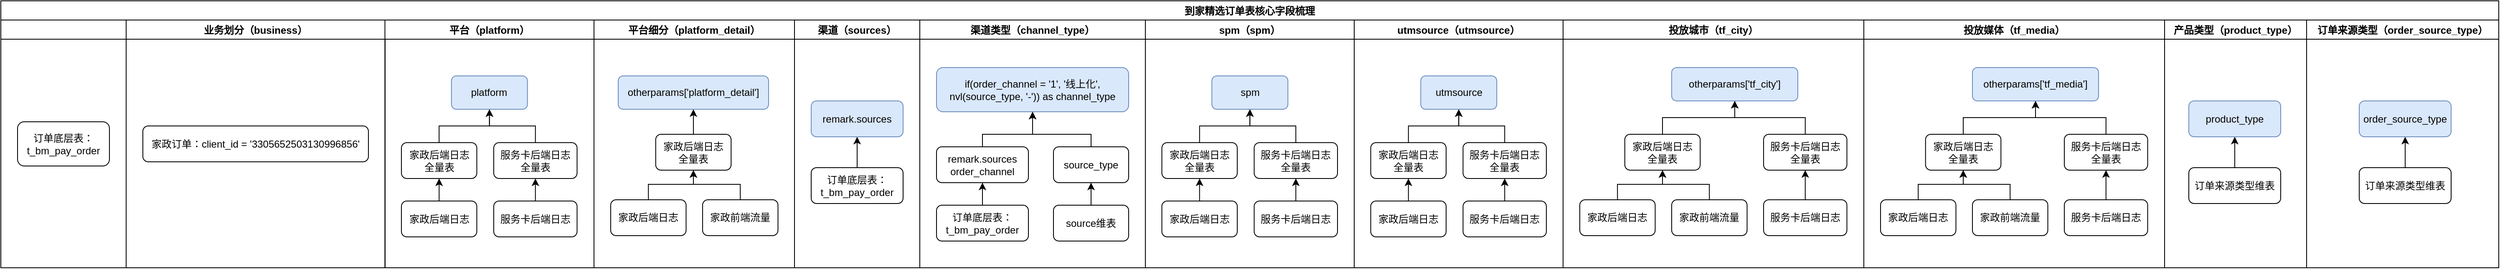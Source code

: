 <mxfile version="14.9.4" type="github" pages="10">
  <diagram id="FcgSpzdXsM41iWUH5T7n" name="核心字段">
    <mxGraphModel dx="2146" dy="565" grid="0" gridSize="10" guides="1" tooltips="1" connect="1" arrows="1" fold="1" page="0" pageScale="1" pageWidth="827" pageHeight="1169" math="0" shadow="0">
      <root>
        <mxCell id="0" />
        <mxCell id="1" parent="0" />
        <mxCell id="dQ5sbJkqIKOyEyaixAEz-3" value="到家精选订单表核心字段梳理" style="swimlane;" parent="1" vertex="1">
          <mxGeometry x="-810" y="40" width="2990" height="320" as="geometry" />
        </mxCell>
        <mxCell id="dQ5sbJkqIKOyEyaixAEz-4" value="" style="swimlane;" parent="dQ5sbJkqIKOyEyaixAEz-3" vertex="1">
          <mxGeometry y="23" width="150" height="297" as="geometry" />
        </mxCell>
        <mxCell id="dQ5sbJkqIKOyEyaixAEz-8" value="&lt;span&gt;订单底层表：&lt;/span&gt;&lt;br&gt;&lt;span style=&quot;text-align: left&quot;&gt;t_bm_pay_order&lt;/span&gt;" style="rounded=1;whiteSpace=wrap;html=1;" parent="dQ5sbJkqIKOyEyaixAEz-4" vertex="1">
          <mxGeometry x="20" y="122" width="110" height="53" as="geometry" />
        </mxCell>
        <mxCell id="dQ5sbJkqIKOyEyaixAEz-9" value="业务划分（business）" style="swimlane;" parent="dQ5sbJkqIKOyEyaixAEz-3" vertex="1">
          <mxGeometry x="150" y="23" width="310" height="297" as="geometry" />
        </mxCell>
        <mxCell id="BdYj-M6hs6M1Wns3V9-y-10" value="家政订单：client_id = &#39;&lt;span style=&quot;background-color: rgba(0 , 0 , 0 , 0) ; text-align: left&quot;&gt;3305652503130996856&lt;/span&gt;&#39;" style="rounded=1;whiteSpace=wrap;html=1;" parent="dQ5sbJkqIKOyEyaixAEz-9" vertex="1">
          <mxGeometry x="20" y="127" width="270" height="43" as="geometry" />
        </mxCell>
        <mxCell id="BdYj-M6hs6M1Wns3V9-y-11" value="平台（platform）" style="swimlane;" parent="dQ5sbJkqIKOyEyaixAEz-3" vertex="1">
          <mxGeometry x="459.75" y="23" width="250.25" height="297" as="geometry" />
        </mxCell>
        <mxCell id="BdYj-M6hs6M1Wns3V9-y-35" style="edgeStyle=orthogonalEdgeStyle;rounded=0;orthogonalLoop=1;jettySize=auto;html=1;exitX=0.5;exitY=0;exitDx=0;exitDy=0;entryX=0.5;entryY=1;entryDx=0;entryDy=0;" parent="BdYj-M6hs6M1Wns3V9-y-11" source="BdYj-M6hs6M1Wns3V9-y-13" target="BdYj-M6hs6M1Wns3V9-y-31" edge="1">
          <mxGeometry relative="1" as="geometry" />
        </mxCell>
        <mxCell id="BdYj-M6hs6M1Wns3V9-y-13" value="服务卡后端日志" style="rounded=1;whiteSpace=wrap;html=1;" parent="BdYj-M6hs6M1Wns3V9-y-11" vertex="1">
          <mxGeometry x="130.25" y="217" width="99.75" height="43" as="geometry" />
        </mxCell>
        <mxCell id="BdYj-M6hs6M1Wns3V9-y-34" style="edgeStyle=orthogonalEdgeStyle;rounded=0;orthogonalLoop=1;jettySize=auto;html=1;exitX=0.5;exitY=0;exitDx=0;exitDy=0;entryX=0.5;entryY=1;entryDx=0;entryDy=0;" parent="BdYj-M6hs6M1Wns3V9-y-11" source="BdYj-M6hs6M1Wns3V9-y-12" target="BdYj-M6hs6M1Wns3V9-y-30" edge="1">
          <mxGeometry relative="1" as="geometry" />
        </mxCell>
        <mxCell id="BdYj-M6hs6M1Wns3V9-y-12" value="家政后端日志" style="rounded=1;whiteSpace=wrap;html=1;" parent="BdYj-M6hs6M1Wns3V9-y-11" vertex="1">
          <mxGeometry x="19.75" y="217" width="90.25" height="43" as="geometry" />
        </mxCell>
        <mxCell id="BdYj-M6hs6M1Wns3V9-y-52" style="edgeStyle=orthogonalEdgeStyle;rounded=0;orthogonalLoop=1;jettySize=auto;html=1;exitX=0.5;exitY=0;exitDx=0;exitDy=0;entryX=0.5;entryY=1;entryDx=0;entryDy=0;" parent="BdYj-M6hs6M1Wns3V9-y-11" source="BdYj-M6hs6M1Wns3V9-y-30" target="BdYj-M6hs6M1Wns3V9-y-50" edge="1">
          <mxGeometry relative="1" as="geometry" />
        </mxCell>
        <mxCell id="BdYj-M6hs6M1Wns3V9-y-30" value="家政后端日志&lt;br&gt;全量表" style="rounded=1;whiteSpace=wrap;html=1;" parent="BdYj-M6hs6M1Wns3V9-y-11" vertex="1">
          <mxGeometry x="19.75" y="147" width="90.25" height="43" as="geometry" />
        </mxCell>
        <mxCell id="BdYj-M6hs6M1Wns3V9-y-53" style="edgeStyle=orthogonalEdgeStyle;rounded=0;orthogonalLoop=1;jettySize=auto;html=1;exitX=0.5;exitY=0;exitDx=0;exitDy=0;entryX=0.5;entryY=1;entryDx=0;entryDy=0;" parent="BdYj-M6hs6M1Wns3V9-y-11" source="BdYj-M6hs6M1Wns3V9-y-31" target="BdYj-M6hs6M1Wns3V9-y-50" edge="1">
          <mxGeometry relative="1" as="geometry" />
        </mxCell>
        <mxCell id="BdYj-M6hs6M1Wns3V9-y-31" value="服务卡后端日志&lt;br&gt;全量表" style="rounded=1;whiteSpace=wrap;html=1;" parent="BdYj-M6hs6M1Wns3V9-y-11" vertex="1">
          <mxGeometry x="130.25" y="147" width="99.75" height="43" as="geometry" />
        </mxCell>
        <mxCell id="BdYj-M6hs6M1Wns3V9-y-50" value="platform" style="rounded=1;whiteSpace=wrap;html=1;fillColor=#dae8fc;strokeColor=#6c8ebf;" parent="BdYj-M6hs6M1Wns3V9-y-11" vertex="1">
          <mxGeometry x="79.63" y="67" width="91" height="40" as="geometry" />
        </mxCell>
        <mxCell id="BdYj-M6hs6M1Wns3V9-y-17" value="渠道（sources）" style="swimlane;" parent="dQ5sbJkqIKOyEyaixAEz-3" vertex="1">
          <mxGeometry x="950" y="23" width="150" height="297" as="geometry" />
        </mxCell>
        <mxCell id="BdYj-M6hs6M1Wns3V9-y-21" style="edgeStyle=orthogonalEdgeStyle;rounded=0;orthogonalLoop=1;jettySize=auto;html=1;exitX=0.5;exitY=0;exitDx=0;exitDy=0;entryX=0.5;entryY=1;entryDx=0;entryDy=0;spacing=2;" parent="BdYj-M6hs6M1Wns3V9-y-17" source="BdYj-M6hs6M1Wns3V9-y-54" target="BdYj-M6hs6M1Wns3V9-y-20" edge="1">
          <mxGeometry relative="1" as="geometry">
            <mxPoint x="75" y="170.5" as="sourcePoint" />
          </mxGeometry>
        </mxCell>
        <mxCell id="BdYj-M6hs6M1Wns3V9-y-20" value="remark.sources" style="rounded=1;whiteSpace=wrap;html=1;fillColor=#dae8fc;strokeColor=#6c8ebf;" parent="BdYj-M6hs6M1Wns3V9-y-17" vertex="1">
          <mxGeometry x="20" y="97" width="110" height="43" as="geometry" />
        </mxCell>
        <mxCell id="BdYj-M6hs6M1Wns3V9-y-54" value="&lt;span&gt;订单底层表：&lt;/span&gt;&lt;br&gt;&lt;span style=&quot;text-align: left&quot;&gt;t_bm_pay_order&lt;/span&gt;" style="rounded=1;whiteSpace=wrap;html=1;" parent="BdYj-M6hs6M1Wns3V9-y-17" vertex="1">
          <mxGeometry x="20" y="177" width="110" height="43" as="geometry" />
        </mxCell>
        <mxCell id="BdYj-M6hs6M1Wns3V9-y-22" value="渠道类型（channel_type）" style="swimlane;" parent="dQ5sbJkqIKOyEyaixAEz-3" vertex="1">
          <mxGeometry x="1100" y="23" width="270" height="297" as="geometry" />
        </mxCell>
        <mxCell id="BdYj-M6hs6M1Wns3V9-y-24" value="&lt;span&gt;订单底层表：&lt;/span&gt;&lt;br&gt;&lt;span style=&quot;text-align: left&quot;&gt;t_bm_pay_order&lt;/span&gt;" style="rounded=1;whiteSpace=wrap;html=1;" parent="BdYj-M6hs6M1Wns3V9-y-22" vertex="1">
          <mxGeometry x="20" y="222" width="110" height="43" as="geometry" />
        </mxCell>
        <mxCell id="BdYj-M6hs6M1Wns3V9-y-28" style="edgeStyle=orthogonalEdgeStyle;rounded=0;orthogonalLoop=1;jettySize=auto;html=1;exitX=0.5;exitY=0;exitDx=0;exitDy=0;entryX=0.5;entryY=1;entryDx=0;entryDy=0;" parent="BdYj-M6hs6M1Wns3V9-y-22" source="BdYj-M6hs6M1Wns3V9-y-25" target="BdYj-M6hs6M1Wns3V9-y-27" edge="1">
          <mxGeometry relative="1" as="geometry">
            <Array as="points">
              <mxPoint x="75" y="137" />
              <mxPoint x="135" y="137" />
            </Array>
          </mxGeometry>
        </mxCell>
        <mxCell id="BdYj-M6hs6M1Wns3V9-y-25" value="remark.sources&lt;br&gt;order_channel" style="rounded=1;whiteSpace=wrap;html=1;" parent="BdYj-M6hs6M1Wns3V9-y-22" vertex="1">
          <mxGeometry x="20" y="152" width="110" height="43" as="geometry" />
        </mxCell>
        <mxCell id="BdYj-M6hs6M1Wns3V9-y-23" style="edgeStyle=orthogonalEdgeStyle;rounded=0;orthogonalLoop=1;jettySize=auto;html=1;exitX=0.5;exitY=0;exitDx=0;exitDy=0;entryX=0.5;entryY=1;entryDx=0;entryDy=0;spacing=2;" parent="BdYj-M6hs6M1Wns3V9-y-22" source="BdYj-M6hs6M1Wns3V9-y-24" target="BdYj-M6hs6M1Wns3V9-y-25" edge="1">
          <mxGeometry relative="1" as="geometry" />
        </mxCell>
        <mxCell id="BdYj-M6hs6M1Wns3V9-y-56" style="edgeStyle=orthogonalEdgeStyle;rounded=0;orthogonalLoop=1;jettySize=auto;html=1;exitX=0.5;exitY=0;exitDx=0;exitDy=0;entryX=0.5;entryY=1;entryDx=0;entryDy=0;" parent="BdYj-M6hs6M1Wns3V9-y-22" source="BdYj-M6hs6M1Wns3V9-y-26" target="BdYj-M6hs6M1Wns3V9-y-55" edge="1">
          <mxGeometry relative="1" as="geometry" />
        </mxCell>
        <mxCell id="BdYj-M6hs6M1Wns3V9-y-26" value="source维表" style="rounded=1;whiteSpace=wrap;html=1;" parent="BdYj-M6hs6M1Wns3V9-y-22" vertex="1">
          <mxGeometry x="160" y="222" width="90" height="43" as="geometry" />
        </mxCell>
        <mxCell id="BdYj-M6hs6M1Wns3V9-y-27" value="if(order_channel = &#39;1&#39;, &#39;线上化&#39;, nvl(source_type, &#39;-&#39;)) as channel_type" style="rounded=1;whiteSpace=wrap;html=1;fillColor=#dae8fc;strokeColor=#6c8ebf;" parent="BdYj-M6hs6M1Wns3V9-y-22" vertex="1">
          <mxGeometry x="20" y="57" width="230" height="53" as="geometry" />
        </mxCell>
        <mxCell id="BdYj-M6hs6M1Wns3V9-y-57" style="edgeStyle=orthogonalEdgeStyle;rounded=0;orthogonalLoop=1;jettySize=auto;html=1;exitX=0.5;exitY=0;exitDx=0;exitDy=0;entryX=0.5;entryY=1;entryDx=0;entryDy=0;" parent="BdYj-M6hs6M1Wns3V9-y-22" source="BdYj-M6hs6M1Wns3V9-y-55" target="BdYj-M6hs6M1Wns3V9-y-27" edge="1">
          <mxGeometry relative="1" as="geometry">
            <Array as="points">
              <mxPoint x="205" y="137" />
              <mxPoint x="135" y="137" />
            </Array>
          </mxGeometry>
        </mxCell>
        <mxCell id="BdYj-M6hs6M1Wns3V9-y-55" value="source_type" style="rounded=1;whiteSpace=wrap;html=1;" parent="BdYj-M6hs6M1Wns3V9-y-22" vertex="1">
          <mxGeometry x="160" y="152" width="90" height="43" as="geometry" />
        </mxCell>
        <mxCell id="BdYj-M6hs6M1Wns3V9-y-46" style="edgeStyle=orthogonalEdgeStyle;rounded=0;orthogonalLoop=1;jettySize=auto;html=1;exitX=0.5;exitY=0;exitDx=0;exitDy=0;entryX=0.5;entryY=1;entryDx=0;entryDy=0;" parent="dQ5sbJkqIKOyEyaixAEz-3" source="BdYj-M6hs6M1Wns3V9-y-41" target="BdYj-M6hs6M1Wns3V9-y-43" edge="1">
          <mxGeometry relative="1" as="geometry">
            <Array as="points">
              <mxPoint x="775" y="220" />
              <mxPoint x="829" y="220" />
            </Array>
          </mxGeometry>
        </mxCell>
        <mxCell id="BdYj-M6hs6M1Wns3V9-y-41" value="家政后端日志" style="rounded=1;whiteSpace=wrap;html=1;" parent="dQ5sbJkqIKOyEyaixAEz-3" vertex="1">
          <mxGeometry x="730" y="238.5" width="90.25" height="43" as="geometry" />
        </mxCell>
        <mxCell id="BdYj-M6hs6M1Wns3V9-y-48" style="edgeStyle=orthogonalEdgeStyle;rounded=0;orthogonalLoop=1;jettySize=auto;html=1;exitX=0.5;exitY=0;exitDx=0;exitDy=0;entryX=0.5;entryY=1;entryDx=0;entryDy=0;" parent="dQ5sbJkqIKOyEyaixAEz-3" source="BdYj-M6hs6M1Wns3V9-y-42" target="BdYj-M6hs6M1Wns3V9-y-43" edge="1">
          <mxGeometry relative="1" as="geometry">
            <Array as="points">
              <mxPoint x="885" y="220" />
              <mxPoint x="829" y="220" />
            </Array>
          </mxGeometry>
        </mxCell>
        <mxCell id="BdYj-M6hs6M1Wns3V9-y-42" value="家政前端流量" style="rounded=1;whiteSpace=wrap;html=1;" parent="dQ5sbJkqIKOyEyaixAEz-3" vertex="1">
          <mxGeometry x="840" y="238.5" width="90.25" height="43" as="geometry" />
        </mxCell>
        <mxCell id="BdYj-M6hs6M1Wns3V9-y-49" style="edgeStyle=orthogonalEdgeStyle;rounded=0;orthogonalLoop=1;jettySize=auto;html=1;exitX=0.5;exitY=0;exitDx=0;exitDy=0;entryX=0.5;entryY=1;entryDx=0;entryDy=0;" parent="dQ5sbJkqIKOyEyaixAEz-3" source="BdYj-M6hs6M1Wns3V9-y-43" target="BdYj-M6hs6M1Wns3V9-y-44" edge="1">
          <mxGeometry relative="1" as="geometry" />
        </mxCell>
        <mxCell id="BdYj-M6hs6M1Wns3V9-y-43" value="家政后端日志&lt;br&gt;全量表" style="rounded=1;whiteSpace=wrap;html=1;" parent="dQ5sbJkqIKOyEyaixAEz-3" vertex="1">
          <mxGeometry x="783.88" y="160" width="90.25" height="43" as="geometry" />
        </mxCell>
        <mxCell id="BdYj-M6hs6M1Wns3V9-y-44" value="otherparams[&#39;platform_detail&#39;]" style="rounded=1;whiteSpace=wrap;html=1;fillColor=#dae8fc;strokeColor=#6c8ebf;" parent="dQ5sbJkqIKOyEyaixAEz-3" vertex="1">
          <mxGeometry x="739" y="90" width="180" height="40" as="geometry" />
        </mxCell>
        <mxCell id="BdYj-M6hs6M1Wns3V9-y-67" value="spm（spm）" style="swimlane;" parent="dQ5sbJkqIKOyEyaixAEz-3" vertex="1">
          <mxGeometry x="1370" y="23" width="250" height="297" as="geometry" />
        </mxCell>
        <mxCell id="BdYj-M6hs6M1Wns3V9-y-68" style="edgeStyle=orthogonalEdgeStyle;rounded=0;orthogonalLoop=1;jettySize=auto;html=1;exitX=0.5;exitY=0;exitDx=0;exitDy=0;entryX=0.5;entryY=1;entryDx=0;entryDy=0;" parent="BdYj-M6hs6M1Wns3V9-y-67" source="BdYj-M6hs6M1Wns3V9-y-69" target="BdYj-M6hs6M1Wns3V9-y-75" edge="1">
          <mxGeometry relative="1" as="geometry" />
        </mxCell>
        <mxCell id="BdYj-M6hs6M1Wns3V9-y-69" value="服务卡后端日志" style="rounded=1;whiteSpace=wrap;html=1;" parent="BdYj-M6hs6M1Wns3V9-y-67" vertex="1">
          <mxGeometry x="130.25" y="217" width="99.75" height="43" as="geometry" />
        </mxCell>
        <mxCell id="BdYj-M6hs6M1Wns3V9-y-70" style="edgeStyle=orthogonalEdgeStyle;rounded=0;orthogonalLoop=1;jettySize=auto;html=1;exitX=0.5;exitY=0;exitDx=0;exitDy=0;entryX=0.5;entryY=1;entryDx=0;entryDy=0;" parent="BdYj-M6hs6M1Wns3V9-y-67" source="BdYj-M6hs6M1Wns3V9-y-71" target="BdYj-M6hs6M1Wns3V9-y-73" edge="1">
          <mxGeometry relative="1" as="geometry" />
        </mxCell>
        <mxCell id="BdYj-M6hs6M1Wns3V9-y-71" value="家政后端日志" style="rounded=1;whiteSpace=wrap;html=1;" parent="BdYj-M6hs6M1Wns3V9-y-67" vertex="1">
          <mxGeometry x="19.75" y="217" width="90.25" height="43" as="geometry" />
        </mxCell>
        <mxCell id="BdYj-M6hs6M1Wns3V9-y-72" style="edgeStyle=orthogonalEdgeStyle;rounded=0;orthogonalLoop=1;jettySize=auto;html=1;exitX=0.5;exitY=0;exitDx=0;exitDy=0;entryX=0.5;entryY=1;entryDx=0;entryDy=0;" parent="BdYj-M6hs6M1Wns3V9-y-67" source="BdYj-M6hs6M1Wns3V9-y-73" target="BdYj-M6hs6M1Wns3V9-y-76" edge="1">
          <mxGeometry relative="1" as="geometry" />
        </mxCell>
        <mxCell id="BdYj-M6hs6M1Wns3V9-y-73" value="家政后端日志&lt;br&gt;全量表" style="rounded=1;whiteSpace=wrap;html=1;" parent="BdYj-M6hs6M1Wns3V9-y-67" vertex="1">
          <mxGeometry x="19.75" y="147" width="90.25" height="43" as="geometry" />
        </mxCell>
        <mxCell id="BdYj-M6hs6M1Wns3V9-y-74" style="edgeStyle=orthogonalEdgeStyle;rounded=0;orthogonalLoop=1;jettySize=auto;html=1;exitX=0.5;exitY=0;exitDx=0;exitDy=0;entryX=0.5;entryY=1;entryDx=0;entryDy=0;" parent="BdYj-M6hs6M1Wns3V9-y-67" source="BdYj-M6hs6M1Wns3V9-y-75" target="BdYj-M6hs6M1Wns3V9-y-76" edge="1">
          <mxGeometry relative="1" as="geometry" />
        </mxCell>
        <mxCell id="BdYj-M6hs6M1Wns3V9-y-75" value="服务卡后端日志&lt;br&gt;全量表" style="rounded=1;whiteSpace=wrap;html=1;" parent="BdYj-M6hs6M1Wns3V9-y-67" vertex="1">
          <mxGeometry x="130.25" y="147" width="99.75" height="43" as="geometry" />
        </mxCell>
        <mxCell id="BdYj-M6hs6M1Wns3V9-y-76" value="spm" style="rounded=1;whiteSpace=wrap;html=1;fillColor=#dae8fc;strokeColor=#6c8ebf;" parent="BdYj-M6hs6M1Wns3V9-y-67" vertex="1">
          <mxGeometry x="79.63" y="67" width="91" height="40" as="geometry" />
        </mxCell>
        <mxCell id="BdYj-M6hs6M1Wns3V9-y-88" value="家政后端日志" style="rounded=1;whiteSpace=wrap;html=1;" parent="dQ5sbJkqIKOyEyaixAEz-3" vertex="1">
          <mxGeometry x="1890" y="238.5" width="90.25" height="43" as="geometry" />
        </mxCell>
        <mxCell id="BdYj-M6hs6M1Wns3V9-y-90" value="家政前端流量" style="rounded=1;whiteSpace=wrap;html=1;" parent="dQ5sbJkqIKOyEyaixAEz-3" vertex="1">
          <mxGeometry x="2000" y="238.5" width="90.25" height="43" as="geometry" />
        </mxCell>
        <mxCell id="BdYj-M6hs6M1Wns3V9-y-100" style="edgeStyle=orthogonalEdgeStyle;rounded=0;orthogonalLoop=1;jettySize=auto;html=1;exitX=0.5;exitY=0;exitDx=0;exitDy=0;entryX=0.5;entryY=1;entryDx=0;entryDy=0;" parent="dQ5sbJkqIKOyEyaixAEz-3" source="BdYj-M6hs6M1Wns3V9-y-92" target="BdYj-M6hs6M1Wns3V9-y-93" edge="1">
          <mxGeometry relative="1" as="geometry">
            <Array as="points">
              <mxPoint x="1989" y="140" />
              <mxPoint x="2076" y="140" />
            </Array>
          </mxGeometry>
        </mxCell>
        <mxCell id="BdYj-M6hs6M1Wns3V9-y-92" value="家政后端日志&lt;br&gt;全量表" style="rounded=1;whiteSpace=wrap;html=1;" parent="dQ5sbJkqIKOyEyaixAEz-3" vertex="1">
          <mxGeometry x="1943.88" y="160" width="90.25" height="43" as="geometry" />
        </mxCell>
        <mxCell id="BdYj-M6hs6M1Wns3V9-y-87" style="edgeStyle=orthogonalEdgeStyle;rounded=0;orthogonalLoop=1;jettySize=auto;html=1;exitX=0.5;exitY=0;exitDx=0;exitDy=0;entryX=0.5;entryY=1;entryDx=0;entryDy=0;" parent="dQ5sbJkqIKOyEyaixAEz-3" source="BdYj-M6hs6M1Wns3V9-y-88" target="BdYj-M6hs6M1Wns3V9-y-92" edge="1">
          <mxGeometry relative="1" as="geometry">
            <Array as="points">
              <mxPoint x="1935" y="220" />
              <mxPoint x="1989" y="220" />
            </Array>
          </mxGeometry>
        </mxCell>
        <mxCell id="BdYj-M6hs6M1Wns3V9-y-89" style="edgeStyle=orthogonalEdgeStyle;rounded=0;orthogonalLoop=1;jettySize=auto;html=1;exitX=0.5;exitY=0;exitDx=0;exitDy=0;entryX=0.5;entryY=1;entryDx=0;entryDy=0;" parent="dQ5sbJkqIKOyEyaixAEz-3" source="BdYj-M6hs6M1Wns3V9-y-90" target="BdYj-M6hs6M1Wns3V9-y-92" edge="1">
          <mxGeometry relative="1" as="geometry">
            <Array as="points">
              <mxPoint x="2045" y="220" />
              <mxPoint x="1989" y="220" />
            </Array>
          </mxGeometry>
        </mxCell>
        <mxCell id="BdYj-M6hs6M1Wns3V9-y-94" value="投放城市（tf_city）" style="swimlane;" parent="dQ5sbJkqIKOyEyaixAEz-3" vertex="1">
          <mxGeometry x="1870" y="23" width="360" height="297" as="geometry" />
        </mxCell>
        <mxCell id="BdYj-M6hs6M1Wns3V9-y-93" value="otherparams[&#39;tf_city&#39;]" style="rounded=1;whiteSpace=wrap;html=1;fillColor=#dae8fc;strokeColor=#6c8ebf;" parent="BdYj-M6hs6M1Wns3V9-y-94" vertex="1">
          <mxGeometry x="130" y="57" width="151" height="40" as="geometry" />
        </mxCell>
        <mxCell id="BdYj-M6hs6M1Wns3V9-y-101" style="edgeStyle=orthogonalEdgeStyle;rounded=0;orthogonalLoop=1;jettySize=auto;html=1;exitX=0.5;exitY=0;exitDx=0;exitDy=0;entryX=0.5;entryY=1;entryDx=0;entryDy=0;" parent="BdYj-M6hs6M1Wns3V9-y-94" source="BdYj-M6hs6M1Wns3V9-y-97" target="BdYj-M6hs6M1Wns3V9-y-93" edge="1">
          <mxGeometry relative="1" as="geometry">
            <Array as="points">
              <mxPoint x="290" y="117" />
              <mxPoint x="206" y="117" />
            </Array>
          </mxGeometry>
        </mxCell>
        <mxCell id="BdYj-M6hs6M1Wns3V9-y-97" value="服务卡后端日志&lt;br&gt;全量表" style="rounded=1;whiteSpace=wrap;html=1;" parent="BdYj-M6hs6M1Wns3V9-y-94" vertex="1">
          <mxGeometry x="240" y="137" width="99.75" height="43" as="geometry" />
        </mxCell>
        <mxCell id="BdYj-M6hs6M1Wns3V9-y-95" style="edgeStyle=orthogonalEdgeStyle;rounded=0;orthogonalLoop=1;jettySize=auto;html=1;exitX=0.5;exitY=0;exitDx=0;exitDy=0;entryX=0.5;entryY=1;entryDx=0;entryDy=0;" parent="dQ5sbJkqIKOyEyaixAEz-3" source="BdYj-M6hs6M1Wns3V9-y-96" target="BdYj-M6hs6M1Wns3V9-y-97" edge="1">
          <mxGeometry relative="1" as="geometry" />
        </mxCell>
        <mxCell id="BdYj-M6hs6M1Wns3V9-y-96" value="服务卡后端日志" style="rounded=1;whiteSpace=wrap;html=1;" parent="dQ5sbJkqIKOyEyaixAEz-3" vertex="1">
          <mxGeometry x="2110" y="238.5" width="99.75" height="43" as="geometry" />
        </mxCell>
        <mxCell id="BdYj-M6hs6M1Wns3V9-y-126" value="产品类型（product_type）" style="swimlane;" parent="dQ5sbJkqIKOyEyaixAEz-3" vertex="1">
          <mxGeometry x="2590" y="23" width="170" height="297" as="geometry" />
        </mxCell>
        <mxCell id="BdYj-M6hs6M1Wns3V9-y-127" style="edgeStyle=orthogonalEdgeStyle;rounded=0;orthogonalLoop=1;jettySize=auto;html=1;exitX=0.5;exitY=0;exitDx=0;exitDy=0;entryX=0.5;entryY=1;entryDx=0;entryDy=0;spacing=2;" parent="BdYj-M6hs6M1Wns3V9-y-126" source="BdYj-M6hs6M1Wns3V9-y-129" target="BdYj-M6hs6M1Wns3V9-y-128" edge="1">
          <mxGeometry relative="1" as="geometry">
            <mxPoint x="84" y="170.5" as="sourcePoint" />
          </mxGeometry>
        </mxCell>
        <mxCell id="BdYj-M6hs6M1Wns3V9-y-128" value="product_type" style="rounded=1;whiteSpace=wrap;html=1;fillColor=#dae8fc;strokeColor=#6c8ebf;" parent="BdYj-M6hs6M1Wns3V9-y-126" vertex="1">
          <mxGeometry x="29" y="97" width="110" height="43" as="geometry" />
        </mxCell>
        <mxCell id="BdYj-M6hs6M1Wns3V9-y-129" value="订单来源类型维表" style="rounded=1;whiteSpace=wrap;html=1;" parent="BdYj-M6hs6M1Wns3V9-y-126" vertex="1">
          <mxGeometry x="29" y="177" width="110" height="43" as="geometry" />
        </mxCell>
        <mxCell id="BdYj-M6hs6M1Wns3V9-y-130" value="订单来源类型（order_source_type）" style="swimlane;" parent="dQ5sbJkqIKOyEyaixAEz-3" vertex="1">
          <mxGeometry x="2760" y="23" width="230" height="297" as="geometry" />
        </mxCell>
        <mxCell id="BdYj-M6hs6M1Wns3V9-y-131" style="edgeStyle=orthogonalEdgeStyle;rounded=0;orthogonalLoop=1;jettySize=auto;html=1;exitX=0.5;exitY=0;exitDx=0;exitDy=0;entryX=0.5;entryY=1;entryDx=0;entryDy=0;spacing=2;" parent="BdYj-M6hs6M1Wns3V9-y-130" source="BdYj-M6hs6M1Wns3V9-y-133" target="BdYj-M6hs6M1Wns3V9-y-132" edge="1">
          <mxGeometry relative="1" as="geometry">
            <mxPoint x="118" y="170.5" as="sourcePoint" />
          </mxGeometry>
        </mxCell>
        <mxCell id="BdYj-M6hs6M1Wns3V9-y-132" value="order_source_type" style="rounded=1;whiteSpace=wrap;html=1;fillColor=#dae8fc;strokeColor=#6c8ebf;" parent="BdYj-M6hs6M1Wns3V9-y-130" vertex="1">
          <mxGeometry x="63" y="97" width="110" height="43" as="geometry" />
        </mxCell>
        <mxCell id="BdYj-M6hs6M1Wns3V9-y-133" value="订单来源类型维表" style="rounded=1;whiteSpace=wrap;html=1;" parent="BdYj-M6hs6M1Wns3V9-y-130" vertex="1">
          <mxGeometry x="63" y="177" width="110" height="43" as="geometry" />
        </mxCell>
        <mxCell id="BdYj-M6hs6M1Wns3V9-y-14" value="平台细分（platform_detail）" style="swimlane;" parent="1" vertex="1">
          <mxGeometry x="-100" y="63" width="240" height="297" as="geometry" />
        </mxCell>
        <mxCell id="BdYj-M6hs6M1Wns3V9-y-77" value="utmsource（utmsource）" style="swimlane;" parent="1" vertex="1">
          <mxGeometry x="810" y="63" width="250" height="297" as="geometry" />
        </mxCell>
        <mxCell id="BdYj-M6hs6M1Wns3V9-y-78" style="edgeStyle=orthogonalEdgeStyle;rounded=0;orthogonalLoop=1;jettySize=auto;html=1;exitX=0.5;exitY=0;exitDx=0;exitDy=0;entryX=0.5;entryY=1;entryDx=0;entryDy=0;" parent="BdYj-M6hs6M1Wns3V9-y-77" source="BdYj-M6hs6M1Wns3V9-y-79" target="BdYj-M6hs6M1Wns3V9-y-85" edge="1">
          <mxGeometry relative="1" as="geometry" />
        </mxCell>
        <mxCell id="BdYj-M6hs6M1Wns3V9-y-79" value="服务卡后端日志" style="rounded=1;whiteSpace=wrap;html=1;" parent="BdYj-M6hs6M1Wns3V9-y-77" vertex="1">
          <mxGeometry x="130.25" y="217" width="99.75" height="43" as="geometry" />
        </mxCell>
        <mxCell id="BdYj-M6hs6M1Wns3V9-y-80" style="edgeStyle=orthogonalEdgeStyle;rounded=0;orthogonalLoop=1;jettySize=auto;html=1;exitX=0.5;exitY=0;exitDx=0;exitDy=0;entryX=0.5;entryY=1;entryDx=0;entryDy=0;" parent="BdYj-M6hs6M1Wns3V9-y-77" source="BdYj-M6hs6M1Wns3V9-y-81" target="BdYj-M6hs6M1Wns3V9-y-83" edge="1">
          <mxGeometry relative="1" as="geometry" />
        </mxCell>
        <mxCell id="BdYj-M6hs6M1Wns3V9-y-81" value="家政后端日志" style="rounded=1;whiteSpace=wrap;html=1;" parent="BdYj-M6hs6M1Wns3V9-y-77" vertex="1">
          <mxGeometry x="19.75" y="217" width="90.25" height="43" as="geometry" />
        </mxCell>
        <mxCell id="BdYj-M6hs6M1Wns3V9-y-82" style="edgeStyle=orthogonalEdgeStyle;rounded=0;orthogonalLoop=1;jettySize=auto;html=1;exitX=0.5;exitY=0;exitDx=0;exitDy=0;entryX=0.5;entryY=1;entryDx=0;entryDy=0;" parent="BdYj-M6hs6M1Wns3V9-y-77" source="BdYj-M6hs6M1Wns3V9-y-83" target="BdYj-M6hs6M1Wns3V9-y-86" edge="1">
          <mxGeometry relative="1" as="geometry" />
        </mxCell>
        <mxCell id="BdYj-M6hs6M1Wns3V9-y-83" value="家政后端日志&lt;br&gt;全量表" style="rounded=1;whiteSpace=wrap;html=1;" parent="BdYj-M6hs6M1Wns3V9-y-77" vertex="1">
          <mxGeometry x="19.75" y="147" width="90.25" height="43" as="geometry" />
        </mxCell>
        <mxCell id="BdYj-M6hs6M1Wns3V9-y-84" style="edgeStyle=orthogonalEdgeStyle;rounded=0;orthogonalLoop=1;jettySize=auto;html=1;exitX=0.5;exitY=0;exitDx=0;exitDy=0;entryX=0.5;entryY=1;entryDx=0;entryDy=0;" parent="BdYj-M6hs6M1Wns3V9-y-77" source="BdYj-M6hs6M1Wns3V9-y-85" target="BdYj-M6hs6M1Wns3V9-y-86" edge="1">
          <mxGeometry relative="1" as="geometry" />
        </mxCell>
        <mxCell id="BdYj-M6hs6M1Wns3V9-y-85" value="服务卡后端日志&lt;br&gt;全量表" style="rounded=1;whiteSpace=wrap;html=1;" parent="BdYj-M6hs6M1Wns3V9-y-77" vertex="1">
          <mxGeometry x="130.25" y="147" width="99.75" height="43" as="geometry" />
        </mxCell>
        <mxCell id="BdYj-M6hs6M1Wns3V9-y-86" value="utmsource" style="rounded=1;whiteSpace=wrap;html=1;fillColor=#dae8fc;strokeColor=#6c8ebf;" parent="BdYj-M6hs6M1Wns3V9-y-77" vertex="1">
          <mxGeometry x="79.63" y="67" width="91" height="40" as="geometry" />
        </mxCell>
        <mxCell id="BdYj-M6hs6M1Wns3V9-y-102" value="家政后端日志" style="rounded=1;whiteSpace=wrap;html=1;" parent="1" vertex="1">
          <mxGeometry x="1440" y="278.5" width="90.25" height="43" as="geometry" />
        </mxCell>
        <mxCell id="BdYj-M6hs6M1Wns3V9-y-103" value="家政前端流量" style="rounded=1;whiteSpace=wrap;html=1;" parent="1" vertex="1">
          <mxGeometry x="1550" y="278.5" width="90.25" height="43" as="geometry" />
        </mxCell>
        <mxCell id="BdYj-M6hs6M1Wns3V9-y-104" style="edgeStyle=orthogonalEdgeStyle;rounded=0;orthogonalLoop=1;jettySize=auto;html=1;exitX=0.5;exitY=0;exitDx=0;exitDy=0;entryX=0.5;entryY=1;entryDx=0;entryDy=0;" parent="1" source="BdYj-M6hs6M1Wns3V9-y-105" target="BdYj-M6hs6M1Wns3V9-y-109" edge="1">
          <mxGeometry relative="1" as="geometry">
            <Array as="points">
              <mxPoint x="1539" y="180" />
              <mxPoint x="1626" y="180" />
            </Array>
          </mxGeometry>
        </mxCell>
        <mxCell id="BdYj-M6hs6M1Wns3V9-y-105" value="家政后端日志&lt;br&gt;全量表" style="rounded=1;whiteSpace=wrap;html=1;" parent="1" vertex="1">
          <mxGeometry x="1493.88" y="200" width="90.25" height="43" as="geometry" />
        </mxCell>
        <mxCell id="BdYj-M6hs6M1Wns3V9-y-106" style="edgeStyle=orthogonalEdgeStyle;rounded=0;orthogonalLoop=1;jettySize=auto;html=1;exitX=0.5;exitY=0;exitDx=0;exitDy=0;entryX=0.5;entryY=1;entryDx=0;entryDy=0;" parent="1" source="BdYj-M6hs6M1Wns3V9-y-102" target="BdYj-M6hs6M1Wns3V9-y-105" edge="1">
          <mxGeometry relative="1" as="geometry">
            <Array as="points">
              <mxPoint x="1485" y="260" />
              <mxPoint x="1539" y="260" />
            </Array>
          </mxGeometry>
        </mxCell>
        <mxCell id="BdYj-M6hs6M1Wns3V9-y-107" style="edgeStyle=orthogonalEdgeStyle;rounded=0;orthogonalLoop=1;jettySize=auto;html=1;exitX=0.5;exitY=0;exitDx=0;exitDy=0;entryX=0.5;entryY=1;entryDx=0;entryDy=0;" parent="1" source="BdYj-M6hs6M1Wns3V9-y-103" target="BdYj-M6hs6M1Wns3V9-y-105" edge="1">
          <mxGeometry relative="1" as="geometry">
            <Array as="points">
              <mxPoint x="1595" y="260" />
              <mxPoint x="1539" y="260" />
            </Array>
          </mxGeometry>
        </mxCell>
        <mxCell id="BdYj-M6hs6M1Wns3V9-y-108" value="投放媒体（tf_media）" style="swimlane;" parent="1" vertex="1">
          <mxGeometry x="1420" y="63" width="360" height="297" as="geometry" />
        </mxCell>
        <mxCell id="BdYj-M6hs6M1Wns3V9-y-109" value="otherparams[&#39;tf_media&#39;]" style="rounded=1;whiteSpace=wrap;html=1;fillColor=#dae8fc;strokeColor=#6c8ebf;" parent="BdYj-M6hs6M1Wns3V9-y-108" vertex="1">
          <mxGeometry x="130" y="57" width="151" height="40" as="geometry" />
        </mxCell>
        <mxCell id="BdYj-M6hs6M1Wns3V9-y-110" style="edgeStyle=orthogonalEdgeStyle;rounded=0;orthogonalLoop=1;jettySize=auto;html=1;exitX=0.5;exitY=0;exitDx=0;exitDy=0;entryX=0.5;entryY=1;entryDx=0;entryDy=0;" parent="BdYj-M6hs6M1Wns3V9-y-108" source="BdYj-M6hs6M1Wns3V9-y-111" target="BdYj-M6hs6M1Wns3V9-y-109" edge="1">
          <mxGeometry relative="1" as="geometry">
            <Array as="points">
              <mxPoint x="290" y="117" />
              <mxPoint x="206" y="117" />
            </Array>
          </mxGeometry>
        </mxCell>
        <mxCell id="BdYj-M6hs6M1Wns3V9-y-111" value="服务卡后端日志&lt;br&gt;全量表" style="rounded=1;whiteSpace=wrap;html=1;" parent="BdYj-M6hs6M1Wns3V9-y-108" vertex="1">
          <mxGeometry x="240" y="137" width="99.75" height="43" as="geometry" />
        </mxCell>
        <mxCell id="BdYj-M6hs6M1Wns3V9-y-112" style="edgeStyle=orthogonalEdgeStyle;rounded=0;orthogonalLoop=1;jettySize=auto;html=1;exitX=0.5;exitY=0;exitDx=0;exitDy=0;entryX=0.5;entryY=1;entryDx=0;entryDy=0;" parent="1" source="BdYj-M6hs6M1Wns3V9-y-113" target="BdYj-M6hs6M1Wns3V9-y-111" edge="1">
          <mxGeometry relative="1" as="geometry" />
        </mxCell>
        <mxCell id="BdYj-M6hs6M1Wns3V9-y-113" value="服务卡后端日志" style="rounded=1;whiteSpace=wrap;html=1;" parent="1" vertex="1">
          <mxGeometry x="1660" y="278.5" width="99.75" height="43" as="geometry" />
        </mxCell>
      </root>
    </mxGraphModel>
  </diagram>
  <diagram id="1cSqOSHcOSKK3LHkmxEZ" name="Page-2">
    <mxGraphModel dx="946" dy="563" grid="0" gridSize="10" guides="1" tooltips="1" connect="1" arrows="1" fold="1" page="0" pageScale="1" pageWidth="827" pageHeight="1169" math="0" shadow="0">
      <root>
        <mxCell id="8rGgyXZ-40A1412RVmT3-0" />
        <mxCell id="8rGgyXZ-40A1412RVmT3-1" parent="8rGgyXZ-40A1412RVmT3-0" />
        <mxCell id="8rGgyXZ-40A1412RVmT3-2" value="到家精选订单表核心字段梳理" style="swimlane;" parent="8rGgyXZ-40A1412RVmT3-1" vertex="1">
          <mxGeometry x="40" y="40" width="820" height="2270" as="geometry" />
        </mxCell>
        <mxCell id="Oy8L-KJQiLzZgFRJ-6B9-0" value="订单底层表" style="swimlane;" parent="8rGgyXZ-40A1412RVmT3-2" vertex="1">
          <mxGeometry y="23" width="150" height="2247" as="geometry" />
        </mxCell>
        <mxCell id="r2OK6Ksnv76yOJYwHpPF-0" value="&lt;span&gt;订单底层表：&lt;/span&gt;&lt;br&gt;&lt;span style=&quot;text-align: left&quot;&gt;t_bm_pay_order&lt;/span&gt;" style="rounded=1;whiteSpace=wrap;html=1;" parent="Oy8L-KJQiLzZgFRJ-6B9-0" vertex="1">
          <mxGeometry x="20" y="137" width="110" height="53" as="geometry" />
        </mxCell>
        <mxCell id="r2OK6Ksnv76yOJYwHpPF-1" value="业务分区（business）" style="swimlane;" parent="8rGgyXZ-40A1412RVmT3-2" vertex="1">
          <mxGeometry x="150" y="23" width="310" height="2247" as="geometry" />
        </mxCell>
        <mxCell id="LnwNU3gPqrpJPOaTyuh0-0" value="家政订单：client_id = &#39;&lt;span style=&quot;background-color: rgba(0 , 0 , 0 , 0) ; text-align: left&quot;&gt;3305652503130996856&lt;/span&gt;&#39;" style="rounded=1;whiteSpace=wrap;html=1;" parent="r2OK6Ksnv76yOJYwHpPF-1" vertex="1">
          <mxGeometry x="20" y="137" width="270" height="43" as="geometry" />
        </mxCell>
        <mxCell id="r2OK6Ksnv76yOJYwHpPF-2" value="核心字段" style="swimlane;" parent="8rGgyXZ-40A1412RVmT3-2" vertex="1">
          <mxGeometry x="460" y="23" width="360" height="2247" as="geometry" />
        </mxCell>
        <mxCell id="LnwNU3gPqrpJPOaTyuh0-1" value="平台（platform）" style="swimlane;" parent="r2OK6Ksnv76yOJYwHpPF-2" vertex="1">
          <mxGeometry y="23" width="360" height="237" as="geometry" />
        </mxCell>
        <mxCell id="LnwNU3gPqrpJPOaTyuh0-4" value="服务卡后端日志" style="rounded=1;whiteSpace=wrap;html=1;" parent="LnwNU3gPqrpJPOaTyuh0-1" vertex="1">
          <mxGeometry x="185.37" y="181" width="99.75" height="43" as="geometry" />
        </mxCell>
        <mxCell id="LnwNU3gPqrpJPOaTyuh0-6" value="家政后端日志" style="rounded=1;whiteSpace=wrap;html=1;" parent="LnwNU3gPqrpJPOaTyuh0-1" vertex="1">
          <mxGeometry x="74.87" y="181" width="90.25" height="43" as="geometry" />
        </mxCell>
        <mxCell id="LnwNU3gPqrpJPOaTyuh0-8" value="家政后端日志&lt;br&gt;全量表" style="rounded=1;whiteSpace=wrap;html=1;" parent="LnwNU3gPqrpJPOaTyuh0-1" vertex="1">
          <mxGeometry x="74.87" y="111" width="90.25" height="43" as="geometry" />
        </mxCell>
        <mxCell id="LnwNU3gPqrpJPOaTyuh0-5" style="edgeStyle=orthogonalEdgeStyle;rounded=0;orthogonalLoop=1;jettySize=auto;html=1;exitX=0.5;exitY=0;exitDx=0;exitDy=0;entryX=0.5;entryY=1;entryDx=0;entryDy=0;" parent="LnwNU3gPqrpJPOaTyuh0-1" source="LnwNU3gPqrpJPOaTyuh0-6" target="LnwNU3gPqrpJPOaTyuh0-8" edge="1">
          <mxGeometry relative="1" as="geometry" />
        </mxCell>
        <mxCell id="LnwNU3gPqrpJPOaTyuh0-10" value="服务卡后端日志&lt;br&gt;全量表" style="rounded=1;whiteSpace=wrap;html=1;" parent="LnwNU3gPqrpJPOaTyuh0-1" vertex="1">
          <mxGeometry x="185.37" y="111" width="99.75" height="43" as="geometry" />
        </mxCell>
        <mxCell id="LnwNU3gPqrpJPOaTyuh0-3" style="edgeStyle=orthogonalEdgeStyle;rounded=0;orthogonalLoop=1;jettySize=auto;html=1;exitX=0.5;exitY=0;exitDx=0;exitDy=0;entryX=0.5;entryY=1;entryDx=0;entryDy=0;" parent="LnwNU3gPqrpJPOaTyuh0-1" source="LnwNU3gPqrpJPOaTyuh0-4" target="LnwNU3gPqrpJPOaTyuh0-10" edge="1">
          <mxGeometry relative="1" as="geometry" />
        </mxCell>
        <mxCell id="LnwNU3gPqrpJPOaTyuh0-11" value="platform" style="rounded=1;whiteSpace=wrap;html=1;fillColor=#dae8fc;strokeColor=#6c8ebf;" parent="LnwNU3gPqrpJPOaTyuh0-1" vertex="1">
          <mxGeometry x="134.75" y="34" width="91" height="40" as="geometry" />
        </mxCell>
        <mxCell id="LnwNU3gPqrpJPOaTyuh0-7" style="edgeStyle=orthogonalEdgeStyle;rounded=0;orthogonalLoop=1;jettySize=auto;html=1;exitX=0.5;exitY=0;exitDx=0;exitDy=0;entryX=0.5;entryY=1;entryDx=0;entryDy=0;" parent="LnwNU3gPqrpJPOaTyuh0-1" source="LnwNU3gPqrpJPOaTyuh0-8" target="LnwNU3gPqrpJPOaTyuh0-11" edge="1">
          <mxGeometry relative="1" as="geometry" />
        </mxCell>
        <mxCell id="LnwNU3gPqrpJPOaTyuh0-9" style="edgeStyle=orthogonalEdgeStyle;rounded=0;orthogonalLoop=1;jettySize=auto;html=1;exitX=0.5;exitY=0;exitDx=0;exitDy=0;entryX=0.5;entryY=1;entryDx=0;entryDy=0;" parent="LnwNU3gPqrpJPOaTyuh0-1" source="LnwNU3gPqrpJPOaTyuh0-10" target="LnwNU3gPqrpJPOaTyuh0-11" edge="1">
          <mxGeometry relative="1" as="geometry" />
        </mxCell>
        <mxCell id="LnwNU3gPqrpJPOaTyuh0-12" value="平台细分（platform_detail）" style="swimlane;" parent="r2OK6Ksnv76yOJYwHpPF-2" vertex="1">
          <mxGeometry y="260" width="360" height="240" as="geometry" />
        </mxCell>
        <mxCell id="LnwNU3gPqrpJPOaTyuh0-14" value="家政后端日志" style="rounded=1;whiteSpace=wrap;html=1;" parent="LnwNU3gPqrpJPOaTyuh0-12" vertex="1">
          <mxGeometry x="79.88" y="185.5" width="90.25" height="43" as="geometry" />
        </mxCell>
        <mxCell id="LnwNU3gPqrpJPOaTyuh0-16" value="家政前端流量" style="rounded=1;whiteSpace=wrap;html=1;" parent="LnwNU3gPqrpJPOaTyuh0-12" vertex="1">
          <mxGeometry x="189.88" y="185.5" width="90.25" height="43" as="geometry" />
        </mxCell>
        <mxCell id="LnwNU3gPqrpJPOaTyuh0-18" value="家政后端日志&lt;br&gt;全量表" style="rounded=1;whiteSpace=wrap;html=1;" parent="LnwNU3gPqrpJPOaTyuh0-12" vertex="1">
          <mxGeometry x="133.76" y="107" width="90.25" height="43" as="geometry" />
        </mxCell>
        <mxCell id="LnwNU3gPqrpJPOaTyuh0-13" style="edgeStyle=orthogonalEdgeStyle;rounded=0;orthogonalLoop=1;jettySize=auto;html=1;exitX=0.5;exitY=0;exitDx=0;exitDy=0;entryX=0.5;entryY=1;entryDx=0;entryDy=0;" parent="LnwNU3gPqrpJPOaTyuh0-12" source="LnwNU3gPqrpJPOaTyuh0-14" target="LnwNU3gPqrpJPOaTyuh0-18" edge="1">
          <mxGeometry relative="1" as="geometry">
            <Array as="points">
              <mxPoint x="124.88" y="167" />
              <mxPoint x="178.88" y="167" />
            </Array>
          </mxGeometry>
        </mxCell>
        <mxCell id="LnwNU3gPqrpJPOaTyuh0-15" style="edgeStyle=orthogonalEdgeStyle;rounded=0;orthogonalLoop=1;jettySize=auto;html=1;exitX=0.5;exitY=0;exitDx=0;exitDy=0;entryX=0.5;entryY=1;entryDx=0;entryDy=0;" parent="LnwNU3gPqrpJPOaTyuh0-12" source="LnwNU3gPqrpJPOaTyuh0-16" target="LnwNU3gPqrpJPOaTyuh0-18" edge="1">
          <mxGeometry relative="1" as="geometry">
            <Array as="points">
              <mxPoint x="234.88" y="167" />
              <mxPoint x="178.88" y="167" />
            </Array>
          </mxGeometry>
        </mxCell>
        <mxCell id="LnwNU3gPqrpJPOaTyuh0-19" value="otherparams[&#39;platform_detail&#39;]" style="rounded=1;whiteSpace=wrap;html=1;fillColor=#dae8fc;strokeColor=#6c8ebf;" parent="LnwNU3gPqrpJPOaTyuh0-12" vertex="1">
          <mxGeometry x="88.88" y="37" width="180" height="40" as="geometry" />
        </mxCell>
        <mxCell id="LnwNU3gPqrpJPOaTyuh0-17" style="edgeStyle=orthogonalEdgeStyle;rounded=0;orthogonalLoop=1;jettySize=auto;html=1;exitX=0.5;exitY=0;exitDx=0;exitDy=0;entryX=0.5;entryY=1;entryDx=0;entryDy=0;" parent="LnwNU3gPqrpJPOaTyuh0-12" source="LnwNU3gPqrpJPOaTyuh0-18" target="LnwNU3gPqrpJPOaTyuh0-19" edge="1">
          <mxGeometry relative="1" as="geometry" />
        </mxCell>
        <mxCell id="LnwNU3gPqrpJPOaTyuh0-20" value="渠道（sources）" style="swimlane;" parent="r2OK6Ksnv76yOJYwHpPF-2" vertex="1">
          <mxGeometry y="500" width="360" height="160" as="geometry" />
        </mxCell>
        <mxCell id="LnwNU3gPqrpJPOaTyuh0-22" value="remark.sources" style="rounded=1;whiteSpace=wrap;html=1;fillColor=#dae8fc;strokeColor=#6c8ebf;" parent="LnwNU3gPqrpJPOaTyuh0-20" vertex="1">
          <mxGeometry x="125.0" y="35.5" width="110" height="43" as="geometry" />
        </mxCell>
        <mxCell id="LnwNU3gPqrpJPOaTyuh0-23" value="&lt;span&gt;订单底层表：&lt;/span&gt;&lt;br&gt;&lt;span style=&quot;text-align: left&quot;&gt;t_bm_pay_order&lt;/span&gt;" style="rounded=1;whiteSpace=wrap;html=1;" parent="LnwNU3gPqrpJPOaTyuh0-20" vertex="1">
          <mxGeometry x="125.0" y="104.5" width="110" height="43" as="geometry" />
        </mxCell>
        <mxCell id="LnwNU3gPqrpJPOaTyuh0-21" style="edgeStyle=orthogonalEdgeStyle;rounded=0;orthogonalLoop=1;jettySize=auto;html=1;exitX=0.5;exitY=0;exitDx=0;exitDy=0;entryX=0.5;entryY=1;entryDx=0;entryDy=0;spacing=2;" parent="LnwNU3gPqrpJPOaTyuh0-20" source="LnwNU3gPqrpJPOaTyuh0-23" target="LnwNU3gPqrpJPOaTyuh0-22" edge="1">
          <mxGeometry relative="1" as="geometry">
            <mxPoint x="40.0" y="46" as="sourcePoint" />
          </mxGeometry>
        </mxCell>
        <mxCell id="LnwNU3gPqrpJPOaTyuh0-24" value="渠道类型（channel_type）" style="swimlane;" parent="r2OK6Ksnv76yOJYwHpPF-2" vertex="1">
          <mxGeometry y="660" width="360" height="260" as="geometry" />
        </mxCell>
        <mxCell id="LnwNU3gPqrpJPOaTyuh0-25" value="&lt;span&gt;订单底层表：&lt;/span&gt;&lt;br&gt;&lt;span style=&quot;text-align: left&quot;&gt;t_bm_pay_order&lt;/span&gt;" style="rounded=1;whiteSpace=wrap;html=1;" parent="LnwNU3gPqrpJPOaTyuh0-24" vertex="1">
          <mxGeometry x="65" y="201" width="110" height="43" as="geometry" />
        </mxCell>
        <mxCell id="LnwNU3gPqrpJPOaTyuh0-26" style="edgeStyle=orthogonalEdgeStyle;rounded=0;orthogonalLoop=1;jettySize=auto;html=1;exitX=0.5;exitY=0;exitDx=0;exitDy=0;entryX=0.5;entryY=1;entryDx=0;entryDy=0;" parent="LnwNU3gPqrpJPOaTyuh0-24" source="LnwNU3gPqrpJPOaTyuh0-27" target="LnwNU3gPqrpJPOaTyuh0-31" edge="1">
          <mxGeometry relative="1" as="geometry">
            <Array as="points">
              <mxPoint x="120" y="116" />
              <mxPoint x="180" y="116" />
            </Array>
          </mxGeometry>
        </mxCell>
        <mxCell id="LnwNU3gPqrpJPOaTyuh0-27" value="remark.sources&lt;br&gt;order_channel" style="rounded=1;whiteSpace=wrap;html=1;" parent="LnwNU3gPqrpJPOaTyuh0-24" vertex="1">
          <mxGeometry x="65" y="131" width="110" height="43" as="geometry" />
        </mxCell>
        <mxCell id="LnwNU3gPqrpJPOaTyuh0-28" style="edgeStyle=orthogonalEdgeStyle;rounded=0;orthogonalLoop=1;jettySize=auto;html=1;exitX=0.5;exitY=0;exitDx=0;exitDy=0;entryX=0.5;entryY=1;entryDx=0;entryDy=0;spacing=2;" parent="LnwNU3gPqrpJPOaTyuh0-24" source="LnwNU3gPqrpJPOaTyuh0-25" target="LnwNU3gPqrpJPOaTyuh0-27" edge="1">
          <mxGeometry relative="1" as="geometry" />
        </mxCell>
        <mxCell id="LnwNU3gPqrpJPOaTyuh0-29" style="edgeStyle=orthogonalEdgeStyle;rounded=0;orthogonalLoop=1;jettySize=auto;html=1;exitX=0.5;exitY=0;exitDx=0;exitDy=0;entryX=0.5;entryY=1;entryDx=0;entryDy=0;" parent="LnwNU3gPqrpJPOaTyuh0-24" source="LnwNU3gPqrpJPOaTyuh0-30" target="LnwNU3gPqrpJPOaTyuh0-33" edge="1">
          <mxGeometry relative="1" as="geometry" />
        </mxCell>
        <mxCell id="LnwNU3gPqrpJPOaTyuh0-30" value="source维表" style="rounded=1;whiteSpace=wrap;html=1;" parent="LnwNU3gPqrpJPOaTyuh0-24" vertex="1">
          <mxGeometry x="205" y="201" width="90" height="43" as="geometry" />
        </mxCell>
        <mxCell id="LnwNU3gPqrpJPOaTyuh0-31" value="if(order_channel = &#39;1&#39;, &#39;线上化&#39;, nvl(source_type, &#39;-&#39;)) as channel_type" style="rounded=1;whiteSpace=wrap;html=1;fillColor=#dae8fc;strokeColor=#6c8ebf;" parent="LnwNU3gPqrpJPOaTyuh0-24" vertex="1">
          <mxGeometry x="65" y="36" width="230" height="53" as="geometry" />
        </mxCell>
        <mxCell id="LnwNU3gPqrpJPOaTyuh0-32" style="edgeStyle=orthogonalEdgeStyle;rounded=0;orthogonalLoop=1;jettySize=auto;html=1;exitX=0.5;exitY=0;exitDx=0;exitDy=0;entryX=0.5;entryY=1;entryDx=0;entryDy=0;" parent="LnwNU3gPqrpJPOaTyuh0-24" source="LnwNU3gPqrpJPOaTyuh0-33" target="LnwNU3gPqrpJPOaTyuh0-31" edge="1">
          <mxGeometry relative="1" as="geometry">
            <Array as="points">
              <mxPoint x="250" y="116" />
              <mxPoint x="180" y="116" />
            </Array>
          </mxGeometry>
        </mxCell>
        <mxCell id="LnwNU3gPqrpJPOaTyuh0-33" value="source_type" style="rounded=1;whiteSpace=wrap;html=1;" parent="LnwNU3gPqrpJPOaTyuh0-24" vertex="1">
          <mxGeometry x="205" y="131" width="90" height="43" as="geometry" />
        </mxCell>
        <mxCell id="LnwNU3gPqrpJPOaTyuh0-45" value="spm（spm）" style="swimlane;" parent="r2OK6Ksnv76yOJYwHpPF-2" vertex="1">
          <mxGeometry y="920" width="360" height="240" as="geometry" />
        </mxCell>
        <mxCell id="LnwNU3gPqrpJPOaTyuh0-46" style="edgeStyle=orthogonalEdgeStyle;rounded=0;orthogonalLoop=1;jettySize=auto;html=1;exitX=0.5;exitY=0;exitDx=0;exitDy=0;entryX=0.5;entryY=1;entryDx=0;entryDy=0;" parent="LnwNU3gPqrpJPOaTyuh0-45" source="LnwNU3gPqrpJPOaTyuh0-47" target="LnwNU3gPqrpJPOaTyuh0-53" edge="1">
          <mxGeometry relative="1" as="geometry" />
        </mxCell>
        <mxCell id="LnwNU3gPqrpJPOaTyuh0-47" value="服务卡后端日志" style="rounded=1;whiteSpace=wrap;html=1;" parent="LnwNU3gPqrpJPOaTyuh0-45" vertex="1">
          <mxGeometry x="185.37" y="185.5" width="99.75" height="43" as="geometry" />
        </mxCell>
        <mxCell id="LnwNU3gPqrpJPOaTyuh0-48" style="edgeStyle=orthogonalEdgeStyle;rounded=0;orthogonalLoop=1;jettySize=auto;html=1;exitX=0.5;exitY=0;exitDx=0;exitDy=0;entryX=0.5;entryY=1;entryDx=0;entryDy=0;" parent="LnwNU3gPqrpJPOaTyuh0-45" source="LnwNU3gPqrpJPOaTyuh0-49" target="LnwNU3gPqrpJPOaTyuh0-51" edge="1">
          <mxGeometry relative="1" as="geometry" />
        </mxCell>
        <mxCell id="LnwNU3gPqrpJPOaTyuh0-49" value="家政后端日志" style="rounded=1;whiteSpace=wrap;html=1;" parent="LnwNU3gPqrpJPOaTyuh0-45" vertex="1">
          <mxGeometry x="74.87" y="185.5" width="90.25" height="43" as="geometry" />
        </mxCell>
        <mxCell id="LnwNU3gPqrpJPOaTyuh0-50" style="edgeStyle=orthogonalEdgeStyle;rounded=0;orthogonalLoop=1;jettySize=auto;html=1;exitX=0.5;exitY=0;exitDx=0;exitDy=0;entryX=0.5;entryY=1;entryDx=0;entryDy=0;" parent="LnwNU3gPqrpJPOaTyuh0-45" source="LnwNU3gPqrpJPOaTyuh0-51" target="LnwNU3gPqrpJPOaTyuh0-54" edge="1">
          <mxGeometry relative="1" as="geometry" />
        </mxCell>
        <mxCell id="LnwNU3gPqrpJPOaTyuh0-51" value="家政后端日志&lt;br&gt;全量表" style="rounded=1;whiteSpace=wrap;html=1;" parent="LnwNU3gPqrpJPOaTyuh0-45" vertex="1">
          <mxGeometry x="74.87" y="115.5" width="90.25" height="43" as="geometry" />
        </mxCell>
        <mxCell id="LnwNU3gPqrpJPOaTyuh0-52" style="edgeStyle=orthogonalEdgeStyle;rounded=0;orthogonalLoop=1;jettySize=auto;html=1;exitX=0.5;exitY=0;exitDx=0;exitDy=0;entryX=0.5;entryY=1;entryDx=0;entryDy=0;" parent="LnwNU3gPqrpJPOaTyuh0-45" source="LnwNU3gPqrpJPOaTyuh0-53" target="LnwNU3gPqrpJPOaTyuh0-54" edge="1">
          <mxGeometry relative="1" as="geometry" />
        </mxCell>
        <mxCell id="LnwNU3gPqrpJPOaTyuh0-53" value="服务卡后端日志&lt;br&gt;全量表" style="rounded=1;whiteSpace=wrap;html=1;" parent="LnwNU3gPqrpJPOaTyuh0-45" vertex="1">
          <mxGeometry x="185.37" y="115.5" width="99.75" height="43" as="geometry" />
        </mxCell>
        <mxCell id="LnwNU3gPqrpJPOaTyuh0-54" value="spm" style="rounded=1;whiteSpace=wrap;html=1;fillColor=#dae8fc;strokeColor=#6c8ebf;" parent="LnwNU3gPqrpJPOaTyuh0-45" vertex="1">
          <mxGeometry x="134.75" y="38.5" width="91" height="40" as="geometry" />
        </mxCell>
        <mxCell id="LnwNU3gPqrpJPOaTyuh0-57" value="服务卡后端日志" style="rounded=1;whiteSpace=wrap;html=1;" parent="r2OK6Ksnv76yOJYwHpPF-2" vertex="1">
          <mxGeometry x="185.37" y="1345" width="99.75" height="43" as="geometry" />
        </mxCell>
        <mxCell id="LnwNU3gPqrpJPOaTyuh0-59" value="家政后端日志" style="rounded=1;whiteSpace=wrap;html=1;" parent="r2OK6Ksnv76yOJYwHpPF-2" vertex="1">
          <mxGeometry x="74.87" y="1345" width="90.25" height="43" as="geometry" />
        </mxCell>
        <mxCell id="LnwNU3gPqrpJPOaTyuh0-61" value="家政后端日志&lt;br&gt;全量表" style="rounded=1;whiteSpace=wrap;html=1;" parent="r2OK6Ksnv76yOJYwHpPF-2" vertex="1">
          <mxGeometry x="74.87" y="1275" width="90.25" height="43" as="geometry" />
        </mxCell>
        <mxCell id="LnwNU3gPqrpJPOaTyuh0-58" style="edgeStyle=orthogonalEdgeStyle;rounded=0;orthogonalLoop=1;jettySize=auto;html=1;exitX=0.5;exitY=0;exitDx=0;exitDy=0;entryX=0.5;entryY=1;entryDx=0;entryDy=0;" parent="r2OK6Ksnv76yOJYwHpPF-2" source="LnwNU3gPqrpJPOaTyuh0-59" target="LnwNU3gPqrpJPOaTyuh0-61" edge="1">
          <mxGeometry relative="1" as="geometry" />
        </mxCell>
        <mxCell id="LnwNU3gPqrpJPOaTyuh0-63" value="服务卡后端日志&lt;br&gt;全量表" style="rounded=1;whiteSpace=wrap;html=1;" parent="r2OK6Ksnv76yOJYwHpPF-2" vertex="1">
          <mxGeometry x="185.37" y="1275" width="99.75" height="43" as="geometry" />
        </mxCell>
        <mxCell id="LnwNU3gPqrpJPOaTyuh0-56" style="edgeStyle=orthogonalEdgeStyle;rounded=0;orthogonalLoop=1;jettySize=auto;html=1;exitX=0.5;exitY=0;exitDx=0;exitDy=0;entryX=0.5;entryY=1;entryDx=0;entryDy=0;" parent="r2OK6Ksnv76yOJYwHpPF-2" source="LnwNU3gPqrpJPOaTyuh0-57" target="LnwNU3gPqrpJPOaTyuh0-63" edge="1">
          <mxGeometry relative="1" as="geometry" />
        </mxCell>
        <mxCell id="LnwNU3gPqrpJPOaTyuh0-64" value="utmsource" style="rounded=1;whiteSpace=wrap;html=1;fillColor=#dae8fc;strokeColor=#6c8ebf;" parent="r2OK6Ksnv76yOJYwHpPF-2" vertex="1">
          <mxGeometry x="134.75" y="1197" width="91" height="40" as="geometry" />
        </mxCell>
        <mxCell id="LnwNU3gPqrpJPOaTyuh0-60" style="edgeStyle=orthogonalEdgeStyle;rounded=0;orthogonalLoop=1;jettySize=auto;html=1;exitX=0.5;exitY=0;exitDx=0;exitDy=0;entryX=0.5;entryY=1;entryDx=0;entryDy=0;" parent="r2OK6Ksnv76yOJYwHpPF-2" source="LnwNU3gPqrpJPOaTyuh0-61" target="LnwNU3gPqrpJPOaTyuh0-64" edge="1">
          <mxGeometry relative="1" as="geometry" />
        </mxCell>
        <mxCell id="LnwNU3gPqrpJPOaTyuh0-62" style="edgeStyle=orthogonalEdgeStyle;rounded=0;orthogonalLoop=1;jettySize=auto;html=1;exitX=0.5;exitY=0;exitDx=0;exitDy=0;entryX=0.5;entryY=1;entryDx=0;entryDy=0;" parent="r2OK6Ksnv76yOJYwHpPF-2" source="LnwNU3gPqrpJPOaTyuh0-63" target="LnwNU3gPqrpJPOaTyuh0-64" edge="1">
          <mxGeometry relative="1" as="geometry" />
        </mxCell>
        <mxCell id="LnwNU3gPqrpJPOaTyuh0-77" value="家政后端日志" style="rounded=1;whiteSpace=wrap;html=1;" parent="r2OK6Ksnv76yOJYwHpPF-2" vertex="1">
          <mxGeometry x="20.13" y="1605.5" width="90.25" height="43" as="geometry" />
        </mxCell>
        <mxCell id="LnwNU3gPqrpJPOaTyuh0-78" value="家政前端流量" style="rounded=1;whiteSpace=wrap;html=1;" parent="r2OK6Ksnv76yOJYwHpPF-2" vertex="1">
          <mxGeometry x="130.13" y="1605.5" width="90.25" height="43" as="geometry" />
        </mxCell>
        <mxCell id="LnwNU3gPqrpJPOaTyuh0-80" value="家政后端日志&lt;br&gt;全量表" style="rounded=1;whiteSpace=wrap;html=1;" parent="r2OK6Ksnv76yOJYwHpPF-2" vertex="1">
          <mxGeometry x="74.01" y="1527" width="90.25" height="43" as="geometry" />
        </mxCell>
        <mxCell id="LnwNU3gPqrpJPOaTyuh0-81" style="edgeStyle=orthogonalEdgeStyle;rounded=0;orthogonalLoop=1;jettySize=auto;html=1;exitX=0.5;exitY=0;exitDx=0;exitDy=0;entryX=0.5;entryY=1;entryDx=0;entryDy=0;" parent="r2OK6Ksnv76yOJYwHpPF-2" source="LnwNU3gPqrpJPOaTyuh0-77" target="LnwNU3gPqrpJPOaTyuh0-80" edge="1">
          <mxGeometry relative="1" as="geometry">
            <Array as="points">
              <mxPoint x="65.13" y="1587" />
              <mxPoint x="119.13" y="1587" />
            </Array>
          </mxGeometry>
        </mxCell>
        <mxCell id="LnwNU3gPqrpJPOaTyuh0-82" style="edgeStyle=orthogonalEdgeStyle;rounded=0;orthogonalLoop=1;jettySize=auto;html=1;exitX=0.5;exitY=0;exitDx=0;exitDy=0;entryX=0.5;entryY=1;entryDx=0;entryDy=0;" parent="r2OK6Ksnv76yOJYwHpPF-2" source="LnwNU3gPqrpJPOaTyuh0-78" target="LnwNU3gPqrpJPOaTyuh0-80" edge="1">
          <mxGeometry relative="1" as="geometry">
            <Array as="points">
              <mxPoint x="175.13" y="1587" />
              <mxPoint x="119.13" y="1587" />
            </Array>
          </mxGeometry>
        </mxCell>
        <mxCell id="LnwNU3gPqrpJPOaTyuh0-83" value="投放城市（tf_city）" style="swimlane;" parent="r2OK6Ksnv76yOJYwHpPF-2" vertex="1">
          <mxGeometry y="1407" width="360" height="253" as="geometry" />
        </mxCell>
        <mxCell id="LnwNU3gPqrpJPOaTyuh0-84" value="otherparams[&#39;tf_city&#39;]" style="rounded=1;whiteSpace=wrap;html=1;fillColor=#dae8fc;strokeColor=#6c8ebf;" parent="LnwNU3gPqrpJPOaTyuh0-83" vertex="1">
          <mxGeometry x="130.13" y="40" width="151" height="40" as="geometry" />
        </mxCell>
        <mxCell id="LnwNU3gPqrpJPOaTyuh0-85" style="edgeStyle=orthogonalEdgeStyle;rounded=0;orthogonalLoop=1;jettySize=auto;html=1;exitX=0.5;exitY=0;exitDx=0;exitDy=0;entryX=0.5;entryY=1;entryDx=0;entryDy=0;" parent="LnwNU3gPqrpJPOaTyuh0-83" source="LnwNU3gPqrpJPOaTyuh0-86" target="LnwNU3gPqrpJPOaTyuh0-84" edge="1">
          <mxGeometry relative="1" as="geometry">
            <Array as="points">
              <mxPoint x="290.13" y="100" />
              <mxPoint x="206.13" y="100" />
            </Array>
          </mxGeometry>
        </mxCell>
        <mxCell id="LnwNU3gPqrpJPOaTyuh0-86" value="服务卡后端日志&lt;br&gt;全量表" style="rounded=1;whiteSpace=wrap;html=1;" parent="LnwNU3gPqrpJPOaTyuh0-83" vertex="1">
          <mxGeometry x="240.13" y="120" width="99.75" height="43" as="geometry" />
        </mxCell>
        <mxCell id="LnwNU3gPqrpJPOaTyuh0-79" style="edgeStyle=orthogonalEdgeStyle;rounded=0;orthogonalLoop=1;jettySize=auto;html=1;exitX=0.5;exitY=0;exitDx=0;exitDy=0;entryX=0.5;entryY=1;entryDx=0;entryDy=0;" parent="r2OK6Ksnv76yOJYwHpPF-2" source="LnwNU3gPqrpJPOaTyuh0-80" target="LnwNU3gPqrpJPOaTyuh0-84" edge="1">
          <mxGeometry relative="1" as="geometry">
            <Array as="points">
              <mxPoint x="119.13" y="1507" />
              <mxPoint x="206.13" y="1507" />
            </Array>
          </mxGeometry>
        </mxCell>
        <mxCell id="LnwNU3gPqrpJPOaTyuh0-87" style="edgeStyle=orthogonalEdgeStyle;rounded=0;orthogonalLoop=1;jettySize=auto;html=1;exitX=0.5;exitY=0;exitDx=0;exitDy=0;entryX=0.5;entryY=1;entryDx=0;entryDy=0;" parent="r2OK6Ksnv76yOJYwHpPF-2" source="LnwNU3gPqrpJPOaTyuh0-88" target="LnwNU3gPqrpJPOaTyuh0-86" edge="1">
          <mxGeometry relative="1" as="geometry" />
        </mxCell>
        <mxCell id="LnwNU3gPqrpJPOaTyuh0-88" value="服务卡后端日志" style="rounded=1;whiteSpace=wrap;html=1;" parent="r2OK6Ksnv76yOJYwHpPF-2" vertex="1">
          <mxGeometry x="240.13" y="1605.5" width="99.75" height="43" as="geometry" />
        </mxCell>
        <mxCell id="LnwNU3gPqrpJPOaTyuh0-89" value="家政后端日志" style="rounded=1;whiteSpace=wrap;html=1;" parent="r2OK6Ksnv76yOJYwHpPF-2" vertex="1">
          <mxGeometry x="20.13" y="1849.5" width="90.25" height="43" as="geometry" />
        </mxCell>
        <mxCell id="LnwNU3gPqrpJPOaTyuh0-90" value="家政前端流量" style="rounded=1;whiteSpace=wrap;html=1;" parent="r2OK6Ksnv76yOJYwHpPF-2" vertex="1">
          <mxGeometry x="130.13" y="1849.5" width="90.25" height="43" as="geometry" />
        </mxCell>
        <mxCell id="LnwNU3gPqrpJPOaTyuh0-92" value="家政后端日志&lt;br&gt;全量表" style="rounded=1;whiteSpace=wrap;html=1;" parent="r2OK6Ksnv76yOJYwHpPF-2" vertex="1">
          <mxGeometry x="74.01" y="1771" width="90.25" height="43" as="geometry" />
        </mxCell>
        <mxCell id="LnwNU3gPqrpJPOaTyuh0-93" style="edgeStyle=orthogonalEdgeStyle;rounded=0;orthogonalLoop=1;jettySize=auto;html=1;exitX=0.5;exitY=0;exitDx=0;exitDy=0;entryX=0.5;entryY=1;entryDx=0;entryDy=0;" parent="r2OK6Ksnv76yOJYwHpPF-2" source="LnwNU3gPqrpJPOaTyuh0-89" target="LnwNU3gPqrpJPOaTyuh0-92" edge="1">
          <mxGeometry relative="1" as="geometry">
            <Array as="points">
              <mxPoint x="65.13" y="1831" />
              <mxPoint x="119.13" y="1831" />
            </Array>
          </mxGeometry>
        </mxCell>
        <mxCell id="LnwNU3gPqrpJPOaTyuh0-94" style="edgeStyle=orthogonalEdgeStyle;rounded=0;orthogonalLoop=1;jettySize=auto;html=1;exitX=0.5;exitY=0;exitDx=0;exitDy=0;entryX=0.5;entryY=1;entryDx=0;entryDy=0;" parent="r2OK6Ksnv76yOJYwHpPF-2" source="LnwNU3gPqrpJPOaTyuh0-90" target="LnwNU3gPqrpJPOaTyuh0-92" edge="1">
          <mxGeometry relative="1" as="geometry">
            <Array as="points">
              <mxPoint x="175.13" y="1831" />
              <mxPoint x="119.13" y="1831" />
            </Array>
          </mxGeometry>
        </mxCell>
        <mxCell id="LnwNU3gPqrpJPOaTyuh0-96" value="otherparams[&#39;tf_media&#39;]" style="rounded=1;whiteSpace=wrap;html=1;fillColor=#dae8fc;strokeColor=#6c8ebf;" parent="r2OK6Ksnv76yOJYwHpPF-2" vertex="1">
          <mxGeometry x="130.13" y="1691" width="151" height="40" as="geometry" />
        </mxCell>
        <mxCell id="LnwNU3gPqrpJPOaTyuh0-91" style="edgeStyle=orthogonalEdgeStyle;rounded=0;orthogonalLoop=1;jettySize=auto;html=1;exitX=0.5;exitY=0;exitDx=0;exitDy=0;entryX=0.5;entryY=1;entryDx=0;entryDy=0;" parent="r2OK6Ksnv76yOJYwHpPF-2" source="LnwNU3gPqrpJPOaTyuh0-92" target="LnwNU3gPqrpJPOaTyuh0-96" edge="1">
          <mxGeometry relative="1" as="geometry">
            <Array as="points">
              <mxPoint x="119.13" y="1751" />
              <mxPoint x="206.13" y="1751" />
            </Array>
          </mxGeometry>
        </mxCell>
        <mxCell id="LnwNU3gPqrpJPOaTyuh0-97" style="edgeStyle=orthogonalEdgeStyle;rounded=0;orthogonalLoop=1;jettySize=auto;html=1;exitX=0.5;exitY=0;exitDx=0;exitDy=0;entryX=0.5;entryY=1;entryDx=0;entryDy=0;" parent="r2OK6Ksnv76yOJYwHpPF-2" source="LnwNU3gPqrpJPOaTyuh0-98" target="LnwNU3gPqrpJPOaTyuh0-96" edge="1">
          <mxGeometry relative="1" as="geometry">
            <Array as="points">
              <mxPoint x="290.13" y="1751" />
              <mxPoint x="206.13" y="1751" />
            </Array>
          </mxGeometry>
        </mxCell>
        <mxCell id="LnwNU3gPqrpJPOaTyuh0-98" value="服务卡后端日志&lt;br&gt;全量表" style="rounded=1;whiteSpace=wrap;html=1;" parent="r2OK6Ksnv76yOJYwHpPF-2" vertex="1">
          <mxGeometry x="240.13" y="1771" width="99.75" height="43" as="geometry" />
        </mxCell>
        <mxCell id="LnwNU3gPqrpJPOaTyuh0-99" style="edgeStyle=orthogonalEdgeStyle;rounded=0;orthogonalLoop=1;jettySize=auto;html=1;exitX=0.5;exitY=0;exitDx=0;exitDy=0;entryX=0.5;entryY=1;entryDx=0;entryDy=0;" parent="r2OK6Ksnv76yOJYwHpPF-2" source="LnwNU3gPqrpJPOaTyuh0-100" target="LnwNU3gPqrpJPOaTyuh0-98" edge="1">
          <mxGeometry relative="1" as="geometry" />
        </mxCell>
        <mxCell id="LnwNU3gPqrpJPOaTyuh0-100" value="服务卡后端日志" style="rounded=1;whiteSpace=wrap;html=1;" parent="r2OK6Ksnv76yOJYwHpPF-2" vertex="1">
          <mxGeometry x="240.13" y="1849.5" width="99.75" height="43" as="geometry" />
        </mxCell>
        <mxCell id="LnwNU3gPqrpJPOaTyuh0-103" value="product_type" style="rounded=1;whiteSpace=wrap;html=1;fillColor=#dae8fc;strokeColor=#6c8ebf;" parent="r2OK6Ksnv76yOJYwHpPF-2" vertex="1">
          <mxGeometry x="125" y="1943" width="110" height="43" as="geometry" />
        </mxCell>
        <mxCell id="LnwNU3gPqrpJPOaTyuh0-104" value="订单来源类型维表" style="rounded=1;whiteSpace=wrap;html=1;" parent="r2OK6Ksnv76yOJYwHpPF-2" vertex="1">
          <mxGeometry x="125" y="2017" width="110" height="43" as="geometry" />
        </mxCell>
        <mxCell id="LnwNU3gPqrpJPOaTyuh0-102" style="edgeStyle=orthogonalEdgeStyle;rounded=0;orthogonalLoop=1;jettySize=auto;html=1;exitX=0.5;exitY=0;exitDx=0;exitDy=0;entryX=0.5;entryY=1;entryDx=0;entryDy=0;spacing=2;" parent="r2OK6Ksnv76yOJYwHpPF-2" source="LnwNU3gPqrpJPOaTyuh0-104" target="LnwNU3gPqrpJPOaTyuh0-103" edge="1">
          <mxGeometry relative="1" as="geometry">
            <mxPoint x="180" y="2016.5" as="sourcePoint" />
          </mxGeometry>
        </mxCell>
        <mxCell id="LnwNU3gPqrpJPOaTyuh0-105" value="order_source_type" style="rounded=1;whiteSpace=wrap;html=1;fillColor=#dae8fc;strokeColor=#6c8ebf;" parent="r2OK6Ksnv76yOJYwHpPF-2" vertex="1">
          <mxGeometry x="125.25" y="2113" width="110" height="43" as="geometry" />
        </mxCell>
        <mxCell id="LnwNU3gPqrpJPOaTyuh0-106" value="订单来源类型维表" style="rounded=1;whiteSpace=wrap;html=1;" parent="r2OK6Ksnv76yOJYwHpPF-2" vertex="1">
          <mxGeometry x="125.25" y="2187" width="110" height="43" as="geometry" />
        </mxCell>
        <mxCell id="LnwNU3gPqrpJPOaTyuh0-107" style="edgeStyle=orthogonalEdgeStyle;rounded=0;orthogonalLoop=1;jettySize=auto;html=1;exitX=0.5;exitY=0;exitDx=0;exitDy=0;entryX=0.5;entryY=1;entryDx=0;entryDy=0;spacing=2;" parent="r2OK6Ksnv76yOJYwHpPF-2" source="LnwNU3gPqrpJPOaTyuh0-106" target="LnwNU3gPqrpJPOaTyuh0-105" edge="1">
          <mxGeometry relative="1" as="geometry">
            <mxPoint x="-319.75" y="2123.5" as="sourcePoint" />
          </mxGeometry>
        </mxCell>
        <mxCell id="LnwNU3gPqrpJPOaTyuh0-108" value="订单来源类型（order_source_type）" style="swimlane;" parent="r2OK6Ksnv76yOJYwHpPF-2" vertex="1">
          <mxGeometry x="0.25" y="2077" width="360" height="170" as="geometry" />
        </mxCell>
        <mxCell id="LnwNU3gPqrpJPOaTyuh0-55" value="utmsource（utmsource）" style="swimlane;" parent="8rGgyXZ-40A1412RVmT3-1" vertex="1">
          <mxGeometry x="500" y="1223" width="360" height="247" as="geometry" />
        </mxCell>
        <mxCell id="LnwNU3gPqrpJPOaTyuh0-95" value="投放媒体（tf_media）" style="swimlane;" parent="8rGgyXZ-40A1412RVmT3-1" vertex="1">
          <mxGeometry x="500" y="1720" width="360" height="250" as="geometry" />
        </mxCell>
        <mxCell id="LnwNU3gPqrpJPOaTyuh0-101" value="产品类型（product_type）" style="swimlane;" parent="8rGgyXZ-40A1412RVmT3-1" vertex="1">
          <mxGeometry x="500" y="1970" width="360" height="170" as="geometry" />
        </mxCell>
      </root>
    </mxGraphModel>
  </diagram>
  <diagram id="T4syVbIiEhdIpMMDWeUX" name="产品类型">
    <mxGraphModel dx="946" dy="564" grid="0" gridSize="10" guides="1" tooltips="1" connect="1" arrows="1" fold="1" page="0" pageScale="1" pageWidth="827" pageHeight="1169" math="0" shadow="0">
      <root>
        <mxCell id="k8iO2el_ViFtUpWqBrr6-0" />
        <mxCell id="k8iO2el_ViFtUpWqBrr6-1" parent="k8iO2el_ViFtUpWqBrr6-0" />
        <mxCell id="k8iO2el_ViFtUpWqBrr6-2" value="产品类型逻辑梳理" style="swimlane;" parent="k8iO2el_ViFtUpWqBrr6-1" vertex="1">
          <mxGeometry x="40" y="40" width="1300" height="400" as="geometry" />
        </mxCell>
        <mxCell id="k8iO2el_ViFtUpWqBrr6-3" value="" style="swimlane;" parent="k8iO2el_ViFtUpWqBrr6-2" vertex="1">
          <mxGeometry y="23" width="190" height="377" as="geometry" />
        </mxCell>
        <mxCell id="CAWaYXwCQRYZYqtUpQ-F-2" style="edgeStyle=orthogonalEdgeStyle;rounded=0;orthogonalLoop=1;jettySize=auto;html=1;exitX=0.5;exitY=1;exitDx=0;exitDy=0;entryX=0.5;entryY=0;entryDx=0;entryDy=0;" parent="k8iO2el_ViFtUpWqBrr6-3" source="CAWaYXwCQRYZYqtUpQ-F-0" target="CAWaYXwCQRYZYqtUpQ-F-1" edge="1">
          <mxGeometry relative="1" as="geometry" />
        </mxCell>
        <mxCell id="CAWaYXwCQRYZYqtUpQ-F-0" value="&lt;span&gt;订单底层表：&lt;/span&gt;&lt;br&gt;&lt;span style=&quot;text-align: left&quot;&gt;t_bm_pay_order&lt;/span&gt;" style="rounded=1;whiteSpace=wrap;html=1;" parent="k8iO2el_ViFtUpWqBrr6-3" vertex="1">
          <mxGeometry x="22.5" y="43" width="140" height="53" as="geometry" />
        </mxCell>
        <mxCell id="CAWaYXwCQRYZYqtUpQ-F-1" value="remark.promoterType&lt;br&gt;= &#39;1&#39;？" style="rhombus;whiteSpace=wrap;html=1;" parent="k8iO2el_ViFtUpWqBrr6-3" vertex="1">
          <mxGeometry x="15" y="131.25" width="155" height="63" as="geometry" />
        </mxCell>
        <mxCell id="CAWaYXwCQRYZYqtUpQ-F-12" value="否" style="text;html=1;strokeColor=none;fillColor=none;align=center;verticalAlign=middle;whiteSpace=wrap;rounded=0;" parent="k8iO2el_ViFtUpWqBrr6-3" vertex="1">
          <mxGeometry x="58" y="207" width="40" height="20" as="geometry" />
        </mxCell>
        <mxCell id="CAWaYXwCQRYZYqtUpQ-F-6" value="是" style="text;html=1;strokeColor=none;fillColor=none;align=center;verticalAlign=middle;whiteSpace=wrap;rounded=0;" parent="k8iO2el_ViFtUpWqBrr6-3" vertex="1">
          <mxGeometry x="190" y="139" width="40" height="20" as="geometry" />
        </mxCell>
        <mxCell id="CAWaYXwCQRYZYqtUpQ-F-3" value="用户分销" style="swimlane;" parent="k8iO2el_ViFtUpWqBrr6-2" vertex="1">
          <mxGeometry x="190" y="23" width="150" height="377" as="geometry" />
        </mxCell>
        <mxCell id="CAWaYXwCQRYZYqtUpQ-F-4" value="用户分销" style="rounded=1;whiteSpace=wrap;html=1;fillColor=#fff2cc;strokeColor=#d6b656;" parent="CAWaYXwCQRYZYqtUpQ-F-3" vertex="1">
          <mxGeometry x="30" y="57" width="90" height="43" as="geometry" />
        </mxCell>
        <mxCell id="CAWaYXwCQRYZYqtUpQ-F-7" value="拼团" style="swimlane;" parent="k8iO2el_ViFtUpWqBrr6-2" vertex="1">
          <mxGeometry x="340" y="23" width="160" height="377" as="geometry" />
        </mxCell>
        <mxCell id="CAWaYXwCQRYZYqtUpQ-F-11" style="edgeStyle=orthogonalEdgeStyle;rounded=0;orthogonalLoop=1;jettySize=auto;html=1;exitX=0.5;exitY=0;exitDx=0;exitDy=0;entryX=0.5;entryY=1;entryDx=0;entryDy=0;" parent="CAWaYXwCQRYZYqtUpQ-F-7" target="CAWaYXwCQRYZYqtUpQ-F-10" edge="1">
          <mxGeometry relative="1" as="geometry">
            <mxPoint x="80" y="137" as="sourcePoint" />
          </mxGeometry>
        </mxCell>
        <mxCell id="CAWaYXwCQRYZYqtUpQ-F-10" value="拼团" style="rounded=1;whiteSpace=wrap;html=1;fillColor=#fff2cc;strokeColor=#d6b656;" parent="CAWaYXwCQRYZYqtUpQ-F-7" vertex="1">
          <mxGeometry x="35" y="57" width="90" height="43" as="geometry" />
        </mxCell>
        <mxCell id="CAWaYXwCQRYZYqtUpQ-F-38" value="order_ident=&#39;102&#39;？" style="rhombus;whiteSpace=wrap;html=1;" parent="CAWaYXwCQRYZYqtUpQ-F-7" vertex="1">
          <mxGeometry x="15" y="137" width="130" height="51.5" as="geometry" />
        </mxCell>
        <mxCell id="CAWaYXwCQRYZYqtUpQ-F-40" value="是" style="text;html=1;strokeColor=none;fillColor=none;align=center;verticalAlign=middle;whiteSpace=wrap;rounded=0;" parent="CAWaYXwCQRYZYqtUpQ-F-7" vertex="1">
          <mxGeometry x="76" y="114" width="40" height="20" as="geometry" />
        </mxCell>
        <mxCell id="CAWaYXwCQRYZYqtUpQ-F-13" value="周期预约" style="swimlane;" parent="k8iO2el_ViFtUpWqBrr6-2" vertex="1">
          <mxGeometry x="500" y="23" width="160" height="377" as="geometry" />
        </mxCell>
        <mxCell id="CAWaYXwCQRYZYqtUpQ-F-14" style="edgeStyle=orthogonalEdgeStyle;rounded=0;orthogonalLoop=1;jettySize=auto;html=1;exitX=0.5;exitY=0;exitDx=0;exitDy=0;entryX=0.5;entryY=1;entryDx=0;entryDy=0;" parent="CAWaYXwCQRYZYqtUpQ-F-13" target="CAWaYXwCQRYZYqtUpQ-F-16" edge="1">
          <mxGeometry relative="1" as="geometry">
            <mxPoint x="80" y="137" as="sourcePoint" />
          </mxGeometry>
        </mxCell>
        <mxCell id="CAWaYXwCQRYZYqtUpQ-F-16" value="周期预约" style="rounded=1;whiteSpace=wrap;html=1;fillColor=#fff2cc;strokeColor=#d6b656;" parent="CAWaYXwCQRYZYqtUpQ-F-13" vertex="1">
          <mxGeometry x="35" y="57" width="90" height="43" as="geometry" />
        </mxCell>
        <mxCell id="CAWaYXwCQRYZYqtUpQ-F-41" value="order_ident=&#39;106&#39;？" style="rhombus;whiteSpace=wrap;html=1;" parent="CAWaYXwCQRYZYqtUpQ-F-13" vertex="1">
          <mxGeometry x="15" y="137" width="130" height="51.5" as="geometry" />
        </mxCell>
        <mxCell id="CAWaYXwCQRYZYqtUpQ-F-56" value="否" style="text;html=1;strokeColor=none;fillColor=none;align=center;verticalAlign=middle;whiteSpace=wrap;rounded=0;" parent="CAWaYXwCQRYZYqtUpQ-F-13" vertex="1">
          <mxGeometry x="-25" y="137" width="40" height="20" as="geometry" />
        </mxCell>
        <mxCell id="CAWaYXwCQRYZYqtUpQ-F-19" value="优惠券包" style="swimlane;" parent="k8iO2el_ViFtUpWqBrr6-2" vertex="1">
          <mxGeometry x="660" y="23" width="160" height="377" as="geometry" />
        </mxCell>
        <mxCell id="CAWaYXwCQRYZYqtUpQ-F-48" style="edgeStyle=orthogonalEdgeStyle;rounded=0;orthogonalLoop=1;jettySize=auto;html=1;exitX=0.5;exitY=0;exitDx=0;exitDy=0;entryX=0.5;entryY=1;entryDx=0;entryDy=0;" parent="CAWaYXwCQRYZYqtUpQ-F-19" source="CAWaYXwCQRYZYqtUpQ-F-21" target="CAWaYXwCQRYZYqtUpQ-F-46" edge="1">
          <mxGeometry relative="1" as="geometry" />
        </mxCell>
        <mxCell id="CAWaYXwCQRYZYqtUpQ-F-21" value="关联优惠券&lt;br&gt;打包关系表" style="rounded=1;whiteSpace=wrap;html=1;" parent="CAWaYXwCQRYZYqtUpQ-F-19" vertex="1">
          <mxGeometry x="25" y="217" width="110" height="53" as="geometry" />
        </mxCell>
        <mxCell id="CAWaYXwCQRYZYqtUpQ-F-22" value="优惠券包" style="rounded=1;whiteSpace=wrap;html=1;fillColor=#fff2cc;strokeColor=#d6b656;" parent="CAWaYXwCQRYZYqtUpQ-F-19" vertex="1">
          <mxGeometry x="35" y="57" width="90" height="43" as="geometry" />
        </mxCell>
        <mxCell id="CAWaYXwCQRYZYqtUpQ-F-49" style="edgeStyle=orthogonalEdgeStyle;rounded=0;orthogonalLoop=1;jettySize=auto;html=1;exitX=0.5;exitY=0;exitDx=0;exitDy=0;entryX=0.5;entryY=1;entryDx=0;entryDy=0;" parent="CAWaYXwCQRYZYqtUpQ-F-19" source="CAWaYXwCQRYZYqtUpQ-F-46" target="CAWaYXwCQRYZYqtUpQ-F-22" edge="1">
          <mxGeometry relative="1" as="geometry" />
        </mxCell>
        <mxCell id="CAWaYXwCQRYZYqtUpQ-F-46" value="关联字段是否为null" style="rhombus;whiteSpace=wrap;html=1;" parent="CAWaYXwCQRYZYqtUpQ-F-19" vertex="1">
          <mxGeometry x="15" y="137" width="130" height="51.5" as="geometry" />
        </mxCell>
        <mxCell id="CAWaYXwCQRYZYqtUpQ-F-50" value="否" style="text;html=1;strokeColor=none;fillColor=none;align=center;verticalAlign=middle;whiteSpace=wrap;rounded=0;" parent="CAWaYXwCQRYZYqtUpQ-F-19" vertex="1">
          <mxGeometry x="74" y="111" width="40" height="20" as="geometry" />
        </mxCell>
        <mxCell id="CAWaYXwCQRYZYqtUpQ-F-58" value="否" style="text;html=1;strokeColor=none;fillColor=none;align=center;verticalAlign=middle;whiteSpace=wrap;rounded=0;" parent="CAWaYXwCQRYZYqtUpQ-F-19" vertex="1">
          <mxGeometry x="-25" y="137" width="40" height="20" as="geometry" />
        </mxCell>
        <mxCell id="CAWaYXwCQRYZYqtUpQ-F-23" value="组合售卖" style="swimlane;" parent="k8iO2el_ViFtUpWqBrr6-2" vertex="1">
          <mxGeometry x="820" y="23" width="160" height="377" as="geometry" />
        </mxCell>
        <mxCell id="CAWaYXwCQRYZYqtUpQ-F-24" style="edgeStyle=orthogonalEdgeStyle;rounded=0;orthogonalLoop=1;jettySize=auto;html=1;exitX=0.5;exitY=0;exitDx=0;exitDy=0;entryX=0.5;entryY=1;entryDx=0;entryDy=0;" parent="CAWaYXwCQRYZYqtUpQ-F-23" target="CAWaYXwCQRYZYqtUpQ-F-26" edge="1">
          <mxGeometry relative="1" as="geometry">
            <mxPoint x="80" y="137" as="sourcePoint" />
          </mxGeometry>
        </mxCell>
        <mxCell id="CAWaYXwCQRYZYqtUpQ-F-26" value="组合售卖" style="rounded=1;whiteSpace=wrap;html=1;fillColor=#fff2cc;strokeColor=#d6b656;" parent="CAWaYXwCQRYZYqtUpQ-F-23" vertex="1">
          <mxGeometry x="35" y="57" width="90" height="43" as="geometry" />
        </mxCell>
        <mxCell id="CAWaYXwCQRYZYqtUpQ-F-51" value="order_ident=&#39;103&#39;？" style="rhombus;whiteSpace=wrap;html=1;" parent="CAWaYXwCQRYZYqtUpQ-F-23" vertex="1">
          <mxGeometry x="15" y="137" width="130" height="51.5" as="geometry" />
        </mxCell>
        <mxCell id="CAWaYXwCQRYZYqtUpQ-F-62" value="是" style="text;html=1;strokeColor=none;fillColor=none;align=center;verticalAlign=middle;whiteSpace=wrap;rounded=0;" parent="CAWaYXwCQRYZYqtUpQ-F-23" vertex="1">
          <mxGeometry x="-25" y="137" width="40" height="20" as="geometry" />
        </mxCell>
        <mxCell id="CAWaYXwCQRYZYqtUpQ-F-65" value="否" style="text;html=1;strokeColor=none;fillColor=none;align=center;verticalAlign=middle;whiteSpace=wrap;rounded=0;" parent="CAWaYXwCQRYZYqtUpQ-F-23" vertex="1">
          <mxGeometry x="135" y="138" width="40" height="20" as="geometry" />
        </mxCell>
        <mxCell id="CAWaYXwCQRYZYqtUpQ-F-27" value="二段支付" style="swimlane;" parent="k8iO2el_ViFtUpWqBrr6-2" vertex="1">
          <mxGeometry x="980" y="23" width="160" height="377" as="geometry" />
        </mxCell>
        <mxCell id="CAWaYXwCQRYZYqtUpQ-F-28" style="edgeStyle=orthogonalEdgeStyle;rounded=0;orthogonalLoop=1;jettySize=auto;html=1;exitX=0.5;exitY=0;exitDx=0;exitDy=0;entryX=0.5;entryY=1;entryDx=0;entryDy=0;" parent="CAWaYXwCQRYZYqtUpQ-F-27" target="CAWaYXwCQRYZYqtUpQ-F-30" edge="1">
          <mxGeometry relative="1" as="geometry">
            <mxPoint x="80" y="137" as="sourcePoint" />
          </mxGeometry>
        </mxCell>
        <mxCell id="CAWaYXwCQRYZYqtUpQ-F-30" value="二段支付" style="rounded=1;whiteSpace=wrap;html=1;fillColor=#fff2cc;strokeColor=#d6b656;" parent="CAWaYXwCQRYZYqtUpQ-F-27" vertex="1">
          <mxGeometry x="35" y="57" width="90" height="43" as="geometry" />
        </mxCell>
        <mxCell id="CAWaYXwCQRYZYqtUpQ-F-52" value="order_ident=&#39;107&#39;？" style="rhombus;whiteSpace=wrap;html=1;" parent="CAWaYXwCQRYZYqtUpQ-F-27" vertex="1">
          <mxGeometry x="15" y="137" width="130" height="51.5" as="geometry" />
        </mxCell>
        <mxCell id="CAWaYXwCQRYZYqtUpQ-F-34" value="主流程" style="swimlane;" parent="k8iO2el_ViFtUpWqBrr6-2" vertex="1">
          <mxGeometry x="1140" y="23" width="160" height="377" as="geometry" />
        </mxCell>
        <mxCell id="CAWaYXwCQRYZYqtUpQ-F-37" value="主流程" style="rounded=1;whiteSpace=wrap;html=1;fillColor=#fff2cc;strokeColor=#d6b656;" parent="CAWaYXwCQRYZYqtUpQ-F-34" vertex="1">
          <mxGeometry x="35" y="57" width="90" height="43" as="geometry" />
        </mxCell>
        <mxCell id="CAWaYXwCQRYZYqtUpQ-F-69" value="否" style="text;html=1;strokeColor=none;fillColor=none;align=center;verticalAlign=middle;whiteSpace=wrap;rounded=0;" parent="CAWaYXwCQRYZYqtUpQ-F-34" vertex="1">
          <mxGeometry x="-5" y="141" width="40" height="20" as="geometry" />
        </mxCell>
        <mxCell id="CAWaYXwCQRYZYqtUpQ-F-39" style="edgeStyle=orthogonalEdgeStyle;rounded=0;orthogonalLoop=1;jettySize=auto;html=1;exitX=0.5;exitY=1;exitDx=0;exitDy=0;entryX=0.5;entryY=1;entryDx=0;entryDy=0;" parent="k8iO2el_ViFtUpWqBrr6-2" source="CAWaYXwCQRYZYqtUpQ-F-1" target="CAWaYXwCQRYZYqtUpQ-F-38" edge="1">
          <mxGeometry relative="1" as="geometry" />
        </mxCell>
        <mxCell id="CAWaYXwCQRYZYqtUpQ-F-45" style="edgeStyle=orthogonalEdgeStyle;rounded=0;orthogonalLoop=1;jettySize=auto;html=1;exitX=0.5;exitY=1;exitDx=0;exitDy=0;entryX=0.5;entryY=1;entryDx=0;entryDy=0;" parent="k8iO2el_ViFtUpWqBrr6-2" source="CAWaYXwCQRYZYqtUpQ-F-1" target="CAWaYXwCQRYZYqtUpQ-F-41" edge="1">
          <mxGeometry relative="1" as="geometry">
            <Array as="points">
              <mxPoint x="93" y="250" />
              <mxPoint x="580" y="250" />
            </Array>
          </mxGeometry>
        </mxCell>
        <mxCell id="CAWaYXwCQRYZYqtUpQ-F-47" style="edgeStyle=orthogonalEdgeStyle;rounded=0;orthogonalLoop=1;jettySize=auto;html=1;exitX=0.5;exitY=1;exitDx=0;exitDy=0;entryX=0;entryY=0.5;entryDx=0;entryDy=0;" parent="k8iO2el_ViFtUpWqBrr6-2" source="CAWaYXwCQRYZYqtUpQ-F-1" target="CAWaYXwCQRYZYqtUpQ-F-21" edge="1">
          <mxGeometry relative="1" as="geometry" />
        </mxCell>
        <mxCell id="CAWaYXwCQRYZYqtUpQ-F-53" style="edgeStyle=orthogonalEdgeStyle;rounded=0;orthogonalLoop=1;jettySize=auto;html=1;exitX=0.5;exitY=1;exitDx=0;exitDy=0;entryX=0.5;entryY=1;entryDx=0;entryDy=0;" parent="k8iO2el_ViFtUpWqBrr6-2" source="CAWaYXwCQRYZYqtUpQ-F-1" target="CAWaYXwCQRYZYqtUpQ-F-51" edge="1">
          <mxGeometry relative="1" as="geometry">
            <Array as="points">
              <mxPoint x="93" y="310" />
              <mxPoint x="900" y="310" />
            </Array>
          </mxGeometry>
        </mxCell>
        <mxCell id="CAWaYXwCQRYZYqtUpQ-F-54" style="edgeStyle=orthogonalEdgeStyle;rounded=0;orthogonalLoop=1;jettySize=auto;html=1;exitX=0.5;exitY=1;exitDx=0;exitDy=0;entryX=0.5;entryY=1;entryDx=0;entryDy=0;" parent="k8iO2el_ViFtUpWqBrr6-2" source="CAWaYXwCQRYZYqtUpQ-F-1" target="CAWaYXwCQRYZYqtUpQ-F-52" edge="1">
          <mxGeometry relative="1" as="geometry">
            <Array as="points">
              <mxPoint x="93" y="330" />
              <mxPoint x="1060" y="330" />
            </Array>
          </mxGeometry>
        </mxCell>
        <mxCell id="CAWaYXwCQRYZYqtUpQ-F-55" style="edgeStyle=orthogonalEdgeStyle;rounded=0;orthogonalLoop=1;jettySize=auto;html=1;exitX=1;exitY=0.5;exitDx=0;exitDy=0;entryX=0;entryY=0.5;entryDx=0;entryDy=0;" parent="k8iO2el_ViFtUpWqBrr6-2" source="CAWaYXwCQRYZYqtUpQ-F-38" target="CAWaYXwCQRYZYqtUpQ-F-41" edge="1">
          <mxGeometry relative="1" as="geometry" />
        </mxCell>
        <mxCell id="CAWaYXwCQRYZYqtUpQ-F-57" style="edgeStyle=orthogonalEdgeStyle;rounded=0;orthogonalLoop=1;jettySize=auto;html=1;exitX=1;exitY=0.5;exitDx=0;exitDy=0;entryX=0;entryY=0.5;entryDx=0;entryDy=0;" parent="k8iO2el_ViFtUpWqBrr6-2" source="CAWaYXwCQRYZYqtUpQ-F-41" target="CAWaYXwCQRYZYqtUpQ-F-46" edge="1">
          <mxGeometry relative="1" as="geometry" />
        </mxCell>
        <mxCell id="CAWaYXwCQRYZYqtUpQ-F-61" style="edgeStyle=orthogonalEdgeStyle;rounded=0;orthogonalLoop=1;jettySize=auto;html=1;exitX=1;exitY=0.5;exitDx=0;exitDy=0;entryX=0;entryY=0.5;entryDx=0;entryDy=0;" parent="k8iO2el_ViFtUpWqBrr6-2" source="CAWaYXwCQRYZYqtUpQ-F-46" target="CAWaYXwCQRYZYqtUpQ-F-51" edge="1">
          <mxGeometry relative="1" as="geometry" />
        </mxCell>
        <mxCell id="CAWaYXwCQRYZYqtUpQ-F-64" style="edgeStyle=orthogonalEdgeStyle;rounded=0;orthogonalLoop=1;jettySize=auto;html=1;exitX=1;exitY=0.5;exitDx=0;exitDy=0;entryX=0;entryY=0.5;entryDx=0;entryDy=0;" parent="k8iO2el_ViFtUpWqBrr6-2" source="CAWaYXwCQRYZYqtUpQ-F-51" target="CAWaYXwCQRYZYqtUpQ-F-52" edge="1">
          <mxGeometry relative="1" as="geometry" />
        </mxCell>
        <mxCell id="CAWaYXwCQRYZYqtUpQ-F-66" style="edgeStyle=orthogonalEdgeStyle;rounded=0;orthogonalLoop=1;jettySize=auto;html=1;exitX=0.5;exitY=1;exitDx=0;exitDy=0;entryX=0.5;entryY=1;entryDx=0;entryDy=0;" parent="k8iO2el_ViFtUpWqBrr6-2" source="CAWaYXwCQRYZYqtUpQ-F-1" target="CAWaYXwCQRYZYqtUpQ-F-37" edge="1">
          <mxGeometry relative="1" as="geometry">
            <Array as="points">
              <mxPoint x="93" y="350" />
              <mxPoint x="1220" y="350" />
            </Array>
          </mxGeometry>
        </mxCell>
        <mxCell id="CAWaYXwCQRYZYqtUpQ-F-68" style="edgeStyle=orthogonalEdgeStyle;rounded=0;orthogonalLoop=1;jettySize=auto;html=1;exitX=1;exitY=0.5;exitDx=0;exitDy=0;entryX=0.5;entryY=1;entryDx=0;entryDy=0;" parent="k8iO2el_ViFtUpWqBrr6-2" source="CAWaYXwCQRYZYqtUpQ-F-52" target="CAWaYXwCQRYZYqtUpQ-F-37" edge="1">
          <mxGeometry relative="1" as="geometry" />
        </mxCell>
        <mxCell id="CAWaYXwCQRYZYqtUpQ-F-70" style="edgeStyle=orthogonalEdgeStyle;rounded=0;orthogonalLoop=1;jettySize=auto;html=1;exitX=1;exitY=0.5;exitDx=0;exitDy=0;entryX=0.5;entryY=1;entryDx=0;entryDy=0;" parent="k8iO2el_ViFtUpWqBrr6-2" source="CAWaYXwCQRYZYqtUpQ-F-1" target="CAWaYXwCQRYZYqtUpQ-F-4" edge="1">
          <mxGeometry relative="1" as="geometry" />
        </mxCell>
        <mxCell id="CAWaYXwCQRYZYqtUpQ-F-44" value="是" style="text;html=1;strokeColor=none;fillColor=none;align=center;verticalAlign=middle;whiteSpace=wrap;rounded=0;" parent="k8iO2el_ViFtUpWqBrr6-1" vertex="1">
          <mxGeometry x="615" y="175" width="40" height="20" as="geometry" />
        </mxCell>
      </root>
    </mxGraphModel>
  </diagram>
  <diagram id="SvTuonXopakP21zdggf-" name="订单来源类型">
    <mxGraphModel dx="946" dy="563" grid="0" gridSize="10" guides="1" tooltips="1" connect="1" arrows="1" fold="1" page="0" pageScale="1" pageWidth="827" pageHeight="1169" math="0" shadow="0">
      <root>
        <mxCell id="daycRS6GBb3yxeM-6-qW-0" />
        <mxCell id="daycRS6GBb3yxeM-6-qW-1" parent="daycRS6GBb3yxeM-6-qW-0" />
        <mxCell id="daycRS6GBb3yxeM-6-qW-2" value="订单来源类型逻辑梳理" style="swimlane;" parent="daycRS6GBb3yxeM-6-qW-1" vertex="1">
          <mxGeometry x="40" y="40" width="2760" height="800" as="geometry" />
        </mxCell>
        <mxCell id="daycRS6GBb3yxeM-6-qW-3" value="" style="swimlane;" parent="daycRS6GBb3yxeM-6-qW-2" vertex="1">
          <mxGeometry y="23" width="230" height="777" as="geometry" />
        </mxCell>
        <mxCell id="IDPj_vuf-zWJqawVIrXT-0" value="&lt;span&gt;订单底层表：&lt;/span&gt;&lt;br&gt;&lt;span style=&quot;text-align: left&quot;&gt;t_bm_pay_order&lt;/span&gt;" style="rounded=1;whiteSpace=wrap;html=1;" parent="daycRS6GBb3yxeM-6-qW-3" vertex="1">
          <mxGeometry x="51" y="47" width="140" height="53" as="geometry" />
        </mxCell>
        <mxCell id="YG46uZvNzteia3Kmar93-11" style="edgeStyle=orthogonalEdgeStyle;rounded=0;orthogonalLoop=1;jettySize=auto;html=1;exitX=0.5;exitY=1;exitDx=0;exitDy=0;entryX=0.5;entryY=0;entryDx=0;entryDy=0;" parent="daycRS6GBb3yxeM-6-qW-3" source="YG46uZvNzteia3Kmar93-3" target="YG46uZvNzteia3Kmar93-10" edge="1">
          <mxGeometry relative="1" as="geometry" />
        </mxCell>
        <mxCell id="YG46uZvNzteia3Kmar93-3" value="order_source &lt;br&gt;in (14, 15)？" style="rhombus;whiteSpace=wrap;html=1;" parent="daycRS6GBb3yxeM-6-qW-3" vertex="1">
          <mxGeometry x="46" y="217" width="145" height="55.75" as="geometry" />
        </mxCell>
        <mxCell id="YG46uZvNzteia3Kmar93-10" value="order_source = &#39;13&#39;？" style="rhombus;whiteSpace=wrap;html=1;" parent="daycRS6GBb3yxeM-6-qW-3" vertex="1">
          <mxGeometry x="46" y="297" width="145" height="55.75" as="geometry" />
        </mxCell>
        <mxCell id="YG46uZvNzteia3Kmar93-12" value="否" style="text;html=1;align=center;verticalAlign=middle;resizable=0;points=[];autosize=1;strokeColor=none;" parent="daycRS6GBb3yxeM-6-qW-3" vertex="1">
          <mxGeometry x="117" y="274.75" width="30" height="20" as="geometry" />
        </mxCell>
        <mxCell id="YG46uZvNzteia3Kmar93-18" value="是" style="text;html=1;align=center;verticalAlign=middle;resizable=0;points=[];autosize=1;strokeColor=none;" parent="daycRS6GBb3yxeM-6-qW-3" vertex="1">
          <mxGeometry x="193" y="304" width="30" height="20" as="geometry" />
        </mxCell>
        <mxCell id="TM_DTiF5d23AoO2i2zbq-5" value="否" style="text;html=1;align=center;verticalAlign=middle;resizable=0;points=[];autosize=1;strokeColor=none;" parent="daycRS6GBb3yxeM-6-qW-3" vertex="1">
          <mxGeometry x="21" y="138" width="30" height="20" as="geometry" />
        </mxCell>
        <mxCell id="YG46uZvNzteia3Kmar93-2" value="是" style="text;html=1;align=center;verticalAlign=middle;resizable=0;points=[];autosize=1;strokeColor=none;" parent="daycRS6GBb3yxeM-6-qW-3" vertex="1">
          <mxGeometry x="193" y="138" width="30" height="20" as="geometry" />
        </mxCell>
        <mxCell id="YG46uZvNzteia3Kmar93-8" value="是" style="text;html=1;align=center;verticalAlign=middle;resizable=0;points=[];autosize=1;strokeColor=none;" parent="daycRS6GBb3yxeM-6-qW-3" vertex="1">
          <mxGeometry x="193" y="224" width="30" height="20" as="geometry" />
        </mxCell>
        <mxCell id="G1eFDp3JGV4Pki1ORwF7-2" value="线上化" style="swimlane;" parent="daycRS6GBb3yxeM-6-qW-2" vertex="1">
          <mxGeometry x="230" y="23" width="180" height="777" as="geometry" />
        </mxCell>
        <mxCell id="YG46uZvNzteia3Kmar93-0" value="线上化" style="rounded=1;whiteSpace=wrap;html=1;fillColor=#fff2cc;strokeColor=#d6b656;" parent="G1eFDp3JGV4Pki1ORwF7-2" vertex="1">
          <mxGeometry x="45" y="52" width="90" height="43" as="geometry" />
        </mxCell>
        <mxCell id="YG46uZvNzteia3Kmar93-13" value="remark3.orderType&lt;br&gt;&amp;nbsp;= &#39;2&#39;？" style="rhombus;whiteSpace=wrap;html=1;" parent="G1eFDp3JGV4Pki1ORwF7-2" vertex="1">
          <mxGeometry x="13.75" y="297" width="152.5" height="55.75" as="geometry" />
        </mxCell>
        <mxCell id="YG46uZvNzteia3Kmar93-36" value="是" style="text;html=1;align=center;verticalAlign=middle;resizable=0;points=[];autosize=1;strokeColor=none;" parent="G1eFDp3JGV4Pki1ORwF7-2" vertex="1">
          <mxGeometry x="88" y="356.75" width="30" height="20" as="geometry" />
        </mxCell>
        <mxCell id="TM_DTiF5d23AoO2i2zbq-53" value="否" style="text;html=1;align=center;verticalAlign=middle;resizable=0;points=[];autosize=1;strokeColor=none;" parent="G1eFDp3JGV4Pki1ORwF7-2" vertex="1">
          <mxGeometry x="58" y="277" width="30" height="20" as="geometry" />
        </mxCell>
        <mxCell id="YG46uZvNzteia3Kmar93-6" value="服务卡" style="swimlane;" parent="daycRS6GBb3yxeM-6-qW-2" vertex="1">
          <mxGeometry x="410" y="23" width="200" height="777" as="geometry" />
        </mxCell>
        <mxCell id="YG46uZvNzteia3Kmar93-7" value="服务卡" style="rounded=1;whiteSpace=wrap;html=1;fillColor=#fff2cc;strokeColor=#d6b656;" parent="YG46uZvNzteia3Kmar93-6" vertex="1">
          <mxGeometry x="55" y="52" width="90" height="43" as="geometry" />
        </mxCell>
        <mxCell id="YG46uZvNzteia3Kmar93-20" value="是" style="text;html=1;align=center;verticalAlign=middle;resizable=0;points=[];autosize=1;strokeColor=none;" parent="YG46uZvNzteia3Kmar93-6" vertex="1">
          <mxGeometry x="100" y="267" width="30" height="20" as="geometry" />
        </mxCell>
        <mxCell id="YG46uZvNzteia3Kmar93-38" style="edgeStyle=orthogonalEdgeStyle;rounded=0;orthogonalLoop=1;jettySize=auto;html=1;exitX=0.5;exitY=0;exitDx=0;exitDy=0;entryX=0.5;entryY=1;entryDx=0;entryDy=0;" parent="YG46uZvNzteia3Kmar93-6" source="YG46uZvNzteia3Kmar93-28" target="YG46uZvNzteia3Kmar93-7" edge="1">
          <mxGeometry relative="1" as="geometry" />
        </mxCell>
        <mxCell id="YG46uZvNzteia3Kmar93-28" value="remark3.zeroPayReason&lt;br&gt;&amp;nbsp;= &#39;1&#39;？" style="rhombus;whiteSpace=wrap;html=1;" parent="YG46uZvNzteia3Kmar93-6" vertex="1">
          <mxGeometry x="8.75" y="288.38" width="182.5" height="73" as="geometry" />
        </mxCell>
        <mxCell id="YG46uZvNzteia3Kmar93-32" value="是" style="text;html=1;align=center;verticalAlign=middle;resizable=0;points=[];autosize=1;strokeColor=none;" parent="YG46uZvNzteia3Kmar93-6" vertex="1">
          <mxGeometry x="-21.25" y="302.5" width="30" height="20" as="geometry" />
        </mxCell>
        <mxCell id="YG46uZvNzteia3Kmar93-9" style="edgeStyle=orthogonalEdgeStyle;rounded=0;orthogonalLoop=1;jettySize=auto;html=1;exitX=1;exitY=0.5;exitDx=0;exitDy=0;" parent="daycRS6GBb3yxeM-6-qW-2" source="YG46uZvNzteia3Kmar93-3" target="YG46uZvNzteia3Kmar93-7" edge="1">
          <mxGeometry relative="1" as="geometry">
            <mxPoint x="210" y="267.875" as="sourcePoint" />
          </mxGeometry>
        </mxCell>
        <mxCell id="YG46uZvNzteia3Kmar93-14" style="edgeStyle=orthogonalEdgeStyle;rounded=0;orthogonalLoop=1;jettySize=auto;html=1;exitX=1;exitY=0.5;exitDx=0;exitDy=0;entryX=0;entryY=0.5;entryDx=0;entryDy=0;" parent="daycRS6GBb3yxeM-6-qW-2" source="YG46uZvNzteia3Kmar93-10" target="YG46uZvNzteia3Kmar93-13" edge="1">
          <mxGeometry relative="1" as="geometry">
            <mxPoint x="210" y="347.875" as="sourcePoint" />
          </mxGeometry>
        </mxCell>
        <mxCell id="YG46uZvNzteia3Kmar93-21" value="电商" style="swimlane;" parent="daycRS6GBb3yxeM-6-qW-2" vertex="1">
          <mxGeometry x="610" y="23" width="200" height="777" as="geometry" />
        </mxCell>
        <mxCell id="YG46uZvNzteia3Kmar93-22" value="电商" style="rounded=1;whiteSpace=wrap;html=1;fillColor=#fff2cc;strokeColor=#d6b656;" parent="YG46uZvNzteia3Kmar93-21" vertex="1">
          <mxGeometry x="55" y="52" width="90" height="43" as="geometry" />
        </mxCell>
        <mxCell id="YG46uZvNzteia3Kmar93-23" style="edgeStyle=orthogonalEdgeStyle;rounded=0;orthogonalLoop=1;jettySize=auto;html=1;exitX=0.5;exitY=0;exitDx=0;exitDy=0;entryX=0.5;entryY=1;entryDx=0;entryDy=0;" parent="YG46uZvNzteia3Kmar93-21" source="YG46uZvNzteia3Kmar93-24" target="YG46uZvNzteia3Kmar93-22" edge="1">
          <mxGeometry relative="1" as="geometry" />
        </mxCell>
        <mxCell id="YG46uZvNzteia3Kmar93-24" value="remark3.zeroPayReason&lt;br&gt;&amp;nbsp;in (2,3,5,6,7,8,9,10,11)？" style="rhombus;whiteSpace=wrap;html=1;" parent="YG46uZvNzteia3Kmar93-21" vertex="1">
          <mxGeometry x="8.75" y="347" width="182.5" height="73" as="geometry" />
        </mxCell>
        <mxCell id="YG46uZvNzteia3Kmar93-25" value="是" style="text;html=1;align=center;verticalAlign=middle;resizable=0;points=[];autosize=1;strokeColor=none;" parent="YG46uZvNzteia3Kmar93-21" vertex="1">
          <mxGeometry x="99" y="320" width="30" height="20" as="geometry" />
        </mxCell>
        <mxCell id="YG46uZvNzteia3Kmar93-31" style="edgeStyle=orthogonalEdgeStyle;rounded=0;orthogonalLoop=1;jettySize=auto;html=1;exitX=1;exitY=0.5;exitDx=0;exitDy=0;entryX=0;entryY=0.5;entryDx=0;entryDy=0;" parent="daycRS6GBb3yxeM-6-qW-2" source="YG46uZvNzteia3Kmar93-13" target="YG46uZvNzteia3Kmar93-28" edge="1">
          <mxGeometry relative="1" as="geometry" />
        </mxCell>
        <mxCell id="YG46uZvNzteia3Kmar93-35" style="edgeStyle=orthogonalEdgeStyle;rounded=0;orthogonalLoop=1;jettySize=auto;html=1;exitX=0.5;exitY=1;exitDx=0;exitDy=0;entryX=0;entryY=0.5;entryDx=0;entryDy=0;" parent="daycRS6GBb3yxeM-6-qW-2" source="YG46uZvNzteia3Kmar93-13" target="YG46uZvNzteia3Kmar93-24" edge="1">
          <mxGeometry relative="1" as="geometry" />
        </mxCell>
        <mxCell id="YG46uZvNzteia3Kmar93-39" value="代金券" style="swimlane;" parent="daycRS6GBb3yxeM-6-qW-2" vertex="1">
          <mxGeometry x="810" y="23" width="200" height="777" as="geometry" />
        </mxCell>
        <mxCell id="YG46uZvNzteia3Kmar93-40" value="代金券" style="rounded=1;whiteSpace=wrap;html=1;fillColor=#fff2cc;strokeColor=#d6b656;" parent="YG46uZvNzteia3Kmar93-39" vertex="1">
          <mxGeometry x="55" y="52" width="90" height="43" as="geometry" />
        </mxCell>
        <mxCell id="YG46uZvNzteia3Kmar93-41" style="edgeStyle=orthogonalEdgeStyle;rounded=0;orthogonalLoop=1;jettySize=auto;html=1;exitX=0.5;exitY=0;exitDx=0;exitDy=0;entryX=0.5;entryY=1;entryDx=0;entryDy=0;" parent="YG46uZvNzteia3Kmar93-39" target="YG46uZvNzteia3Kmar93-40" edge="1">
          <mxGeometry relative="1" as="geometry">
            <mxPoint x="100" y="347" as="sourcePoint" />
          </mxGeometry>
        </mxCell>
        <mxCell id="YG46uZvNzteia3Kmar93-43" value="否" style="text;html=1;align=center;verticalAlign=middle;resizable=0;points=[];autosize=1;strokeColor=none;" parent="YG46uZvNzteia3Kmar93-39" vertex="1">
          <mxGeometry x="99" y="320" width="30" height="20" as="geometry" />
        </mxCell>
        <mxCell id="TM_DTiF5d23AoO2i2zbq-4" style="edgeStyle=orthogonalEdgeStyle;rounded=0;orthogonalLoop=1;jettySize=auto;html=1;exitX=0.5;exitY=0;exitDx=0;exitDy=0;entryX=0.5;entryY=1;entryDx=0;entryDy=0;" parent="YG46uZvNzteia3Kmar93-39" source="WZsMUXjvnW8_IQqTMykK-0" target="TM_DTiF5d23AoO2i2zbq-1" edge="1">
          <mxGeometry relative="1" as="geometry" />
        </mxCell>
        <mxCell id="WZsMUXjvnW8_IQqTMykK-0" value="渠道代金券" style="rounded=1;whiteSpace=wrap;html=1;" parent="YG46uZvNzteia3Kmar93-39" vertex="1">
          <mxGeometry x="47.5" y="427" width="105" height="43" as="geometry" />
        </mxCell>
        <mxCell id="TM_DTiF5d23AoO2i2zbq-1" value="关联字段是否为null？" style="rhombus;whiteSpace=wrap;html=1;" parent="YG46uZvNzteia3Kmar93-39" vertex="1">
          <mxGeometry x="27.5" y="347" width="145" height="55.75" as="geometry" />
        </mxCell>
        <mxCell id="TM_DTiF5d23AoO2i2zbq-6" value="市场分销" style="swimlane;" parent="daycRS6GBb3yxeM-6-qW-2" vertex="1">
          <mxGeometry x="1010" y="23" width="200" height="777" as="geometry" />
        </mxCell>
        <mxCell id="TM_DTiF5d23AoO2i2zbq-7" value="市场分销" style="rounded=1;whiteSpace=wrap;html=1;fillColor=#fff2cc;strokeColor=#d6b656;" parent="TM_DTiF5d23AoO2i2zbq-6" vertex="1">
          <mxGeometry x="55" y="52" width="90" height="43" as="geometry" />
        </mxCell>
        <mxCell id="TM_DTiF5d23AoO2i2zbq-8" style="edgeStyle=orthogonalEdgeStyle;rounded=0;orthogonalLoop=1;jettySize=auto;html=1;exitX=0.5;exitY=0;exitDx=0;exitDy=0;entryX=0.5;entryY=1;entryDx=0;entryDy=0;" parent="TM_DTiF5d23AoO2i2zbq-6" target="TM_DTiF5d23AoO2i2zbq-7" edge="1">
          <mxGeometry relative="1" as="geometry">
            <mxPoint x="100" y="347" as="sourcePoint" />
          </mxGeometry>
        </mxCell>
        <mxCell id="TM_DTiF5d23AoO2i2zbq-9" value="是" style="text;html=1;align=center;verticalAlign=middle;resizable=0;points=[];autosize=1;strokeColor=none;" parent="TM_DTiF5d23AoO2i2zbq-6" vertex="1">
          <mxGeometry x="99" y="320" width="30" height="20" as="geometry" />
        </mxCell>
        <mxCell id="TM_DTiF5d23AoO2i2zbq-19" style="edgeStyle=orthogonalEdgeStyle;rounded=0;orthogonalLoop=1;jettySize=auto;html=1;exitX=0.5;exitY=0;exitDx=0;exitDy=0;entryX=0.5;entryY=1;entryDx=0;entryDy=0;" parent="TM_DTiF5d23AoO2i2zbq-6" source="TM_DTiF5d23AoO2i2zbq-11" target="TM_DTiF5d23AoO2i2zbq-12" edge="1">
          <mxGeometry relative="1" as="geometry">
            <Array as="points">
              <mxPoint x="52" y="417" />
              <mxPoint x="100" y="417" />
            </Array>
          </mxGeometry>
        </mxCell>
        <mxCell id="TM_DTiF5d23AoO2i2zbq-11" value="用户领券记录" style="rounded=1;whiteSpace=wrap;html=1;" parent="TM_DTiF5d23AoO2i2zbq-6" vertex="1">
          <mxGeometry x="9" y="432" width="86" height="33" as="geometry" />
        </mxCell>
        <mxCell id="TM_DTiF5d23AoO2i2zbq-12" value="关联字段至少&lt;br&gt;有一个不为null？" style="rhombus;whiteSpace=wrap;html=1;" parent="TM_DTiF5d23AoO2i2zbq-6" vertex="1">
          <mxGeometry x="27.5" y="347" width="145" height="55.75" as="geometry" />
        </mxCell>
        <mxCell id="TM_DTiF5d23AoO2i2zbq-20" style="edgeStyle=orthogonalEdgeStyle;rounded=0;orthogonalLoop=1;jettySize=auto;html=1;exitX=0.5;exitY=0;exitDx=0;exitDy=0;entryX=0.5;entryY=1;entryDx=0;entryDy=0;" parent="TM_DTiF5d23AoO2i2zbq-6" source="TM_DTiF5d23AoO2i2zbq-14" target="TM_DTiF5d23AoO2i2zbq-12" edge="1">
          <mxGeometry relative="1" as="geometry">
            <Array as="points">
              <mxPoint x="146" y="417" />
              <mxPoint x="100" y="417" />
            </Array>
          </mxGeometry>
        </mxCell>
        <mxCell id="TM_DTiF5d23AoO2i2zbq-14" value="分销工具" style="rounded=1;whiteSpace=wrap;html=1;" parent="TM_DTiF5d23AoO2i2zbq-6" vertex="1">
          <mxGeometry x="103" y="432" width="86" height="33" as="geometry" />
        </mxCell>
        <mxCell id="TM_DTiF5d23AoO2i2zbq-21" value="市场推广（除分销）" style="swimlane;" parent="daycRS6GBb3yxeM-6-qW-2" vertex="1">
          <mxGeometry x="1210" y="23" width="250" height="777" as="geometry" />
        </mxCell>
        <mxCell id="TM_DTiF5d23AoO2i2zbq-22" value="市场推广&lt;br&gt;（除分销）" style="rounded=1;whiteSpace=wrap;html=1;fillColor=#fff2cc;strokeColor=#d6b656;" parent="TM_DTiF5d23AoO2i2zbq-21" vertex="1">
          <mxGeometry x="80" y="52" width="90" height="43" as="geometry" />
        </mxCell>
        <mxCell id="TM_DTiF5d23AoO2i2zbq-24" value="是" style="text;html=1;align=center;verticalAlign=middle;resizable=0;points=[];autosize=1;strokeColor=none;" parent="TM_DTiF5d23AoO2i2zbq-21" vertex="1">
          <mxGeometry x="70" y="320" width="30" height="20" as="geometry" />
        </mxCell>
        <mxCell id="TM_DTiF5d23AoO2i2zbq-38" style="edgeStyle=orthogonalEdgeStyle;rounded=0;orthogonalLoop=1;jettySize=auto;html=1;exitX=0.5;exitY=0;exitDx=0;exitDy=0;entryX=0.5;entryY=1;entryDx=0;entryDy=0;" parent="TM_DTiF5d23AoO2i2zbq-21" source="TM_DTiF5d23AoO2i2zbq-27" target="TM_DTiF5d23AoO2i2zbq-22" edge="1">
          <mxGeometry relative="1" as="geometry">
            <Array as="points">
              <mxPoint x="71" y="217" />
              <mxPoint x="125" y="217" />
            </Array>
          </mxGeometry>
        </mxCell>
        <mxCell id="TM_DTiF5d23AoO2i2zbq-27" value="关联字段&lt;br&gt;全不为null？" style="rhombus;whiteSpace=wrap;html=1;" parent="TM_DTiF5d23AoO2i2zbq-21" vertex="1">
          <mxGeometry x="10" y="347" width="122.5" height="53" as="geometry" />
        </mxCell>
        <mxCell id="TM_DTiF5d23AoO2i2zbq-31" style="edgeStyle=orthogonalEdgeStyle;rounded=0;orthogonalLoop=1;jettySize=auto;html=1;exitX=0.5;exitY=0;exitDx=0;exitDy=0;entryX=0.5;entryY=1;entryDx=0;entryDy=0;" parent="TM_DTiF5d23AoO2i2zbq-21" source="TM_DTiF5d23AoO2i2zbq-30" target="TM_DTiF5d23AoO2i2zbq-27" edge="1">
          <mxGeometry relative="1" as="geometry" />
        </mxCell>
        <mxCell id="TM_DTiF5d23AoO2i2zbq-30" value="市场地推" style="rounded=1;whiteSpace=wrap;html=1;" parent="TM_DTiF5d23AoO2i2zbq-21" vertex="1">
          <mxGeometry x="18.75" y="427" width="105" height="43" as="geometry" />
        </mxCell>
        <mxCell id="TM_DTiF5d23AoO2i2zbq-35" value="source_type in&lt;br&gt;(&#39;市场-线下&#39;,&#39;市场-线上&#39;)？" style="rhombus;whiteSpace=wrap;html=1;" parent="TM_DTiF5d23AoO2i2zbq-21" vertex="1">
          <mxGeometry x="85" y="493.63" width="155" height="56.37" as="geometry" />
        </mxCell>
        <mxCell id="TM_DTiF5d23AoO2i2zbq-37" value="是" style="text;html=1;align=center;verticalAlign=middle;resizable=0;points=[];autosize=1;strokeColor=none;" parent="TM_DTiF5d23AoO2i2zbq-21" vertex="1">
          <mxGeometry x="160" y="467" width="30" height="20" as="geometry" />
        </mxCell>
        <mxCell id="TM_DTiF5d23AoO2i2zbq-40" style="edgeStyle=orthogonalEdgeStyle;rounded=0;orthogonalLoop=1;jettySize=auto;html=1;exitX=0.5;exitY=0;exitDx=0;exitDy=0;entryX=0.5;entryY=1;entryDx=0;entryDy=0;" parent="TM_DTiF5d23AoO2i2zbq-21" source="TM_DTiF5d23AoO2i2zbq-35" target="TM_DTiF5d23AoO2i2zbq-22" edge="1">
          <mxGeometry relative="1" as="geometry">
            <mxPoint x="163" y="237" as="targetPoint" />
            <Array as="points">
              <mxPoint x="163" y="217" />
              <mxPoint x="125" y="217" />
            </Array>
          </mxGeometry>
        </mxCell>
        <mxCell id="TM_DTiF5d23AoO2i2zbq-41" value="114管家" style="swimlane;" parent="daycRS6GBb3yxeM-6-qW-2" vertex="1">
          <mxGeometry x="1460" y="23" width="210" height="777" as="geometry" />
        </mxCell>
        <mxCell id="TM_DTiF5d23AoO2i2zbq-42" value="114管家" style="rounded=1;whiteSpace=wrap;html=1;fillColor=#fff2cc;strokeColor=#d6b656;" parent="TM_DTiF5d23AoO2i2zbq-41" vertex="1">
          <mxGeometry x="60" y="52" width="90" height="43" as="geometry" />
        </mxCell>
        <mxCell id="TM_DTiF5d23AoO2i2zbq-51" style="edgeStyle=orthogonalEdgeStyle;rounded=0;orthogonalLoop=1;jettySize=auto;html=1;exitX=0.5;exitY=0;exitDx=0;exitDy=0;entryX=0.5;entryY=1;entryDx=0;entryDy=0;" parent="TM_DTiF5d23AoO2i2zbq-41" source="TM_DTiF5d23AoO2i2zbq-45" target="TM_DTiF5d23AoO2i2zbq-47" edge="1">
          <mxGeometry relative="1" as="geometry" />
        </mxCell>
        <mxCell id="TM_DTiF5d23AoO2i2zbq-45" value="remark3.orderType&lt;br&gt;&amp;nbsp;= &#39;1&#39;？" style="rhombus;whiteSpace=wrap;html=1;" parent="TM_DTiF5d23AoO2i2zbq-41" vertex="1">
          <mxGeometry x="28.75" y="241.25" width="152.5" height="55.75" as="geometry" />
        </mxCell>
        <mxCell id="TM_DTiF5d23AoO2i2zbq-52" style="edgeStyle=orthogonalEdgeStyle;rounded=0;orthogonalLoop=1;jettySize=auto;html=1;exitX=0.5;exitY=0;exitDx=0;exitDy=0;entryX=0.5;entryY=1;entryDx=0;entryDy=0;" parent="TM_DTiF5d23AoO2i2zbq-41" source="TM_DTiF5d23AoO2i2zbq-47" target="TM_DTiF5d23AoO2i2zbq-42" edge="1">
          <mxGeometry relative="1" as="geometry" />
        </mxCell>
        <mxCell id="TM_DTiF5d23AoO2i2zbq-47" value="remark3.zeroPayReason&lt;br&gt;&amp;nbsp;= &#39;0&#39;？" style="rhombus;whiteSpace=wrap;html=1;" parent="TM_DTiF5d23AoO2i2zbq-41" vertex="1">
          <mxGeometry x="13.75" y="137" width="182.5" height="73" as="geometry" />
        </mxCell>
        <mxCell id="TM_DTiF5d23AoO2i2zbq-54" value="是" style="text;html=1;align=center;verticalAlign=middle;resizable=0;points=[];autosize=1;strokeColor=none;" parent="TM_DTiF5d23AoO2i2zbq-41" vertex="1">
          <mxGeometry x="103" y="218" width="30" height="20" as="geometry" />
        </mxCell>
        <mxCell id="TM_DTiF5d23AoO2i2zbq-55" value="是" style="text;html=1;align=center;verticalAlign=middle;resizable=0;points=[];autosize=1;strokeColor=none;" parent="TM_DTiF5d23AoO2i2zbq-41" vertex="1">
          <mxGeometry x="103" y="109" width="30" height="20" as="geometry" />
        </mxCell>
        <mxCell id="TM_DTiF5d23AoO2i2zbq-50" style="edgeStyle=orthogonalEdgeStyle;rounded=0;orthogonalLoop=1;jettySize=auto;html=1;exitX=0.5;exitY=0;exitDx=0;exitDy=0;entryX=0;entryY=0.5;entryDx=0;entryDy=0;strokeColor=#3333FF;" parent="daycRS6GBb3yxeM-6-qW-2" source="YG46uZvNzteia3Kmar93-13" target="TM_DTiF5d23AoO2i2zbq-45" edge="1">
          <mxGeometry relative="1" as="geometry">
            <Array as="points">
              <mxPoint x="320" y="292" />
            </Array>
          </mxGeometry>
        </mxCell>
        <mxCell id="TM_DTiF5d23AoO2i2zbq-56" value="外部投放（产品）" style="swimlane;" parent="daycRS6GBb3yxeM-6-qW-2" vertex="1">
          <mxGeometry x="1670" y="23" width="180" height="777" as="geometry" />
        </mxCell>
        <mxCell id="TM_DTiF5d23AoO2i2zbq-57" value="外部投放&lt;br&gt;（产品）" style="rounded=1;whiteSpace=wrap;html=1;fillColor=#fff2cc;strokeColor=#d6b656;" parent="TM_DTiF5d23AoO2i2zbq-56" vertex="1">
          <mxGeometry x="45" y="52" width="90" height="43" as="geometry" />
        </mxCell>
        <mxCell id="TM_DTiF5d23AoO2i2zbq-63" style="edgeStyle=orthogonalEdgeStyle;rounded=0;orthogonalLoop=1;jettySize=auto;html=1;exitX=0.5;exitY=0;exitDx=0;exitDy=0;entryX=0.5;entryY=1;entryDx=0;entryDy=0;strokeColor=#000000;" parent="TM_DTiF5d23AoO2i2zbq-56" source="TM_DTiF5d23AoO2i2zbq-61" target="TM_DTiF5d23AoO2i2zbq-57" edge="1">
          <mxGeometry relative="1" as="geometry" />
        </mxCell>
        <mxCell id="TM_DTiF5d23AoO2i2zbq-61" value="source_type in&lt;br&gt;(&#39;快应用&#39;,&#39;运营投放&#39;)？" style="rhombus;whiteSpace=wrap;html=1;" parent="TM_DTiF5d23AoO2i2zbq-56" vertex="1">
          <mxGeometry x="12.5" y="537" width="155" height="56.37" as="geometry" />
        </mxCell>
        <mxCell id="TM_DTiF5d23AoO2i2zbq-65" value="主APP" style="swimlane;startSize=23;" parent="daycRS6GBb3yxeM-6-qW-2" vertex="1">
          <mxGeometry x="1850" y="23" width="180" height="777" as="geometry" />
        </mxCell>
        <mxCell id="TM_DTiF5d23AoO2i2zbq-66" value="主APP" style="rounded=1;whiteSpace=wrap;html=1;fillColor=#fff2cc;strokeColor=#d6b656;" parent="TM_DTiF5d23AoO2i2zbq-65" vertex="1">
          <mxGeometry x="45" y="52" width="90" height="43" as="geometry" />
        </mxCell>
        <mxCell id="TM_DTiF5d23AoO2i2zbq-67" style="edgeStyle=orthogonalEdgeStyle;rounded=0;orthogonalLoop=1;jettySize=auto;html=1;exitX=0.5;exitY=0;exitDx=0;exitDy=0;entryX=0.5;entryY=1;entryDx=0;entryDy=0;strokeColor=#000000;" parent="TM_DTiF5d23AoO2i2zbq-65" source="TM_DTiF5d23AoO2i2zbq-68" target="TM_DTiF5d23AoO2i2zbq-66" edge="1">
          <mxGeometry relative="1" as="geometry" />
        </mxCell>
        <mxCell id="TM_DTiF5d23AoO2i2zbq-68" value="source_type = &#39;主APP&#39;?" style="rhombus;whiteSpace=wrap;html=1;" parent="TM_DTiF5d23AoO2i2zbq-65" vertex="1">
          <mxGeometry x="12.5" y="577" width="155" height="56.37" as="geometry" />
        </mxCell>
        <mxCell id="TM_DTiF5d23AoO2i2zbq-72" value="其他-0元单" style="swimlane;startSize=23;" parent="daycRS6GBb3yxeM-6-qW-2" vertex="1">
          <mxGeometry x="2030" y="23" width="180" height="777" as="geometry" />
        </mxCell>
        <mxCell id="TM_DTiF5d23AoO2i2zbq-73" value="其他-0元单" style="rounded=1;whiteSpace=wrap;html=1;fillColor=#fff2cc;strokeColor=#d6b656;" parent="TM_DTiF5d23AoO2i2zbq-72" vertex="1">
          <mxGeometry x="45" y="52" width="90" height="43" as="geometry" />
        </mxCell>
        <mxCell id="TM_DTiF5d23AoO2i2zbq-79" style="edgeStyle=orthogonalEdgeStyle;rounded=0;orthogonalLoop=1;jettySize=auto;html=1;exitX=0.5;exitY=0;exitDx=0;exitDy=0;entryX=0.5;entryY=1;entryDx=0;entryDy=0;strokeColor=#000000;" parent="TM_DTiF5d23AoO2i2zbq-72" source="TM_DTiF5d23AoO2i2zbq-75" target="TM_DTiF5d23AoO2i2zbq-76" edge="1">
          <mxGeometry relative="1" as="geometry" />
        </mxCell>
        <mxCell id="TM_DTiF5d23AoO2i2zbq-75" value="split(sources,&#39;-&#39;)[0]=&#39;xiaochengxumoren&#39;？" style="rhombus;whiteSpace=wrap;html=1;" parent="TM_DTiF5d23AoO2i2zbq-72" vertex="1">
          <mxGeometry x="12.5" y="617" width="155" height="56.37" as="geometry" />
        </mxCell>
        <mxCell id="TM_DTiF5d23AoO2i2zbq-80" style="edgeStyle=orthogonalEdgeStyle;rounded=0;orthogonalLoop=1;jettySize=auto;html=1;exitX=0.5;exitY=0;exitDx=0;exitDy=0;entryX=0.5;entryY=1;entryDx=0;entryDy=0;strokeColor=#000000;" parent="TM_DTiF5d23AoO2i2zbq-72" source="TM_DTiF5d23AoO2i2zbq-76" target="TM_DTiF5d23AoO2i2zbq-77" edge="1">
          <mxGeometry relative="1" as="geometry" />
        </mxCell>
        <mxCell id="TM_DTiF5d23AoO2i2zbq-76" value="adjustment_price=0.01？" style="rhombus;whiteSpace=wrap;html=1;" parent="TM_DTiF5d23AoO2i2zbq-72" vertex="1">
          <mxGeometry x="12.5" y="527" width="155" height="56.37" as="geometry" />
        </mxCell>
        <mxCell id="TM_DTiF5d23AoO2i2zbq-81" style="edgeStyle=orthogonalEdgeStyle;rounded=0;orthogonalLoop=1;jettySize=auto;html=1;exitX=0.5;exitY=0;exitDx=0;exitDy=0;strokeColor=#000000;" parent="TM_DTiF5d23AoO2i2zbq-72" source="TM_DTiF5d23AoO2i2zbq-77" target="TM_DTiF5d23AoO2i2zbq-73" edge="1">
          <mxGeometry relative="1" as="geometry" />
        </mxCell>
        <mxCell id="TM_DTiF5d23AoO2i2zbq-77" value="source_type=&#39;其他&#39;?" style="rhombus;whiteSpace=wrap;html=1;" parent="TM_DTiF5d23AoO2i2zbq-72" vertex="1">
          <mxGeometry x="12.5" y="437" width="155" height="56.37" as="geometry" />
        </mxCell>
        <mxCell id="TM_DTiF5d23AoO2i2zbq-86" value="市场-其他" style="swimlane;startSize=23;" parent="daycRS6GBb3yxeM-6-qW-2" vertex="1">
          <mxGeometry x="2210" y="23" width="180" height="777" as="geometry" />
        </mxCell>
        <mxCell id="TM_DTiF5d23AoO2i2zbq-87" value="市场-其他" style="rounded=1;whiteSpace=wrap;html=1;fillColor=#fff2cc;strokeColor=#d6b656;" parent="TM_DTiF5d23AoO2i2zbq-86" vertex="1">
          <mxGeometry x="45" y="52" width="90" height="43" as="geometry" />
        </mxCell>
        <mxCell id="TM_DTiF5d23AoO2i2zbq-92" style="edgeStyle=orthogonalEdgeStyle;rounded=0;orthogonalLoop=1;jettySize=auto;html=1;exitX=0.5;exitY=0;exitDx=0;exitDy=0;strokeColor=#000000;" parent="TM_DTiF5d23AoO2i2zbq-86" source="TM_DTiF5d23AoO2i2zbq-93" target="TM_DTiF5d23AoO2i2zbq-87" edge="1">
          <mxGeometry relative="1" as="geometry" />
        </mxCell>
        <mxCell id="TM_DTiF5d23AoO2i2zbq-93" value="关联source是否为null？" style="rhombus;whiteSpace=wrap;html=1;" parent="TM_DTiF5d23AoO2i2zbq-86" vertex="1">
          <mxGeometry x="12.5" y="567" width="155" height="56.37" as="geometry" />
        </mxCell>
        <mxCell id="TM_DTiF5d23AoO2i2zbq-95" style="edgeStyle=orthogonalEdgeStyle;rounded=0;orthogonalLoop=1;jettySize=auto;html=1;exitX=0.5;exitY=0;exitDx=0;exitDy=0;entryX=0.5;entryY=1;entryDx=0;entryDy=0;strokeColor=#000000;" parent="TM_DTiF5d23AoO2i2zbq-86" source="TM_DTiF5d23AoO2i2zbq-85" target="TM_DTiF5d23AoO2i2zbq-93" edge="1">
          <mxGeometry relative="1" as="geometry" />
        </mxCell>
        <mxCell id="TM_DTiF5d23AoO2i2zbq-85" value="市场地推" style="rounded=1;whiteSpace=wrap;html=1;" parent="TM_DTiF5d23AoO2i2zbq-86" vertex="1">
          <mxGeometry x="37.5" y="657" width="105" height="43" as="geometry" />
        </mxCell>
        <mxCell id="TM_DTiF5d23AoO2i2zbq-97" value="小程序自然量" style="swimlane;startSize=23;" parent="daycRS6GBb3yxeM-6-qW-2" vertex="1">
          <mxGeometry x="2390" y="23" width="180" height="777" as="geometry" />
        </mxCell>
        <mxCell id="TM_DTiF5d23AoO2i2zbq-98" value="小程序自然量" style="rounded=1;whiteSpace=wrap;html=1;fillColor=#fff2cc;strokeColor=#d6b656;" parent="TM_DTiF5d23AoO2i2zbq-97" vertex="1">
          <mxGeometry x="45" y="52" width="90" height="43" as="geometry" />
        </mxCell>
        <mxCell id="TM_DTiF5d23AoO2i2zbq-99" style="edgeStyle=orthogonalEdgeStyle;rounded=0;orthogonalLoop=1;jettySize=auto;html=1;exitX=0.5;exitY=0;exitDx=0;exitDy=0;strokeColor=#000000;" parent="TM_DTiF5d23AoO2i2zbq-97" source="TM_DTiF5d23AoO2i2zbq-100" target="TM_DTiF5d23AoO2i2zbq-98" edge="1">
          <mxGeometry relative="1" as="geometry" />
        </mxCell>
        <mxCell id="TM_DTiF5d23AoO2i2zbq-100" value="platform = &#39;weapp&#39;？" style="rhombus;whiteSpace=wrap;html=1;" parent="TM_DTiF5d23AoO2i2zbq-97" vertex="1">
          <mxGeometry x="12.5" y="687" width="155" height="56.37" as="geometry" />
        </mxCell>
        <mxCell id="TM_DTiF5d23AoO2i2zbq-104" value="其他" style="swimlane;" parent="daycRS6GBb3yxeM-6-qW-2" vertex="1">
          <mxGeometry x="2570" y="23" width="190" height="777" as="geometry" />
        </mxCell>
        <mxCell id="TM_DTiF5d23AoO2i2zbq-105" value="其他" style="rounded=1;whiteSpace=wrap;html=1;fillColor=#fff2cc;strokeColor=#d6b656;" parent="TM_DTiF5d23AoO2i2zbq-104" vertex="1">
          <mxGeometry x="50" y="52" width="90" height="43" as="geometry" />
        </mxCell>
        <mxCell id="YG46uZvNzteia3Kmar93-1" style="edgeStyle=orthogonalEdgeStyle;rounded=0;orthogonalLoop=1;jettySize=auto;html=1;exitX=1;exitY=0.5;exitDx=0;exitDy=0;entryX=0.5;entryY=1;entryDx=0;entryDy=0;" parent="daycRS6GBb3yxeM-6-qW-1" source="G1eFDp3JGV4Pki1ORwF7-0" target="YG46uZvNzteia3Kmar93-0" edge="1">
          <mxGeometry relative="1" as="geometry">
            <mxPoint x="250" y="222.125" as="sourcePoint" />
          </mxGeometry>
        </mxCell>
        <mxCell id="YG46uZvNzteia3Kmar93-4" style="edgeStyle=orthogonalEdgeStyle;rounded=0;orthogonalLoop=1;jettySize=auto;html=1;exitX=0.5;exitY=1;exitDx=0;exitDy=0;entryX=0.5;entryY=0;entryDx=0;entryDy=0;" parent="daycRS6GBb3yxeM-6-qW-1" source="G1eFDp3JGV4Pki1ORwF7-0" target="YG46uZvNzteia3Kmar93-3" edge="1">
          <mxGeometry relative="1" as="geometry" />
        </mxCell>
        <mxCell id="TM_DTiF5d23AoO2i2zbq-3" style="edgeStyle=orthogonalEdgeStyle;rounded=0;orthogonalLoop=1;jettySize=auto;html=1;exitX=0;exitY=0.5;exitDx=0;exitDy=0;entryX=0;entryY=0.5;entryDx=0;entryDy=0;" parent="daycRS6GBb3yxeM-6-qW-1" source="G1eFDp3JGV4Pki1ORwF7-0" target="WZsMUXjvnW8_IQqTMykK-0" edge="1">
          <mxGeometry relative="1" as="geometry" />
        </mxCell>
        <mxCell id="TM_DTiF5d23AoO2i2zbq-17" style="edgeStyle=orthogonalEdgeStyle;rounded=0;orthogonalLoop=1;jettySize=auto;html=1;exitX=0;exitY=0.5;exitDx=0;exitDy=0;entryX=0.5;entryY=1;entryDx=0;entryDy=0;" parent="daycRS6GBb3yxeM-6-qW-1" source="G1eFDp3JGV4Pki1ORwF7-0" target="TM_DTiF5d23AoO2i2zbq-14" edge="1">
          <mxGeometry relative="1" as="geometry">
            <Array as="points">
              <mxPoint x="66" y="222" />
              <mxPoint x="66" y="560" />
              <mxPoint x="1196" y="560" />
            </Array>
          </mxGeometry>
        </mxCell>
        <mxCell id="TM_DTiF5d23AoO2i2zbq-18" style="edgeStyle=orthogonalEdgeStyle;rounded=0;orthogonalLoop=1;jettySize=auto;html=1;exitX=0;exitY=0.5;exitDx=0;exitDy=0;entryX=0.5;entryY=1;entryDx=0;entryDy=0;" parent="daycRS6GBb3yxeM-6-qW-1" source="G1eFDp3JGV4Pki1ORwF7-0" target="TM_DTiF5d23AoO2i2zbq-11" edge="1">
          <mxGeometry relative="1" as="geometry" />
        </mxCell>
        <mxCell id="TM_DTiF5d23AoO2i2zbq-33" style="edgeStyle=orthogonalEdgeStyle;rounded=0;orthogonalLoop=1;jettySize=auto;html=1;exitX=0;exitY=0.5;exitDx=0;exitDy=0;entryX=0.5;entryY=1;entryDx=0;entryDy=0;" parent="daycRS6GBb3yxeM-6-qW-1" source="G1eFDp3JGV4Pki1ORwF7-0" target="TM_DTiF5d23AoO2i2zbq-30" edge="1">
          <mxGeometry relative="1" as="geometry">
            <Array as="points">
              <mxPoint x="66" y="222" />
              <mxPoint x="66" y="570" />
              <mxPoint x="1321" y="570" />
            </Array>
          </mxGeometry>
        </mxCell>
        <mxCell id="TM_DTiF5d23AoO2i2zbq-34" style="edgeStyle=orthogonalEdgeStyle;rounded=0;orthogonalLoop=1;jettySize=auto;html=1;exitX=0;exitY=0.5;exitDx=0;exitDy=0;entryX=0;entryY=0.5;entryDx=0;entryDy=0;" parent="daycRS6GBb3yxeM-6-qW-1" source="G1eFDp3JGV4Pki1ORwF7-0" target="TM_DTiF5d23AoO2i2zbq-35" edge="1">
          <mxGeometry relative="1" as="geometry">
            <mxPoint x="1340" y="575.5" as="targetPoint" />
          </mxGeometry>
        </mxCell>
        <mxCell id="TM_DTiF5d23AoO2i2zbq-62" style="edgeStyle=orthogonalEdgeStyle;rounded=0;orthogonalLoop=1;jettySize=auto;html=1;exitX=0;exitY=0.5;exitDx=0;exitDy=0;entryX=0;entryY=0.5;entryDx=0;entryDy=0;" parent="daycRS6GBb3yxeM-6-qW-1" source="G1eFDp3JGV4Pki1ORwF7-0" target="TM_DTiF5d23AoO2i2zbq-61" edge="1">
          <mxGeometry relative="1" as="geometry" />
        </mxCell>
        <mxCell id="TM_DTiF5d23AoO2i2zbq-70" style="edgeStyle=orthogonalEdgeStyle;rounded=0;orthogonalLoop=1;jettySize=auto;html=1;exitX=0;exitY=0.5;exitDx=0;exitDy=0;entryX=0;entryY=0.5;entryDx=0;entryDy=0;strokeColor=#000000;" parent="daycRS6GBb3yxeM-6-qW-1" source="G1eFDp3JGV4Pki1ORwF7-0" target="TM_DTiF5d23AoO2i2zbq-68" edge="1">
          <mxGeometry relative="1" as="geometry" />
        </mxCell>
        <mxCell id="TM_DTiF5d23AoO2i2zbq-78" style="edgeStyle=orthogonalEdgeStyle;rounded=0;orthogonalLoop=1;jettySize=auto;html=1;exitX=0;exitY=0.5;exitDx=0;exitDy=0;entryX=0;entryY=0.5;entryDx=0;entryDy=0;strokeColor=#000000;" parent="daycRS6GBb3yxeM-6-qW-1" source="G1eFDp3JGV4Pki1ORwF7-0" target="TM_DTiF5d23AoO2i2zbq-75" edge="1">
          <mxGeometry relative="1" as="geometry" />
        </mxCell>
        <mxCell id="TM_DTiF5d23AoO2i2zbq-94" style="edgeStyle=orthogonalEdgeStyle;rounded=0;orthogonalLoop=1;jettySize=auto;html=1;exitX=0;exitY=0.5;exitDx=0;exitDy=0;entryX=0;entryY=0.5;entryDx=0;entryDy=0;strokeColor=#000000;" parent="daycRS6GBb3yxeM-6-qW-1" source="G1eFDp3JGV4Pki1ORwF7-0" target="TM_DTiF5d23AoO2i2zbq-85" edge="1">
          <mxGeometry relative="1" as="geometry" />
        </mxCell>
        <mxCell id="TM_DTiF5d23AoO2i2zbq-103" style="edgeStyle=orthogonalEdgeStyle;rounded=0;orthogonalLoop=1;jettySize=auto;html=1;exitX=0;exitY=0.5;exitDx=0;exitDy=0;entryX=0;entryY=0.5;entryDx=0;entryDy=0;strokeColor=#000000;" parent="daycRS6GBb3yxeM-6-qW-1" source="G1eFDp3JGV4Pki1ORwF7-0" target="TM_DTiF5d23AoO2i2zbq-100" edge="1">
          <mxGeometry relative="1" as="geometry" />
        </mxCell>
        <mxCell id="G1eFDp3JGV4Pki1ORwF7-0" value="ordre_channel = &#39;1&#39;？" style="rhombus;whiteSpace=wrap;html=1;" parent="daycRS6GBb3yxeM-6-qW-1" vertex="1">
          <mxGeometry x="86" y="194.25" width="145" height="55.75" as="geometry" />
        </mxCell>
        <mxCell id="G1eFDp3JGV4Pki1ORwF7-1" style="edgeStyle=orthogonalEdgeStyle;rounded=0;orthogonalLoop=1;jettySize=auto;html=1;exitX=0.5;exitY=1;exitDx=0;exitDy=0;entryX=0.5;entryY=0;entryDx=0;entryDy=0;" parent="daycRS6GBb3yxeM-6-qW-1" source="IDPj_vuf-zWJqawVIrXT-0" target="G1eFDp3JGV4Pki1ORwF7-0" edge="1">
          <mxGeometry relative="1" as="geometry" />
        </mxCell>
        <mxCell id="YG46uZvNzteia3Kmar93-5" value="否" style="text;html=1;align=center;verticalAlign=middle;resizable=0;points=[];autosize=1;strokeColor=none;" parent="daycRS6GBb3yxeM-6-qW-1" vertex="1">
          <mxGeometry x="157" y="254" width="30" height="20" as="geometry" />
        </mxCell>
        <mxCell id="TM_DTiF5d23AoO2i2zbq-64" value="是" style="text;html=1;align=center;verticalAlign=middle;resizable=0;points=[];autosize=1;strokeColor=none;" parent="daycRS6GBb3yxeM-6-qW-1" vertex="1">
          <mxGeometry x="1805" y="580" width="30" height="20" as="geometry" />
        </mxCell>
        <mxCell id="TM_DTiF5d23AoO2i2zbq-71" value="是" style="text;html=1;align=center;verticalAlign=middle;resizable=0;points=[];autosize=1;strokeColor=none;" parent="daycRS6GBb3yxeM-6-qW-1" vertex="1">
          <mxGeometry x="1979" y="612" width="30" height="20" as="geometry" />
        </mxCell>
        <mxCell id="TM_DTiF5d23AoO2i2zbq-82" value="是" style="text;html=1;align=center;verticalAlign=middle;resizable=0;points=[];autosize=1;strokeColor=none;" parent="daycRS6GBb3yxeM-6-qW-1" vertex="1">
          <mxGeometry x="2158" y="659" width="30" height="20" as="geometry" />
        </mxCell>
        <mxCell id="TM_DTiF5d23AoO2i2zbq-83" value="是" style="text;html=1;align=center;verticalAlign=middle;resizable=0;points=[];autosize=1;strokeColor=none;" parent="daycRS6GBb3yxeM-6-qW-1" vertex="1">
          <mxGeometry x="2157" y="569" width="30" height="20" as="geometry" />
        </mxCell>
        <mxCell id="TM_DTiF5d23AoO2i2zbq-84" value="是" style="text;html=1;align=center;verticalAlign=middle;resizable=0;points=[];autosize=1;strokeColor=none;" parent="daycRS6GBb3yxeM-6-qW-1" vertex="1">
          <mxGeometry x="2158" y="470" width="30" height="20" as="geometry" />
        </mxCell>
        <mxCell id="TM_DTiF5d23AoO2i2zbq-96" value="否" style="text;html=1;align=center;verticalAlign=middle;resizable=0;points=[];autosize=1;strokeColor=none;" parent="daycRS6GBb3yxeM-6-qW-1" vertex="1">
          <mxGeometry x="2337" y="601" width="30" height="20" as="geometry" />
        </mxCell>
        <mxCell id="0WBg5xImN-cCmhNpAwy4-0" value="是" style="text;html=1;align=center;verticalAlign=middle;resizable=0;points=[];autosize=1;strokeColor=none;" parent="daycRS6GBb3yxeM-6-qW-1" vertex="1">
          <mxGeometry x="2518" y="720" width="30" height="20" as="geometry" />
        </mxCell>
      </root>
    </mxGraphModel>
  </diagram>
  <diagram id="SavebyXJJf8X9WLEJtgM" name="后端埋点">
    <mxGraphModel dx="1425" dy="745" grid="0" gridSize="10" guides="1" tooltips="1" connect="1" arrows="1" fold="1" page="0" pageScale="1" pageWidth="827" pageHeight="1169" math="0" shadow="0">
      <root>
        <mxCell id="N53lLkHESpOXB2M4jKMS-0" />
        <mxCell id="N53lLkHESpOXB2M4jKMS-1" parent="N53lLkHESpOXB2M4jKMS-0" />
        <mxCell id="N53lLkHESpOXB2M4jKMS-2" value="后端埋点梳理" style="swimlane;" vertex="1" parent="N53lLkHESpOXB2M4jKMS-1">
          <mxGeometry x="40" y="40" width="984" height="515" as="geometry" />
        </mxCell>
        <mxCell id="N53lLkHESpOXB2M4jKMS-4" value="后端埋点格式" style="swimlane;" vertex="1" parent="N53lLkHESpOXB2M4jKMS-2">
          <mxGeometry y="23" width="400" height="492" as="geometry" />
        </mxCell>
        <mxCell id="N53lLkHESpOXB2M4jKMS-5" value="&lt;font style=&quot;font-size: 14px&quot;&gt;{&lt;br&gt;&lt;span style=&quot;white-space: pre&quot;&gt; &lt;/span&gt;param:&lt;font color=&quot;#ff3333&quot;&gt;//客户端传来的表单全部字段&lt;/font&gt;&lt;br&gt;&lt;span style=&quot;white-space: pre&quot;&gt; &lt;/span&gt;{&lt;br&gt;&lt;span style=&quot;white-space: pre&quot;&gt; &lt;/span&gt;&lt;span style=&quot;white-space: pre&quot;&gt; &lt;/span&gt;pgtid：下单页的gtid&lt;font color=&quot;#ff3333&quot;&gt;（必传）&lt;/font&gt;&lt;br&gt;&lt;span style=&quot;white-space: pre&quot;&gt; &lt;/span&gt;&lt;span style=&quot;white-space: pre&quot;&gt; &lt;/span&gt;platform：平台&lt;font color=&quot;#ff3333&quot;&gt;（必传）&lt;/font&gt;&lt;br&gt;&lt;span style=&quot;white-space: pre&quot;&gt; &lt;/span&gt;&lt;span style=&quot;white-space: pre&quot;&gt; &lt;/span&gt;source：渠道&lt;font color=&quot;#ff3333&quot;&gt;（必传）&lt;/font&gt;&lt;br&gt;&lt;span style=&quot;white-space: pre&quot;&gt; &lt;/span&gt;}，&lt;br&gt;&lt;span style=&quot;white-space: pre&quot;&gt; &lt;/span&gt;result:&lt;font color=&quot;#ff3333&quot;&gt;//请求结果&lt;/font&gt;&lt;br&gt;&lt;span style=&quot;white-space: pre&quot;&gt; &lt;/span&gt;{&lt;br&gt;&lt;br&gt;&lt;span style=&quot;white-space: pre&quot;&gt; &lt;/span&gt;},&lt;br&gt;&lt;span style=&quot;white-space: pre&quot;&gt; &lt;/span&gt;entity:&lt;font color=&quot;#ff3333&quot;&gt;//存放待补充的参数，根据需求添加&lt;/font&gt;&lt;br&gt;&lt;span style=&quot;white-space: pre&quot;&gt; &lt;/span&gt;{&lt;br&gt;&lt;span style=&quot;white-space: pre&quot;&gt; &lt;span style=&quot;white-space: pre&quot;&gt; &lt;/span&gt;e&lt;/span&gt;vent：埋点事件标识&lt;font color=&quot;#ff3333&quot;&gt;（必传）&lt;/font&gt;&lt;br&gt;&lt;span style=&quot;white-space: pre&quot;&gt; &lt;/span&gt;&lt;span style=&quot;white-space: pre&quot;&gt; &lt;/span&gt;time：时间戳&lt;font color=&quot;#ff3333&quot;&gt;（必传）&lt;/font&gt;&lt;br&gt;&lt;span style=&quot;white-space: pre&quot;&gt; &lt;/span&gt;&lt;span style=&quot;white-space: pre&quot;&gt; &lt;/span&gt;cateFullPath：归属类别全路径（逗号分隔）&lt;br&gt;&lt;span style=&quot;white-space: pre&quot;&gt; &lt;/span&gt;&lt;span style=&quot;white-space: pre&quot;&gt; &lt;/span&gt;cityFullPath：表现城市全路径（逗号分隔）&lt;br&gt;&lt;span style=&quot;white-space: pre&quot;&gt; &lt;/span&gt;&lt;span style=&quot;white-space: pre&quot;&gt; &lt;/span&gt;pay_order_id：服务订单id&lt;br&gt;&lt;span style=&quot;white-space: pre&quot;&gt; &lt;/span&gt;&lt;span style=&quot;white-space: pre&quot;&gt; &lt;/span&gt;...（其他自定义字段可自行补充）&lt;br&gt;&lt;span style=&quot;white-space: pre&quot;&gt; &lt;/span&gt;},&lt;br&gt;&lt;span style=&quot;white-space: pre&quot;&gt; &lt;/span&gt;clientInfo:&lt;font color=&quot;#ff3333&quot;&gt;//客户端相关信息，无则置为空字符串&lt;/font&gt;&lt;br&gt;&lt;span style=&quot;white-space: pre&quot;&gt; &lt;/span&gt;{&lt;br&gt;&lt;br&gt;&lt;span style=&quot;white-space: pre&quot;&gt; &lt;/span&gt;}&lt;br&gt;}&lt;/font&gt;" style="text;html=1;align=left;verticalAlign=middle;resizable=0;points=[];autosize=1;strokeColor=none;" vertex="1" parent="N53lLkHESpOXB2M4jKMS-4">
          <mxGeometry x="24" y="59" width="350" height="380" as="geometry" />
        </mxCell>
        <mxCell id="N53lLkHESpOXB2M4jKMS-8" value="后端日志存放路径" style="swimlane;" vertex="1" parent="N53lLkHESpOXB2M4jKMS-2">
          <mxGeometry x="400" y="23" width="584" height="200" as="geometry" />
        </mxCell>
        <mxCell id="N53lLkHESpOXB2M4jKMS-9" value="&lt;div style=&quot;text-align: left&quot;&gt;&lt;span style=&quot;font-size: 14px&quot;&gt;家政：&lt;/span&gt;&lt;/div&gt;&lt;font&gt;&lt;div style=&quot;text-align: left&quot;&gt;&lt;span style=&quot;font-size: 14px ; color: rgba(0 , 0 , 0 , 0.85)&quot;&gt;&lt;span&gt; &lt;/span&gt;&lt;span style=&quot;white-space: pre&quot;&gt; &lt;/span&gt;/home/hdp_lbg_huangye/rawdata/daojia2/c_log/&lt;/span&gt;&lt;font color=&quot;#333333&quot;&gt;&lt;span style=&quot;font-size: 14px&quot;&gt;%Y%m%d&lt;/span&gt;&lt;/font&gt;&lt;/div&gt;&lt;div style=&quot;text-align: left&quot;&gt;&lt;font color=&quot;#333333&quot;&gt;&lt;span style=&quot;font-size: 14px&quot;&gt;搬家：&lt;/span&gt;&lt;/font&gt;&lt;/div&gt;&lt;/font&gt;&lt;font color=&quot;#333333&quot;&gt;&lt;div style=&quot;text-align: left&quot;&gt;&lt;span style=&quot;font-size: 14px&quot;&gt;&lt;span style=&quot;white-space: pre&quot;&gt; &lt;/span&gt;/home/hdp_lbg_huangye/rawdata/fangxinfuwu/banjia/%Y%m%d&lt;/span&gt;&lt;/div&gt;&lt;/font&gt;&lt;div style=&quot;text-align: left&quot;&gt;&lt;font color=&quot;#333333&quot;&gt;&lt;span style=&quot;font-size: 14px&quot;&gt;租车：&lt;/span&gt;&lt;/font&gt;&lt;/div&gt;&lt;font color=&quot;#333333&quot;&gt;&lt;div style=&quot;text-align: left&quot;&gt;&lt;span style=&quot;font-size: 14px&quot;&gt;&lt;span style=&quot;white-space: pre&quot;&gt; &lt;/span&gt;/home/hdp_lbg_huangye/rawdata/fangxinfuwu/zuche/%Y%m%d&lt;/span&gt;&lt;/div&gt;&lt;/font&gt;&lt;div style=&quot;text-align: left&quot;&gt;&lt;font color=&quot;#333333&quot;&gt;&lt;span style=&quot;font-size: 14px&quot;&gt;服务卡：&lt;/span&gt;&lt;/font&gt;&lt;/div&gt;&lt;span style=&quot;color: rgb(51 , 51 , 51) ; font-size: 14px ; white-space: pre&quot;&gt; &lt;/span&gt;&lt;font color=&quot;#333333&quot;&gt;&lt;span style=&quot;font-size: 14px&quot;&gt;/home/hdp_lbg_huangye/rawdata/fangxinfuwu/service_card/%Y%m%d/&lt;br&gt;&lt;/span&gt;&lt;/font&gt;&lt;div style=&quot;text-align: left&quot;&gt;&lt;font color=&quot;#333333&quot;&gt;&lt;span style=&quot;font-size: 14px&quot;&gt;&lt;br&gt;&lt;/span&gt;&lt;/font&gt;&lt;/div&gt;" style="text;html=1;align=center;verticalAlign=middle;resizable=0;points=[];autosize=1;strokeColor=none;" vertex="1" parent="N53lLkHESpOXB2M4jKMS-8">
          <mxGeometry x="7" y="44" width="485" height="139" as="geometry" />
        </mxCell>
        <mxCell id="N53lLkHESpOXB2M4jKMS-10" value="后端日志表" style="swimlane;" vertex="1" parent="N53lLkHESpOXB2M4jKMS-2">
          <mxGeometry x="400" y="223" width="584" height="292" as="geometry" />
        </mxCell>
        <mxCell id="N53lLkHESpOXB2M4jKMS-11" value="&lt;font&gt;&lt;font style=&quot;font-size: 14px&quot;&gt;家政：&lt;br&gt;  &lt;span style=&quot;white-space: pre&quot;&gt; &lt;/span&gt;ods层：&lt;span style=&quot;background-color: rgb(255 , 255 , 255) ; color: rgba(0 , 0 , 0 , 0.85)&quot;&gt;hdp_lbg_data_mart&lt;/span&gt;&lt;span class=&quot;token punctuation&quot; style=&quot;background-color: rgb(255 , 255 , 255) ; color: rgba(0 , 0 , 0 , 0.85) ; box-sizing: border-box ; margin: 0px ; padding: 0px&quot;&gt;.&lt;/span&gt;&lt;span style=&quot;background-color: rgb(255 , 255 , 255) ; color: rgba(0 , 0 , 0 , 0.85)&quot;&gt;ods_serverlog_daojia2_clog&lt;br&gt;&lt;span&gt; &lt;/span&gt;&lt;span&gt; &lt;/span&gt;&lt;span style=&quot;white-space: pre&quot;&gt; &lt;/span&gt;dwd层：&lt;/span&gt;&lt;span style=&quot;background-color: rgb(255 , 255 , 255) ; color: rgba(0 , 0 , 0 , 0.85)&quot;&gt;hdp_lbg_data_mart&lt;/span&gt;&lt;span class=&quot;token punctuation&quot; style=&quot;background-color: rgb(255 , 255 , 255) ; color: rgba(0 , 0 , 0 , 0.85) ; box-sizing: border-box ; margin: 0px ; padding: 0px&quot;&gt;.&lt;/span&gt;&lt;span style=&quot;background-color: rgb(255 , 255 , 255) ; color: rgba(0 , 0 , 0 , 0.85)&quot;&gt;fact_serverlog_daojia2_clog&lt;br&gt;&lt;br&gt;搬家：&lt;br&gt;&lt;span&gt; &lt;/span&gt;&lt;span&gt; &lt;/span&gt;&lt;span style=&quot;white-space: pre&quot;&gt; &lt;/span&gt;ods层：&lt;/span&gt;&lt;span style=&quot;color: rgb(51 , 51 , 51) ; text-align: justify&quot;&gt;hdp_lbg_data_mart.ods_serverlog_daojia, business = &#39;banjia&#39;&lt;br&gt;&lt;/span&gt;&lt;span style=&quot;background-color: rgb(255 , 255 , 255) ; color: rgba(0 , 0 , 0 , 0.85)&quot;&gt;&lt;span&gt; &lt;/span&gt;&lt;span&gt; &lt;/span&gt;&lt;span style=&quot;white-space: pre&quot;&gt; &lt;/span&gt;dwd层：&lt;/span&gt;&lt;span style=&quot;color: rgb(51 , 51 , 51) ; text-align: justify&quot;&gt;hdp_lbg_data_mart.dwd_serverlog_daojia_detail, business = &#39;banjia&#39;&lt;/span&gt;&lt;span style=&quot;color: rgb(51 , 51 , 51) ; text-align: justify&quot;&gt;&lt;br&gt;&lt;/span&gt;&lt;span style=&quot;color: rgba(0 , 0 , 0 , 0.85)&quot;&gt;&lt;br&gt;&lt;/span&gt;&lt;span style=&quot;color: rgba(0 , 0 , 0 , 0.85)&quot;&gt;租车：&lt;br&gt;&lt;span&gt; &lt;/span&gt;&lt;span style=&quot;white-space: pre&quot;&gt; &lt;/span&gt;ods层：&lt;/span&gt;&lt;span style=&quot;color: rgb(51 , 51 , 51) ; text-align: justify&quot;&gt;hdp_lbg_data_mart.ods_serverlog_daojia, business = &#39;car_rental&#39;&lt;br&gt;&lt;/span&gt;&lt;span style=&quot;color: rgba(0 , 0 , 0 , 0.85)&quot;&gt;&lt;span&gt; &lt;/span&gt;&lt;span style=&quot;white-space: pre&quot;&gt; &lt;/span&gt;dwd层：&lt;/span&gt;&lt;span style=&quot;color: rgb(51 , 51 , 51) ; text-align: justify&quot;&gt;hdp_lbg_data_mart.dwd_serverlog_daojia_detail, business = &#39;&lt;/span&gt;&lt;span style=&quot;color: rgb(51 , 51 , 51) ; text-align: justify&quot;&gt;car_rental&lt;/span&gt;&lt;span style=&quot;color: rgb(51 , 51 , 51) ; text-align: justify&quot;&gt;&#39;&lt;br&gt;&lt;/span&gt;&lt;span style=&quot;color: rgba(0 , 0 , 0 , 0.85)&quot;&gt;&lt;br&gt;&lt;/span&gt;&lt;span style=&quot;color: rgba(0 , 0 , 0 , 0.85)&quot;&gt;服务卡：&lt;br&gt;&lt;span&gt; &lt;/span&gt;&lt;span style=&quot;white-space: pre&quot;&gt; &lt;/span&gt;ods层：&lt;/span&gt;&lt;span style=&quot;color: rgb(51 , 51 , 51) ; text-align: justify&quot;&gt;hdp_lbg_data_mart.ods_serverlog_daojia, business = &#39;service_card&#39;&lt;br&gt;&lt;/span&gt;&lt;span style=&quot;color: rgba(0 , 0 , 0 , 0.85)&quot;&gt;&lt;span&gt; &lt;/span&gt;&lt;span style=&quot;white-space: pre&quot;&gt; &lt;/span&gt;dwd层：&lt;/span&gt;&lt;span style=&quot;color: rgb(51 , 51 , 51) ; text-align: justify&quot;&gt;hdp_lbg_data_mart.dwd_serverlog_daojia_detail, business = &#39;&lt;/span&gt;&lt;span style=&quot;color: rgb(51 , 51 , 51) ; text-align: justify&quot;&gt;service_card&lt;/span&gt;&lt;span style=&quot;color: rgb(51 , 51 , 51) ; text-align: justify&quot;&gt;&#39;&lt;/span&gt;&lt;/font&gt;&lt;span style=&quot;font-size: 14px ; color: rgba(0 , 0 , 0 , 0.85)&quot;&gt;&lt;br&gt;&lt;/span&gt;&lt;/font&gt;" style="text;html=1;align=left;verticalAlign=middle;resizable=0;points=[];autosize=1;strokeColor=none;" vertex="1" parent="N53lLkHESpOXB2M4jKMS-10">
          <mxGeometry x="9" y="40" width="561" height="229" as="geometry" />
        </mxCell>
      </root>
    </mxGraphModel>
  </diagram>
  <diagram id="pgct68sTyXNjGbAZ9kxg" name="订单业务流程">
    <mxGraphModel dx="1425" dy="801" grid="0" gridSize="10" guides="1" tooltips="1" connect="1" arrows="1" fold="1" page="0" pageScale="1" pageWidth="827" pageHeight="1169" math="0" shadow="0">
      <root>
        <mxCell id="4wvWf35Yx1nFzKAlgYp7-0" />
        <mxCell id="4wvWf35Yx1nFzKAlgYp7-1" parent="4wvWf35Yx1nFzKAlgYp7-0" />
        <mxCell id="4wvWf35Yx1nFzKAlgYp7-8" style="edgeStyle=orthogonalEdgeStyle;rounded=0;orthogonalLoop=1;jettySize=auto;html=1;exitX=0.5;exitY=1;exitDx=0;exitDy=0;" edge="1" parent="4wvWf35Yx1nFzKAlgYp7-1" source="4wvWf35Yx1nFzKAlgYp7-2" target="4wvWf35Yx1nFzKAlgYp7-3">
          <mxGeometry relative="1" as="geometry" />
        </mxCell>
        <mxCell id="bBKbSfqAsF1ZYs4fR4jF-18" style="edgeStyle=orthogonalEdgeStyle;orthogonalLoop=1;jettySize=auto;html=1;exitX=1;exitY=0.5;exitDx=0;exitDy=0;entryX=0;entryY=0.5;entryDx=0;entryDy=0;dashed=1;rounded=0;endArrow=none;endFill=0;" edge="1" parent="4wvWf35Yx1nFzKAlgYp7-1" source="4wvWf35Yx1nFzKAlgYp7-2" target="bBKbSfqAsF1ZYs4fR4jF-6">
          <mxGeometry relative="1" as="geometry" />
        </mxCell>
        <mxCell id="4wvWf35Yx1nFzKAlgYp7-2" value="用户下单" style="rounded=0;whiteSpace=wrap;html=1;" vertex="1" parent="4wvWf35Yx1nFzKAlgYp7-1">
          <mxGeometry x="220" y="70" width="140" height="60" as="geometry" />
        </mxCell>
        <mxCell id="4wvWf35Yx1nFzKAlgYp7-9" style="edgeStyle=orthogonalEdgeStyle;rounded=0;orthogonalLoop=1;jettySize=auto;html=1;exitX=0.5;exitY=1;exitDx=0;exitDy=0;" edge="1" parent="4wvWf35Yx1nFzKAlgYp7-1" source="4wvWf35Yx1nFzKAlgYp7-3" target="4wvWf35Yx1nFzKAlgYp7-4">
          <mxGeometry relative="1" as="geometry" />
        </mxCell>
        <mxCell id="bBKbSfqAsF1ZYs4fR4jF-2" style="edgeStyle=orthogonalEdgeStyle;rounded=0;orthogonalLoop=1;jettySize=auto;html=1;exitX=1;exitY=0.5;exitDx=0;exitDy=0;entryX=1;entryY=0.5;entryDx=0;entryDy=0;" edge="1" parent="4wvWf35Yx1nFzKAlgYp7-1" source="4wvWf35Yx1nFzKAlgYp7-3" target="4wvWf35Yx1nFzKAlgYp7-5">
          <mxGeometry relative="1" as="geometry">
            <Array as="points">
              <mxPoint x="420" y="210" />
              <mxPoint x="420" y="430" />
            </Array>
          </mxGeometry>
        </mxCell>
        <mxCell id="bBKbSfqAsF1ZYs4fR4jF-3" value="直派模式" style="edgeLabel;html=1;align=center;verticalAlign=middle;resizable=0;points=[];" vertex="1" connectable="0" parent="bBKbSfqAsF1ZYs4fR4jF-2">
          <mxGeometry x="-0.051" y="-1" relative="1" as="geometry">
            <mxPoint as="offset" />
          </mxGeometry>
        </mxCell>
        <mxCell id="4wvWf35Yx1nFzKAlgYp7-3" value="订单流转至商家/阿姨" style="rounded=0;whiteSpace=wrap;html=1;" vertex="1" parent="4wvWf35Yx1nFzKAlgYp7-1">
          <mxGeometry x="220" y="180" width="140" height="60" as="geometry" />
        </mxCell>
        <mxCell id="4wvWf35Yx1nFzKAlgYp7-11" style="edgeStyle=orthogonalEdgeStyle;rounded=0;orthogonalLoop=1;jettySize=auto;html=1;exitX=0;exitY=0.5;exitDx=0;exitDy=0;entryX=0.5;entryY=1;entryDx=0;entryDy=0;" edge="1" parent="4wvWf35Yx1nFzKAlgYp7-1" source="4wvWf35Yx1nFzKAlgYp7-4" target="4wvWf35Yx1nFzKAlgYp7-10">
          <mxGeometry relative="1" as="geometry" />
        </mxCell>
        <mxCell id="4wvWf35Yx1nFzKAlgYp7-13" value="商家拒绝接单/超时未接单" style="edgeLabel;html=1;align=center;verticalAlign=middle;resizable=0;points=[];" vertex="1" connectable="0" parent="4wvWf35Yx1nFzKAlgYp7-11">
          <mxGeometry x="0.305" relative="1" as="geometry">
            <mxPoint y="-13" as="offset" />
          </mxGeometry>
        </mxCell>
        <mxCell id="bBKbSfqAsF1ZYs4fR4jF-0" style="edgeStyle=orthogonalEdgeStyle;rounded=0;orthogonalLoop=1;jettySize=auto;html=1;exitX=0.5;exitY=1;exitDx=0;exitDy=0;entryX=0.5;entryY=0;entryDx=0;entryDy=0;" edge="1" parent="4wvWf35Yx1nFzKAlgYp7-1" source="4wvWf35Yx1nFzKAlgYp7-4" target="4wvWf35Yx1nFzKAlgYp7-5">
          <mxGeometry relative="1" as="geometry" />
        </mxCell>
        <mxCell id="4wvWf35Yx1nFzKAlgYp7-4" value="商家处理订单" style="rounded=0;whiteSpace=wrap;html=1;" vertex="1" parent="4wvWf35Yx1nFzKAlgYp7-1">
          <mxGeometry x="220" y="290" width="140" height="60" as="geometry" />
        </mxCell>
        <mxCell id="bBKbSfqAsF1ZYs4fR4jF-4" style="edgeStyle=orthogonalEdgeStyle;rounded=0;orthogonalLoop=1;jettySize=auto;html=1;exitX=0.5;exitY=1;exitDx=0;exitDy=0;entryX=0.5;entryY=0;entryDx=0;entryDy=0;" edge="1" parent="4wvWf35Yx1nFzKAlgYp7-1" source="4wvWf35Yx1nFzKAlgYp7-5" target="4wvWf35Yx1nFzKAlgYp7-6">
          <mxGeometry relative="1" as="geometry" />
        </mxCell>
        <mxCell id="4wvWf35Yx1nFzKAlgYp7-5" value="分配服务人员" style="rounded=0;whiteSpace=wrap;html=1;" vertex="1" parent="4wvWf35Yx1nFzKAlgYp7-1">
          <mxGeometry x="220" y="400" width="140" height="60" as="geometry" />
        </mxCell>
        <mxCell id="bBKbSfqAsF1ZYs4fR4jF-5" style="edgeStyle=orthogonalEdgeStyle;rounded=0;orthogonalLoop=1;jettySize=auto;html=1;exitX=0.5;exitY=1;exitDx=0;exitDy=0;" edge="1" parent="4wvWf35Yx1nFzKAlgYp7-1" source="4wvWf35Yx1nFzKAlgYp7-6" target="4wvWf35Yx1nFzKAlgYp7-7">
          <mxGeometry relative="1" as="geometry" />
        </mxCell>
        <mxCell id="4wvWf35Yx1nFzKAlgYp7-6" value="服务人员上门服务" style="rounded=0;whiteSpace=wrap;html=1;" vertex="1" parent="4wvWf35Yx1nFzKAlgYp7-1">
          <mxGeometry x="220" y="510" width="140" height="60" as="geometry" />
        </mxCell>
        <mxCell id="4wvWf35Yx1nFzKAlgYp7-7" value="订单服务完成" style="rounded=0;whiteSpace=wrap;html=1;" vertex="1" parent="4wvWf35Yx1nFzKAlgYp7-1">
          <mxGeometry x="220" y="620" width="140" height="60" as="geometry" />
        </mxCell>
        <mxCell id="4wvWf35Yx1nFzKAlgYp7-12" style="edgeStyle=orthogonalEdgeStyle;rounded=0;orthogonalLoop=1;jettySize=auto;html=1;exitX=1;exitY=0.5;exitDx=0;exitDy=0;entryX=0;entryY=0.5;entryDx=0;entryDy=0;" edge="1" parent="4wvWf35Yx1nFzKAlgYp7-1" source="4wvWf35Yx1nFzKAlgYp7-10" target="4wvWf35Yx1nFzKAlgYp7-3">
          <mxGeometry relative="1" as="geometry" />
        </mxCell>
        <mxCell id="4wvWf35Yx1nFzKAlgYp7-10" value="触发转派" style="rounded=0;whiteSpace=wrap;html=1;" vertex="1" parent="4wvWf35Yx1nFzKAlgYp7-1">
          <mxGeometry x="80" y="180" width="80" height="60" as="geometry" />
        </mxCell>
        <mxCell id="bBKbSfqAsF1ZYs4fR4jF-19" style="edgeStyle=orthogonalEdgeStyle;rounded=0;orthogonalLoop=1;jettySize=auto;html=1;exitX=1;exitY=0.5;exitDx=0;exitDy=0;entryX=0;entryY=0.5;entryDx=0;entryDy=0;dashed=1;endArrow=none;endFill=0;strokeColor=#000000;" edge="1" parent="4wvWf35Yx1nFzKAlgYp7-1" source="bBKbSfqAsF1ZYs4fR4jF-6" target="bBKbSfqAsF1ZYs4fR4jF-7">
          <mxGeometry relative="1" as="geometry" />
        </mxCell>
        <mxCell id="bBKbSfqAsF1ZYs4fR4jF-6" value="&lt;div style=&quot;text-align: left&quot;&gt;&lt;span&gt;&amp;nbsp; 下单业务渠道&lt;/span&gt;&lt;/div&gt;&lt;div style=&quot;text-align: left&quot;&gt;&lt;span&gt;&lt;br&gt;&lt;/span&gt;&lt;/div&gt;&lt;div style=&quot;text-align: left&quot;&gt;&lt;span&gt;&amp;nbsp; 1.主流程下单（主app、小程序、外部h5投放）&lt;/span&gt;&lt;/div&gt;&lt;div style=&quot;text-align: left&quot;&gt;&lt;span&gt;&amp;nbsp; 2.服务卡&lt;/span&gt;&lt;/div&gt;&lt;div style=&quot;text-align: left&quot;&gt;&lt;span&gt;&amp;nbsp; 3.微信小程序二维码（市场、线上化）&lt;/span&gt;&lt;/div&gt;&lt;div style=&quot;text-align: left&quot;&gt;&lt;span&gt;&amp;nbsp; 4.第三方小程序（支付宝、抖音、百度...）&lt;/span&gt;&lt;/div&gt;&lt;div style=&quot;text-align: left&quot;&gt;&lt;span&gt;&amp;nbsp; 5.客服后台&lt;/span&gt;&lt;/div&gt;" style="rounded=0;whiteSpace=wrap;html=1;" vertex="1" parent="4wvWf35Yx1nFzKAlgYp7-1">
          <mxGeometry x="460" y="40" width="260" height="120" as="geometry" />
        </mxCell>
        <mxCell id="bBKbSfqAsF1ZYs4fR4jF-7" value="&lt;div&gt;&lt;span&gt;&amp;nbsp; 下单业务类型&lt;/span&gt;&lt;/div&gt;&lt;div&gt;&lt;span&gt;&amp;nbsp;&amp;nbsp;&lt;/span&gt;&lt;/div&gt;&lt;div&gt;&lt;span&gt;&amp;nbsp; 1.普通服务订单&lt;/span&gt;&lt;/div&gt;&lt;div&gt;&lt;span&gt;&amp;nbsp; 2.周期订单&lt;/span&gt;&lt;/div&gt;&lt;div&gt;&lt;span&gt;&amp;nbsp; 3.组合购订单&lt;/span&gt;&lt;/div&gt;&lt;div&gt;&lt;span&gt;&amp;nbsp; 4.服务卡预约服务订单&lt;/span&gt;&lt;/div&gt;&lt;div&gt;&lt;span&gt;&amp;nbsp; 5.拼团订单&lt;/span&gt;&lt;/div&gt;" style="rounded=0;whiteSpace=wrap;html=1;align=left;" vertex="1" parent="4wvWf35Yx1nFzKAlgYp7-1">
          <mxGeometry x="780" y="40" width="240" height="120" as="geometry" />
        </mxCell>
        <mxCell id="bBKbSfqAsF1ZYs4fR4jF-9" value="&lt;div&gt;&lt;span&gt;&amp;nbsp; 订单流转方式&lt;/span&gt;&lt;/div&gt;&lt;div&gt;&lt;span&gt;&lt;br&gt;&lt;/span&gt;&lt;/div&gt;&lt;div&gt;&lt;span&gt;&amp;nbsp; 1.黑盒（算法直选商家）&lt;/span&gt;&lt;/div&gt;&lt;div&gt;&lt;span&gt;&amp;nbsp; 2.商家列表（用户选择商家）&lt;/span&gt;&lt;/div&gt;&lt;div&gt;&lt;span&gt;&amp;nbsp; 3.直派模式，直接流转至阿姨&lt;/span&gt;&lt;/div&gt;" style="rounded=0;whiteSpace=wrap;html=1;align=left;" vertex="1" parent="4wvWf35Yx1nFzKAlgYp7-1">
          <mxGeometry x="460" y="200" width="260" height="120" as="geometry" />
        </mxCell>
        <mxCell id="bBKbSfqAsF1ZYs4fR4jF-10" value="&lt;div&gt;&lt;span&gt;&amp;nbsp; 商家接单方式&lt;/span&gt;&lt;/div&gt;&lt;div&gt;&lt;span&gt;&lt;br&gt;&lt;/span&gt;&lt;/div&gt;&lt;div&gt;&lt;span&gt;&amp;nbsp; 1.商家业务后台（手动/自动）接单&lt;br&gt;&lt;/span&gt;&lt;/div&gt;&lt;div&gt;&lt;span&gt;&amp;nbsp; 2.第三方api接入商家，自动接单&lt;/span&gt;&lt;/div&gt;" style="rounded=0;whiteSpace=wrap;html=1;align=left;" vertex="1" parent="4wvWf35Yx1nFzKAlgYp7-1">
          <mxGeometry x="460" y="360" width="260" height="120" as="geometry" />
        </mxCell>
        <mxCell id="bBKbSfqAsF1ZYs4fR4jF-15" style="edgeStyle=orthogonalEdgeStyle;rounded=0;orthogonalLoop=1;jettySize=auto;html=1;exitX=1;exitY=0.5;exitDx=0;exitDy=0;" edge="1" parent="4wvWf35Yx1nFzKAlgYp7-1" source="bBKbSfqAsF1ZYs4fR4jF-11" target="bBKbSfqAsF1ZYs4fR4jF-12">
          <mxGeometry relative="1" as="geometry" />
        </mxCell>
        <mxCell id="bBKbSfqAsF1ZYs4fR4jF-11" value="系统按周期定时汇总订单，下发结算单" style="rounded=0;whiteSpace=wrap;html=1;" vertex="1" parent="4wvWf35Yx1nFzKAlgYp7-1">
          <mxGeometry x="220" y="740" width="140" height="60" as="geometry" />
        </mxCell>
        <mxCell id="bBKbSfqAsF1ZYs4fR4jF-16" style="edgeStyle=orthogonalEdgeStyle;rounded=0;orthogonalLoop=1;jettySize=auto;html=1;exitX=1;exitY=0.5;exitDx=0;exitDy=0;entryX=0;entryY=0.5;entryDx=0;entryDy=0;" edge="1" parent="4wvWf35Yx1nFzKAlgYp7-1" source="bBKbSfqAsF1ZYs4fR4jF-12" target="bBKbSfqAsF1ZYs4fR4jF-13">
          <mxGeometry relative="1" as="geometry" />
        </mxCell>
        <mxCell id="bBKbSfqAsF1ZYs4fR4jF-12" value="商家确认" style="rounded=0;whiteSpace=wrap;html=1;" vertex="1" parent="4wvWf35Yx1nFzKAlgYp7-1">
          <mxGeometry x="414" y="740" width="140" height="60" as="geometry" />
        </mxCell>
        <mxCell id="bBKbSfqAsF1ZYs4fR4jF-17" style="edgeStyle=orthogonalEdgeStyle;rounded=0;orthogonalLoop=1;jettySize=auto;html=1;exitX=1;exitY=0.5;exitDx=0;exitDy=0;" edge="1" parent="4wvWf35Yx1nFzKAlgYp7-1" source="bBKbSfqAsF1ZYs4fR4jF-13" target="bBKbSfqAsF1ZYs4fR4jF-14">
          <mxGeometry relative="1" as="geometry" />
        </mxCell>
        <mxCell id="bBKbSfqAsF1ZYs4fR4jF-13" value="运营确认" style="rounded=0;whiteSpace=wrap;html=1;" vertex="1" parent="4wvWf35Yx1nFzKAlgYp7-1">
          <mxGeometry x="610" y="740" width="140" height="60" as="geometry" />
        </mxCell>
        <mxCell id="bBKbSfqAsF1ZYs4fR4jF-14" value="完成打款" style="rounded=0;whiteSpace=wrap;html=1;" vertex="1" parent="4wvWf35Yx1nFzKAlgYp7-1">
          <mxGeometry x="800" y="740" width="140" height="60" as="geometry" />
        </mxCell>
      </root>
    </mxGraphModel>
  </diagram>
  <diagram id="PvYNc1mvzLeWXB-Oi19n" name="订单状态流转">
    <mxGraphModel dx="1188" dy="668" grid="0" gridSize="10" guides="1" tooltips="1" connect="1" arrows="1" fold="1" page="0" pageScale="1" pageWidth="827" pageHeight="1169" math="0" shadow="0">
      <root>
        <mxCell id="4mCpQtt5M9n_a-SCb4h2-0" />
        <mxCell id="4mCpQtt5M9n_a-SCb4h2-1" parent="4mCpQtt5M9n_a-SCb4h2-0" />
        <mxCell id="4mCpQtt5M9n_a-SCb4h2-6" style="edgeStyle=orthogonalEdgeStyle;rounded=0;orthogonalLoop=1;jettySize=auto;html=1;exitX=0.5;exitY=1;exitDx=0;exitDy=0;exitPerimeter=0;entryX=0.5;entryY=0;entryDx=0;entryDy=0;endArrow=classic;endFill=1;strokeColor=#000000;" edge="1" parent="4mCpQtt5M9n_a-SCb4h2-1" source="4mCpQtt5M9n_a-SCb4h2-2" target="4mCpQtt5M9n_a-SCb4h2-3">
          <mxGeometry relative="1" as="geometry" />
        </mxCell>
        <mxCell id="4mCpQtt5M9n_a-SCb4h2-2" value="用户下单" style="strokeWidth=1;html=1;shape=mxgraph.flowchart.terminator;whiteSpace=wrap;" vertex="1" parent="4mCpQtt5M9n_a-SCb4h2-1">
          <mxGeometry x="109" y="120" width="90" height="40" as="geometry" />
        </mxCell>
        <mxCell id="gKAcigZjoAOAH7D3nCzq-1" style="edgeStyle=orthogonalEdgeStyle;rounded=0;orthogonalLoop=1;jettySize=auto;html=1;exitX=0.5;exitY=1;exitDx=0;exitDy=0;entryX=0.5;entryY=0;entryDx=0;entryDy=0;startArrow=none;startFill=0;endArrow=classic;endFill=1;strokeColor=#000000;" edge="1" parent="4mCpQtt5M9n_a-SCb4h2-1" source="4mCpQtt5M9n_a-SCb4h2-3" target="4mCpQtt5M9n_a-SCb4h2-4">
          <mxGeometry relative="1" as="geometry" />
        </mxCell>
        <mxCell id="Cq8dMCnFO7YdcvB5qX9r-22" style="edgeStyle=orthogonalEdgeStyle;rounded=0;orthogonalLoop=1;jettySize=auto;html=1;exitX=0;exitY=0.5;exitDx=0;exitDy=0;entryX=0;entryY=0.5;entryDx=0;entryDy=0;startArrow=none;startFill=0;endArrow=classic;endFill=1;strokeColor=#000000;" edge="1" parent="4mCpQtt5M9n_a-SCb4h2-1" source="4mCpQtt5M9n_a-SCb4h2-3" target="Cq8dMCnFO7YdcvB5qX9r-19">
          <mxGeometry relative="1" as="geometry">
            <Array as="points">
              <mxPoint x="69" y="225" />
              <mxPoint x="69" y="565" />
            </Array>
          </mxGeometry>
        </mxCell>
        <mxCell id="Cq8dMCnFO7YdcvB5qX9r-23" value="用户取消" style="edgeLabel;html=1;align=center;verticalAlign=middle;resizable=0;points=[];" vertex="1" connectable="0" parent="Cq8dMCnFO7YdcvB5qX9r-22">
          <mxGeometry x="-0.071" y="-2" relative="1" as="geometry">
            <mxPoint as="offset" />
          </mxGeometry>
        </mxCell>
        <mxCell id="4mCpQtt5M9n_a-SCb4h2-3" value="待支付" style="rounded=0;whiteSpace=wrap;html=1;" vertex="1" parent="4mCpQtt5M9n_a-SCb4h2-1">
          <mxGeometry x="109" y="200" width="90" height="50" as="geometry" />
        </mxCell>
        <mxCell id="Cq8dMCnFO7YdcvB5qX9r-0" style="edgeStyle=orthogonalEdgeStyle;rounded=0;orthogonalLoop=1;jettySize=auto;html=1;exitX=0.5;exitY=1;exitDx=0;exitDy=0;entryX=0.5;entryY=0;entryDx=0;entryDy=0;startArrow=none;startFill=0;endArrow=classic;endFill=1;strokeColor=#000000;" edge="1" parent="4mCpQtt5M9n_a-SCb4h2-1" source="4mCpQtt5M9n_a-SCb4h2-4" target="4mCpQtt5M9n_a-SCb4h2-5">
          <mxGeometry relative="1" as="geometry" />
        </mxCell>
        <mxCell id="Cq8dMCnFO7YdcvB5qX9r-1" value="否" style="edgeLabel;html=1;align=center;verticalAlign=middle;resizable=0;points=[];" vertex="1" connectable="0" parent="Cq8dMCnFO7YdcvB5qX9r-0">
          <mxGeometry x="-0.033" relative="1" as="geometry">
            <mxPoint as="offset" />
          </mxGeometry>
        </mxCell>
        <mxCell id="Cq8dMCnFO7YdcvB5qX9r-4" style="edgeStyle=orthogonalEdgeStyle;rounded=0;orthogonalLoop=1;jettySize=auto;html=1;exitX=1;exitY=0.5;exitDx=0;exitDy=0;entryX=0;entryY=0.5;entryDx=0;entryDy=0;startArrow=none;startFill=0;endArrow=classic;endFill=1;strokeColor=#000000;" edge="1" parent="4mCpQtt5M9n_a-SCb4h2-1" source="4mCpQtt5M9n_a-SCb4h2-4" target="Cq8dMCnFO7YdcvB5qX9r-2">
          <mxGeometry relative="1" as="geometry" />
        </mxCell>
        <mxCell id="Cq8dMCnFO7YdcvB5qX9r-5" value="是" style="edgeLabel;html=1;align=center;verticalAlign=middle;resizable=0;points=[];" vertex="1" connectable="0" parent="Cq8dMCnFO7YdcvB5qX9r-4">
          <mxGeometry x="0.026" y="-2" relative="1" as="geometry">
            <mxPoint as="offset" />
          </mxGeometry>
        </mxCell>
        <mxCell id="4mCpQtt5M9n_a-SCb4h2-4" value="是否支付成功" style="rhombus;whiteSpace=wrap;html=1;strokeWidth=1;" vertex="1" parent="4mCpQtt5M9n_a-SCb4h2-1">
          <mxGeometry x="99" y="300" width="110" height="60" as="geometry" />
        </mxCell>
        <mxCell id="4mCpQtt5M9n_a-SCb4h2-5" value="支付失败/超时" style="rounded=0;whiteSpace=wrap;html=1;" vertex="1" parent="4mCpQtt5M9n_a-SCb4h2-1">
          <mxGeometry x="109" y="420" width="90" height="50" as="geometry" />
        </mxCell>
        <mxCell id="Cq8dMCnFO7YdcvB5qX9r-7" style="edgeStyle=orthogonalEdgeStyle;rounded=0;orthogonalLoop=1;jettySize=auto;html=1;exitX=1;exitY=0.5;exitDx=0;exitDy=0;entryX=0;entryY=0.5;entryDx=0;entryDy=0;startArrow=none;startFill=0;endArrow=classic;endFill=1;strokeColor=#000000;" edge="1" parent="4mCpQtt5M9n_a-SCb4h2-1" source="Cq8dMCnFO7YdcvB5qX9r-2" target="Cq8dMCnFO7YdcvB5qX9r-6">
          <mxGeometry relative="1" as="geometry" />
        </mxCell>
        <mxCell id="Cq8dMCnFO7YdcvB5qX9r-20" style="edgeStyle=orthogonalEdgeStyle;rounded=0;orthogonalLoop=1;jettySize=auto;html=1;exitX=0.5;exitY=1;exitDx=0;exitDy=0;entryX=1;entryY=0.5;entryDx=0;entryDy=0;startArrow=none;startFill=0;endArrow=classic;endFill=1;strokeColor=#000000;" edge="1" parent="4mCpQtt5M9n_a-SCb4h2-1" source="Cq8dMCnFO7YdcvB5qX9r-2" target="Cq8dMCnFO7YdcvB5qX9r-19">
          <mxGeometry relative="1" as="geometry" />
        </mxCell>
        <mxCell id="Cq8dMCnFO7YdcvB5qX9r-21" value="用户取消" style="edgeLabel;html=1;align=center;verticalAlign=middle;resizable=0;points=[];" vertex="1" connectable="0" parent="Cq8dMCnFO7YdcvB5qX9r-20">
          <mxGeometry x="-0.462" y="1" relative="1" as="geometry">
            <mxPoint as="offset" />
          </mxGeometry>
        </mxCell>
        <mxCell id="Cq8dMCnFO7YdcvB5qX9r-2" value="待接单" style="rounded=0;whiteSpace=wrap;html=1;" vertex="1" parent="4mCpQtt5M9n_a-SCb4h2-1">
          <mxGeometry x="313" y="135" width="90" height="50" as="geometry" />
        </mxCell>
        <mxCell id="Cq8dMCnFO7YdcvB5qX9r-9" style="edgeStyle=orthogonalEdgeStyle;rounded=0;orthogonalLoop=1;jettySize=auto;html=1;exitX=1;exitY=0.5;exitDx=0;exitDy=0;entryX=0;entryY=0.5;entryDx=0;entryDy=0;startArrow=none;startFill=0;endArrow=classic;endFill=1;strokeColor=#000000;" edge="1" parent="4mCpQtt5M9n_a-SCb4h2-1" source="Cq8dMCnFO7YdcvB5qX9r-6" target="Cq8dMCnFO7YdcvB5qX9r-8">
          <mxGeometry relative="1" as="geometry" />
        </mxCell>
        <mxCell id="Cq8dMCnFO7YdcvB5qX9r-10" value="超过接单时间" style="edgeLabel;html=1;align=center;verticalAlign=middle;resizable=0;points=[];" vertex="1" connectable="0" parent="Cq8dMCnFO7YdcvB5qX9r-9">
          <mxGeometry x="-0.185" y="3" relative="1" as="geometry">
            <mxPoint x="7" y="3" as="offset" />
          </mxGeometry>
        </mxCell>
        <mxCell id="Cq8dMCnFO7YdcvB5qX9r-12" style="edgeStyle=orthogonalEdgeStyle;rounded=0;orthogonalLoop=1;jettySize=auto;html=1;exitX=0.5;exitY=0;exitDx=0;exitDy=0;entryX=0;entryY=0.5;entryDx=0;entryDy=0;startArrow=none;startFill=0;endArrow=classic;endFill=1;strokeColor=#000000;" edge="1" parent="4mCpQtt5M9n_a-SCb4h2-1" source="Cq8dMCnFO7YdcvB5qX9r-6" target="Cq8dMCnFO7YdcvB5qX9r-11">
          <mxGeometry relative="1" as="geometry" />
        </mxCell>
        <mxCell id="Cq8dMCnFO7YdcvB5qX9r-13" value="商家拒绝接单" style="edgeLabel;html=1;align=center;verticalAlign=middle;resizable=0;points=[];" vertex="1" connectable="0" parent="Cq8dMCnFO7YdcvB5qX9r-12">
          <mxGeometry x="-0.017" y="-1" relative="1" as="geometry">
            <mxPoint x="17" y="-1" as="offset" />
          </mxGeometry>
        </mxCell>
        <mxCell id="Cq8dMCnFO7YdcvB5qX9r-15" style="edgeStyle=orthogonalEdgeStyle;rounded=0;orthogonalLoop=1;jettySize=auto;html=1;exitX=0.5;exitY=1;exitDx=0;exitDy=0;entryX=0.5;entryY=0;entryDx=0;entryDy=0;startArrow=none;startFill=0;endArrow=classic;endFill=1;strokeColor=#000000;" edge="1" parent="4mCpQtt5M9n_a-SCb4h2-1" source="Cq8dMCnFO7YdcvB5qX9r-6" target="Cq8dMCnFO7YdcvB5qX9r-14">
          <mxGeometry relative="1" as="geometry" />
        </mxCell>
        <mxCell id="Cq8dMCnFO7YdcvB5qX9r-6" value="商家是否&lt;br&gt;按时接单" style="rhombus;whiteSpace=wrap;html=1;strokeWidth=1;" vertex="1" parent="4mCpQtt5M9n_a-SCb4h2-1">
          <mxGeometry x="510" y="130" width="110" height="60" as="geometry" />
        </mxCell>
        <mxCell id="Cq8dMCnFO7YdcvB5qX9r-8" value="超时未接单" style="rounded=0;whiteSpace=wrap;html=1;" vertex="1" parent="4mCpQtt5M9n_a-SCb4h2-1">
          <mxGeometry x="750" y="135" width="90" height="50" as="geometry" />
        </mxCell>
        <mxCell id="Cq8dMCnFO7YdcvB5qX9r-11" value="拒绝接单" style="rounded=0;whiteSpace=wrap;html=1;" vertex="1" parent="4mCpQtt5M9n_a-SCb4h2-1">
          <mxGeometry x="750" y="60" width="90" height="50" as="geometry" />
        </mxCell>
        <mxCell id="Cq8dMCnFO7YdcvB5qX9r-18" style="edgeStyle=orthogonalEdgeStyle;rounded=0;orthogonalLoop=1;jettySize=auto;html=1;exitX=0.5;exitY=1;exitDx=0;exitDy=0;entryX=0.5;entryY=0;entryDx=0;entryDy=0;startArrow=none;startFill=0;endArrow=classic;endFill=1;strokeColor=#000000;" edge="1" parent="4mCpQtt5M9n_a-SCb4h2-1" source="Cq8dMCnFO7YdcvB5qX9r-14" target="Cq8dMCnFO7YdcvB5qX9r-17">
          <mxGeometry relative="1" as="geometry" />
        </mxCell>
        <mxCell id="Cq8dMCnFO7YdcvB5qX9r-26" style="edgeStyle=orthogonalEdgeStyle;rounded=0;orthogonalLoop=1;jettySize=auto;html=1;exitX=0;exitY=0.5;exitDx=0;exitDy=0;entryX=0.5;entryY=0;entryDx=0;entryDy=0;startArrow=none;startFill=0;endArrow=classic;endFill=1;strokeColor=#000000;" edge="1" parent="4mCpQtt5M9n_a-SCb4h2-1" source="Cq8dMCnFO7YdcvB5qX9r-14" target="Cq8dMCnFO7YdcvB5qX9r-24">
          <mxGeometry relative="1" as="geometry" />
        </mxCell>
        <mxCell id="Cq8dMCnFO7YdcvB5qX9r-14" value="待服务" style="rounded=0;whiteSpace=wrap;html=1;" vertex="1" parent="4mCpQtt5M9n_a-SCb4h2-1">
          <mxGeometry x="520" y="270" width="90" height="50" as="geometry" />
        </mxCell>
        <mxCell id="Cq8dMCnFO7YdcvB5qX9r-17" value="服务完成" style="rounded=0;whiteSpace=wrap;html=1;" vertex="1" parent="4mCpQtt5M9n_a-SCb4h2-1">
          <mxGeometry x="520" y="370" width="90" height="50" as="geometry" />
        </mxCell>
        <mxCell id="Cq8dMCnFO7YdcvB5qX9r-19" value="用户取消" style="rounded=0;whiteSpace=wrap;html=1;" vertex="1" parent="4mCpQtt5M9n_a-SCb4h2-1">
          <mxGeometry x="109" y="540" width="90" height="50" as="geometry" />
        </mxCell>
        <mxCell id="Cq8dMCnFO7YdcvB5qX9r-28" style="edgeStyle=orthogonalEdgeStyle;rounded=0;orthogonalLoop=1;jettySize=auto;html=1;exitX=1;exitY=0.5;exitDx=0;exitDy=0;entryX=0;entryY=0.5;entryDx=0;entryDy=0;startArrow=none;startFill=0;endArrow=classic;endFill=1;strokeColor=#000000;" edge="1" parent="4mCpQtt5M9n_a-SCb4h2-1" source="Cq8dMCnFO7YdcvB5qX9r-24" target="Cq8dMCnFO7YdcvB5qX9r-27">
          <mxGeometry relative="1" as="geometry" />
        </mxCell>
        <mxCell id="Cq8dMCnFO7YdcvB5qX9r-29" value="商家爽约申请" style="edgeLabel;html=1;align=center;verticalAlign=middle;resizable=0;points=[];" vertex="1" connectable="0" parent="Cq8dMCnFO7YdcvB5qX9r-28">
          <mxGeometry x="-0.289" y="-2" relative="1" as="geometry">
            <mxPoint x="13" y="-2" as="offset" />
          </mxGeometry>
        </mxCell>
        <mxCell id="Cq8dMCnFO7YdcvB5qX9r-34" style="edgeStyle=orthogonalEdgeStyle;rounded=0;orthogonalLoop=1;jettySize=auto;html=1;exitX=0.5;exitY=1;exitDx=0;exitDy=0;entryX=0.5;entryY=1;entryDx=0;entryDy=0;startArrow=none;startFill=0;endArrow=classic;endFill=1;strokeColor=#000000;" edge="1" parent="4mCpQtt5M9n_a-SCb4h2-1" source="Cq8dMCnFO7YdcvB5qX9r-24" target="Cq8dMCnFO7YdcvB5qX9r-19">
          <mxGeometry relative="1" as="geometry">
            <Array as="points">
              <mxPoint x="457" y="630" />
              <mxPoint x="154" y="630" />
            </Array>
          </mxGeometry>
        </mxCell>
        <mxCell id="Cq8dMCnFO7YdcvB5qX9r-35" value="否" style="edgeLabel;html=1;align=center;verticalAlign=middle;resizable=0;points=[];" vertex="1" connectable="0" parent="Cq8dMCnFO7YdcvB5qX9r-34">
          <mxGeometry x="0.095" relative="1" as="geometry">
            <mxPoint as="offset" />
          </mxGeometry>
        </mxCell>
        <mxCell id="Cq8dMCnFO7YdcvB5qX9r-24" value="取消时间是否超过&lt;br&gt;预约服务时间" style="rhombus;whiteSpace=wrap;html=1;strokeWidth=1;" vertex="1" parent="4mCpQtt5M9n_a-SCb4h2-1">
          <mxGeometry x="393" y="490" width="127" height="60" as="geometry" />
        </mxCell>
        <mxCell id="Cq8dMCnFO7YdcvB5qX9r-31" style="edgeStyle=orthogonalEdgeStyle;rounded=0;orthogonalLoop=1;jettySize=auto;html=1;exitX=1;exitY=0.5;exitDx=0;exitDy=0;entryX=0;entryY=0.5;entryDx=0;entryDy=0;startArrow=none;startFill=0;endArrow=classic;endFill=1;strokeColor=#000000;" edge="1" parent="4mCpQtt5M9n_a-SCb4h2-1" source="Cq8dMCnFO7YdcvB5qX9r-27" target="Cq8dMCnFO7YdcvB5qX9r-30">
          <mxGeometry relative="1" as="geometry" />
        </mxCell>
        <mxCell id="Cq8dMCnFO7YdcvB5qX9r-27" value="客服审核&lt;br&gt;流程" style="shape=process;whiteSpace=wrap;html=1;backgroundOutline=1;strokeWidth=1;" vertex="1" parent="4mCpQtt5M9n_a-SCb4h2-1">
          <mxGeometry x="630" y="490" width="90" height="60" as="geometry" />
        </mxCell>
        <mxCell id="Cq8dMCnFO7YdcvB5qX9r-32" style="edgeStyle=orthogonalEdgeStyle;rounded=0;orthogonalLoop=1;jettySize=auto;html=1;exitX=0.5;exitY=0;exitDx=0;exitDy=0;entryX=1;entryY=0.5;entryDx=0;entryDy=0;startArrow=none;startFill=0;endArrow=classic;endFill=1;strokeColor=#000000;" edge="1" parent="4mCpQtt5M9n_a-SCb4h2-1" source="Cq8dMCnFO7YdcvB5qX9r-30" target="Cq8dMCnFO7YdcvB5qX9r-17">
          <mxGeometry relative="1" as="geometry" />
        </mxCell>
        <mxCell id="Cq8dMCnFO7YdcvB5qX9r-33" value="否，用户责任" style="edgeLabel;html=1;align=center;verticalAlign=middle;resizable=0;points=[];" vertex="1" connectable="0" parent="Cq8dMCnFO7YdcvB5qX9r-32">
          <mxGeometry x="0.42" relative="1" as="geometry">
            <mxPoint x="13" as="offset" />
          </mxGeometry>
        </mxCell>
        <mxCell id="Cq8dMCnFO7YdcvB5qX9r-36" style="edgeStyle=orthogonalEdgeStyle;rounded=0;orthogonalLoop=1;jettySize=auto;html=1;exitX=0.5;exitY=1;exitDx=0;exitDy=0;entryX=0.5;entryY=1;entryDx=0;entryDy=0;startArrow=none;startFill=0;endArrow=classic;endFill=1;strokeColor=#000000;" edge="1" parent="4mCpQtt5M9n_a-SCb4h2-1" source="Cq8dMCnFO7YdcvB5qX9r-30" target="Cq8dMCnFO7YdcvB5qX9r-19">
          <mxGeometry relative="1" as="geometry">
            <Array as="points">
              <mxPoint x="845" y="650" />
              <mxPoint x="154" y="650" />
            </Array>
          </mxGeometry>
        </mxCell>
        <mxCell id="Cq8dMCnFO7YdcvB5qX9r-37" value="是，商家责任" style="edgeLabel;html=1;align=center;verticalAlign=middle;resizable=0;points=[];" vertex="1" connectable="0" parent="Cq8dMCnFO7YdcvB5qX9r-36">
          <mxGeometry x="-0.099" y="1" relative="1" as="geometry">
            <mxPoint as="offset" />
          </mxGeometry>
        </mxCell>
        <mxCell id="Cq8dMCnFO7YdcvB5qX9r-30" value="审核是否通过" style="rhombus;whiteSpace=wrap;html=1;strokeWidth=1;" vertex="1" parent="4mCpQtt5M9n_a-SCb4h2-1">
          <mxGeometry x="790" y="490" width="110" height="60" as="geometry" />
        </mxCell>
        <mxCell id="Cq8dMCnFO7YdcvB5qX9r-38" value="扣款多少&lt;br&gt;2h判断80%" style="shape=process;whiteSpace=wrap;html=1;backgroundOutline=1;strokeWidth=1;" vertex="1" parent="4mCpQtt5M9n_a-SCb4h2-1">
          <mxGeometry x="470" y="560" width="90" height="60" as="geometry" />
        </mxCell>
        <mxCell id="Cq8dMCnFO7YdcvB5qX9r-39" value="&lt;font style=&quot;font-size: 18px&quot;&gt;一段支付类订单&lt;/font&gt;" style="text;html=1;align=center;verticalAlign=middle;resizable=0;points=[];autosize=1;strokeColor=none;" vertex="1" parent="4mCpQtt5M9n_a-SCb4h2-1">
          <mxGeometry x="20" y="22" width="140" height="20" as="geometry" />
        </mxCell>
        <mxCell id="Cq8dMCnFO7YdcvB5qX9r-41" value="&lt;font style=&quot;font-size: 18px&quot;&gt;二段支付类订单&lt;/font&gt;" style="text;html=1;align=center;verticalAlign=middle;resizable=0;points=[];autosize=1;strokeColor=none;" vertex="1" parent="4mCpQtt5M9n_a-SCb4h2-1">
          <mxGeometry x="20" y="730" width="140" height="20" as="geometry" />
        </mxCell>
        <mxCell id="Cq8dMCnFO7YdcvB5qX9r-42" style="edgeStyle=orthogonalEdgeStyle;rounded=0;orthogonalLoop=1;jettySize=auto;html=1;exitX=0.5;exitY=1;exitDx=0;exitDy=0;exitPerimeter=0;entryX=0.5;entryY=0;entryDx=0;entryDy=0;endArrow=classic;endFill=1;strokeColor=#000000;" edge="1" parent="4mCpQtt5M9n_a-SCb4h2-1" source="Cq8dMCnFO7YdcvB5qX9r-43" target="Cq8dMCnFO7YdcvB5qX9r-47">
          <mxGeometry relative="1" as="geometry" />
        </mxCell>
        <mxCell id="Cq8dMCnFO7YdcvB5qX9r-43" value="用户下单" style="strokeWidth=1;html=1;shape=mxgraph.flowchart.terminator;whiteSpace=wrap;" vertex="1" parent="4mCpQtt5M9n_a-SCb4h2-1">
          <mxGeometry x="129" y="861" width="90" height="40" as="geometry" />
        </mxCell>
        <mxCell id="Cq8dMCnFO7YdcvB5qX9r-44" style="edgeStyle=orthogonalEdgeStyle;rounded=0;orthogonalLoop=1;jettySize=auto;html=1;exitX=0.5;exitY=1;exitDx=0;exitDy=0;entryX=0.5;entryY=0;entryDx=0;entryDy=0;startArrow=none;startFill=0;endArrow=classic;endFill=1;strokeColor=#000000;" edge="1" parent="4mCpQtt5M9n_a-SCb4h2-1" source="Cq8dMCnFO7YdcvB5qX9r-47" target="Cq8dMCnFO7YdcvB5qX9r-52">
          <mxGeometry relative="1" as="geometry" />
        </mxCell>
        <mxCell id="Cq8dMCnFO7YdcvB5qX9r-99" style="edgeStyle=orthogonalEdgeStyle;rounded=0;orthogonalLoop=1;jettySize=auto;html=1;exitX=0;exitY=0.5;exitDx=0;exitDy=0;entryX=0.5;entryY=0;entryDx=0;entryDy=0;startArrow=none;startFill=0;endArrow=classic;endFill=1;strokeColor=#000000;" edge="1" parent="4mCpQtt5M9n_a-SCb4h2-1" source="Cq8dMCnFO7YdcvB5qX9r-47" target="Cq8dMCnFO7YdcvB5qX9r-57">
          <mxGeometry relative="1" as="geometry">
            <Array as="points">
              <mxPoint x="90" y="966" />
              <mxPoint x="90" y="1250" />
              <mxPoint x="174" y="1250" />
            </Array>
          </mxGeometry>
        </mxCell>
        <mxCell id="Cq8dMCnFO7YdcvB5qX9r-100" value="用户取消" style="edgeLabel;html=1;align=center;verticalAlign=middle;resizable=0;points=[];" vertex="1" connectable="0" parent="Cq8dMCnFO7YdcvB5qX9r-99">
          <mxGeometry x="-0.146" y="-1" relative="1" as="geometry">
            <mxPoint as="offset" />
          </mxGeometry>
        </mxCell>
        <mxCell id="Cq8dMCnFO7YdcvB5qX9r-47" value="待支付" style="rounded=0;whiteSpace=wrap;html=1;" vertex="1" parent="4mCpQtt5M9n_a-SCb4h2-1">
          <mxGeometry x="129" y="941" width="90" height="50" as="geometry" />
        </mxCell>
        <mxCell id="Cq8dMCnFO7YdcvB5qX9r-48" style="edgeStyle=orthogonalEdgeStyle;rounded=0;orthogonalLoop=1;jettySize=auto;html=1;exitX=0.5;exitY=1;exitDx=0;exitDy=0;entryX=0.5;entryY=0;entryDx=0;entryDy=0;startArrow=none;startFill=0;endArrow=classic;endFill=1;strokeColor=#000000;" edge="1" parent="4mCpQtt5M9n_a-SCb4h2-1" source="Cq8dMCnFO7YdcvB5qX9r-52" target="Cq8dMCnFO7YdcvB5qX9r-53">
          <mxGeometry relative="1" as="geometry" />
        </mxCell>
        <mxCell id="Cq8dMCnFO7YdcvB5qX9r-49" value="否" style="edgeLabel;html=1;align=center;verticalAlign=middle;resizable=0;points=[];" vertex="1" connectable="0" parent="Cq8dMCnFO7YdcvB5qX9r-48">
          <mxGeometry x="-0.033" relative="1" as="geometry">
            <mxPoint as="offset" />
          </mxGeometry>
        </mxCell>
        <mxCell id="Cq8dMCnFO7YdcvB5qX9r-50" style="edgeStyle=orthogonalEdgeStyle;rounded=0;orthogonalLoop=1;jettySize=auto;html=1;exitX=1;exitY=0.5;exitDx=0;exitDy=0;entryX=0;entryY=0.5;entryDx=0;entryDy=0;startArrow=none;startFill=0;endArrow=classic;endFill=1;strokeColor=#000000;" edge="1" parent="4mCpQtt5M9n_a-SCb4h2-1" source="Cq8dMCnFO7YdcvB5qX9r-52" target="Cq8dMCnFO7YdcvB5qX9r-56">
          <mxGeometry relative="1" as="geometry">
            <Array as="points">
              <mxPoint x="290" y="1071" />
              <mxPoint x="290" y="901" />
            </Array>
          </mxGeometry>
        </mxCell>
        <mxCell id="Cq8dMCnFO7YdcvB5qX9r-58" style="edgeStyle=orthogonalEdgeStyle;rounded=0;orthogonalLoop=1;jettySize=auto;html=1;exitX=1;exitY=0.5;exitDx=0;exitDy=0;entryX=1;entryY=0.5;entryDx=0;entryDy=0;startArrow=none;startFill=0;endArrow=classic;endFill=1;strokeColor=#000000;" edge="1" parent="4mCpQtt5M9n_a-SCb4h2-1" source="Cq8dMCnFO7YdcvB5qX9r-52" target="Cq8dMCnFO7YdcvB5qX9r-57">
          <mxGeometry relative="1" as="geometry">
            <Array as="points">
              <mxPoint x="290" y="1071" />
              <mxPoint x="290" y="1306" />
            </Array>
          </mxGeometry>
        </mxCell>
        <mxCell id="Cq8dMCnFO7YdcvB5qX9r-59" value="用户取消" style="edgeLabel;html=1;align=center;verticalAlign=middle;resizable=0;points=[];" vertex="1" connectable="0" parent="Cq8dMCnFO7YdcvB5qX9r-58">
          <mxGeometry x="-0.123" y="1" relative="1" as="geometry">
            <mxPoint x="-1" y="-30" as="offset" />
          </mxGeometry>
        </mxCell>
        <mxCell id="Cq8dMCnFO7YdcvB5qX9r-52" value="是否支付&lt;br&gt;预付款成功" style="rhombus;whiteSpace=wrap;html=1;strokeWidth=1;" vertex="1" parent="4mCpQtt5M9n_a-SCb4h2-1">
          <mxGeometry x="119" y="1041" width="110" height="60" as="geometry" />
        </mxCell>
        <mxCell id="Cq8dMCnFO7YdcvB5qX9r-53" value="支付失败/超时" style="rounded=0;whiteSpace=wrap;html=1;" vertex="1" parent="4mCpQtt5M9n_a-SCb4h2-1">
          <mxGeometry x="129" y="1161" width="90" height="50" as="geometry" />
        </mxCell>
        <mxCell id="Cq8dMCnFO7YdcvB5qX9r-71" style="edgeStyle=orthogonalEdgeStyle;rounded=0;orthogonalLoop=1;jettySize=auto;html=1;exitX=1;exitY=0.5;exitDx=0;exitDy=0;startArrow=none;startFill=0;endArrow=classic;endFill=1;strokeColor=#000000;" edge="1" parent="4mCpQtt5M9n_a-SCb4h2-1" source="Cq8dMCnFO7YdcvB5qX9r-56" target="Cq8dMCnFO7YdcvB5qX9r-67">
          <mxGeometry relative="1" as="geometry" />
        </mxCell>
        <mxCell id="Cq8dMCnFO7YdcvB5qX9r-56" value="待接单" style="rounded=0;whiteSpace=wrap;html=1;" vertex="1" parent="4mCpQtt5M9n_a-SCb4h2-1">
          <mxGeometry x="370" y="876" width="90" height="50" as="geometry" />
        </mxCell>
        <mxCell id="Cq8dMCnFO7YdcvB5qX9r-57" value="用户取消" style="rounded=0;whiteSpace=wrap;html=1;" vertex="1" parent="4mCpQtt5M9n_a-SCb4h2-1">
          <mxGeometry x="129" y="1281" width="90" height="50" as="geometry" />
        </mxCell>
        <mxCell id="Cq8dMCnFO7YdcvB5qX9r-61" style="edgeStyle=orthogonalEdgeStyle;rounded=0;orthogonalLoop=1;jettySize=auto;html=1;exitX=1;exitY=0.5;exitDx=0;exitDy=0;entryX=0;entryY=0.5;entryDx=0;entryDy=0;startArrow=none;startFill=0;endArrow=classic;endFill=1;strokeColor=#000000;" edge="1" parent="4mCpQtt5M9n_a-SCb4h2-1" source="Cq8dMCnFO7YdcvB5qX9r-67" target="Cq8dMCnFO7YdcvB5qX9r-68">
          <mxGeometry relative="1" as="geometry" />
        </mxCell>
        <mxCell id="Cq8dMCnFO7YdcvB5qX9r-62" value="超过接单时间" style="edgeLabel;html=1;align=center;verticalAlign=middle;resizable=0;points=[];" vertex="1" connectable="0" parent="Cq8dMCnFO7YdcvB5qX9r-61">
          <mxGeometry x="-0.185" y="3" relative="1" as="geometry">
            <mxPoint x="7" y="3" as="offset" />
          </mxGeometry>
        </mxCell>
        <mxCell id="Cq8dMCnFO7YdcvB5qX9r-63" style="edgeStyle=orthogonalEdgeStyle;rounded=0;orthogonalLoop=1;jettySize=auto;html=1;exitX=0.5;exitY=0;exitDx=0;exitDy=0;entryX=0;entryY=0.5;entryDx=0;entryDy=0;startArrow=none;startFill=0;endArrow=classic;endFill=1;strokeColor=#000000;" edge="1" parent="4mCpQtt5M9n_a-SCb4h2-1" source="Cq8dMCnFO7YdcvB5qX9r-67" target="Cq8dMCnFO7YdcvB5qX9r-69">
          <mxGeometry relative="1" as="geometry" />
        </mxCell>
        <mxCell id="Cq8dMCnFO7YdcvB5qX9r-64" value="商家拒绝接单" style="edgeLabel;html=1;align=center;verticalAlign=middle;resizable=0;points=[];" vertex="1" connectable="0" parent="Cq8dMCnFO7YdcvB5qX9r-63">
          <mxGeometry x="-0.017" y="-1" relative="1" as="geometry">
            <mxPoint x="17" y="-1" as="offset" />
          </mxGeometry>
        </mxCell>
        <mxCell id="Cq8dMCnFO7YdcvB5qX9r-65" style="edgeStyle=orthogonalEdgeStyle;rounded=0;orthogonalLoop=1;jettySize=auto;html=1;exitX=0.5;exitY=1;exitDx=0;exitDy=0;entryX=0.5;entryY=0;entryDx=0;entryDy=0;startArrow=none;startFill=0;endArrow=classic;endFill=1;strokeColor=#000000;" edge="1" parent="4mCpQtt5M9n_a-SCb4h2-1" source="Cq8dMCnFO7YdcvB5qX9r-67" target="Cq8dMCnFO7YdcvB5qX9r-70">
          <mxGeometry relative="1" as="geometry" />
        </mxCell>
        <mxCell id="Cq8dMCnFO7YdcvB5qX9r-67" value="商家是否&lt;br&gt;按时接单" style="rhombus;whiteSpace=wrap;html=1;strokeWidth=1;" vertex="1" parent="4mCpQtt5M9n_a-SCb4h2-1">
          <mxGeometry x="570" y="871" width="110" height="60" as="geometry" />
        </mxCell>
        <mxCell id="Cq8dMCnFO7YdcvB5qX9r-68" value="超时未接单" style="rounded=0;whiteSpace=wrap;html=1;" vertex="1" parent="4mCpQtt5M9n_a-SCb4h2-1">
          <mxGeometry x="810" y="876" width="90" height="50" as="geometry" />
        </mxCell>
        <mxCell id="Cq8dMCnFO7YdcvB5qX9r-69" value="拒绝接单" style="rounded=0;whiteSpace=wrap;html=1;" vertex="1" parent="4mCpQtt5M9n_a-SCb4h2-1">
          <mxGeometry x="810" y="801" width="90" height="50" as="geometry" />
        </mxCell>
        <mxCell id="Cq8dMCnFO7YdcvB5qX9r-72" style="edgeStyle=orthogonalEdgeStyle;rounded=0;orthogonalLoop=1;jettySize=auto;html=1;exitX=0;exitY=0.5;exitDx=0;exitDy=0;entryX=1;entryY=0.5;entryDx=0;entryDy=0;startArrow=none;startFill=0;endArrow=classic;endFill=1;strokeColor=#000000;" edge="1" parent="4mCpQtt5M9n_a-SCb4h2-1" source="Cq8dMCnFO7YdcvB5qX9r-70" target="Cq8dMCnFO7YdcvB5qX9r-57">
          <mxGeometry relative="1" as="geometry">
            <Array as="points">
              <mxPoint x="400" y="1036" />
              <mxPoint x="400" y="1306" />
            </Array>
          </mxGeometry>
        </mxCell>
        <mxCell id="Cq8dMCnFO7YdcvB5qX9r-73" value="大于预约服务时间申请取消" style="edgeLabel;html=1;align=center;verticalAlign=middle;resizable=0;points=[];" vertex="1" connectable="0" parent="Cq8dMCnFO7YdcvB5qX9r-72">
          <mxGeometry x="-0.016" y="1" relative="1" as="geometry">
            <mxPoint as="offset" />
          </mxGeometry>
        </mxCell>
        <mxCell id="Cq8dMCnFO7YdcvB5qX9r-76" style="edgeStyle=orthogonalEdgeStyle;rounded=0;orthogonalLoop=1;jettySize=auto;html=1;exitX=1;exitY=0.5;exitDx=0;exitDy=0;entryX=0;entryY=0.5;entryDx=0;entryDy=0;startArrow=none;startFill=0;endArrow=classic;endFill=1;strokeColor=#000000;" edge="1" parent="4mCpQtt5M9n_a-SCb4h2-1" source="Cq8dMCnFO7YdcvB5qX9r-70" target="Cq8dMCnFO7YdcvB5qX9r-75">
          <mxGeometry relative="1" as="geometry" />
        </mxCell>
        <mxCell id="Cq8dMCnFO7YdcvB5qX9r-77" value="商家爽约申请" style="edgeLabel;html=1;align=center;verticalAlign=middle;resizable=0;points=[];" vertex="1" connectable="0" parent="Cq8dMCnFO7YdcvB5qX9r-76">
          <mxGeometry x="-0.229" relative="1" as="geometry">
            <mxPoint x="16" as="offset" />
          </mxGeometry>
        </mxCell>
        <mxCell id="Cq8dMCnFO7YdcvB5qX9r-81" style="edgeStyle=orthogonalEdgeStyle;rounded=0;orthogonalLoop=1;jettySize=auto;html=1;exitX=0.5;exitY=1;exitDx=0;exitDy=0;entryX=0.5;entryY=0;entryDx=0;entryDy=0;startArrow=none;startFill=0;endArrow=classic;endFill=1;strokeColor=#000000;" edge="1" parent="4mCpQtt5M9n_a-SCb4h2-1" source="Cq8dMCnFO7YdcvB5qX9r-70" target="Cq8dMCnFO7YdcvB5qX9r-80">
          <mxGeometry relative="1" as="geometry" />
        </mxCell>
        <mxCell id="Cq8dMCnFO7YdcvB5qX9r-70" value="待服务" style="rounded=0;whiteSpace=wrap;html=1;" vertex="1" parent="4mCpQtt5M9n_a-SCb4h2-1">
          <mxGeometry x="580" y="1011" width="90" height="50" as="geometry" />
        </mxCell>
        <mxCell id="Cq8dMCnFO7YdcvB5qX9r-74" value="根据是否大于预约服务时间2h是否扣除预付金" style="shape=process;whiteSpace=wrap;html=1;backgroundOutline=1;strokeWidth=1;" vertex="1" parent="4mCpQtt5M9n_a-SCb4h2-1">
          <mxGeometry x="413" y="1241" width="107" height="60" as="geometry" />
        </mxCell>
        <mxCell id="Cq8dMCnFO7YdcvB5qX9r-79" style="edgeStyle=orthogonalEdgeStyle;rounded=0;orthogonalLoop=1;jettySize=auto;html=1;exitX=0.5;exitY=1;exitDx=0;exitDy=0;entryX=0.5;entryY=0;entryDx=0;entryDy=0;startArrow=none;startFill=0;endArrow=classic;endFill=1;strokeColor=#000000;" edge="1" parent="4mCpQtt5M9n_a-SCb4h2-1" source="Cq8dMCnFO7YdcvB5qX9r-75" target="Cq8dMCnFO7YdcvB5qX9r-78">
          <mxGeometry relative="1" as="geometry" />
        </mxCell>
        <mxCell id="Cq8dMCnFO7YdcvB5qX9r-75" value="客服审核&lt;br&gt;流程" style="shape=process;whiteSpace=wrap;html=1;backgroundOutline=1;strokeWidth=1;" vertex="1" parent="4mCpQtt5M9n_a-SCb4h2-1">
          <mxGeometry x="890" y="1006" width="90" height="60" as="geometry" />
        </mxCell>
        <mxCell id="Cq8dMCnFO7YdcvB5qX9r-85" style="edgeStyle=orthogonalEdgeStyle;rounded=0;orthogonalLoop=1;jettySize=auto;html=1;exitX=0;exitY=0.5;exitDx=0;exitDy=0;entryX=1;entryY=0.5;entryDx=0;entryDy=0;startArrow=none;startFill=0;endArrow=classic;endFill=1;strokeColor=#000000;" edge="1" parent="4mCpQtt5M9n_a-SCb4h2-1" source="Cq8dMCnFO7YdcvB5qX9r-78" target="Cq8dMCnFO7YdcvB5qX9r-82">
          <mxGeometry relative="1" as="geometry" />
        </mxCell>
        <mxCell id="Cq8dMCnFO7YdcvB5qX9r-87" value="否" style="edgeLabel;html=1;align=center;verticalAlign=middle;resizable=0;points=[];" vertex="1" connectable="0" parent="Cq8dMCnFO7YdcvB5qX9r-85">
          <mxGeometry x="0.033" relative="1" as="geometry">
            <mxPoint as="offset" />
          </mxGeometry>
        </mxCell>
        <mxCell id="Cq8dMCnFO7YdcvB5qX9r-96" style="edgeStyle=orthogonalEdgeStyle;rounded=0;orthogonalLoop=1;jettySize=auto;html=1;exitX=0.5;exitY=1;exitDx=0;exitDy=0;entryX=0.5;entryY=1;entryDx=0;entryDy=0;startArrow=none;startFill=0;endArrow=classic;endFill=1;strokeColor=#000000;" edge="1" parent="4mCpQtt5M9n_a-SCb4h2-1" source="Cq8dMCnFO7YdcvB5qX9r-78" target="Cq8dMCnFO7YdcvB5qX9r-57">
          <mxGeometry relative="1" as="geometry">
            <Array as="points">
              <mxPoint x="935" y="1390" />
              <mxPoint x="174" y="1390" />
            </Array>
          </mxGeometry>
        </mxCell>
        <mxCell id="Cq8dMCnFO7YdcvB5qX9r-97" value="是" style="edgeLabel;html=1;align=center;verticalAlign=middle;resizable=0;points=[];" vertex="1" connectable="0" parent="Cq8dMCnFO7YdcvB5qX9r-96">
          <mxGeometry x="0.195" y="1" relative="1" as="geometry">
            <mxPoint as="offset" />
          </mxGeometry>
        </mxCell>
        <mxCell id="Cq8dMCnFO7YdcvB5qX9r-78" value="审核是否通过" style="rhombus;whiteSpace=wrap;html=1;strokeWidth=1;" vertex="1" parent="4mCpQtt5M9n_a-SCb4h2-1">
          <mxGeometry x="880" y="1111" width="110" height="60" as="geometry" />
        </mxCell>
        <mxCell id="Cq8dMCnFO7YdcvB5qX9r-83" style="edgeStyle=orthogonalEdgeStyle;rounded=0;orthogonalLoop=1;jettySize=auto;html=1;exitX=1;exitY=0.5;exitDx=0;exitDy=0;entryX=0;entryY=0.5;entryDx=0;entryDy=0;startArrow=none;startFill=0;endArrow=classic;endFill=1;strokeColor=#000000;" edge="1" parent="4mCpQtt5M9n_a-SCb4h2-1" source="Cq8dMCnFO7YdcvB5qX9r-80" target="Cq8dMCnFO7YdcvB5qX9r-82">
          <mxGeometry relative="1" as="geometry" />
        </mxCell>
        <mxCell id="Cq8dMCnFO7YdcvB5qX9r-86" value="否" style="edgeLabel;html=1;align=center;verticalAlign=middle;resizable=0;points=[];" vertex="1" connectable="0" parent="Cq8dMCnFO7YdcvB5qX9r-83">
          <mxGeometry x="-0.2" relative="1" as="geometry">
            <mxPoint as="offset" />
          </mxGeometry>
        </mxCell>
        <mxCell id="Cq8dMCnFO7YdcvB5qX9r-91" style="edgeStyle=orthogonalEdgeStyle;rounded=0;orthogonalLoop=1;jettySize=auto;html=1;exitX=0.5;exitY=1;exitDx=0;exitDy=0;entryX=0.5;entryY=0;entryDx=0;entryDy=0;startArrow=none;startFill=0;endArrow=classic;endFill=1;strokeColor=#000000;" edge="1" parent="4mCpQtt5M9n_a-SCb4h2-1" source="Cq8dMCnFO7YdcvB5qX9r-80" target="Cq8dMCnFO7YdcvB5qX9r-90">
          <mxGeometry relative="1" as="geometry" />
        </mxCell>
        <mxCell id="Cq8dMCnFO7YdcvB5qX9r-92" value="正常支付尾款" style="edgeLabel;html=1;align=center;verticalAlign=middle;resizable=0;points=[];" vertex="1" connectable="0" parent="Cq8dMCnFO7YdcvB5qX9r-91">
          <mxGeometry x="-0.116" relative="1" as="geometry">
            <mxPoint as="offset" />
          </mxGeometry>
        </mxCell>
        <mxCell id="Cq8dMCnFO7YdcvB5qX9r-80" value="是否支付尾款" style="rhombus;whiteSpace=wrap;html=1;strokeWidth=1;" vertex="1" parent="4mCpQtt5M9n_a-SCb4h2-1">
          <mxGeometry x="570" y="1111" width="110" height="60" as="geometry" />
        </mxCell>
        <mxCell id="Cq8dMCnFO7YdcvB5qX9r-94" style="edgeStyle=orthogonalEdgeStyle;rounded=0;orthogonalLoop=1;jettySize=auto;html=1;exitX=0.5;exitY=1;exitDx=0;exitDy=0;entryX=0.5;entryY=0;entryDx=0;entryDy=0;startArrow=none;startFill=0;endArrow=none;endFill=0;strokeColor=#000000;dashed=1;" edge="1" parent="4mCpQtt5M9n_a-SCb4h2-1" source="Cq8dMCnFO7YdcvB5qX9r-82" target="Cq8dMCnFO7YdcvB5qX9r-89">
          <mxGeometry relative="1" as="geometry" />
        </mxCell>
        <mxCell id="Cq8dMCnFO7YdcvB5qX9r-82" value="尾款支付失败" style="rounded=0;whiteSpace=wrap;html=1;" vertex="1" parent="4mCpQtt5M9n_a-SCb4h2-1">
          <mxGeometry x="730" y="1116" width="90" height="50" as="geometry" />
        </mxCell>
        <mxCell id="Cq8dMCnFO7YdcvB5qX9r-88" value="冻结商家推广币/58现金" style="shape=process;whiteSpace=wrap;html=1;backgroundOutline=1;strokeWidth=1;" vertex="1" parent="4mCpQtt5M9n_a-SCb4h2-1">
          <mxGeometry x="370" y="800" width="90" height="60" as="geometry" />
        </mxCell>
        <mxCell id="Cq8dMCnFO7YdcvB5qX9r-89" value="解冻并扣除商家推广币" style="shape=process;whiteSpace=wrap;html=1;backgroundOutline=1;strokeWidth=1;" vertex="1" parent="4mCpQtt5M9n_a-SCb4h2-1">
          <mxGeometry x="730" y="1200" width="90" height="60" as="geometry" />
        </mxCell>
        <mxCell id="Cq8dMCnFO7YdcvB5qX9r-95" style="edgeStyle=orthogonalEdgeStyle;rounded=0;orthogonalLoop=1;jettySize=auto;html=1;exitX=1;exitY=0.5;exitDx=0;exitDy=0;entryX=0;entryY=0.5;entryDx=0;entryDy=0;dashed=1;startArrow=none;startFill=0;endArrow=none;endFill=0;strokeColor=#000000;" edge="1" parent="4mCpQtt5M9n_a-SCb4h2-1" source="Cq8dMCnFO7YdcvB5qX9r-90" target="Cq8dMCnFO7YdcvB5qX9r-93">
          <mxGeometry relative="1" as="geometry" />
        </mxCell>
        <mxCell id="Cq8dMCnFO7YdcvB5qX9r-90" value="服务完成" style="rounded=0;whiteSpace=wrap;html=1;" vertex="1" parent="4mCpQtt5M9n_a-SCb4h2-1">
          <mxGeometry x="580" y="1300" width="90" height="50" as="geometry" />
        </mxCell>
        <mxCell id="Cq8dMCnFO7YdcvB5qX9r-93" value="解冻商家推广币" style="shape=process;whiteSpace=wrap;html=1;backgroundOutline=1;strokeWidth=1;" vertex="1" parent="4mCpQtt5M9n_a-SCb4h2-1">
          <mxGeometry x="710" y="1295" width="90" height="60" as="geometry" />
        </mxCell>
        <mxCell id="Cq8dMCnFO7YdcvB5qX9r-101" style="edgeStyle=orthogonalEdgeStyle;rounded=0;orthogonalLoop=1;jettySize=auto;html=1;exitX=0.5;exitY=0;exitDx=0;exitDy=0;entryX=0;entryY=0.5;entryDx=0;entryDy=0;startArrow=none;startFill=0;endArrow=none;endFill=0;strokeColor=#000000;dashed=1;" edge="1" parent="4mCpQtt5M9n_a-SCb4h2-1" source="Cq8dMCnFO7YdcvB5qX9r-98" target="Cq8dMCnFO7YdcvB5qX9r-57">
          <mxGeometry relative="1" as="geometry" />
        </mxCell>
        <mxCell id="Cq8dMCnFO7YdcvB5qX9r-98" value="商家可申请退推广币" style="shape=process;whiteSpace=wrap;html=1;backgroundOutline=1;strokeWidth=1;" vertex="1" parent="4mCpQtt5M9n_a-SCb4h2-1">
          <mxGeometry x="60" y="1400" width="90" height="60" as="geometry" />
        </mxCell>
      </root>
    </mxGraphModel>
  </diagram>
  <diagram id="xF7DnMNn0WWHiriMET_W" name="订单来源类型-纵向">
    <mxGraphModel dx="946" dy="563" grid="0" gridSize="10" guides="1" tooltips="1" connect="1" arrows="1" fold="1" page="0" pageScale="1" pageWidth="827" pageHeight="1169" math="0" shadow="0">
      <root>
        <mxCell id="gU7gyT21FU1JoynWPXjL-0" />
        <mxCell id="gU7gyT21FU1JoynWPXjL-1" parent="gU7gyT21FU1JoynWPXjL-0" />
        <mxCell id="gU7gyT21FU1JoynWPXjL-104" value="外部投放（产品）" style="swimlane;" parent="gU7gyT21FU1JoynWPXjL-1" vertex="1">
          <mxGeometry x="40" y="1390" width="760" height="130" as="geometry" />
        </mxCell>
        <mxCell id="gU7gyT21FU1JoynWPXjL-2" value="订单来源类型逻辑梳理" style="swimlane;" parent="gU7gyT21FU1JoynWPXjL-1" vertex="1">
          <mxGeometry x="40" y="40" width="760" height="2190" as="geometry" />
        </mxCell>
        <mxCell id="gU7gyT21FU1JoynWPXjL-3" value="" style="swimlane;" parent="gU7gyT21FU1JoynWPXjL-2" vertex="1">
          <mxGeometry y="23" width="760" height="127" as="geometry" />
        </mxCell>
        <mxCell id="gU7gyT21FU1JoynWPXjL-4" value="&lt;span&gt;订单底层表：&lt;/span&gt;&lt;br&gt;&lt;span style=&quot;text-align: left&quot;&gt;t_bm_pay_order&lt;/span&gt;" style="rounded=1;whiteSpace=wrap;html=1;" parent="gU7gyT21FU1JoynWPXjL-3" vertex="1">
          <mxGeometry x="63" y="47" width="140" height="53" as="geometry" />
        </mxCell>
        <mxCell id="gU7gyT21FU1JoynWPXjL-17" value="线上化" style="swimlane;" parent="gU7gyT21FU1JoynWPXjL-2" vertex="1">
          <mxGeometry y="150" width="760" height="140" as="geometry" />
        </mxCell>
        <mxCell id="gU7gyT21FU1JoynWPXjL-18" value="线上化" style="rounded=1;whiteSpace=wrap;html=1;fillColor=#fff2cc;strokeColor=#d6b656;" parent="gU7gyT21FU1JoynWPXjL-17" vertex="1">
          <mxGeometry x="630" y="60" width="90" height="43" as="geometry" />
        </mxCell>
        <mxCell id="gU7gyT21FU1JoynWPXjL-22" style="edgeStyle=orthogonalEdgeStyle;rounded=0;orthogonalLoop=1;jettySize=auto;html=1;exitX=1;exitY=0.5;exitDx=0;exitDy=0;entryX=0;entryY=0.5;entryDx=0;entryDy=0;" parent="gU7gyT21FU1JoynWPXjL-17" source="gU7gyT21FU1JoynWPXjL-14" target="gU7gyT21FU1JoynWPXjL-18" edge="1">
          <mxGeometry relative="1" as="geometry" />
        </mxCell>
        <mxCell id="gU7gyT21FU1JoynWPXjL-14" value="ordre_channel = &#39;1&#39;？" style="rhombus;whiteSpace=wrap;html=1;" parent="gU7gyT21FU1JoynWPXjL-17" vertex="1">
          <mxGeometry x="60.5" y="53.63" width="145" height="55.75" as="geometry" />
        </mxCell>
        <mxCell id="gU7gyT21FU1JoynWPXjL-58" value="否" style="text;html=1;align=center;verticalAlign=middle;resizable=0;points=[];autosize=1;strokeColor=none;" parent="gU7gyT21FU1JoynWPXjL-17" vertex="1">
          <mxGeometry x="38" y="58.63" width="30" height="20" as="geometry" />
        </mxCell>
        <mxCell id="gU7gyT21FU1JoynWPXjL-15" style="edgeStyle=orthogonalEdgeStyle;rounded=0;orthogonalLoop=1;jettySize=auto;html=1;exitX=0.5;exitY=1;exitDx=0;exitDy=0;entryX=0.5;entryY=0;entryDx=0;entryDy=0;" parent="gU7gyT21FU1JoynWPXjL-2" source="gU7gyT21FU1JoynWPXjL-4" target="gU7gyT21FU1JoynWPXjL-14" edge="1">
          <mxGeometry relative="1" as="geometry" />
        </mxCell>
        <mxCell id="gU7gyT21FU1JoynWPXjL-24" value="服务卡" style="swimlane;" parent="gU7gyT21FU1JoynWPXjL-2" vertex="1">
          <mxGeometry y="290" width="760" height="220" as="geometry" />
        </mxCell>
        <mxCell id="gU7gyT21FU1JoynWPXjL-25" value="服务卡" style="rounded=1;whiteSpace=wrap;html=1;fillColor=#fff2cc;strokeColor=#d6b656;" parent="gU7gyT21FU1JoynWPXjL-24" vertex="1">
          <mxGeometry x="630" y="93" width="90" height="43" as="geometry" />
        </mxCell>
        <mxCell id="gU7gyT21FU1JoynWPXjL-33" style="edgeStyle=orthogonalEdgeStyle;rounded=0;orthogonalLoop=1;jettySize=auto;html=1;exitX=0.5;exitY=1;exitDx=0;exitDy=0;entryX=0.5;entryY=0;entryDx=0;entryDy=0;" parent="gU7gyT21FU1JoynWPXjL-24" source="gU7gyT21FU1JoynWPXjL-27" target="gU7gyT21FU1JoynWPXjL-28" edge="1">
          <mxGeometry relative="1" as="geometry" />
        </mxCell>
        <mxCell id="nQ7fMVx8K5L8TjobSzBH-8" style="edgeStyle=orthogonalEdgeStyle;rounded=0;orthogonalLoop=1;jettySize=auto;html=1;exitX=1;exitY=0.5;exitDx=0;exitDy=0;entryX=0;entryY=0.5;entryDx=0;entryDy=0;" parent="gU7gyT21FU1JoynWPXjL-24" source="gU7gyT21FU1JoynWPXjL-27" target="gU7gyT21FU1JoynWPXjL-25" edge="1">
          <mxGeometry relative="1" as="geometry">
            <Array as="points">
              <mxPoint x="600" y="68" />
              <mxPoint x="600" y="115" />
            </Array>
          </mxGeometry>
        </mxCell>
        <mxCell id="gU7gyT21FU1JoynWPXjL-27" value="order_source &lt;br&gt;in (14, 15)？" style="rhombus;whiteSpace=wrap;html=1;" parent="gU7gyT21FU1JoynWPXjL-24" vertex="1">
          <mxGeometry x="60.5" y="40.25" width="145" height="55.75" as="geometry" />
        </mxCell>
        <mxCell id="nQ7fMVx8K5L8TjobSzBH-0" style="edgeStyle=orthogonalEdgeStyle;rounded=0;orthogonalLoop=1;jettySize=auto;html=1;exitX=1;exitY=0.5;exitDx=0;exitDy=0;entryX=0;entryY=0.5;entryDx=0;entryDy=0;" parent="gU7gyT21FU1JoynWPXjL-24" source="gU7gyT21FU1JoynWPXjL-28" target="gU7gyT21FU1JoynWPXjL-35" edge="1">
          <mxGeometry relative="1" as="geometry" />
        </mxCell>
        <mxCell id="gU7gyT21FU1JoynWPXjL-28" value="order_source = &#39;13&#39;？" style="rhombus;whiteSpace=wrap;html=1;" parent="gU7gyT21FU1JoynWPXjL-24" vertex="1">
          <mxGeometry x="62" y="134" width="145" height="55.75" as="geometry" />
        </mxCell>
        <mxCell id="nQ7fMVx8K5L8TjobSzBH-1" style="edgeStyle=orthogonalEdgeStyle;rounded=0;orthogonalLoop=1;jettySize=auto;html=1;exitX=1;exitY=0.5;exitDx=0;exitDy=0;entryX=0;entryY=0.5;entryDx=0;entryDy=0;" parent="gU7gyT21FU1JoynWPXjL-24" source="gU7gyT21FU1JoynWPXjL-35" target="gU7gyT21FU1JoynWPXjL-37" edge="1">
          <mxGeometry relative="1" as="geometry" />
        </mxCell>
        <mxCell id="gU7gyT21FU1JoynWPXjL-35" value="remark3.orderType&lt;br&gt;&amp;nbsp;= &#39;2&#39;？" style="rhombus;whiteSpace=wrap;html=1;" parent="gU7gyT21FU1JoynWPXjL-24" vertex="1">
          <mxGeometry x="227" y="134.37" width="152.5" height="55.75" as="geometry" />
        </mxCell>
        <mxCell id="nQ7fMVx8K5L8TjobSzBH-9" style="edgeStyle=orthogonalEdgeStyle;rounded=0;orthogonalLoop=1;jettySize=auto;html=1;exitX=1;exitY=0.5;exitDx=0;exitDy=0;entryX=0;entryY=0.5;entryDx=0;entryDy=0;" parent="gU7gyT21FU1JoynWPXjL-24" source="gU7gyT21FU1JoynWPXjL-37" target="gU7gyT21FU1JoynWPXjL-25" edge="1">
          <mxGeometry relative="1" as="geometry">
            <Array as="points">
              <mxPoint x="600" y="162" />
              <mxPoint x="600" y="115" />
            </Array>
          </mxGeometry>
        </mxCell>
        <mxCell id="gU7gyT21FU1JoynWPXjL-37" value="remark3.zeroPayReason&lt;br&gt;&amp;nbsp;= &#39;1&#39;？" style="rhombus;whiteSpace=wrap;html=1;" parent="gU7gyT21FU1JoynWPXjL-24" vertex="1">
          <mxGeometry x="400" y="125.74" width="182.5" height="73" as="geometry" />
        </mxCell>
        <mxCell id="gU7gyT21FU1JoynWPXjL-91" value="是" style="text;html=1;align=center;verticalAlign=middle;resizable=0;points=[];autosize=1;strokeColor=none;" parent="gU7gyT21FU1JoynWPXjL-24" vertex="1">
          <mxGeometry x="303" y="191.12" width="30" height="20" as="geometry" />
        </mxCell>
        <mxCell id="gU7gyT21FU1JoynWPXjL-29" style="edgeStyle=orthogonalEdgeStyle;rounded=0;orthogonalLoop=1;jettySize=auto;html=1;exitX=0.5;exitY=1;exitDx=0;exitDy=0;entryX=0.5;entryY=0;entryDx=0;entryDy=0;" parent="gU7gyT21FU1JoynWPXjL-2" source="gU7gyT21FU1JoynWPXjL-14" target="gU7gyT21FU1JoynWPXjL-27" edge="1">
          <mxGeometry relative="1" as="geometry" />
        </mxCell>
        <mxCell id="gU7gyT21FU1JoynWPXjL-45" value="电商" style="swimlane;" parent="gU7gyT21FU1JoynWPXjL-2" vertex="1">
          <mxGeometry y="510" width="760" height="150" as="geometry" />
        </mxCell>
        <mxCell id="gU7gyT21FU1JoynWPXjL-50" style="edgeStyle=orthogonalEdgeStyle;rounded=0;orthogonalLoop=1;jettySize=auto;html=1;exitX=1;exitY=0.5;exitDx=0;exitDy=0;entryX=0;entryY=0.5;entryDx=0;entryDy=0;" parent="gU7gyT21FU1JoynWPXjL-45" source="gU7gyT21FU1JoynWPXjL-46" target="gU7gyT21FU1JoynWPXjL-49" edge="1">
          <mxGeometry relative="1" as="geometry" />
        </mxCell>
        <mxCell id="gU7gyT21FU1JoynWPXjL-46" value="remark3.zeroPayReason&lt;br&gt;&amp;nbsp;in (2,3,5,6,7,8,9,10,11)？" style="rhombus;whiteSpace=wrap;html=1;" parent="gU7gyT21FU1JoynWPXjL-45" vertex="1">
          <mxGeometry x="212" y="48.5" width="182.5" height="73" as="geometry" />
        </mxCell>
        <mxCell id="gU7gyT21FU1JoynWPXjL-49" value="电商" style="rounded=1;whiteSpace=wrap;html=1;fillColor=#fff2cc;strokeColor=#d6b656;" parent="gU7gyT21FU1JoynWPXjL-45" vertex="1">
          <mxGeometry x="630" y="63.5" width="90" height="43" as="geometry" />
        </mxCell>
        <mxCell id="gU7gyT21FU1JoynWPXjL-47" style="edgeStyle=orthogonalEdgeStyle;rounded=0;orthogonalLoop=1;jettySize=auto;html=1;exitX=0.5;exitY=1;exitDx=0;exitDy=0;entryX=0.5;entryY=0;entryDx=0;entryDy=0;" parent="gU7gyT21FU1JoynWPXjL-2" source="gU7gyT21FU1JoynWPXjL-35" target="gU7gyT21FU1JoynWPXjL-46" edge="1">
          <mxGeometry relative="1" as="geometry" />
        </mxCell>
        <mxCell id="gU7gyT21FU1JoynWPXjL-52" value="代金券" style="swimlane;" parent="gU7gyT21FU1JoynWPXjL-2" vertex="1">
          <mxGeometry y="660" width="760" height="140" as="geometry" />
        </mxCell>
        <mxCell id="gU7gyT21FU1JoynWPXjL-59" style="edgeStyle=orthogonalEdgeStyle;rounded=0;orthogonalLoop=1;jettySize=auto;html=1;exitX=1;exitY=0.5;exitDx=0;exitDy=0;entryX=0;entryY=0.5;entryDx=0;entryDy=0;" parent="gU7gyT21FU1JoynWPXjL-52" source="gU7gyT21FU1JoynWPXjL-54" target="gU7gyT21FU1JoynWPXjL-55" edge="1">
          <mxGeometry relative="1" as="geometry" />
        </mxCell>
        <mxCell id="gU7gyT21FU1JoynWPXjL-54" value="渠道代金券" style="rounded=1;whiteSpace=wrap;html=1;" parent="gU7gyT21FU1JoynWPXjL-52" vertex="1">
          <mxGeometry x="80.5" y="56.37" width="105" height="43" as="geometry" />
        </mxCell>
        <mxCell id="gU7gyT21FU1JoynWPXjL-60" style="edgeStyle=orthogonalEdgeStyle;rounded=0;orthogonalLoop=1;jettySize=auto;html=1;exitX=1;exitY=0.5;exitDx=0;exitDy=0;entryX=0;entryY=0.5;entryDx=0;entryDy=0;" parent="gU7gyT21FU1JoynWPXjL-52" source="gU7gyT21FU1JoynWPXjL-55" target="gU7gyT21FU1JoynWPXjL-56" edge="1">
          <mxGeometry relative="1" as="geometry" />
        </mxCell>
        <mxCell id="gU7gyT21FU1JoynWPXjL-55" value="关联字段是否为null？" style="rhombus;whiteSpace=wrap;html=1;" parent="gU7gyT21FU1JoynWPXjL-52" vertex="1">
          <mxGeometry x="240.5" y="50" width="145" height="55.75" as="geometry" />
        </mxCell>
        <mxCell id="gU7gyT21FU1JoynWPXjL-56" value="代金券" style="rounded=1;whiteSpace=wrap;html=1;fillColor=#fff2cc;strokeColor=#d6b656;" parent="gU7gyT21FU1JoynWPXjL-52" vertex="1">
          <mxGeometry x="630" y="56.38" width="90" height="43" as="geometry" />
        </mxCell>
        <mxCell id="gU7gyT21FU1JoynWPXjL-57" style="edgeStyle=orthogonalEdgeStyle;rounded=0;orthogonalLoop=1;jettySize=auto;html=1;exitX=0;exitY=0.5;exitDx=0;exitDy=0;entryX=0;entryY=0.5;entryDx=0;entryDy=0;" parent="gU7gyT21FU1JoynWPXjL-2" source="gU7gyT21FU1JoynWPXjL-14" target="gU7gyT21FU1JoynWPXjL-54" edge="1">
          <mxGeometry relative="1" as="geometry" />
        </mxCell>
        <mxCell id="gU7gyT21FU1JoynWPXjL-62" value="市场分销" style="swimlane;" parent="gU7gyT21FU1JoynWPXjL-2" vertex="1">
          <mxGeometry y="800" width="760" height="190" as="geometry" />
        </mxCell>
        <mxCell id="gU7gyT21FU1JoynWPXjL-70" style="edgeStyle=orthogonalEdgeStyle;rounded=0;orthogonalLoop=1;jettySize=auto;html=1;exitX=1;exitY=0.5;exitDx=0;exitDy=0;entryX=0;entryY=0.5;entryDx=0;entryDy=0;" parent="gU7gyT21FU1JoynWPXjL-62" source="gU7gyT21FU1JoynWPXjL-65" target="gU7gyT21FU1JoynWPXjL-67" edge="1">
          <mxGeometry relative="1" as="geometry" />
        </mxCell>
        <mxCell id="gU7gyT21FU1JoynWPXjL-65" value="用户领券记录" style="rounded=1;whiteSpace=wrap;html=1;" parent="gU7gyT21FU1JoynWPXjL-62" vertex="1">
          <mxGeometry x="80.5" y="50" width="105" height="43" as="geometry" />
        </mxCell>
        <mxCell id="gU7gyT21FU1JoynWPXjL-71" style="edgeStyle=orthogonalEdgeStyle;rounded=0;orthogonalLoop=1;jettySize=auto;html=1;exitX=1;exitY=0.5;exitDx=0;exitDy=0;entryX=0;entryY=0.5;entryDx=0;entryDy=0;" parent="gU7gyT21FU1JoynWPXjL-62" source="gU7gyT21FU1JoynWPXjL-66" target="gU7gyT21FU1JoynWPXjL-67" edge="1">
          <mxGeometry relative="1" as="geometry" />
        </mxCell>
        <mxCell id="gU7gyT21FU1JoynWPXjL-66" value="分销工具" style="rounded=1;whiteSpace=wrap;html=1;" parent="gU7gyT21FU1JoynWPXjL-62" vertex="1">
          <mxGeometry x="80.5" y="120" width="105" height="43" as="geometry" />
        </mxCell>
        <mxCell id="gU7gyT21FU1JoynWPXjL-73" style="edgeStyle=orthogonalEdgeStyle;rounded=0;orthogonalLoop=1;jettySize=auto;html=1;exitX=1;exitY=0.5;exitDx=0;exitDy=0;entryX=0;entryY=0.5;entryDx=0;entryDy=0;" parent="gU7gyT21FU1JoynWPXjL-62" source="gU7gyT21FU1JoynWPXjL-67" target="gU7gyT21FU1JoynWPXjL-72" edge="1">
          <mxGeometry relative="1" as="geometry" />
        </mxCell>
        <mxCell id="gU7gyT21FU1JoynWPXjL-67" value="关联字段至少&lt;br&gt;有一个不为null？" style="rhombus;whiteSpace=wrap;html=1;" parent="gU7gyT21FU1JoynWPXjL-62" vertex="1">
          <mxGeometry x="242" y="80" width="145" height="55.75" as="geometry" />
        </mxCell>
        <mxCell id="gU7gyT21FU1JoynWPXjL-72" value="市场分销" style="rounded=1;whiteSpace=wrap;html=1;fillColor=#fff2cc;strokeColor=#d6b656;" parent="gU7gyT21FU1JoynWPXjL-62" vertex="1">
          <mxGeometry x="630" y="86.37" width="90" height="43" as="geometry" />
        </mxCell>
        <mxCell id="gU7gyT21FU1JoynWPXjL-68" style="edgeStyle=orthogonalEdgeStyle;rounded=0;orthogonalLoop=1;jettySize=auto;html=1;exitX=0;exitY=0.5;exitDx=0;exitDy=0;entryX=0;entryY=0.5;entryDx=0;entryDy=0;" parent="gU7gyT21FU1JoynWPXjL-2" source="gU7gyT21FU1JoynWPXjL-14" target="gU7gyT21FU1JoynWPXjL-65" edge="1">
          <mxGeometry relative="1" as="geometry" />
        </mxCell>
        <mxCell id="gU7gyT21FU1JoynWPXjL-69" style="edgeStyle=orthogonalEdgeStyle;rounded=0;orthogonalLoop=1;jettySize=auto;html=1;exitX=0;exitY=0.5;exitDx=0;exitDy=0;entryX=0;entryY=0.5;entryDx=0;entryDy=0;" parent="gU7gyT21FU1JoynWPXjL-2" source="gU7gyT21FU1JoynWPXjL-14" target="gU7gyT21FU1JoynWPXjL-66" edge="1">
          <mxGeometry relative="1" as="geometry" />
        </mxCell>
        <mxCell id="gU7gyT21FU1JoynWPXjL-75" value="市场推广（除分销）" style="swimlane;" parent="gU7gyT21FU1JoynWPXjL-2" vertex="1">
          <mxGeometry y="990" width="760" height="210" as="geometry" />
        </mxCell>
        <mxCell id="gU7gyT21FU1JoynWPXjL-81" style="edgeStyle=orthogonalEdgeStyle;rounded=0;orthogonalLoop=1;jettySize=auto;html=1;exitX=1;exitY=0.5;exitDx=0;exitDy=0;entryX=0;entryY=0.5;entryDx=0;entryDy=0;" parent="gU7gyT21FU1JoynWPXjL-75" source="gU7gyT21FU1JoynWPXjL-76" target="gU7gyT21FU1JoynWPXjL-77" edge="1">
          <mxGeometry relative="1" as="geometry" />
        </mxCell>
        <mxCell id="gU7gyT21FU1JoynWPXjL-76" value="市场地推" style="rounded=1;whiteSpace=wrap;html=1;" parent="gU7gyT21FU1JoynWPXjL-75" vertex="1">
          <mxGeometry x="80" y="50" width="105" height="43" as="geometry" />
        </mxCell>
        <mxCell id="gU7gyT21FU1JoynWPXjL-82" style="edgeStyle=orthogonalEdgeStyle;rounded=0;orthogonalLoop=1;jettySize=auto;html=1;exitX=1;exitY=0.5;exitDx=0;exitDy=0;entryX=0;entryY=0.5;entryDx=0;entryDy=0;" parent="gU7gyT21FU1JoynWPXjL-75" source="gU7gyT21FU1JoynWPXjL-77" target="gU7gyT21FU1JoynWPXjL-79" edge="1">
          <mxGeometry relative="1" as="geometry">
            <Array as="points">
              <mxPoint x="490" y="72" />
              <mxPoint x="490" y="115" />
            </Array>
          </mxGeometry>
        </mxCell>
        <mxCell id="gU7gyT21FU1JoynWPXjL-77" value="关联字段&lt;br&gt;全不为null？" style="rhombus;whiteSpace=wrap;html=1;" parent="gU7gyT21FU1JoynWPXjL-75" vertex="1">
          <mxGeometry x="242" y="45" width="122.5" height="53" as="geometry" />
        </mxCell>
        <mxCell id="gU7gyT21FU1JoynWPXjL-85" style="edgeStyle=orthogonalEdgeStyle;rounded=0;orthogonalLoop=1;jettySize=auto;html=1;exitX=1;exitY=0.5;exitDx=0;exitDy=0;entryX=0;entryY=0.5;entryDx=0;entryDy=0;" parent="gU7gyT21FU1JoynWPXjL-75" source="gU7gyT21FU1JoynWPXjL-78" target="gU7gyT21FU1JoynWPXjL-79" edge="1">
          <mxGeometry relative="1" as="geometry">
            <Array as="points">
              <mxPoint x="490" y="158" />
              <mxPoint x="490" y="115" />
            </Array>
          </mxGeometry>
        </mxCell>
        <mxCell id="gU7gyT21FU1JoynWPXjL-78" value="source_type in&lt;br&gt;(&#39;市场-线下&#39;,&#39;市场-线上&#39;)？" style="rhombus;whiteSpace=wrap;html=1;" parent="gU7gyT21FU1JoynWPXjL-75" vertex="1">
          <mxGeometry x="82" y="130" width="155" height="56.37" as="geometry" />
        </mxCell>
        <mxCell id="gU7gyT21FU1JoynWPXjL-79" value="市场推广&lt;br&gt;（除分销）" style="rounded=1;whiteSpace=wrap;html=1;fillColor=#fff2cc;strokeColor=#d6b656;" parent="gU7gyT21FU1JoynWPXjL-75" vertex="1">
          <mxGeometry x="630" y="93" width="90" height="43" as="geometry" />
        </mxCell>
        <mxCell id="gU7gyT21FU1JoynWPXjL-80" style="edgeStyle=orthogonalEdgeStyle;rounded=0;orthogonalLoop=1;jettySize=auto;html=1;exitX=0;exitY=0.5;exitDx=0;exitDy=0;entryX=0;entryY=0.5;entryDx=0;entryDy=0;" parent="gU7gyT21FU1JoynWPXjL-2" source="gU7gyT21FU1JoynWPXjL-14" target="gU7gyT21FU1JoynWPXjL-76" edge="1">
          <mxGeometry relative="1" as="geometry" />
        </mxCell>
        <mxCell id="gU7gyT21FU1JoynWPXjL-84" style="edgeStyle=orthogonalEdgeStyle;rounded=0;orthogonalLoop=1;jettySize=auto;html=1;exitX=0;exitY=0.5;exitDx=0;exitDy=0;entryX=0;entryY=0.5;entryDx=0;entryDy=0;" parent="gU7gyT21FU1JoynWPXjL-2" source="gU7gyT21FU1JoynWPXjL-14" target="gU7gyT21FU1JoynWPXjL-78" edge="1">
          <mxGeometry relative="1" as="geometry" />
        </mxCell>
        <mxCell id="gU7gyT21FU1JoynWPXjL-92" value="114管家" style="swimlane;" parent="gU7gyT21FU1JoynWPXjL-2" vertex="1">
          <mxGeometry y="1200" width="760" height="150" as="geometry" />
        </mxCell>
        <mxCell id="gU7gyT21FU1JoynWPXjL-93" value="114管家" style="rounded=1;whiteSpace=wrap;html=1;fillColor=#fff2cc;strokeColor=#d6b656;" parent="gU7gyT21FU1JoynWPXjL-92" vertex="1">
          <mxGeometry x="630" y="66" width="90" height="43" as="geometry" />
        </mxCell>
        <mxCell id="gU7gyT21FU1JoynWPXjL-100" style="edgeStyle=orthogonalEdgeStyle;rounded=0;orthogonalLoop=1;jettySize=auto;html=1;exitX=1;exitY=0.5;exitDx=0;exitDy=0;entryX=0;entryY=0.5;entryDx=0;entryDy=0;" parent="gU7gyT21FU1JoynWPXjL-92" source="gU7gyT21FU1JoynWPXjL-94" target="gU7gyT21FU1JoynWPXjL-95" edge="1">
          <mxGeometry relative="1" as="geometry" />
        </mxCell>
        <mxCell id="gU7gyT21FU1JoynWPXjL-94" value="remark3.orderType&lt;br&gt;&amp;nbsp;= &#39;1&#39;？" style="rhombus;whiteSpace=wrap;html=1;" parent="gU7gyT21FU1JoynWPXjL-92" vertex="1">
          <mxGeometry x="80" y="59.62" width="152.5" height="55.75" as="geometry" />
        </mxCell>
        <mxCell id="gU7gyT21FU1JoynWPXjL-101" style="edgeStyle=orthogonalEdgeStyle;rounded=0;orthogonalLoop=1;jettySize=auto;html=1;exitX=1;exitY=0.5;exitDx=0;exitDy=0;entryX=0;entryY=0.5;entryDx=0;entryDy=0;strokeColor=#000000;" parent="gU7gyT21FU1JoynWPXjL-92" source="gU7gyT21FU1JoynWPXjL-95" target="gU7gyT21FU1JoynWPXjL-93" edge="1">
          <mxGeometry relative="1" as="geometry" />
        </mxCell>
        <mxCell id="gU7gyT21FU1JoynWPXjL-95" value="remark3.zeroPayReason&lt;br&gt;&amp;nbsp;= &#39;0&#39;？" style="rhombus;whiteSpace=wrap;html=1;" parent="gU7gyT21FU1JoynWPXjL-92" vertex="1">
          <mxGeometry x="270" y="51" width="182.5" height="73" as="geometry" />
        </mxCell>
        <mxCell id="gU7gyT21FU1JoynWPXjL-98" style="edgeStyle=orthogonalEdgeStyle;rounded=0;orthogonalLoop=1;jettySize=auto;html=1;exitX=0;exitY=0.5;exitDx=0;exitDy=0;entryX=0;entryY=0.5;entryDx=0;entryDy=0;strokeColor=#3333FF;" parent="gU7gyT21FU1JoynWPXjL-2" source="gU7gyT21FU1JoynWPXjL-28" target="gU7gyT21FU1JoynWPXjL-94" edge="1">
          <mxGeometry relative="1" as="geometry">
            <Array as="points">
              <mxPoint x="20" y="452" />
              <mxPoint x="20" y="1288" />
            </Array>
          </mxGeometry>
        </mxCell>
        <mxCell id="gU7gyT21FU1JoynWPXjL-108" style="edgeStyle=orthogonalEdgeStyle;rounded=0;orthogonalLoop=1;jettySize=auto;html=1;exitX=1;exitY=0.5;exitDx=0;exitDy=0;entryX=0;entryY=0.5;entryDx=0;entryDy=0;strokeColor=#000000;" parent="gU7gyT21FU1JoynWPXjL-2" source="gU7gyT21FU1JoynWPXjL-105" target="gU7gyT21FU1JoynWPXjL-106" edge="1">
          <mxGeometry relative="1" as="geometry" />
        </mxCell>
        <mxCell id="gU7gyT21FU1JoynWPXjL-105" value="source_type in&lt;br&gt;(&#39;快应用&#39;,&#39;运营投放&#39;)？" style="rhombus;whiteSpace=wrap;html=1;" parent="gU7gyT21FU1JoynWPXjL-2" vertex="1">
          <mxGeometry x="80" y="1400" width="155" height="56.37" as="geometry" />
        </mxCell>
        <mxCell id="gU7gyT21FU1JoynWPXjL-106" value="外部投放&lt;br&gt;（产品）" style="rounded=1;whiteSpace=wrap;html=1;fillColor=#fff2cc;strokeColor=#d6b656;" parent="gU7gyT21FU1JoynWPXjL-2" vertex="1">
          <mxGeometry x="630" y="1406.68" width="90" height="43" as="geometry" />
        </mxCell>
        <mxCell id="gU7gyT21FU1JoynWPXjL-110" style="edgeStyle=orthogonalEdgeStyle;rounded=0;orthogonalLoop=1;jettySize=auto;html=1;exitX=0;exitY=0.5;exitDx=0;exitDy=0;entryX=0;entryY=0.5;entryDx=0;entryDy=0;" parent="gU7gyT21FU1JoynWPXjL-2" source="gU7gyT21FU1JoynWPXjL-14" target="gU7gyT21FU1JoynWPXjL-105" edge="1">
          <mxGeometry relative="1" as="geometry" />
        </mxCell>
        <mxCell id="gU7gyT21FU1JoynWPXjL-111" value="主APP" style="swimlane;" parent="gU7gyT21FU1JoynWPXjL-2" vertex="1">
          <mxGeometry y="1480" width="760" height="140" as="geometry" />
        </mxCell>
        <mxCell id="gU7gyT21FU1JoynWPXjL-115" style="edgeStyle=orthogonalEdgeStyle;rounded=0;orthogonalLoop=1;jettySize=auto;html=1;exitX=1;exitY=0.5;exitDx=0;exitDy=0;entryX=0;entryY=0.5;entryDx=0;entryDy=0;" parent="gU7gyT21FU1JoynWPXjL-111" source="gU7gyT21FU1JoynWPXjL-112" target="gU7gyT21FU1JoynWPXjL-113" edge="1">
          <mxGeometry relative="1" as="geometry" />
        </mxCell>
        <mxCell id="gU7gyT21FU1JoynWPXjL-112" value="source_type = &#39;主APP&#39;?" style="rhombus;whiteSpace=wrap;html=1;" parent="gU7gyT21FU1JoynWPXjL-111" vertex="1">
          <mxGeometry x="78.75" y="53.31" width="155" height="56.37" as="geometry" />
        </mxCell>
        <mxCell id="gU7gyT21FU1JoynWPXjL-113" value="主APP" style="rounded=1;whiteSpace=wrap;html=1;fillColor=#fff2cc;strokeColor=#d6b656;" parent="gU7gyT21FU1JoynWPXjL-111" vertex="1">
          <mxGeometry x="630" y="59.99" width="90" height="43" as="geometry" />
        </mxCell>
        <mxCell id="gU7gyT21FU1JoynWPXjL-114" style="edgeStyle=orthogonalEdgeStyle;rounded=0;orthogonalLoop=1;jettySize=auto;html=1;exitX=0;exitY=0.5;exitDx=0;exitDy=0;entryX=0;entryY=0.5;entryDx=0;entryDy=0;" parent="gU7gyT21FU1JoynWPXjL-2" source="gU7gyT21FU1JoynWPXjL-14" target="gU7gyT21FU1JoynWPXjL-112" edge="1">
          <mxGeometry relative="1" as="geometry" />
        </mxCell>
        <mxCell id="gU7gyT21FU1JoynWPXjL-117" value="其他-0元单" style="swimlane;" parent="gU7gyT21FU1JoynWPXjL-2" vertex="1">
          <mxGeometry y="1620" width="760" height="150" as="geometry" />
        </mxCell>
        <mxCell id="gU7gyT21FU1JoynWPXjL-123" style="edgeStyle=orthogonalEdgeStyle;rounded=0;orthogonalLoop=1;jettySize=auto;html=1;exitX=1;exitY=0.5;exitDx=0;exitDy=0;entryX=0;entryY=0.5;entryDx=0;entryDy=0;" parent="gU7gyT21FU1JoynWPXjL-117" source="gU7gyT21FU1JoynWPXjL-118" target="gU7gyT21FU1JoynWPXjL-119" edge="1">
          <mxGeometry relative="1" as="geometry" />
        </mxCell>
        <mxCell id="gU7gyT21FU1JoynWPXjL-118" value="split(sources,&#39;-&#39;)[0]=&#39;xiaochengxumoren&#39;？" style="rhombus;whiteSpace=wrap;html=1;" parent="gU7gyT21FU1JoynWPXjL-117" vertex="1">
          <mxGeometry x="70" y="59" width="155" height="56.37" as="geometry" />
        </mxCell>
        <mxCell id="gU7gyT21FU1JoynWPXjL-124" style="edgeStyle=orthogonalEdgeStyle;rounded=0;orthogonalLoop=1;jettySize=auto;html=1;exitX=1;exitY=0.5;exitDx=0;exitDy=0;entryX=0;entryY=0.5;entryDx=0;entryDy=0;" parent="gU7gyT21FU1JoynWPXjL-117" source="gU7gyT21FU1JoynWPXjL-119" target="gU7gyT21FU1JoynWPXjL-120" edge="1">
          <mxGeometry relative="1" as="geometry" />
        </mxCell>
        <mxCell id="gU7gyT21FU1JoynWPXjL-119" value="adjustment_price=0.01？" style="rhombus;whiteSpace=wrap;html=1;" parent="gU7gyT21FU1JoynWPXjL-117" vertex="1">
          <mxGeometry x="251" y="59" width="155" height="56.37" as="geometry" />
        </mxCell>
        <mxCell id="gU7gyT21FU1JoynWPXjL-125" style="edgeStyle=orthogonalEdgeStyle;rounded=0;orthogonalLoop=1;jettySize=auto;html=1;exitX=1;exitY=0.5;exitDx=0;exitDy=0;entryX=0;entryY=0.5;entryDx=0;entryDy=0;" parent="gU7gyT21FU1JoynWPXjL-117" source="gU7gyT21FU1JoynWPXjL-120" target="gU7gyT21FU1JoynWPXjL-121" edge="1">
          <mxGeometry relative="1" as="geometry" />
        </mxCell>
        <mxCell id="gU7gyT21FU1JoynWPXjL-120" value="source_type=&#39;其他&#39;?" style="rhombus;whiteSpace=wrap;html=1;" parent="gU7gyT21FU1JoynWPXjL-117" vertex="1">
          <mxGeometry x="430" y="59" width="155" height="56.37" as="geometry" />
        </mxCell>
        <mxCell id="gU7gyT21FU1JoynWPXjL-121" value="其他-0元单" style="rounded=1;whiteSpace=wrap;html=1;fillColor=#fff2cc;strokeColor=#d6b656;" parent="gU7gyT21FU1JoynWPXjL-117" vertex="1">
          <mxGeometry x="630" y="65.68" width="90" height="43" as="geometry" />
        </mxCell>
        <mxCell id="gU7gyT21FU1JoynWPXjL-122" style="edgeStyle=orthogonalEdgeStyle;rounded=0;orthogonalLoop=1;jettySize=auto;html=1;exitX=0;exitY=0.5;exitDx=0;exitDy=0;entryX=0;entryY=0.5;entryDx=0;entryDy=0;" parent="gU7gyT21FU1JoynWPXjL-2" source="gU7gyT21FU1JoynWPXjL-14" target="gU7gyT21FU1JoynWPXjL-118" edge="1">
          <mxGeometry relative="1" as="geometry" />
        </mxCell>
        <mxCell id="gU7gyT21FU1JoynWPXjL-130" value="市场-其他" style="swimlane;" parent="gU7gyT21FU1JoynWPXjL-2" vertex="1">
          <mxGeometry y="1770" width="760" height="140" as="geometry" />
        </mxCell>
        <mxCell id="gU7gyT21FU1JoynWPXjL-135" style="edgeStyle=orthogonalEdgeStyle;rounded=0;orthogonalLoop=1;jettySize=auto;html=1;exitX=1;exitY=0.5;exitDx=0;exitDy=0;entryX=0;entryY=0.5;entryDx=0;entryDy=0;" parent="gU7gyT21FU1JoynWPXjL-130" source="gU7gyT21FU1JoynWPXjL-131" target="gU7gyT21FU1JoynWPXjL-132" edge="1">
          <mxGeometry relative="1" as="geometry" />
        </mxCell>
        <mxCell id="gU7gyT21FU1JoynWPXjL-131" value="市场地推" style="rounded=1;whiteSpace=wrap;html=1;" parent="gU7gyT21FU1JoynWPXjL-130" vertex="1">
          <mxGeometry x="78.75" y="60.5" width="105" height="43" as="geometry" />
        </mxCell>
        <mxCell id="gU7gyT21FU1JoynWPXjL-136" style="edgeStyle=orthogonalEdgeStyle;rounded=0;orthogonalLoop=1;jettySize=auto;html=1;exitX=1;exitY=0.5;exitDx=0;exitDy=0;entryX=0;entryY=0.5;entryDx=0;entryDy=0;" parent="gU7gyT21FU1JoynWPXjL-130" source="gU7gyT21FU1JoynWPXjL-132" target="gU7gyT21FU1JoynWPXjL-133" edge="1">
          <mxGeometry relative="1" as="geometry" />
        </mxCell>
        <mxCell id="gU7gyT21FU1JoynWPXjL-132" value="关联source是否为null？" style="rhombus;whiteSpace=wrap;html=1;" parent="gU7gyT21FU1JoynWPXjL-130" vertex="1">
          <mxGeometry x="240" y="53.82" width="155" height="56.37" as="geometry" />
        </mxCell>
        <mxCell id="gU7gyT21FU1JoynWPXjL-133" value="市场-其他" style="rounded=1;whiteSpace=wrap;html=1;fillColor=#fff2cc;strokeColor=#d6b656;" parent="gU7gyT21FU1JoynWPXjL-130" vertex="1">
          <mxGeometry x="630" y="60.5" width="90" height="43" as="geometry" />
        </mxCell>
        <mxCell id="gU7gyT21FU1JoynWPXjL-134" style="edgeStyle=orthogonalEdgeStyle;rounded=0;orthogonalLoop=1;jettySize=auto;html=1;exitX=0;exitY=0.5;exitDx=0;exitDy=0;entryX=0;entryY=0.5;entryDx=0;entryDy=0;" parent="gU7gyT21FU1JoynWPXjL-2" source="gU7gyT21FU1JoynWPXjL-14" target="gU7gyT21FU1JoynWPXjL-131" edge="1">
          <mxGeometry relative="1" as="geometry" />
        </mxCell>
        <mxCell id="gU7gyT21FU1JoynWPXjL-138" value="小程序自然量" style="swimlane;" parent="gU7gyT21FU1JoynWPXjL-2" vertex="1">
          <mxGeometry y="1910" width="760" height="140" as="geometry" />
        </mxCell>
        <mxCell id="gU7gyT21FU1JoynWPXjL-142" style="edgeStyle=orthogonalEdgeStyle;rounded=0;orthogonalLoop=1;jettySize=auto;html=1;exitX=1;exitY=0.5;exitDx=0;exitDy=0;entryX=0;entryY=0.5;entryDx=0;entryDy=0;" parent="gU7gyT21FU1JoynWPXjL-138" source="gU7gyT21FU1JoynWPXjL-139" target="gU7gyT21FU1JoynWPXjL-140" edge="1">
          <mxGeometry relative="1" as="geometry" />
        </mxCell>
        <mxCell id="gU7gyT21FU1JoynWPXjL-139" value="platform = &#39;weapp&#39;？" style="rhombus;whiteSpace=wrap;html=1;" parent="gU7gyT21FU1JoynWPXjL-138" vertex="1">
          <mxGeometry x="80" y="51.81" width="155" height="56.37" as="geometry" />
        </mxCell>
        <mxCell id="gU7gyT21FU1JoynWPXjL-140" value="小程序自然量" style="rounded=1;whiteSpace=wrap;html=1;fillColor=#fff2cc;strokeColor=#d6b656;" parent="gU7gyT21FU1JoynWPXjL-138" vertex="1">
          <mxGeometry x="630" y="58.49" width="90" height="43" as="geometry" />
        </mxCell>
        <mxCell id="gU7gyT21FU1JoynWPXjL-141" style="edgeStyle=orthogonalEdgeStyle;rounded=0;orthogonalLoop=1;jettySize=auto;html=1;exitX=0;exitY=0.5;exitDx=0;exitDy=0;entryX=0;entryY=0.5;entryDx=0;entryDy=0;" parent="gU7gyT21FU1JoynWPXjL-2" source="gU7gyT21FU1JoynWPXjL-14" target="gU7gyT21FU1JoynWPXjL-139" edge="1">
          <mxGeometry relative="1" as="geometry" />
        </mxCell>
        <mxCell id="gU7gyT21FU1JoynWPXjL-144" value="其他" style="swimlane;" parent="gU7gyT21FU1JoynWPXjL-2" vertex="1">
          <mxGeometry y="2050" width="760" height="140" as="geometry" />
        </mxCell>
        <mxCell id="gU7gyT21FU1JoynWPXjL-145" value="其他" style="rounded=1;whiteSpace=wrap;html=1;fillColor=#fff2cc;strokeColor=#d6b656;" parent="gU7gyT21FU1JoynWPXjL-144" vertex="1">
          <mxGeometry x="630" y="60" width="90" height="43" as="geometry" />
        </mxCell>
        <mxCell id="gU7gyT21FU1JoynWPXjL-23" value="是" style="text;html=1;align=center;verticalAlign=middle;resizable=0;points=[];autosize=1;strokeColor=none;" parent="gU7gyT21FU1JoynWPXjL-1" vertex="1">
          <mxGeometry x="248" y="250" width="30" height="20" as="geometry" />
        </mxCell>
        <mxCell id="gU7gyT21FU1JoynWPXjL-30" value="否" style="text;html=1;align=center;verticalAlign=middle;resizable=0;points=[];autosize=1;strokeColor=none;" parent="gU7gyT21FU1JoynWPXjL-1" vertex="1">
          <mxGeometry x="168" y="300" width="30" height="20" as="geometry" />
        </mxCell>
        <mxCell id="gU7gyT21FU1JoynWPXjL-31" value="是" style="text;html=1;align=center;verticalAlign=middle;resizable=0;points=[];autosize=1;strokeColor=none;" parent="gU7gyT21FU1JoynWPXjL-1" vertex="1">
          <mxGeometry x="247" y="375" width="30" height="20" as="geometry" />
        </mxCell>
        <mxCell id="gU7gyT21FU1JoynWPXjL-34" value="否" style="text;html=1;align=center;verticalAlign=middle;resizable=0;points=[];autosize=1;strokeColor=none;" parent="gU7gyT21FU1JoynWPXjL-1" vertex="1">
          <mxGeometry x="170" y="428" width="30" height="20" as="geometry" />
        </mxCell>
        <mxCell id="gU7gyT21FU1JoynWPXjL-51" value="是" style="text;html=1;align=center;verticalAlign=middle;resizable=0;points=[];autosize=1;strokeColor=none;" parent="gU7gyT21FU1JoynWPXjL-1" vertex="1">
          <mxGeometry x="438" y="612" width="30" height="20" as="geometry" />
        </mxCell>
        <mxCell id="gU7gyT21FU1JoynWPXjL-61" value="否" style="text;html=1;align=center;verticalAlign=middle;resizable=0;points=[];autosize=1;strokeColor=none;" parent="gU7gyT21FU1JoynWPXjL-1" vertex="1">
          <mxGeometry x="428" y="756.37" width="30" height="20" as="geometry" />
        </mxCell>
        <mxCell id="gU7gyT21FU1JoynWPXjL-74" value="是" style="text;html=1;align=center;verticalAlign=middle;resizable=0;points=[];autosize=1;strokeColor=none;" parent="gU7gyT21FU1JoynWPXjL-1" vertex="1">
          <mxGeometry x="427" y="925" width="30" height="20" as="geometry" />
        </mxCell>
        <mxCell id="gU7gyT21FU1JoynWPXjL-83" value="是" style="text;html=1;align=center;verticalAlign=middle;resizable=0;points=[];autosize=1;strokeColor=none;" parent="gU7gyT21FU1JoynWPXjL-1" vertex="1">
          <mxGeometry x="397" y="1080" width="30" height="20" as="geometry" />
        </mxCell>
        <mxCell id="gU7gyT21FU1JoynWPXjL-86" value="是" style="text;html=1;align=center;verticalAlign=middle;resizable=0;points=[];autosize=1;strokeColor=none;" parent="gU7gyT21FU1JoynWPXjL-1" vertex="1">
          <mxGeometry x="277" y="1166" width="30" height="20" as="geometry" />
        </mxCell>
        <mxCell id="gU7gyT21FU1JoynWPXjL-99" value="是" style="text;html=1;align=center;verticalAlign=middle;resizable=0;points=[];autosize=1;strokeColor=none;" parent="gU7gyT21FU1JoynWPXjL-1" vertex="1">
          <mxGeometry x="76" y="469" width="30" height="20" as="geometry" />
        </mxCell>
        <mxCell id="gU7gyT21FU1JoynWPXjL-102" value="是" style="text;html=1;align=center;verticalAlign=middle;resizable=0;points=[];autosize=1;strokeColor=none;" parent="gU7gyT21FU1JoynWPXjL-1" vertex="1">
          <mxGeometry x="265" y="1305" width="30" height="20" as="geometry" />
        </mxCell>
        <mxCell id="gU7gyT21FU1JoynWPXjL-103" value="是" style="text;html=1;align=center;verticalAlign=middle;resizable=0;points=[];autosize=1;strokeColor=none;" parent="gU7gyT21FU1JoynWPXjL-1" vertex="1">
          <mxGeometry x="486" y="1304" width="30" height="20" as="geometry" />
        </mxCell>
        <mxCell id="gU7gyT21FU1JoynWPXjL-109" value="是" style="text;html=1;align=center;verticalAlign=middle;resizable=0;points=[];autosize=1;strokeColor=none;" parent="gU7gyT21FU1JoynWPXjL-1" vertex="1">
          <mxGeometry x="275" y="1446" width="30" height="20" as="geometry" />
        </mxCell>
        <mxCell id="gU7gyT21FU1JoynWPXjL-116" value="是" style="text;html=1;align=center;verticalAlign=middle;resizable=0;points=[];autosize=1;strokeColor=none;" parent="gU7gyT21FU1JoynWPXjL-1" vertex="1">
          <mxGeometry x="273" y="1578" width="30" height="20" as="geometry" />
        </mxCell>
        <mxCell id="gU7gyT21FU1JoynWPXjL-126" value="是" style="text;html=1;align=center;verticalAlign=middle;resizable=0;points=[];autosize=1;strokeColor=none;" parent="gU7gyT21FU1JoynWPXjL-1" vertex="1">
          <mxGeometry x="259" y="1725" width="30" height="20" as="geometry" />
        </mxCell>
        <mxCell id="gU7gyT21FU1JoynWPXjL-128" value="是" style="text;html=1;align=center;verticalAlign=middle;resizable=0;points=[];autosize=1;strokeColor=none;" parent="gU7gyT21FU1JoynWPXjL-1" vertex="1">
          <mxGeometry x="442" y="1725" width="30" height="20" as="geometry" />
        </mxCell>
        <mxCell id="gU7gyT21FU1JoynWPXjL-129" value="是" style="text;html=1;align=center;verticalAlign=middle;resizable=0;points=[];autosize=1;strokeColor=none;" parent="gU7gyT21FU1JoynWPXjL-1" vertex="1">
          <mxGeometry x="620" y="1725" width="30" height="20" as="geometry" />
        </mxCell>
        <mxCell id="gU7gyT21FU1JoynWPXjL-137" value="否" style="text;html=1;align=center;verticalAlign=middle;resizable=0;points=[];autosize=1;strokeColor=none;" parent="gU7gyT21FU1JoynWPXjL-1" vertex="1">
          <mxGeometry x="435" y="1870" width="30" height="20" as="geometry" />
        </mxCell>
        <mxCell id="gU7gyT21FU1JoynWPXjL-143" value="是" style="text;html=1;align=center;verticalAlign=middle;resizable=0;points=[];autosize=1;strokeColor=none;" parent="gU7gyT21FU1JoynWPXjL-1" vertex="1">
          <mxGeometry x="269" y="2007" width="30" height="20" as="geometry" />
        </mxCell>
        <mxCell id="nQ7fMVx8K5L8TjobSzBH-2" value="是" style="text;html=1;align=center;verticalAlign=middle;resizable=0;points=[];autosize=1;strokeColor=none;" parent="gU7gyT21FU1JoynWPXjL-1" vertex="1">
          <mxGeometry x="238" y="470" width="30" height="20" as="geometry" />
        </mxCell>
        <mxCell id="nQ7fMVx8K5L8TjobSzBH-3" value="是" style="text;html=1;align=center;verticalAlign=middle;resizable=0;points=[];autosize=1;strokeColor=none;" parent="gU7gyT21FU1JoynWPXjL-1" vertex="1">
          <mxGeometry x="412" y="470" width="30" height="20" as="geometry" />
        </mxCell>
        <mxCell id="nQ7fMVx8K5L8TjobSzBH-7" value="是" style="text;html=1;align=center;verticalAlign=middle;resizable=0;points=[];autosize=1;strokeColor=none;" parent="gU7gyT21FU1JoynWPXjL-1" vertex="1">
          <mxGeometry x="609" y="470" width="30" height="20" as="geometry" />
        </mxCell>
      </root>
    </mxGraphModel>
  </diagram>
  <diagram id="XEMJFeVDs2e0Y0LRKt6w" name="订单来源类型细分">
    <mxGraphModel dx="946" dy="565" grid="1" gridSize="10" guides="1" tooltips="1" connect="1" arrows="1" fold="1" page="1" pageScale="1" pageWidth="827" pageHeight="1169" math="0" shadow="0">
      <root>
        <mxCell id="Ip2RltTdnbJxbNDNqQjR-0" />
        <mxCell id="Ip2RltTdnbJxbNDNqQjR-1" parent="Ip2RltTdnbJxbNDNqQjR-0" />
        <mxCell id="Ip2RltTdnbJxbNDNqQjR-2" value="订单来源类型细分逻辑梳理" style="swimlane;" parent="Ip2RltTdnbJxbNDNqQjR-1" vertex="1">
          <mxGeometry x="40" y="40" width="760" height="1400" as="geometry" />
        </mxCell>
        <mxCell id="Ip2RltTdnbJxbNDNqQjR-41" value="remark3.zeroPayReason&lt;br&gt;&amp;nbsp;= &#39;0&#39;？" style="rhombus;whiteSpace=wrap;html=1;" parent="Ip2RltTdnbJxbNDNqQjR-2" vertex="1">
          <mxGeometry x="400" y="351" width="182.5" height="73" as="geometry" />
        </mxCell>
        <mxCell id="Ip2RltTdnbJxbNDNqQjR-39" value="remark3.orderType&lt;br&gt;&amp;nbsp;= &#39;1&#39;？" style="rhombus;whiteSpace=wrap;html=1;" parent="Ip2RltTdnbJxbNDNqQjR-2" vertex="1">
          <mxGeometry x="221" y="359.62" width="152.5" height="55.75" as="geometry" />
        </mxCell>
        <mxCell id="Ip2RltTdnbJxbNDNqQjR-38" style="edgeStyle=orthogonalEdgeStyle;rounded=0;orthogonalLoop=1;jettySize=auto;html=1;exitX=1;exitY=0.5;exitDx=0;exitDy=0;entryX=0;entryY=0.5;entryDx=0;entryDy=0;" parent="Ip2RltTdnbJxbNDNqQjR-2" source="Ip2RltTdnbJxbNDNqQjR-39" target="Ip2RltTdnbJxbNDNqQjR-41" edge="1">
          <mxGeometry relative="1" as="geometry" />
        </mxCell>
        <mxCell id="Ip2RltTdnbJxbNDNqQjR-42" value="order_source = &#39;13&#39;？" style="rhombus;whiteSpace=wrap;html=1;" parent="Ip2RltTdnbJxbNDNqQjR-2" vertex="1">
          <mxGeometry x="55" y="359.63" width="145" height="55.75" as="geometry" />
        </mxCell>
        <mxCell id="Ip2RltTdnbJxbNDNqQjR-46" value="是" style="text;html=1;align=center;verticalAlign=middle;resizable=0;points=[];autosize=1;strokeColor=none;" parent="Ip2RltTdnbJxbNDNqQjR-2" vertex="1">
          <mxGeometry x="366" y="363.63" width="30" height="20" as="geometry" />
        </mxCell>
        <mxCell id="Ip2RltTdnbJxbNDNqQjR-20" value="order_source = &#39;13&#39;？" style="rhombus;whiteSpace=wrap;html=1;" parent="Ip2RltTdnbJxbNDNqQjR-2" vertex="1">
          <mxGeometry x="41" y="1070.13" width="145" height="55.75" as="geometry" />
        </mxCell>
        <mxCell id="Ip2RltTdnbJxbNDNqQjR-18" value="remark3.zeroPayReason&lt;br&gt;&amp;nbsp;in (2,3,5,6,7,8,9,10,11)？" style="rhombus;whiteSpace=wrap;html=1;" parent="Ip2RltTdnbJxbNDNqQjR-2" vertex="1">
          <mxGeometry x="401" y="1061.5" width="182.5" height="73" as="geometry" />
        </mxCell>
        <mxCell id="Ip2RltTdnbJxbNDNqQjR-24" style="edgeStyle=orthogonalEdgeStyle;rounded=0;orthogonalLoop=1;jettySize=auto;html=1;exitX=1;exitY=0.5;exitDx=0;exitDy=0;entryX=0;entryY=0.5;entryDx=0;entryDy=0;" parent="Ip2RltTdnbJxbNDNqQjR-2" source="Ip2RltTdnbJxbNDNqQjR-21" target="Ip2RltTdnbJxbNDNqQjR-18" edge="1">
          <mxGeometry relative="1" as="geometry" />
        </mxCell>
        <mxCell id="Ip2RltTdnbJxbNDNqQjR-21" value="remark3.orderType&lt;br&gt;&amp;nbsp;= &#39;2&#39;？" style="rhombus;whiteSpace=wrap;html=1;" parent="Ip2RltTdnbJxbNDNqQjR-2" vertex="1">
          <mxGeometry x="219.5" y="1070.13" width="152.5" height="55.75" as="geometry" />
        </mxCell>
        <mxCell id="Ip2RltTdnbJxbNDNqQjR-28" value="代金券" style="swimlane;" parent="Ip2RltTdnbJxbNDNqQjR-2" vertex="1">
          <mxGeometry y="720" width="760" height="140" as="geometry" />
        </mxCell>
        <mxCell id="Ip2RltTdnbJxbNDNqQjR-29" style="edgeStyle=orthogonalEdgeStyle;rounded=0;orthogonalLoop=1;jettySize=auto;html=1;exitX=1;exitY=0.5;exitDx=0;exitDy=0;entryX=0;entryY=0.5;entryDx=0;entryDy=0;" parent="Ip2RltTdnbJxbNDNqQjR-28" source="Ip2RltTdnbJxbNDNqQjR-30" target="Ip2RltTdnbJxbNDNqQjR-32" edge="1">
          <mxGeometry relative="1" as="geometry" />
        </mxCell>
        <mxCell id="Ip2RltTdnbJxbNDNqQjR-30" value="渠道代金券" style="rounded=1;whiteSpace=wrap;html=1;" parent="Ip2RltTdnbJxbNDNqQjR-28" vertex="1">
          <mxGeometry x="80.5" y="56.37" width="105" height="43" as="geometry" />
        </mxCell>
        <mxCell id="Ip2RltTdnbJxbNDNqQjR-31" style="edgeStyle=orthogonalEdgeStyle;rounded=0;orthogonalLoop=1;jettySize=auto;html=1;exitX=1;exitY=0.5;exitDx=0;exitDy=0;entryX=0;entryY=0.5;entryDx=0;entryDy=0;" parent="Ip2RltTdnbJxbNDNqQjR-28" source="Ip2RltTdnbJxbNDNqQjR-32" target="Ip2RltTdnbJxbNDNqQjR-33" edge="1">
          <mxGeometry relative="1" as="geometry" />
        </mxCell>
        <mxCell id="Ip2RltTdnbJxbNDNqQjR-32" value="关联字段是否为null？" style="rhombus;whiteSpace=wrap;html=1;" parent="Ip2RltTdnbJxbNDNqQjR-28" vertex="1">
          <mxGeometry x="240.5" y="50" width="145" height="55.75" as="geometry" />
        </mxCell>
        <mxCell id="Ip2RltTdnbJxbNDNqQjR-33" value="代金券" style="rounded=1;whiteSpace=wrap;html=1;fillColor=#fff2cc;strokeColor=#d6b656;" parent="Ip2RltTdnbJxbNDNqQjR-28" vertex="1">
          <mxGeometry x="630" y="56.38" width="90" height="43" as="geometry" />
        </mxCell>
        <mxCell id="Ip2RltTdnbJxbNDNqQjR-16" value="电商" style="swimlane;" parent="Ip2RltTdnbJxbNDNqQjR-2" vertex="1">
          <mxGeometry y="1010" width="760" height="150" as="geometry" />
        </mxCell>
        <mxCell id="Ip2RltTdnbJxbNDNqQjR-19" value="电商" style="rounded=1;whiteSpace=wrap;html=1;fillColor=#fff2cc;strokeColor=#d6b656;" parent="Ip2RltTdnbJxbNDNqQjR-16" vertex="1">
          <mxGeometry x="630" y="66.51" width="90" height="43" as="geometry" />
        </mxCell>
        <mxCell id="Ip2RltTdnbJxbNDNqQjR-17" style="edgeStyle=orthogonalEdgeStyle;rounded=0;orthogonalLoop=1;jettySize=auto;html=1;exitX=1;exitY=0.5;exitDx=0;exitDy=0;entryX=0;entryY=0.5;entryDx=0;entryDy=0;" parent="Ip2RltTdnbJxbNDNqQjR-2" source="Ip2RltTdnbJxbNDNqQjR-18" target="Ip2RltTdnbJxbNDNqQjR-19" edge="1">
          <mxGeometry relative="1" as="geometry" />
        </mxCell>
        <mxCell id="Ip2RltTdnbJxbNDNqQjR-23" style="edgeStyle=orthogonalEdgeStyle;rounded=0;orthogonalLoop=1;jettySize=auto;html=1;exitX=1;exitY=0.5;exitDx=0;exitDy=0;" parent="Ip2RltTdnbJxbNDNqQjR-2" source="Ip2RltTdnbJxbNDNqQjR-20" edge="1">
          <mxGeometry relative="1" as="geometry">
            <mxPoint x="221" y="1098" as="targetPoint" />
          </mxGeometry>
        </mxCell>
        <mxCell id="Ip2RltTdnbJxbNDNqQjR-25" value="是" style="text;html=1;align=center;verticalAlign=middle;resizable=0;points=[];autosize=1;strokeColor=none;" parent="Ip2RltTdnbJxbNDNqQjR-2" vertex="1">
          <mxGeometry x="182" y="1075" width="30" height="20" as="geometry" />
        </mxCell>
        <mxCell id="Ip2RltTdnbJxbNDNqQjR-26" value="是" style="text;html=1;align=center;verticalAlign=middle;resizable=0;points=[];autosize=1;strokeColor=none;" parent="Ip2RltTdnbJxbNDNqQjR-2" vertex="1">
          <mxGeometry x="366" y="1075" width="30" height="20" as="geometry" />
        </mxCell>
        <mxCell id="Ip2RltTdnbJxbNDNqQjR-27" value="是" style="text;html=1;align=center;verticalAlign=middle;resizable=0;points=[];autosize=1;strokeColor=none;" parent="Ip2RltTdnbJxbNDNqQjR-2" vertex="1">
          <mxGeometry x="584" y="1075" width="30" height="20" as="geometry" />
        </mxCell>
        <mxCell id="Ip2RltTdnbJxbNDNqQjR-59" style="edgeStyle=orthogonalEdgeStyle;rounded=0;orthogonalLoop=1;jettySize=auto;html=1;exitX=1;exitY=0.5;exitDx=0;exitDy=0;entryX=0;entryY=0.5;entryDx=0;entryDy=0;" parent="Ip2RltTdnbJxbNDNqQjR-2" source="Ip2RltTdnbJxbNDNqQjR-56" target="Ip2RltTdnbJxbNDNqQjR-57" edge="1">
          <mxGeometry relative="1" as="geometry" />
        </mxCell>
        <mxCell id="Ip2RltTdnbJxbNDNqQjR-56" value="source_type in&lt;br&gt;(&#39;快应用&#39;,&#39;运营投放&#39;)？" style="rhombus;whiteSpace=wrap;html=1;" parent="Ip2RltTdnbJxbNDNqQjR-2" vertex="1">
          <mxGeometry x="80" y="633.32" width="155" height="56.37" as="geometry" />
        </mxCell>
        <mxCell id="Ip2RltTdnbJxbNDNqQjR-57" value="外部投放&lt;br&gt;（产品）" style="rounded=1;whiteSpace=wrap;html=1;fillColor=#fff2cc;strokeColor=#d6b656;" parent="Ip2RltTdnbJxbNDNqQjR-2" vertex="1">
          <mxGeometry x="630" y="640.0" width="90" height="43" as="geometry" />
        </mxCell>
        <mxCell id="Ip2RltTdnbJxbNDNqQjR-74" value="是" style="text;html=1;align=center;verticalAlign=middle;resizable=0;points=[];autosize=1;strokeColor=none;" parent="Ip2RltTdnbJxbNDNqQjR-2" vertex="1">
          <mxGeometry x="219.5" y="925" width="30" height="20" as="geometry" />
        </mxCell>
        <mxCell id="Ip2RltTdnbJxbNDNqQjR-75" value="是" style="text;html=1;align=center;verticalAlign=middle;resizable=0;points=[];autosize=1;strokeColor=none;" parent="Ip2RltTdnbJxbNDNqQjR-2" vertex="1">
          <mxGeometry x="397" y="924" width="30" height="20" as="geometry" />
        </mxCell>
        <mxCell id="Ip2RltTdnbJxbNDNqQjR-76" value="是" style="text;html=1;align=center;verticalAlign=middle;resizable=0;points=[];autosize=1;strokeColor=none;" parent="Ip2RltTdnbJxbNDNqQjR-2" vertex="1">
          <mxGeometry x="580" y="924" width="30" height="20" as="geometry" />
        </mxCell>
        <mxCell id="Ip2RltTdnbJxbNDNqQjR-3" value="" style="swimlane;" parent="Ip2RltTdnbJxbNDNqQjR-1" vertex="1">
          <mxGeometry x="40" y="63" width="760" height="127" as="geometry" />
        </mxCell>
        <mxCell id="Ip2RltTdnbJxbNDNqQjR-4" value="&lt;span&gt;订单底层表：&lt;/span&gt;&lt;br&gt;&lt;span style=&quot;text-align: left&quot;&gt;t_bm_pay_order&lt;/span&gt;" style="rounded=1;whiteSpace=wrap;html=1;" parent="Ip2RltTdnbJxbNDNqQjR-3" vertex="1">
          <mxGeometry x="63" y="47" width="140" height="53" as="geometry" />
        </mxCell>
        <mxCell id="Ip2RltTdnbJxbNDNqQjR-5" value="线上化" style="swimlane;" parent="Ip2RltTdnbJxbNDNqQjR-1" vertex="1">
          <mxGeometry x="40" y="190" width="760" height="300" as="geometry" />
        </mxCell>
        <mxCell id="Ip2RltTdnbJxbNDNqQjR-6" value="线上化" style="rounded=1;whiteSpace=wrap;html=1;fillColor=#fff2cc;strokeColor=#d6b656;" parent="Ip2RltTdnbJxbNDNqQjR-5" vertex="1">
          <mxGeometry x="630" y="60" width="90" height="43" as="geometry" />
        </mxCell>
        <mxCell id="Ip2RltTdnbJxbNDNqQjR-7" style="edgeStyle=orthogonalEdgeStyle;rounded=0;orthogonalLoop=1;jettySize=auto;html=1;exitX=1;exitY=0.5;exitDx=0;exitDy=0;entryX=0;entryY=0.5;entryDx=0;entryDy=0;" parent="Ip2RltTdnbJxbNDNqQjR-5" source="Ip2RltTdnbJxbNDNqQjR-8" target="Ip2RltTdnbJxbNDNqQjR-6" edge="1">
          <mxGeometry relative="1" as="geometry" />
        </mxCell>
        <mxCell id="Ip2RltTdnbJxbNDNqQjR-8" value="ordre_channel = &#39;1&#39;？" style="rhombus;whiteSpace=wrap;html=1;" parent="Ip2RltTdnbJxbNDNqQjR-5" vertex="1">
          <mxGeometry x="60.5" y="53.63" width="145" height="55.75" as="geometry" />
        </mxCell>
        <mxCell id="Ip2RltTdnbJxbNDNqQjR-9" value="否" style="text;html=1;align=center;verticalAlign=middle;resizable=0;points=[];autosize=1;strokeColor=none;" parent="Ip2RltTdnbJxbNDNqQjR-5" vertex="1">
          <mxGeometry x="33" y="58.63" width="30" height="20" as="geometry" />
        </mxCell>
        <mxCell id="Ip2RltTdnbJxbNDNqQjR-36" value="114管家" style="swimlane;" parent="Ip2RltTdnbJxbNDNqQjR-5" vertex="1">
          <mxGeometry y="150" width="760" height="150" as="geometry" />
        </mxCell>
        <mxCell id="Ip2RltTdnbJxbNDNqQjR-37" value="114管家" style="rounded=1;whiteSpace=wrap;html=1;fillColor=#fff2cc;strokeColor=#d6b656;" parent="Ip2RltTdnbJxbNDNqQjR-36" vertex="1">
          <mxGeometry x="630" y="66" width="90" height="43" as="geometry" />
        </mxCell>
        <mxCell id="Ip2RltTdnbJxbNDNqQjR-10" style="edgeStyle=orthogonalEdgeStyle;rounded=0;orthogonalLoop=1;jettySize=auto;html=1;exitX=0.5;exitY=1;exitDx=0;exitDy=0;entryX=0.5;entryY=0;entryDx=0;entryDy=0;" parent="Ip2RltTdnbJxbNDNqQjR-1" source="Ip2RltTdnbJxbNDNqQjR-4" target="Ip2RltTdnbJxbNDNqQjR-8" edge="1">
          <mxGeometry relative="1" as="geometry" />
        </mxCell>
        <mxCell id="Ip2RltTdnbJxbNDNqQjR-11" value="是" style="text;html=1;align=center;verticalAlign=middle;resizable=0;points=[];autosize=1;strokeColor=none;" parent="Ip2RltTdnbJxbNDNqQjR-1" vertex="1">
          <mxGeometry x="246" y="250" width="30" height="20" as="geometry" />
        </mxCell>
        <mxCell id="Ip2RltTdnbJxbNDNqQjR-40" style="edgeStyle=orthogonalEdgeStyle;rounded=0;orthogonalLoop=1;jettySize=auto;html=1;exitX=1;exitY=0.5;exitDx=0;exitDy=0;entryX=0;entryY=0.5;entryDx=0;entryDy=0;strokeColor=#000000;" parent="Ip2RltTdnbJxbNDNqQjR-1" source="Ip2RltTdnbJxbNDNqQjR-41" target="Ip2RltTdnbJxbNDNqQjR-37" edge="1">
          <mxGeometry relative="1" as="geometry" />
        </mxCell>
        <mxCell id="Ip2RltTdnbJxbNDNqQjR-43" style="edgeStyle=orthogonalEdgeStyle;rounded=0;orthogonalLoop=1;jettySize=auto;html=1;exitX=0;exitY=0.5;exitDx=0;exitDy=0;entryX=0;entryY=0.5;entryDx=0;entryDy=0;" parent="Ip2RltTdnbJxbNDNqQjR-1" source="Ip2RltTdnbJxbNDNqQjR-8" target="Ip2RltTdnbJxbNDNqQjR-42" edge="1">
          <mxGeometry relative="1" as="geometry">
            <Array as="points">
              <mxPoint x="60" y="272" />
              <mxPoint x="60" y="428" />
            </Array>
          </mxGeometry>
        </mxCell>
        <mxCell id="Ip2RltTdnbJxbNDNqQjR-44" style="edgeStyle=orthogonalEdgeStyle;rounded=0;orthogonalLoop=1;jettySize=auto;html=1;exitX=1;exitY=0.5;exitDx=0;exitDy=0;" parent="Ip2RltTdnbJxbNDNqQjR-1" source="Ip2RltTdnbJxbNDNqQjR-42" edge="1">
          <mxGeometry relative="1" as="geometry">
            <mxPoint x="260" y="428" as="targetPoint" />
          </mxGeometry>
        </mxCell>
        <mxCell id="Ip2RltTdnbJxbNDNqQjR-45" value="是" style="text;html=1;align=center;verticalAlign=middle;resizable=0;points=[];autosize=1;strokeColor=none;" parent="Ip2RltTdnbJxbNDNqQjR-1" vertex="1">
          <mxGeometry x="232" y="403" width="30" height="20" as="geometry" />
        </mxCell>
        <mxCell id="Ip2RltTdnbJxbNDNqQjR-47" value="是" style="text;html=1;align=center;verticalAlign=middle;resizable=0;points=[];autosize=1;strokeColor=none;" parent="Ip2RltTdnbJxbNDNqQjR-1" vertex="1">
          <mxGeometry x="620" y="404" width="30" height="20" as="geometry" />
        </mxCell>
        <mxCell id="Ip2RltTdnbJxbNDNqQjR-48" value="主APP" style="swimlane;" parent="Ip2RltTdnbJxbNDNqQjR-1" vertex="1">
          <mxGeometry x="40" y="490" width="760" height="140" as="geometry" />
        </mxCell>
        <mxCell id="Ip2RltTdnbJxbNDNqQjR-49" style="edgeStyle=orthogonalEdgeStyle;rounded=0;orthogonalLoop=1;jettySize=auto;html=1;exitX=1;exitY=0.5;exitDx=0;exitDy=0;entryX=0;entryY=0.5;entryDx=0;entryDy=0;" parent="Ip2RltTdnbJxbNDNqQjR-48" source="Ip2RltTdnbJxbNDNqQjR-50" target="Ip2RltTdnbJxbNDNqQjR-51" edge="1">
          <mxGeometry relative="1" as="geometry" />
        </mxCell>
        <mxCell id="Ip2RltTdnbJxbNDNqQjR-50" value="source_type = &#39;主APP&#39;?" style="rhombus;whiteSpace=wrap;html=1;" parent="Ip2RltTdnbJxbNDNqQjR-48" vertex="1">
          <mxGeometry x="78.75" y="53.31" width="155" height="56.37" as="geometry" />
        </mxCell>
        <mxCell id="Ip2RltTdnbJxbNDNqQjR-51" value="主APP" style="rounded=1;whiteSpace=wrap;html=1;fillColor=#fff2cc;strokeColor=#d6b656;" parent="Ip2RltTdnbJxbNDNqQjR-48" vertex="1">
          <mxGeometry x="630" y="59.99" width="90" height="43" as="geometry" />
        </mxCell>
        <mxCell id="Ip2RltTdnbJxbNDNqQjR-52" style="edgeStyle=orthogonalEdgeStyle;rounded=0;orthogonalLoop=1;jettySize=auto;html=1;exitX=0;exitY=0.5;exitDx=0;exitDy=0;entryX=0;entryY=0.5;entryDx=0;entryDy=0;" parent="Ip2RltTdnbJxbNDNqQjR-1" source="Ip2RltTdnbJxbNDNqQjR-8" target="Ip2RltTdnbJxbNDNqQjR-50" edge="1">
          <mxGeometry relative="1" as="geometry">
            <Array as="points">
              <mxPoint x="60" y="272" />
              <mxPoint x="60" y="572" />
            </Array>
          </mxGeometry>
        </mxCell>
        <mxCell id="Ip2RltTdnbJxbNDNqQjR-53" value="是" style="text;html=1;align=center;verticalAlign=middle;resizable=0;points=[];autosize=1;strokeColor=none;" parent="Ip2RltTdnbJxbNDNqQjR-1" vertex="1">
          <mxGeometry x="275" y="550" width="30" height="20" as="geometry" />
        </mxCell>
        <mxCell id="Ip2RltTdnbJxbNDNqQjR-55" value="外部投放（产品）" style="swimlane;" parent="Ip2RltTdnbJxbNDNqQjR-1" vertex="1">
          <mxGeometry x="40" y="630" width="760" height="130" as="geometry" />
        </mxCell>
        <mxCell id="Ip2RltTdnbJxbNDNqQjR-58" style="edgeStyle=orthogonalEdgeStyle;rounded=0;orthogonalLoop=1;jettySize=auto;html=1;exitX=0;exitY=0.5;exitDx=0;exitDy=0;entryX=0;entryY=0.5;entryDx=0;entryDy=0;" parent="Ip2RltTdnbJxbNDNqQjR-1" source="Ip2RltTdnbJxbNDNqQjR-8" target="Ip2RltTdnbJxbNDNqQjR-56" edge="1">
          <mxGeometry relative="1" as="geometry">
            <Array as="points">
              <mxPoint x="60" y="272" />
              <mxPoint x="60" y="702" />
            </Array>
          </mxGeometry>
        </mxCell>
        <mxCell id="Ip2RltTdnbJxbNDNqQjR-60" value="是" style="text;html=1;align=center;verticalAlign=middle;resizable=0;points=[];autosize=1;strokeColor=none;" parent="Ip2RltTdnbJxbNDNqQjR-1" vertex="1">
          <mxGeometry x="273" y="680" width="30" height="20" as="geometry" />
        </mxCell>
        <mxCell id="Ip2RltTdnbJxbNDNqQjR-62" style="edgeStyle=orthogonalEdgeStyle;rounded=0;orthogonalLoop=1;jettySize=auto;html=1;exitX=0;exitY=0.5;exitDx=0;exitDy=0;entryX=0;entryY=0.5;entryDx=0;entryDy=0;" parent="Ip2RltTdnbJxbNDNqQjR-1" source="Ip2RltTdnbJxbNDNqQjR-8" target="Ip2RltTdnbJxbNDNqQjR-30" edge="1">
          <mxGeometry relative="1" as="geometry">
            <Array as="points">
              <mxPoint x="60" y="272" />
              <mxPoint x="60" y="838" />
            </Array>
          </mxGeometry>
        </mxCell>
        <mxCell id="Ip2RltTdnbJxbNDNqQjR-63" value="否" style="text;html=1;align=center;verticalAlign=middle;resizable=0;points=[];autosize=1;strokeColor=none;" parent="Ip2RltTdnbJxbNDNqQjR-1" vertex="1">
          <mxGeometry x="424" y="815" width="30" height="20" as="geometry" />
        </mxCell>
        <mxCell id="Ip2RltTdnbJxbNDNqQjR-64" value="其他-0元单" style="swimlane;" parent="Ip2RltTdnbJxbNDNqQjR-1" vertex="1">
          <mxGeometry x="40" y="900" width="760" height="150" as="geometry" />
        </mxCell>
        <mxCell id="Ip2RltTdnbJxbNDNqQjR-65" style="edgeStyle=orthogonalEdgeStyle;rounded=0;orthogonalLoop=1;jettySize=auto;html=1;exitX=1;exitY=0.5;exitDx=0;exitDy=0;entryX=0;entryY=0.5;entryDx=0;entryDy=0;" parent="Ip2RltTdnbJxbNDNqQjR-64" source="Ip2RltTdnbJxbNDNqQjR-66" target="Ip2RltTdnbJxbNDNqQjR-68" edge="1">
          <mxGeometry relative="1" as="geometry" />
        </mxCell>
        <mxCell id="Ip2RltTdnbJxbNDNqQjR-66" value="split(sources,&#39;-&#39;)[0]=&#39;xiaochengxumoren&#39;？" style="rhombus;whiteSpace=wrap;html=1;" parent="Ip2RltTdnbJxbNDNqQjR-64" vertex="1">
          <mxGeometry x="70" y="59" width="155" height="56.37" as="geometry" />
        </mxCell>
        <mxCell id="Ip2RltTdnbJxbNDNqQjR-67" style="edgeStyle=orthogonalEdgeStyle;rounded=0;orthogonalLoop=1;jettySize=auto;html=1;exitX=1;exitY=0.5;exitDx=0;exitDy=0;entryX=0;entryY=0.5;entryDx=0;entryDy=0;" parent="Ip2RltTdnbJxbNDNqQjR-64" source="Ip2RltTdnbJxbNDNqQjR-68" target="Ip2RltTdnbJxbNDNqQjR-70" edge="1">
          <mxGeometry relative="1" as="geometry" />
        </mxCell>
        <mxCell id="Ip2RltTdnbJxbNDNqQjR-68" value="adjustment_price=0.01？" style="rhombus;whiteSpace=wrap;html=1;" parent="Ip2RltTdnbJxbNDNqQjR-64" vertex="1">
          <mxGeometry x="251" y="59" width="155" height="56.37" as="geometry" />
        </mxCell>
        <mxCell id="Ip2RltTdnbJxbNDNqQjR-69" style="edgeStyle=orthogonalEdgeStyle;rounded=0;orthogonalLoop=1;jettySize=auto;html=1;exitX=1;exitY=0.5;exitDx=0;exitDy=0;entryX=0;entryY=0.5;entryDx=0;entryDy=0;" parent="Ip2RltTdnbJxbNDNqQjR-64" source="Ip2RltTdnbJxbNDNqQjR-70" target="Ip2RltTdnbJxbNDNqQjR-71" edge="1">
          <mxGeometry relative="1" as="geometry" />
        </mxCell>
        <mxCell id="Ip2RltTdnbJxbNDNqQjR-70" value="source_type=&#39;其他&#39;?" style="rhombus;whiteSpace=wrap;html=1;" parent="Ip2RltTdnbJxbNDNqQjR-64" vertex="1">
          <mxGeometry x="430" y="59" width="155" height="56.37" as="geometry" />
        </mxCell>
        <mxCell id="Ip2RltTdnbJxbNDNqQjR-71" value="其他-0元单" style="rounded=1;whiteSpace=wrap;html=1;fillColor=#fff2cc;strokeColor=#d6b656;" parent="Ip2RltTdnbJxbNDNqQjR-64" vertex="1">
          <mxGeometry x="630" y="65.68" width="90" height="43" as="geometry" />
        </mxCell>
        <mxCell id="Ip2RltTdnbJxbNDNqQjR-73" style="edgeStyle=orthogonalEdgeStyle;rounded=0;orthogonalLoop=1;jettySize=auto;html=1;exitX=0;exitY=0.5;exitDx=0;exitDy=0;entryX=0;entryY=0.5;entryDx=0;entryDy=0;" parent="Ip2RltTdnbJxbNDNqQjR-1" source="Ip2RltTdnbJxbNDNqQjR-8" target="Ip2RltTdnbJxbNDNqQjR-66" edge="1">
          <mxGeometry relative="1" as="geometry">
            <Array as="points">
              <mxPoint x="60" y="272" />
              <mxPoint x="60" y="987" />
            </Array>
          </mxGeometry>
        </mxCell>
        <mxCell id="Ip2RltTdnbJxbNDNqQjR-77" style="edgeStyle=orthogonalEdgeStyle;rounded=0;orthogonalLoop=1;jettySize=auto;html=1;exitX=0;exitY=0.5;exitDx=0;exitDy=0;entryX=0;entryY=0.5;entryDx=0;entryDy=0;" parent="Ip2RltTdnbJxbNDNqQjR-1" source="Ip2RltTdnbJxbNDNqQjR-8" target="Ip2RltTdnbJxbNDNqQjR-20" edge="1">
          <mxGeometry relative="1" as="geometry">
            <Array as="points">
              <mxPoint x="60" y="272" />
              <mxPoint x="60" y="1138" />
            </Array>
          </mxGeometry>
        </mxCell>
      </root>
    </mxGraphModel>
  </diagram>
  <diagram id="kPFmc7U-MXhfWW7BBDms" name="订单来源类型细分">
    <mxGraphModel dx="946" dy="565" grid="1" gridSize="10" guides="1" tooltips="1" connect="1" arrows="1" fold="1" page="1" pageScale="1" pageWidth="827" pageHeight="1169" math="0" shadow="0">
      <root>
        <mxCell id="H7ZCW-zUWvYQNT-NGp-j-0" />
        <mxCell id="H7ZCW-zUWvYQNT-NGp-j-1" parent="H7ZCW-zUWvYQNT-NGp-j-0" />
        <mxCell id="H7ZCW-zUWvYQNT-NGp-j-2" value="订单来源类型细分逻辑梳理" style="swimlane;" parent="H7ZCW-zUWvYQNT-NGp-j-1" vertex="1">
          <mxGeometry x="40" y="40" width="760" height="3800" as="geometry" />
        </mxCell>
        <mxCell id="kCBCIHEPvZUvsbRq2hVM-69" value="市场推广" style="swimlane;" parent="H7ZCW-zUWvYQNT-NGp-j-2" vertex="1">
          <mxGeometry y="2430" width="760" height="1370" as="geometry" />
        </mxCell>
        <mxCell id="8oo7C79rwo0pZrfMJrLn-3" style="edgeStyle=orthogonalEdgeStyle;rounded=0;orthogonalLoop=1;jettySize=auto;html=1;exitX=1;exitY=0.5;exitDx=0;exitDy=0;entryX=0;entryY=0.5;entryDx=0;entryDy=0;" parent="kCBCIHEPvZUvsbRq2hVM-69" source="kCBCIHEPvZUvsbRq2hVM-70" target="kCBCIHEPvZUvsbRq2hVM-71" edge="1">
          <mxGeometry relative="1" as="geometry" />
        </mxCell>
        <mxCell id="kCBCIHEPvZUvsbRq2hVM-70" value="用户领券记录" style="rounded=1;whiteSpace=wrap;html=1;" parent="kCBCIHEPvZUvsbRq2hVM-69" vertex="1">
          <mxGeometry x="50" y="1120" width="110" height="40" as="geometry" />
        </mxCell>
        <mxCell id="CD1EcXQB6rdTYCjs5EiR-12" style="edgeStyle=orthogonalEdgeStyle;rounded=0;orthogonalLoop=1;jettySize=auto;html=1;exitX=1;exitY=0.5;exitDx=0;exitDy=0;entryX=0;entryY=0.5;entryDx=0;entryDy=0;" parent="kCBCIHEPvZUvsbRq2hVM-69" source="kCBCIHEPvZUvsbRq2hVM-71" target="8oo7C79rwo0pZrfMJrLn-0" edge="1">
          <mxGeometry relative="1" as="geometry" />
        </mxCell>
        <mxCell id="kCBCIHEPvZUvsbRq2hVM-71" value="coupon_code in &lt;br&gt;(&#39;CvRoWbVG3&#39;, &#39;Cx1TuFgzR&#39;, &#39;CRW6QQJxJ&#39;, &#39;CvIYKVYiV&#39;, &#39;CHmL67Ba3&#39;, &#39;CdxPZ2lu7&#39;, &#39;CYSO7isId&#39;, &#39;CO4qthCZj&#39;)?" style="rhombus;whiteSpace=wrap;html=1;" parent="kCBCIHEPvZUvsbRq2hVM-69" vertex="1">
          <mxGeometry x="200" y="1110" width="166" height="60" as="geometry" />
        </mxCell>
        <mxCell id="8oo7C79rwo0pZrfMJrLn-6" style="edgeStyle=orthogonalEdgeStyle;rounded=0;orthogonalLoop=1;jettySize=auto;html=1;exitX=1;exitY=0.5;exitDx=0;exitDy=0;entryX=0;entryY=0.5;entryDx=0;entryDy=0;" parent="kCBCIHEPvZUvsbRq2hVM-69" source="8oo7C79rwo0pZrfMJrLn-0" target="8oo7C79rwo0pZrfMJrLn-1" edge="1">
          <mxGeometry relative="1" as="geometry" />
        </mxCell>
        <mxCell id="8oo7C79rwo0pZrfMJrLn-0" value="sources &amp;lt;&amp;gt; &#39;xiaochengxumoren&#39;?" style="rhombus;whiteSpace=wrap;html=1;" parent="kCBCIHEPvZUvsbRq2hVM-69" vertex="1">
          <mxGeometry x="400" y="1110" width="166" height="60" as="geometry" />
        </mxCell>
        <mxCell id="8oo7C79rwo0pZrfMJrLn-1" value="市场-合作code" style="rounded=1;whiteSpace=wrap;html=1;fillColor=#fff2cc;strokeColor=#d6b656;" parent="kCBCIHEPvZUvsbRq2hVM-69" vertex="1">
          <mxGeometry x="600" y="1118.5" width="130" height="43" as="geometry" />
        </mxCell>
        <mxCell id="8oo7C79rwo0pZrfMJrLn-12" style="edgeStyle=orthogonalEdgeStyle;rounded=0;orthogonalLoop=1;jettySize=auto;html=1;exitX=1;exitY=0.5;exitDx=0;exitDy=0;entryX=0;entryY=0.5;entryDx=0;entryDy=0;" parent="kCBCIHEPvZUvsbRq2hVM-69" source="8oo7C79rwo0pZrfMJrLn-9" target="8oo7C79rwo0pZrfMJrLn-10" edge="1">
          <mxGeometry relative="1" as="geometry" />
        </mxCell>
        <mxCell id="8oo7C79rwo0pZrfMJrLn-9" value="sources = &#39;zbsqtg&#39;?" style="rhombus;whiteSpace=wrap;html=1;" parent="kCBCIHEPvZUvsbRq2hVM-69" vertex="1">
          <mxGeometry x="50" y="120" width="166" height="60" as="geometry" />
        </mxCell>
        <mxCell id="8oo7C79rwo0pZrfMJrLn-10" value="市场-社群-source" style="rounded=1;whiteSpace=wrap;html=1;fillColor=#fff2cc;strokeColor=#d6b656;" parent="kCBCIHEPvZUvsbRq2hVM-69" vertex="1">
          <mxGeometry x="600" y="128.5" width="130" height="43" as="geometry" />
        </mxCell>
        <mxCell id="8oo7C79rwo0pZrfMJrLn-18" style="edgeStyle=orthogonalEdgeStyle;rounded=0;orthogonalLoop=1;jettySize=auto;html=1;exitX=1;exitY=0.5;exitDx=0;exitDy=0;entryX=0;entryY=0.5;entryDx=0;entryDy=0;" parent="kCBCIHEPvZUvsbRq2hVM-69" source="8oo7C79rwo0pZrfMJrLn-14" target="8oo7C79rwo0pZrfMJrLn-15" edge="1">
          <mxGeometry relative="1" as="geometry" />
        </mxCell>
        <mxCell id="8oo7C79rwo0pZrfMJrLn-14" value="服务卡-实体卡&lt;br&gt;批次信息" style="rounded=1;whiteSpace=wrap;html=1;" parent="kCBCIHEPvZUvsbRq2hVM-69" vertex="1">
          <mxGeometry x="50" y="51" width="110" height="40" as="geometry" />
        </mxCell>
        <mxCell id="8oo7C79rwo0pZrfMJrLn-19" style="edgeStyle=orthogonalEdgeStyle;rounded=0;orthogonalLoop=1;jettySize=auto;html=1;exitX=1;exitY=0.5;exitDx=0;exitDy=0;entryX=0;entryY=0.5;entryDx=0;entryDy=0;" parent="kCBCIHEPvZUvsbRq2hVM-69" source="8oo7C79rwo0pZrfMJrLn-15" target="8oo7C79rwo0pZrfMJrLn-16" edge="1">
          <mxGeometry relative="1" as="geometry" />
        </mxCell>
        <mxCell id="8oo7C79rwo0pZrfMJrLn-15" value="remarks.card_type in &lt;br&gt;(&#39;分销服务卡&#39;, &#39;社群赠送服务卡&#39;)?" style="rhombus;whiteSpace=wrap;html=1;" parent="kCBCIHEPvZUvsbRq2hVM-69" vertex="1">
          <mxGeometry x="193" y="40" width="180" height="62" as="geometry" />
        </mxCell>
        <mxCell id="8oo7C79rwo0pZrfMJrLn-16" value="市场-社群-服务卡" style="rounded=1;whiteSpace=wrap;html=1;fillColor=#fff2cc;strokeColor=#d6b656;" parent="kCBCIHEPvZUvsbRq2hVM-69" vertex="1">
          <mxGeometry x="600" y="49.5" width="130" height="43" as="geometry" />
        </mxCell>
        <mxCell id="8oo7C79rwo0pZrfMJrLn-24" style="edgeStyle=orthogonalEdgeStyle;rounded=0;orthogonalLoop=1;jettySize=auto;html=1;exitX=1;exitY=0.5;exitDx=0;exitDy=0;" parent="kCBCIHEPvZUvsbRq2hVM-69" source="8oo7C79rwo0pZrfMJrLn-21" target="8oo7C79rwo0pZrfMJrLn-22" edge="1">
          <mxGeometry relative="1" as="geometry" />
        </mxCell>
        <mxCell id="8oo7C79rwo0pZrfMJrLn-21" value="sources in (&#39;djjxfwh02&#39;, &#39;djjxfwh&#39;,&#39;{djjxfwh}&#39;,&#39;511&#39;,&#39;zzfwh&#39;,&lt;br&gt;&#39;djjxfwh/myServiceCardList&#39;,&lt;br&gt;&#39;%7Bdjjxfwh%7D&#39;)?" style="rhombus;whiteSpace=wrap;html=1;" parent="kCBCIHEPvZUvsbRq2hVM-69" vertex="1">
          <mxGeometry x="50" y="510" width="190" height="70" as="geometry" />
        </mxCell>
        <mxCell id="8oo7C79rwo0pZrfMJrLn-22" value="市场-服务号" style="rounded=1;whiteSpace=wrap;html=1;fillColor=#fff2cc;strokeColor=#d6b656;" parent="kCBCIHEPvZUvsbRq2hVM-69" vertex="1">
          <mxGeometry x="600" y="523.5" width="130" height="43" as="geometry" />
        </mxCell>
        <mxCell id="8oo7C79rwo0pZrfMJrLn-29" style="edgeStyle=orthogonalEdgeStyle;rounded=0;orthogonalLoop=1;jettySize=auto;html=1;exitX=1;exitY=0.5;exitDx=0;exitDy=0;entryX=0;entryY=0.5;entryDx=0;entryDy=0;" parent="kCBCIHEPvZUvsbRq2hVM-69" source="8oo7C79rwo0pZrfMJrLn-26" target="8oo7C79rwo0pZrfMJrLn-27" edge="1">
          <mxGeometry relative="1" as="geometry" />
        </mxCell>
        <mxCell id="8oo7C79rwo0pZrfMJrLn-26" value="sources = &#39;zxxiaozhan&#39;?" style="rhombus;whiteSpace=wrap;html=1;" parent="kCBCIHEPvZUvsbRq2hVM-69" vertex="1">
          <mxGeometry x="50" y="730" width="166" height="60" as="geometry" />
        </mxCell>
        <mxCell id="8oo7C79rwo0pZrfMJrLn-27" value="市场-小站-source" style="rounded=1;whiteSpace=wrap;html=1;fillColor=#fff2cc;strokeColor=#d6b656;" parent="kCBCIHEPvZUvsbRq2hVM-69" vertex="1">
          <mxGeometry x="600" y="738.5" width="130" height="43" as="geometry" />
        </mxCell>
        <mxCell id="8oo7C79rwo0pZrfMJrLn-36" style="edgeStyle=orthogonalEdgeStyle;rounded=0;orthogonalLoop=1;jettySize=auto;html=1;exitX=1;exitY=0.5;exitDx=0;exitDy=0;entryX=0;entryY=0.5;entryDx=0;entryDy=0;" parent="kCBCIHEPvZUvsbRq2hVM-69" source="8oo7C79rwo0pZrfMJrLn-31" target="8oo7C79rwo0pZrfMJrLn-32" edge="1">
          <mxGeometry relative="1" as="geometry" />
        </mxCell>
        <mxCell id="8oo7C79rwo0pZrfMJrLn-31" value="购买服务卡&lt;br&gt;后端日志" style="rounded=1;whiteSpace=wrap;html=1;" parent="kCBCIHEPvZUvsbRq2hVM-69" vertex="1">
          <mxGeometry x="50" y="600" width="110" height="40" as="geometry" />
        </mxCell>
        <mxCell id="8oo7C79rwo0pZrfMJrLn-37" style="edgeStyle=orthogonalEdgeStyle;rounded=0;orthogonalLoop=1;jettySize=auto;html=1;exitX=1;exitY=0.5;exitDx=0;exitDy=0;entryX=0;entryY=0.5;entryDx=0;entryDy=0;" parent="kCBCIHEPvZUvsbRq2hVM-69" source="8oo7C79rwo0pZrfMJrLn-32" target="8oo7C79rwo0pZrfMJrLn-34" edge="1">
          <mxGeometry relative="1" as="geometry" />
        </mxCell>
        <mxCell id="8oo7C79rwo0pZrfMJrLn-32" value="source = &#39;1570&#39;?" style="rhombus;whiteSpace=wrap;html=1;" parent="kCBCIHEPvZUvsbRq2hVM-69" vertex="1">
          <mxGeometry x="200" y="590" width="166" height="60" as="geometry" />
        </mxCell>
        <mxCell id="8oo7C79rwo0pZrfMJrLn-34" value="市场-小站-城市服务卡" style="rounded=1;whiteSpace=wrap;html=1;fillColor=#fff2cc;strokeColor=#d6b656;" parent="kCBCIHEPvZUvsbRq2hVM-69" vertex="1">
          <mxGeometry x="600" y="598" width="130" height="43" as="geometry" />
        </mxCell>
        <mxCell id="8oo7C79rwo0pZrfMJrLn-42" style="edgeStyle=orthogonalEdgeStyle;rounded=0;orthogonalLoop=1;jettySize=auto;html=1;exitX=1;exitY=0.5;exitDx=0;exitDy=0;entryX=0;entryY=0.5;entryDx=0;entryDy=0;" parent="kCBCIHEPvZUvsbRq2hVM-69" source="8oo7C79rwo0pZrfMJrLn-39" target="8oo7C79rwo0pZrfMJrLn-40" edge="1">
          <mxGeometry relative="1" as="geometry" />
        </mxCell>
        <mxCell id="8oo7C79rwo0pZrfMJrLn-39" value="sources = &#39;wbsqtg&#39;?" style="rhombus;whiteSpace=wrap;html=1;" parent="kCBCIHEPvZUvsbRq2hVM-69" vertex="1">
          <mxGeometry x="50" y="880" width="166" height="60" as="geometry" />
        </mxCell>
        <mxCell id="8oo7C79rwo0pZrfMJrLn-40" value="市场-社区团购-source" style="rounded=1;whiteSpace=wrap;html=1;fillColor=#fff2cc;strokeColor=#d6b656;" parent="kCBCIHEPvZUvsbRq2hVM-69" vertex="1">
          <mxGeometry x="600" y="888.5" width="130" height="43" as="geometry" />
        </mxCell>
        <mxCell id="8oo7C79rwo0pZrfMJrLn-48" style="edgeStyle=orthogonalEdgeStyle;rounded=0;orthogonalLoop=1;jettySize=auto;html=1;exitX=1;exitY=0.5;exitDx=0;exitDy=0;entryX=0;entryY=0.5;entryDx=0;entryDy=0;" parent="kCBCIHEPvZUvsbRq2hVM-69" source="8oo7C79rwo0pZrfMJrLn-44" target="8oo7C79rwo0pZrfMJrLn-45" edge="1">
          <mxGeometry relative="1" as="geometry" />
        </mxCell>
        <mxCell id="8oo7C79rwo0pZrfMJrLn-44" value="sources = &#39;xiaochengxumoren&#39;?" style="rhombus;whiteSpace=wrap;html=1;" parent="kCBCIHEPvZUvsbRq2hVM-69" vertex="1">
          <mxGeometry x="50" y="280" width="166" height="60" as="geometry" />
        </mxCell>
        <mxCell id="8oo7C79rwo0pZrfMJrLn-49" style="edgeStyle=orthogonalEdgeStyle;rounded=0;orthogonalLoop=1;jettySize=auto;html=1;exitX=1;exitY=0.5;exitDx=0;exitDy=0;entryX=0;entryY=0.5;entryDx=0;entryDy=0;" parent="kCBCIHEPvZUvsbRq2hVM-69" source="8oo7C79rwo0pZrfMJrLn-45" target="8oo7C79rwo0pZrfMJrLn-46" edge="1">
          <mxGeometry relative="1" as="geometry" />
        </mxCell>
        <mxCell id="8oo7C79rwo0pZrfMJrLn-45" value="is_cjhb_activity = 1?" style="rhombus;whiteSpace=wrap;html=1;" parent="kCBCIHEPvZUvsbRq2hVM-69" vertex="1">
          <mxGeometry x="260" y="280" width="166" height="60" as="geometry" />
        </mxCell>
        <mxCell id="8oo7C79rwo0pZrfMJrLn-46" value="市场-红包" style="rounded=1;whiteSpace=wrap;html=1;fillColor=#fff2cc;strokeColor=#d6b656;" parent="kCBCIHEPvZUvsbRq2hVM-69" vertex="1">
          <mxGeometry x="600" y="288.5" width="130" height="43" as="geometry" />
        </mxCell>
        <mxCell id="8oo7C79rwo0pZrfMJrLn-62" style="edgeStyle=orthogonalEdgeStyle;rounded=0;orthogonalLoop=1;jettySize=auto;html=1;exitX=1;exitY=0.5;exitDx=0;exitDy=0;entryX=0;entryY=0.5;entryDx=0;entryDy=0;" parent="kCBCIHEPvZUvsbRq2hVM-69" source="8oo7C79rwo0pZrfMJrLn-52" target="8oo7C79rwo0pZrfMJrLn-59" edge="1">
          <mxGeometry relative="1" as="geometry">
            <Array as="points">
              <mxPoint x="560" y="390" />
              <mxPoint x="560" y="390" />
            </Array>
          </mxGeometry>
        </mxCell>
        <mxCell id="8oo7C79rwo0pZrfMJrLn-52" value="sources = &#39;3539&#39;?" style="rhombus;whiteSpace=wrap;html=1;" parent="kCBCIHEPvZUvsbRq2hVM-69" vertex="1">
          <mxGeometry x="50" y="360" width="166" height="60" as="geometry" />
        </mxCell>
        <mxCell id="8oo7C79rwo0pZrfMJrLn-56" value="是" style="text;html=1;align=center;verticalAlign=middle;resizable=0;points=[];autosize=1;strokeColor=none;" parent="kCBCIHEPvZUvsbRq2hVM-69" vertex="1">
          <mxGeometry x="210" y="367" width="30" height="20" as="geometry" />
        </mxCell>
        <mxCell id="8oo7C79rwo0pZrfMJrLn-59" value="市场-合作3539" style="rounded=1;whiteSpace=wrap;html=1;fillColor=#fff2cc;strokeColor=#d6b656;" parent="kCBCIHEPvZUvsbRq2hVM-69" vertex="1">
          <mxGeometry x="600" y="368.5" width="130" height="43" as="geometry" />
        </mxCell>
        <mxCell id="8oo7C79rwo0pZrfMJrLn-68" style="edgeStyle=orthogonalEdgeStyle;rounded=0;orthogonalLoop=1;jettySize=auto;html=1;exitX=1;exitY=0.5;exitDx=0;exitDy=0;entryX=0;entryY=0.5;entryDx=0;entryDy=0;" parent="kCBCIHEPvZUvsbRq2hVM-69" source="8oo7C79rwo0pZrfMJrLn-65" target="8oo7C79rwo0pZrfMJrLn-66" edge="1">
          <mxGeometry relative="1" as="geometry" />
        </mxCell>
        <mxCell id="8oo7C79rwo0pZrfMJrLn-65" value="sources in &lt;br&gt;(&#39;djjxfwh01&#39;,&#39;yiye&#39;,&#39;zxshequzhitui&#39;,&lt;br&gt;&#39;sczhifubao&#39;,&#39;3525&#39;)?" style="rhombus;whiteSpace=wrap;html=1;" parent="kCBCIHEPvZUvsbRq2hVM-69" vertex="1">
          <mxGeometry x="50" y="955" width="166" height="60" as="geometry" />
        </mxCell>
        <mxCell id="8oo7C79rwo0pZrfMJrLn-66" value="市场-地推" style="rounded=1;whiteSpace=wrap;html=1;fillColor=#fff2cc;strokeColor=#d6b656;" parent="kCBCIHEPvZUvsbRq2hVM-69" vertex="1">
          <mxGeometry x="600" y="963.5" width="130" height="43" as="geometry" />
        </mxCell>
        <mxCell id="CD1EcXQB6rdTYCjs5EiR-2" style="edgeStyle=orthogonalEdgeStyle;rounded=0;orthogonalLoop=1;jettySize=auto;html=1;exitX=1;exitY=0.5;exitDx=0;exitDy=0;entryX=0;entryY=0.5;entryDx=0;entryDy=0;" parent="kCBCIHEPvZUvsbRq2hVM-69" source="8oo7C79rwo0pZrfMJrLn-70" target="8oo7C79rwo0pZrfMJrLn-71" edge="1">
          <mxGeometry relative="1" as="geometry" />
        </mxCell>
        <mxCell id="8oo7C79rwo0pZrfMJrLn-70" value="预处理后的渠道城市表" style="rounded=1;whiteSpace=wrap;html=1;fillColor=#d5e8d4;strokeColor=#82b366;" parent="kCBCIHEPvZUvsbRq2hVM-69" vertex="1">
          <mxGeometry x="50" y="1203.5" width="140" height="53" as="geometry" />
        </mxCell>
        <mxCell id="CD1EcXQB6rdTYCjs5EiR-3" style="edgeStyle=orthogonalEdgeStyle;rounded=0;orthogonalLoop=1;jettySize=auto;html=1;exitX=1;exitY=0.5;exitDx=0;exitDy=0;entryX=0;entryY=0.5;entryDx=0;entryDy=0;" parent="kCBCIHEPvZUvsbRq2hVM-69" source="8oo7C79rwo0pZrfMJrLn-71" target="CD1EcXQB6rdTYCjs5EiR-0" edge="1">
          <mxGeometry relative="1" as="geometry" />
        </mxCell>
        <mxCell id="8oo7C79rwo0pZrfMJrLn-71" value="关联字段是否为null?" style="rhombus;whiteSpace=wrap;html=1;" parent="kCBCIHEPvZUvsbRq2hVM-69" vertex="1">
          <mxGeometry x="242" y="1200" width="166" height="60" as="geometry" />
        </mxCell>
        <mxCell id="CD1EcXQB6rdTYCjs5EiR-0" value="市场-渠道城市" style="rounded=1;whiteSpace=wrap;html=1;fillColor=#fff2cc;strokeColor=#d6b656;" parent="kCBCIHEPvZUvsbRq2hVM-69" vertex="1">
          <mxGeometry x="600" y="1208.5" width="130" height="43" as="geometry" />
        </mxCell>
        <mxCell id="CD1EcXQB6rdTYCjs5EiR-6" value="预处理后的市场券码表" style="rounded=1;whiteSpace=wrap;html=1;fillColor=#d5e8d4;strokeColor=#82b366;" parent="kCBCIHEPvZUvsbRq2hVM-69" vertex="1">
          <mxGeometry x="50" y="1281" width="140" height="53" as="geometry" />
        </mxCell>
        <mxCell id="CD1EcXQB6rdTYCjs5EiR-8" value="关联字段是否为null?" style="rhombus;whiteSpace=wrap;html=1;" parent="kCBCIHEPvZUvsbRq2hVM-69" vertex="1">
          <mxGeometry x="242" y="1277.5" width="166" height="60" as="geometry" />
        </mxCell>
        <mxCell id="CD1EcXQB6rdTYCjs5EiR-5" style="edgeStyle=orthogonalEdgeStyle;rounded=0;orthogonalLoop=1;jettySize=auto;html=1;exitX=1;exitY=0.5;exitDx=0;exitDy=0;entryX=0;entryY=0.5;entryDx=0;entryDy=0;" parent="kCBCIHEPvZUvsbRq2hVM-69" source="CD1EcXQB6rdTYCjs5EiR-6" target="CD1EcXQB6rdTYCjs5EiR-8" edge="1">
          <mxGeometry relative="1" as="geometry" />
        </mxCell>
        <mxCell id="CD1EcXQB6rdTYCjs5EiR-9" value="市场-券码" style="rounded=1;whiteSpace=wrap;html=1;fillColor=#fff2cc;strokeColor=#d6b656;" parent="kCBCIHEPvZUvsbRq2hVM-69" vertex="1">
          <mxGeometry x="600" y="1286" width="130" height="43" as="geometry" />
        </mxCell>
        <mxCell id="CD1EcXQB6rdTYCjs5EiR-7" style="edgeStyle=orthogonalEdgeStyle;rounded=0;orthogonalLoop=1;jettySize=auto;html=1;exitX=1;exitY=0.5;exitDx=0;exitDy=0;entryX=0;entryY=0.5;entryDx=0;entryDy=0;" parent="kCBCIHEPvZUvsbRq2hVM-69" source="CD1EcXQB6rdTYCjs5EiR-8" target="CD1EcXQB6rdTYCjs5EiR-9" edge="1">
          <mxGeometry relative="1" as="geometry" />
        </mxCell>
        <mxCell id="CD1EcXQB6rdTYCjs5EiR-10" value="否" style="text;html=1;align=center;verticalAlign=middle;resizable=0;points=[];autosize=1;strokeColor=none;" parent="kCBCIHEPvZUvsbRq2hVM-69" vertex="1">
          <mxGeometry x="405" y="1283" width="30" height="20" as="geometry" />
        </mxCell>
        <mxCell id="ub_LeP5ugEMHOpZG-rx1-5" style="edgeStyle=orthogonalEdgeStyle;rounded=0;orthogonalLoop=1;jettySize=auto;html=1;exitX=1;exitY=0.5;exitDx=0;exitDy=0;entryX=0;entryY=0.5;entryDx=0;entryDy=0;" parent="kCBCIHEPvZUvsbRq2hVM-69" source="ub_LeP5ugEMHOpZG-rx1-0" target="ub_LeP5ugEMHOpZG-rx1-1" edge="1">
          <mxGeometry relative="1" as="geometry" />
        </mxCell>
        <mxCell id="ub_LeP5ugEMHOpZG-rx1-0" value="分销工具" style="rounded=1;whiteSpace=wrap;html=1;" parent="kCBCIHEPvZUvsbRq2hVM-69" vertex="1">
          <mxGeometry x="50" y="211" width="110" height="40" as="geometry" />
        </mxCell>
        <mxCell id="ub_LeP5ugEMHOpZG-rx1-4" style="edgeStyle=orthogonalEdgeStyle;rounded=0;orthogonalLoop=1;jettySize=auto;html=1;exitX=1;exitY=0.5;exitDx=0;exitDy=0;entryX=0;entryY=0.5;entryDx=0;entryDy=0;" parent="kCBCIHEPvZUvsbRq2hVM-69" source="ub_LeP5ugEMHOpZG-rx1-1" target="ub_LeP5ugEMHOpZG-rx1-3" edge="1">
          <mxGeometry relative="1" as="geometry" />
        </mxCell>
        <mxCell id="ub_LeP5ugEMHOpZG-rx1-1" value="user_type in (12, 13, 7)?" style="rhombus;whiteSpace=wrap;html=1;" parent="kCBCIHEPvZUvsbRq2hVM-69" vertex="1">
          <mxGeometry x="193" y="200" width="180" height="62" as="geometry" />
        </mxCell>
        <mxCell id="ub_LeP5ugEMHOpZG-rx1-3" value="市场-社群-分销工具" style="rounded=1;whiteSpace=wrap;html=1;fillColor=#fff2cc;strokeColor=#d6b656;" parent="kCBCIHEPvZUvsbRq2hVM-69" vertex="1">
          <mxGeometry x="600" y="210" width="130" height="43" as="geometry" />
        </mxCell>
        <mxCell id="ub_LeP5ugEMHOpZG-rx1-9" value="分销工具" style="rounded=1;whiteSpace=wrap;html=1;" parent="kCBCIHEPvZUvsbRq2hVM-69" vertex="1">
          <mxGeometry x="50" y="671" width="110" height="40" as="geometry" />
        </mxCell>
        <mxCell id="ub_LeP5ugEMHOpZG-rx1-11" value="user_type in (10, 11, 6)?" style="rhombus;whiteSpace=wrap;html=1;" parent="kCBCIHEPvZUvsbRq2hVM-69" vertex="1">
          <mxGeometry x="193" y="660" width="180" height="62" as="geometry" />
        </mxCell>
        <mxCell id="ub_LeP5ugEMHOpZG-rx1-8" style="edgeStyle=orthogonalEdgeStyle;rounded=0;orthogonalLoop=1;jettySize=auto;html=1;exitX=1;exitY=0.5;exitDx=0;exitDy=0;entryX=0;entryY=0.5;entryDx=0;entryDy=0;" parent="kCBCIHEPvZUvsbRq2hVM-69" source="ub_LeP5ugEMHOpZG-rx1-9" target="ub_LeP5ugEMHOpZG-rx1-11" edge="1">
          <mxGeometry relative="1" as="geometry" />
        </mxCell>
        <mxCell id="ub_LeP5ugEMHOpZG-rx1-12" value="市场-小站-分销工具" style="rounded=1;whiteSpace=wrap;html=1;fillColor=#fff2cc;strokeColor=#d6b656;" parent="kCBCIHEPvZUvsbRq2hVM-69" vertex="1">
          <mxGeometry x="600" y="670" width="130" height="43" as="geometry" />
        </mxCell>
        <mxCell id="ub_LeP5ugEMHOpZG-rx1-10" style="edgeStyle=orthogonalEdgeStyle;rounded=0;orthogonalLoop=1;jettySize=auto;html=1;exitX=1;exitY=0.5;exitDx=0;exitDy=0;entryX=0;entryY=0.5;entryDx=0;entryDy=0;" parent="kCBCIHEPvZUvsbRq2hVM-69" source="ub_LeP5ugEMHOpZG-rx1-11" target="ub_LeP5ugEMHOpZG-rx1-12" edge="1">
          <mxGeometry relative="1" as="geometry" />
        </mxCell>
        <mxCell id="ub_LeP5ugEMHOpZG-rx1-13" value="是" style="text;html=1;align=center;verticalAlign=middle;resizable=0;points=[];autosize=1;strokeColor=none;" parent="kCBCIHEPvZUvsbRq2hVM-69" vertex="1">
          <mxGeometry x="365" y="667" width="30" height="20" as="geometry" />
        </mxCell>
        <mxCell id="ub_LeP5ugEMHOpZG-rx1-14" value="分销工具" style="rounded=1;whiteSpace=wrap;html=1;" parent="kCBCIHEPvZUvsbRq2hVM-69" vertex="1">
          <mxGeometry x="50" y="811" width="110" height="40" as="geometry" />
        </mxCell>
        <mxCell id="ub_LeP5ugEMHOpZG-rx1-15" value="user_type in (8, 9, 5)?" style="rhombus;whiteSpace=wrap;html=1;" parent="kCBCIHEPvZUvsbRq2hVM-69" vertex="1">
          <mxGeometry x="193" y="800" width="180" height="62" as="geometry" />
        </mxCell>
        <mxCell id="ub_LeP5ugEMHOpZG-rx1-16" style="edgeStyle=orthogonalEdgeStyle;rounded=0;orthogonalLoop=1;jettySize=auto;html=1;exitX=1;exitY=0.5;exitDx=0;exitDy=0;entryX=0;entryY=0.5;entryDx=0;entryDy=0;" parent="kCBCIHEPvZUvsbRq2hVM-69" source="ub_LeP5ugEMHOpZG-rx1-14" target="ub_LeP5ugEMHOpZG-rx1-15" edge="1">
          <mxGeometry relative="1" as="geometry" />
        </mxCell>
        <mxCell id="ub_LeP5ugEMHOpZG-rx1-17" value="市场-社区团购-分销工具" style="rounded=1;whiteSpace=wrap;html=1;fillColor=#fff2cc;strokeColor=#d6b656;" parent="kCBCIHEPvZUvsbRq2hVM-69" vertex="1">
          <mxGeometry x="600" y="810" width="130" height="43" as="geometry" />
        </mxCell>
        <mxCell id="ub_LeP5ugEMHOpZG-rx1-18" style="edgeStyle=orthogonalEdgeStyle;rounded=0;orthogonalLoop=1;jettySize=auto;html=1;exitX=1;exitY=0.5;exitDx=0;exitDy=0;entryX=0;entryY=0.5;entryDx=0;entryDy=0;" parent="kCBCIHEPvZUvsbRq2hVM-69" source="ub_LeP5ugEMHOpZG-rx1-15" target="ub_LeP5ugEMHOpZG-rx1-17" edge="1">
          <mxGeometry relative="1" as="geometry" />
        </mxCell>
        <mxCell id="ub_LeP5ugEMHOpZG-rx1-19" value="是" style="text;html=1;align=center;verticalAlign=middle;resizable=0;points=[];autosize=1;strokeColor=none;" parent="kCBCIHEPvZUvsbRq2hVM-69" vertex="1">
          <mxGeometry x="365" y="808" width="30" height="20" as="geometry" />
        </mxCell>
        <mxCell id="t1Jt6UrMOEfIZvMFFB4o-56" value="购买服务卡&lt;br&gt;后端日志" style="rounded=1;whiteSpace=wrap;html=1;" vertex="1" parent="kCBCIHEPvZUvsbRq2hVM-69">
          <mxGeometry x="50" y="443" width="110" height="40" as="geometry" />
        </mxCell>
        <mxCell id="t1Jt6UrMOEfIZvMFFB4o-58" value="source = &#39;1581&#39;?" style="rhombus;whiteSpace=wrap;html=1;" vertex="1" parent="kCBCIHEPvZUvsbRq2hVM-69">
          <mxGeometry x="200" y="433" width="166" height="60" as="geometry" />
        </mxCell>
        <mxCell id="t1Jt6UrMOEfIZvMFFB4o-55" style="edgeStyle=orthogonalEdgeStyle;rounded=0;orthogonalLoop=1;jettySize=auto;html=1;exitX=1;exitY=0.5;exitDx=0;exitDy=0;entryX=0;entryY=0.5;entryDx=0;entryDy=0;" edge="1" parent="kCBCIHEPvZUvsbRq2hVM-69" source="t1Jt6UrMOEfIZvMFFB4o-56" target="t1Jt6UrMOEfIZvMFFB4o-58">
          <mxGeometry relative="1" as="geometry" />
        </mxCell>
        <mxCell id="t1Jt6UrMOEfIZvMFFB4o-59" value="市场-服务号-服务卡" style="rounded=1;whiteSpace=wrap;html=1;fillColor=#fff2cc;strokeColor=#d6b656;" vertex="1" parent="kCBCIHEPvZUvsbRq2hVM-69">
          <mxGeometry x="600" y="441" width="130" height="43" as="geometry" />
        </mxCell>
        <mxCell id="t1Jt6UrMOEfIZvMFFB4o-57" style="edgeStyle=orthogonalEdgeStyle;rounded=0;orthogonalLoop=1;jettySize=auto;html=1;exitX=1;exitY=0.5;exitDx=0;exitDy=0;entryX=0;entryY=0.5;entryDx=0;entryDy=0;" edge="1" parent="kCBCIHEPvZUvsbRq2hVM-69" source="t1Jt6UrMOEfIZvMFFB4o-58" target="t1Jt6UrMOEfIZvMFFB4o-59">
          <mxGeometry relative="1" as="geometry" />
        </mxCell>
        <mxCell id="t1Jt6UrMOEfIZvMFFB4o-60" value="是" style="text;html=1;align=center;verticalAlign=middle;resizable=0;points=[];autosize=1;strokeColor=none;" vertex="1" parent="kCBCIHEPvZUvsbRq2hVM-69">
          <mxGeometry x="364" y="439" width="30" height="20" as="geometry" />
        </mxCell>
        <mxCell id="t1Jt6UrMOEfIZvMFFB4o-64" style="edgeStyle=orthogonalEdgeStyle;rounded=0;orthogonalLoop=1;jettySize=auto;html=1;exitX=1;exitY=0.5;exitDx=0;exitDy=0;entryX=0;entryY=0.5;entryDx=0;entryDy=0;" edge="1" parent="kCBCIHEPvZUvsbRq2hVM-69" source="t1Jt6UrMOEfIZvMFFB4o-62" target="t1Jt6UrMOEfIZvMFFB4o-63">
          <mxGeometry relative="1" as="geometry" />
        </mxCell>
        <mxCell id="t1Jt6UrMOEfIZvMFFB4o-62" value="order_source_type = &lt;br&gt;&#39;市场推广（除分销）&#39;?" style="rhombus;whiteSpace=wrap;html=1;" vertex="1" parent="kCBCIHEPvZUvsbRq2hVM-69">
          <mxGeometry x="50" y="1030" width="166" height="60" as="geometry" />
        </mxCell>
        <mxCell id="t1Jt6UrMOEfIZvMFFB4o-63" value="市场-地推-历史source" style="rounded=1;whiteSpace=wrap;html=1;fillColor=#fff2cc;strokeColor=#d6b656;" vertex="1" parent="kCBCIHEPvZUvsbRq2hVM-69">
          <mxGeometry x="600" y="1038.5" width="130" height="43" as="geometry" />
        </mxCell>
        <mxCell id="kCBCIHEPvZUvsbRq2hVM-31" value="服务卡" style="swimlane;" parent="H7ZCW-zUWvYQNT-NGp-j-2" vertex="1">
          <mxGeometry y="1736" width="760" height="694" as="geometry" />
        </mxCell>
        <mxCell id="kCBCIHEPvZUvsbRq2hVM-36" style="edgeStyle=orthogonalEdgeStyle;rounded=0;orthogonalLoop=1;jettySize=auto;html=1;exitX=1;exitY=0.5;exitDx=0;exitDy=0;entryX=0;entryY=0.5;entryDx=0;entryDy=0;" parent="kCBCIHEPvZUvsbRq2hVM-31" source="kCBCIHEPvZUvsbRq2hVM-32" target="kCBCIHEPvZUvsbRq2hVM-33" edge="1">
          <mxGeometry relative="1" as="geometry" />
        </mxCell>
        <mxCell id="kCBCIHEPvZUvsbRq2hVM-43" style="edgeStyle=orthogonalEdgeStyle;rounded=0;orthogonalLoop=1;jettySize=auto;html=1;exitX=1;exitY=0.5;exitDx=0;exitDy=0;entryX=0;entryY=0.5;entryDx=0;entryDy=0;" parent="kCBCIHEPvZUvsbRq2hVM-31" source="kCBCIHEPvZUvsbRq2hVM-32" target="kCBCIHEPvZUvsbRq2hVM-40" edge="1">
          <mxGeometry relative="1" as="geometry" />
        </mxCell>
        <mxCell id="kCBCIHEPvZUvsbRq2hVM-64" style="edgeStyle=orthogonalEdgeStyle;rounded=0;orthogonalLoop=1;jettySize=auto;html=1;exitX=1;exitY=0.5;exitDx=0;exitDy=0;entryX=0;entryY=0.5;entryDx=0;entryDy=0;" parent="kCBCIHEPvZUvsbRq2hVM-31" source="kCBCIHEPvZUvsbRq2hVM-32" target="kCBCIHEPvZUvsbRq2hVM-45" edge="1">
          <mxGeometry relative="1" as="geometry" />
        </mxCell>
        <mxCell id="kCBCIHEPvZUvsbRq2hVM-65" style="edgeStyle=orthogonalEdgeStyle;rounded=0;orthogonalLoop=1;jettySize=auto;html=1;exitX=1;exitY=0.5;exitDx=0;exitDy=0;entryX=0;entryY=0.5;entryDx=0;entryDy=0;" parent="kCBCIHEPvZUvsbRq2hVM-31" source="kCBCIHEPvZUvsbRq2hVM-32" target="kCBCIHEPvZUvsbRq2hVM-49" edge="1">
          <mxGeometry relative="1" as="geometry" />
        </mxCell>
        <mxCell id="kCBCIHEPvZUvsbRq2hVM-66" style="edgeStyle=orthogonalEdgeStyle;rounded=0;orthogonalLoop=1;jettySize=auto;html=1;exitX=1;exitY=0.5;exitDx=0;exitDy=0;entryX=0;entryY=0.5;entryDx=0;entryDy=0;" parent="kCBCIHEPvZUvsbRq2hVM-31" source="kCBCIHEPvZUvsbRq2hVM-32" target="kCBCIHEPvZUvsbRq2hVM-53" edge="1">
          <mxGeometry relative="1" as="geometry" />
        </mxCell>
        <mxCell id="t1Jt6UrMOEfIZvMFFB4o-38" style="edgeStyle=orthogonalEdgeStyle;rounded=0;orthogonalLoop=1;jettySize=auto;html=1;exitX=0.5;exitY=1;exitDx=0;exitDy=0;entryX=0;entryY=0.5;entryDx=0;entryDy=0;" edge="1" parent="kCBCIHEPvZUvsbRq2hVM-31" source="kCBCIHEPvZUvsbRq2hVM-32" target="kCBCIHEPvZUvsbRq2hVM-57">
          <mxGeometry relative="1" as="geometry">
            <Array as="points">
              <mxPoint x="120" y="404" />
              <mxPoint x="30" y="404" />
              <mxPoint x="30" y="503" />
            </Array>
          </mxGeometry>
        </mxCell>
        <mxCell id="t1Jt6UrMOEfIZvMFFB4o-39" style="edgeStyle=orthogonalEdgeStyle;rounded=0;orthogonalLoop=1;jettySize=auto;html=1;exitX=0.5;exitY=1;exitDx=0;exitDy=0;entryX=0;entryY=0.5;entryDx=0;entryDy=0;" edge="1" parent="kCBCIHEPvZUvsbRq2hVM-31" source="kCBCIHEPvZUvsbRq2hVM-32" target="kCBCIHEPvZUvsbRq2hVM-61">
          <mxGeometry relative="1" as="geometry">
            <Array as="points">
              <mxPoint x="120" y="404" />
              <mxPoint x="30" y="404" />
              <mxPoint x="30" y="583" />
            </Array>
          </mxGeometry>
        </mxCell>
        <mxCell id="kCBCIHEPvZUvsbRq2hVM-32" value="预处理后的服务卡渠道" style="rounded=1;whiteSpace=wrap;html=1;fillColor=#d5e8d4;strokeColor=#82b366;" parent="kCBCIHEPvZUvsbRq2hVM-31" vertex="1">
          <mxGeometry x="50" y="253.5" width="140" height="53" as="geometry" />
        </mxCell>
        <mxCell id="kCBCIHEPvZUvsbRq2hVM-37" style="edgeStyle=orthogonalEdgeStyle;rounded=0;orthogonalLoop=1;jettySize=auto;html=1;exitX=1;exitY=0.5;exitDx=0;exitDy=0;entryX=0;entryY=0.5;entryDx=0;entryDy=0;" parent="kCBCIHEPvZUvsbRq2hVM-31" source="kCBCIHEPvZUvsbRq2hVM-33" target="kCBCIHEPvZUvsbRq2hVM-34" edge="1">
          <mxGeometry relative="1" as="geometry" />
        </mxCell>
        <mxCell id="kCBCIHEPvZUvsbRq2hVM-33" value="category = &#39;阿姨&#39;?" style="rhombus;whiteSpace=wrap;html=1;" parent="kCBCIHEPvZUvsbRq2hVM-31" vertex="1">
          <mxGeometry x="270" y="40" width="166" height="60" as="geometry" />
        </mxCell>
        <mxCell id="kCBCIHEPvZUvsbRq2hVM-34" value="服务卡-阿姨" style="rounded=1;whiteSpace=wrap;html=1;fillColor=#fff2cc;strokeColor=#d6b656;" parent="kCBCIHEPvZUvsbRq2hVM-31" vertex="1">
          <mxGeometry x="600" y="48.5" width="130" height="43" as="geometry" />
        </mxCell>
        <mxCell id="kCBCIHEPvZUvsbRq2hVM-40" value="category = &#39;商家&#39;?" style="rhombus;whiteSpace=wrap;html=1;" parent="kCBCIHEPvZUvsbRq2hVM-31" vertex="1">
          <mxGeometry x="270" y="110" width="166" height="60" as="geometry" />
        </mxCell>
        <mxCell id="kCBCIHEPvZUvsbRq2hVM-41" value="服务卡-商家" style="rounded=1;whiteSpace=wrap;html=1;fillColor=#fff2cc;strokeColor=#d6b656;" parent="kCBCIHEPvZUvsbRq2hVM-31" vertex="1">
          <mxGeometry x="600" y="118.5" width="130" height="43" as="geometry" />
        </mxCell>
        <mxCell id="kCBCIHEPvZUvsbRq2hVM-39" style="edgeStyle=orthogonalEdgeStyle;rounded=0;orthogonalLoop=1;jettySize=auto;html=1;exitX=1;exitY=0.5;exitDx=0;exitDy=0;entryX=0;entryY=0.5;entryDx=0;entryDy=0;" parent="kCBCIHEPvZUvsbRq2hVM-31" source="kCBCIHEPvZUvsbRq2hVM-40" target="kCBCIHEPvZUvsbRq2hVM-41" edge="1">
          <mxGeometry relative="1" as="geometry" />
        </mxCell>
        <mxCell id="kCBCIHEPvZUvsbRq2hVM-42" value="是" style="text;html=1;align=center;verticalAlign=middle;resizable=0;points=[];autosize=1;strokeColor=none;" parent="kCBCIHEPvZUvsbRq2hVM-31" vertex="1">
          <mxGeometry x="425" y="116" width="30" height="20" as="geometry" />
        </mxCell>
        <mxCell id="kCBCIHEPvZUvsbRq2hVM-45" value="category = &#39;线上&#39;?" style="rhombus;whiteSpace=wrap;html=1;" parent="kCBCIHEPvZUvsbRq2hVM-31" vertex="1">
          <mxGeometry x="270" y="180" width="166" height="60" as="geometry" />
        </mxCell>
        <mxCell id="kCBCIHEPvZUvsbRq2hVM-46" value="服务卡-线上" style="rounded=1;whiteSpace=wrap;html=1;fillColor=#fff2cc;strokeColor=#d6b656;" parent="kCBCIHEPvZUvsbRq2hVM-31" vertex="1">
          <mxGeometry x="600" y="188.5" width="130" height="43" as="geometry" />
        </mxCell>
        <mxCell id="kCBCIHEPvZUvsbRq2hVM-44" style="edgeStyle=orthogonalEdgeStyle;rounded=0;orthogonalLoop=1;jettySize=auto;html=1;exitX=1;exitY=0.5;exitDx=0;exitDy=0;entryX=0;entryY=0.5;entryDx=0;entryDy=0;" parent="kCBCIHEPvZUvsbRq2hVM-31" source="kCBCIHEPvZUvsbRq2hVM-45" target="kCBCIHEPvZUvsbRq2hVM-46" edge="1">
          <mxGeometry relative="1" as="geometry" />
        </mxCell>
        <mxCell id="kCBCIHEPvZUvsbRq2hVM-47" value="是" style="text;html=1;align=center;verticalAlign=middle;resizable=0;points=[];autosize=1;strokeColor=none;" parent="kCBCIHEPvZUvsbRq2hVM-31" vertex="1">
          <mxGeometry x="425" y="186" width="30" height="20" as="geometry" />
        </mxCell>
        <mxCell id="kCBCIHEPvZUvsbRq2hVM-49" value="category = &#39;电销&#39;?" style="rhombus;whiteSpace=wrap;html=1;" parent="kCBCIHEPvZUvsbRq2hVM-31" vertex="1">
          <mxGeometry x="270" y="250" width="166" height="60" as="geometry" />
        </mxCell>
        <mxCell id="kCBCIHEPvZUvsbRq2hVM-50" value="服务卡-电销" style="rounded=1;whiteSpace=wrap;html=1;fillColor=#fff2cc;strokeColor=#d6b656;" parent="kCBCIHEPvZUvsbRq2hVM-31" vertex="1">
          <mxGeometry x="600" y="294" width="130" height="43" as="geometry" />
        </mxCell>
        <mxCell id="kCBCIHEPvZUvsbRq2hVM-48" style="edgeStyle=orthogonalEdgeStyle;rounded=0;orthogonalLoop=1;jettySize=auto;html=1;exitX=1;exitY=0.5;exitDx=0;exitDy=0;entryX=0;entryY=0.5;entryDx=0;entryDy=0;" parent="kCBCIHEPvZUvsbRq2hVM-31" source="kCBCIHEPvZUvsbRq2hVM-49" target="kCBCIHEPvZUvsbRq2hVM-50" edge="1">
          <mxGeometry relative="1" as="geometry" />
        </mxCell>
        <mxCell id="kCBCIHEPvZUvsbRq2hVM-51" value="是" style="text;html=1;align=center;verticalAlign=middle;resizable=0;points=[];autosize=1;strokeColor=none;" parent="kCBCIHEPvZUvsbRq2hVM-31" vertex="1">
          <mxGeometry x="425" y="256" width="30" height="20" as="geometry" />
        </mxCell>
        <mxCell id="t1Jt6UrMOEfIZvMFFB4o-22" style="edgeStyle=orthogonalEdgeStyle;rounded=0;orthogonalLoop=1;jettySize=auto;html=1;exitX=1;exitY=0.5;exitDx=0;exitDy=0;entryX=0;entryY=0.5;entryDx=0;entryDy=0;" edge="1" parent="kCBCIHEPvZUvsbRq2hVM-31" source="kCBCIHEPvZUvsbRq2hVM-53" target="kCBCIHEPvZUvsbRq2hVM-50">
          <mxGeometry relative="1" as="geometry" />
        </mxCell>
        <mxCell id="kCBCIHEPvZUvsbRq2hVM-53" value="source_type = &lt;br&gt;&#39;服务卡-客服电销&#39;?" style="rhombus;whiteSpace=wrap;html=1;" parent="kCBCIHEPvZUvsbRq2hVM-31" vertex="1">
          <mxGeometry x="270" y="320" width="166" height="60" as="geometry" />
        </mxCell>
        <mxCell id="kCBCIHEPvZUvsbRq2hVM-55" value="是" style="text;html=1;align=center;verticalAlign=middle;resizable=0;points=[];autosize=1;strokeColor=none;" parent="kCBCIHEPvZUvsbRq2hVM-31" vertex="1">
          <mxGeometry x="425" y="326" width="30" height="20" as="geometry" />
        </mxCell>
        <mxCell id="t1Jt6UrMOEfIZvMFFB4o-25" style="edgeStyle=orthogonalEdgeStyle;rounded=0;orthogonalLoop=1;jettySize=auto;html=1;exitX=1;exitY=0.5;exitDx=0;exitDy=0;entryX=0;entryY=0.5;entryDx=0;entryDy=0;" edge="1" parent="kCBCIHEPvZUvsbRq2hVM-31" source="kCBCIHEPvZUvsbRq2hVM-57" target="t1Jt6UrMOEfIZvMFFB4o-23">
          <mxGeometry relative="1" as="geometry" />
        </mxCell>
        <mxCell id="kCBCIHEPvZUvsbRq2hVM-57" value="category not in (&#39;商家&#39;, &#39;阿姨&#39;, &#39;线上&#39;, &#39;电销&#39;)?" style="rhombus;whiteSpace=wrap;html=1;" parent="kCBCIHEPvZUvsbRq2hVM-31" vertex="1">
          <mxGeometry x="40" y="473" width="166" height="60" as="geometry" />
        </mxCell>
        <mxCell id="t1Jt6UrMOEfIZvMFFB4o-51" style="edgeStyle=orthogonalEdgeStyle;rounded=0;orthogonalLoop=1;jettySize=auto;html=1;exitX=1;exitY=0.5;exitDx=0;exitDy=0;entryX=0;entryY=0.5;entryDx=0;entryDy=0;" edge="1" parent="kCBCIHEPvZUvsbRq2hVM-31" source="kCBCIHEPvZUvsbRq2hVM-61" target="t1Jt6UrMOEfIZvMFFB4o-24">
          <mxGeometry relative="1" as="geometry">
            <Array as="points">
              <mxPoint x="390" y="583" />
              <mxPoint x="390" y="433" />
            </Array>
          </mxGeometry>
        </mxCell>
        <mxCell id="t1Jt6UrMOEfIZvMFFB4o-52" style="edgeStyle=orthogonalEdgeStyle;rounded=0;orthogonalLoop=1;jettySize=auto;html=1;exitX=1;exitY=0.5;exitDx=0;exitDy=0;entryX=0;entryY=0.5;entryDx=0;entryDy=0;" edge="1" parent="kCBCIHEPvZUvsbRq2hVM-31" source="kCBCIHEPvZUvsbRq2hVM-61" target="t1Jt6UrMOEfIZvMFFB4o-27">
          <mxGeometry relative="1" as="geometry">
            <Array as="points">
              <mxPoint x="390" y="583" />
              <mxPoint x="390" y="503" />
            </Array>
          </mxGeometry>
        </mxCell>
        <mxCell id="t1Jt6UrMOEfIZvMFFB4o-53" style="edgeStyle=orthogonalEdgeStyle;rounded=0;orthogonalLoop=1;jettySize=auto;html=1;exitX=1;exitY=0.5;exitDx=0;exitDy=0;entryX=0;entryY=0.5;entryDx=0;entryDy=0;" edge="1" parent="kCBCIHEPvZUvsbRq2hVM-31" source="kCBCIHEPvZUvsbRq2hVM-61" target="t1Jt6UrMOEfIZvMFFB4o-28">
          <mxGeometry relative="1" as="geometry">
            <Array as="points">
              <mxPoint x="390" y="583" />
              <mxPoint x="390" y="573" />
            </Array>
          </mxGeometry>
        </mxCell>
        <mxCell id="t1Jt6UrMOEfIZvMFFB4o-54" style="edgeStyle=orthogonalEdgeStyle;rounded=0;orthogonalLoop=1;jettySize=auto;html=1;exitX=1;exitY=0.5;exitDx=0;exitDy=0;entryX=0;entryY=0.5;entryDx=0;entryDy=0;" edge="1" parent="kCBCIHEPvZUvsbRq2hVM-31" source="kCBCIHEPvZUvsbRq2hVM-61" target="t1Jt6UrMOEfIZvMFFB4o-29">
          <mxGeometry relative="1" as="geometry">
            <Array as="points">
              <mxPoint x="390" y="583" />
              <mxPoint x="390" y="643" />
            </Array>
          </mxGeometry>
        </mxCell>
        <mxCell id="kCBCIHEPvZUvsbRq2hVM-61" value="category is null?" style="rhombus;whiteSpace=wrap;html=1;" parent="kCBCIHEPvZUvsbRq2hVM-31" vertex="1">
          <mxGeometry x="37" y="553" width="166" height="60" as="geometry" />
        </mxCell>
        <mxCell id="t1Jt6UrMOEfIZvMFFB4o-26" style="edgeStyle=orthogonalEdgeStyle;rounded=0;orthogonalLoop=1;jettySize=auto;html=1;exitX=1;exitY=0.5;exitDx=0;exitDy=0;entryX=0;entryY=0.5;entryDx=0;entryDy=0;" edge="1" parent="kCBCIHEPvZUvsbRq2hVM-31" source="t1Jt6UrMOEfIZvMFFB4o-23" target="t1Jt6UrMOEfIZvMFFB4o-24">
          <mxGeometry relative="1" as="geometry">
            <Array as="points">
              <mxPoint x="390" y="503" />
              <mxPoint x="390" y="433" />
            </Array>
          </mxGeometry>
        </mxCell>
        <mxCell id="t1Jt6UrMOEfIZvMFFB4o-35" style="edgeStyle=orthogonalEdgeStyle;rounded=0;orthogonalLoop=1;jettySize=auto;html=1;exitX=1;exitY=0.5;exitDx=0;exitDy=0;entryX=0;entryY=0.5;entryDx=0;entryDy=0;" edge="1" parent="kCBCIHEPvZUvsbRq2hVM-31" source="t1Jt6UrMOEfIZvMFFB4o-23" target="t1Jt6UrMOEfIZvMFFB4o-27">
          <mxGeometry relative="1" as="geometry" />
        </mxCell>
        <mxCell id="t1Jt6UrMOEfIZvMFFB4o-36" style="edgeStyle=orthogonalEdgeStyle;rounded=0;orthogonalLoop=1;jettySize=auto;html=1;exitX=1;exitY=0.5;exitDx=0;exitDy=0;entryX=0;entryY=0.5;entryDx=0;entryDy=0;" edge="1" parent="kCBCIHEPvZUvsbRq2hVM-31" source="t1Jt6UrMOEfIZvMFFB4o-23" target="t1Jt6UrMOEfIZvMFFB4o-28">
          <mxGeometry relative="1" as="geometry">
            <Array as="points">
              <mxPoint x="390" y="503" />
              <mxPoint x="390" y="573" />
            </Array>
          </mxGeometry>
        </mxCell>
        <mxCell id="t1Jt6UrMOEfIZvMFFB4o-37" style="edgeStyle=orthogonalEdgeStyle;rounded=0;orthogonalLoop=1;jettySize=auto;html=1;exitX=1;exitY=0.5;exitDx=0;exitDy=0;entryX=0;entryY=0.5;entryDx=0;entryDy=0;" edge="1" parent="kCBCIHEPvZUvsbRq2hVM-31" source="t1Jt6UrMOEfIZvMFFB4o-23" target="t1Jt6UrMOEfIZvMFFB4o-29">
          <mxGeometry relative="1" as="geometry">
            <Array as="points">
              <mxPoint x="390" y="503" />
              <mxPoint x="390" y="643" />
            </Array>
          </mxGeometry>
        </mxCell>
        <mxCell id="t1Jt6UrMOEfIZvMFFB4o-23" value="source_type not in &lt;br&gt;(&#39;服务卡-客服电销&#39;)?" style="rhombus;whiteSpace=wrap;html=1;" vertex="1" parent="kCBCIHEPvZUvsbRq2hVM-31">
          <mxGeometry x="220" y="473" width="166" height="60" as="geometry" />
        </mxCell>
        <mxCell id="t1Jt6UrMOEfIZvMFFB4o-42" style="edgeStyle=orthogonalEdgeStyle;rounded=0;orthogonalLoop=1;jettySize=auto;html=1;exitX=1;exitY=0.5;exitDx=0;exitDy=0;entryX=0;entryY=0.5;entryDx=0;entryDy=0;" edge="1" parent="kCBCIHEPvZUvsbRq2hVM-31" source="t1Jt6UrMOEfIZvMFFB4o-24" target="t1Jt6UrMOEfIZvMFFB4o-31">
          <mxGeometry relative="1" as="geometry" />
        </mxCell>
        <mxCell id="t1Jt6UrMOEfIZvMFFB4o-24" value="source_type = &#39;其他&#39;?&amp;nbsp;" style="rhombus;whiteSpace=wrap;html=1;" vertex="1" parent="kCBCIHEPvZUvsbRq2hVM-31">
          <mxGeometry x="410" y="403" width="166" height="60" as="geometry" />
        </mxCell>
        <mxCell id="t1Jt6UrMOEfIZvMFFB4o-43" style="edgeStyle=orthogonalEdgeStyle;rounded=0;orthogonalLoop=1;jettySize=auto;html=1;exitX=1;exitY=0.5;exitDx=0;exitDy=0;entryX=0;entryY=0.5;entryDx=0;entryDy=0;" edge="1" parent="kCBCIHEPvZUvsbRq2hVM-31" source="t1Jt6UrMOEfIZvMFFB4o-27" target="t1Jt6UrMOEfIZvMFFB4o-32">
          <mxGeometry relative="1" as="geometry" />
        </mxCell>
        <mxCell id="t1Jt6UrMOEfIZvMFFB4o-27" value="source_type = &#39;运营投放&#39;?&amp;nbsp;" style="rhombus;whiteSpace=wrap;html=1;" vertex="1" parent="kCBCIHEPvZUvsbRq2hVM-31">
          <mxGeometry x="410" y="473" width="166" height="60" as="geometry" />
        </mxCell>
        <mxCell id="t1Jt6UrMOEfIZvMFFB4o-44" style="edgeStyle=orthogonalEdgeStyle;rounded=0;orthogonalLoop=1;jettySize=auto;html=1;exitX=1;exitY=0.5;exitDx=0;exitDy=0;entryX=0;entryY=0.5;entryDx=0;entryDy=0;" edge="1" parent="kCBCIHEPvZUvsbRq2hVM-31" source="t1Jt6UrMOEfIZvMFFB4o-28" target="t1Jt6UrMOEfIZvMFFB4o-33">
          <mxGeometry relative="1" as="geometry" />
        </mxCell>
        <mxCell id="t1Jt6UrMOEfIZvMFFB4o-28" value="source_type = &#39;主APP&#39;?&amp;nbsp;" style="rhombus;whiteSpace=wrap;html=1;" vertex="1" parent="kCBCIHEPvZUvsbRq2hVM-31">
          <mxGeometry x="410" y="543" width="166" height="60" as="geometry" />
        </mxCell>
        <mxCell id="t1Jt6UrMOEfIZvMFFB4o-45" style="edgeStyle=orthogonalEdgeStyle;rounded=0;orthogonalLoop=1;jettySize=auto;html=1;exitX=1;exitY=0.5;exitDx=0;exitDy=0;entryX=0;entryY=0.5;entryDx=0;entryDy=0;" edge="1" parent="kCBCIHEPvZUvsbRq2hVM-31" source="t1Jt6UrMOEfIZvMFFB4o-29" target="t1Jt6UrMOEfIZvMFFB4o-34">
          <mxGeometry relative="1" as="geometry" />
        </mxCell>
        <mxCell id="t1Jt6UrMOEfIZvMFFB4o-29" value="source_type not in (&#39;其他&#39;, &#39;运营投放&#39;, &#39;主APP&#39;)?&amp;nbsp;" style="rhombus;whiteSpace=wrap;html=1;" vertex="1" parent="kCBCIHEPvZUvsbRq2hVM-31">
          <mxGeometry x="410" y="613" width="166" height="60" as="geometry" />
        </mxCell>
        <mxCell id="t1Jt6UrMOEfIZvMFFB4o-31" value="服务卡-其他" style="rounded=1;whiteSpace=wrap;html=1;fillColor=#fff2cc;strokeColor=#d6b656;" vertex="1" parent="kCBCIHEPvZUvsbRq2hVM-31">
          <mxGeometry x="600" y="411.5" width="130" height="43" as="geometry" />
        </mxCell>
        <mxCell id="t1Jt6UrMOEfIZvMFFB4o-32" value="服务卡-运营投放" style="rounded=1;whiteSpace=wrap;html=1;fillColor=#fff2cc;strokeColor=#d6b656;" vertex="1" parent="kCBCIHEPvZUvsbRq2hVM-31">
          <mxGeometry x="600" y="481.5" width="130" height="43" as="geometry" />
        </mxCell>
        <mxCell id="t1Jt6UrMOEfIZvMFFB4o-33" value="服务卡-主APP" style="rounded=1;whiteSpace=wrap;html=1;fillColor=#fff2cc;strokeColor=#d6b656;" vertex="1" parent="kCBCIHEPvZUvsbRq2hVM-31">
          <mxGeometry x="600" y="551.5" width="130" height="43" as="geometry" />
        </mxCell>
        <mxCell id="t1Jt6UrMOEfIZvMFFB4o-34" value="对应的source_type" style="rounded=1;whiteSpace=wrap;html=1;fillColor=#fff2cc;strokeColor=#d6b656;" vertex="1" parent="kCBCIHEPvZUvsbRq2hVM-31">
          <mxGeometry x="600" y="621.5" width="130" height="43" as="geometry" />
        </mxCell>
        <mxCell id="t1Jt6UrMOEfIZvMFFB4o-40" value="是" style="text;html=1;align=center;verticalAlign=middle;resizable=0;points=[];autosize=1;strokeColor=none;" vertex="1" parent="kCBCIHEPvZUvsbRq2hVM-31">
          <mxGeometry x="190" y="478" width="30" height="20" as="geometry" />
        </mxCell>
        <mxCell id="kCBCIHEPvZUvsbRq2hVM-0" value="小程序自然量" style="swimlane;" parent="H7ZCW-zUWvYQNT-NGp-j-2" vertex="1">
          <mxGeometry y="1386" width="760" height="350" as="geometry" />
        </mxCell>
        <mxCell id="kCBCIHEPvZUvsbRq2hVM-3" style="edgeStyle=orthogonalEdgeStyle;rounded=0;orthogonalLoop=1;jettySize=auto;html=1;exitX=1;exitY=0.5;exitDx=0;exitDy=0;entryX=0;entryY=0.5;entryDx=0;entryDy=0;" parent="kCBCIHEPvZUvsbRq2hVM-0" source="kCBCIHEPvZUvsbRq2hVM-6" target="kCBCIHEPvZUvsbRq2hVM-10" edge="1">
          <mxGeometry relative="1" as="geometry" />
        </mxCell>
        <mxCell id="kCBCIHEPvZUvsbRq2hVM-4" style="edgeStyle=orthogonalEdgeStyle;rounded=0;orthogonalLoop=1;jettySize=auto;html=1;exitX=1;exitY=0.5;exitDx=0;exitDy=0;entryX=0;entryY=0.5;entryDx=0;entryDy=0;" parent="kCBCIHEPvZUvsbRq2hVM-0" source="kCBCIHEPvZUvsbRq2hVM-6" target="kCBCIHEPvZUvsbRq2hVM-12" edge="1">
          <mxGeometry relative="1" as="geometry" />
        </mxCell>
        <mxCell id="t1Jt6UrMOEfIZvMFFB4o-19" style="edgeStyle=orthogonalEdgeStyle;rounded=0;orthogonalLoop=1;jettySize=auto;html=1;exitX=1;exitY=0.5;exitDx=0;exitDy=0;entryX=0;entryY=0.5;entryDx=0;entryDy=0;" edge="1" parent="kCBCIHEPvZUvsbRq2hVM-0" source="kCBCIHEPvZUvsbRq2hVM-6" target="t1Jt6UrMOEfIZvMFFB4o-17">
          <mxGeometry relative="1" as="geometry" />
        </mxCell>
        <mxCell id="kCBCIHEPvZUvsbRq2hVM-6" value="platform = &#39;weapp&#39;?" style="rhombus;whiteSpace=wrap;html=1;" parent="kCBCIHEPvZUvsbRq2hVM-0" vertex="1">
          <mxGeometry x="50" y="112" width="166" height="60" as="geometry" />
        </mxCell>
        <mxCell id="kCBCIHEPvZUvsbRq2hVM-9" style="edgeStyle=orthogonalEdgeStyle;rounded=0;orthogonalLoop=1;jettySize=auto;html=1;exitX=1;exitY=0.5;exitDx=0;exitDy=0;entryX=0;entryY=0.5;entryDx=0;entryDy=0;" parent="kCBCIHEPvZUvsbRq2hVM-0" source="kCBCIHEPvZUvsbRq2hVM-10" target="kCBCIHEPvZUvsbRq2hVM-15" edge="1">
          <mxGeometry relative="1" as="geometry" />
        </mxCell>
        <mxCell id="kCBCIHEPvZUvsbRq2hVM-10" value="platform_detail =&lt;br&gt;&#39;weapp_baidu&#39;?" style="rhombus;whiteSpace=wrap;html=1;" parent="kCBCIHEPvZUvsbRq2hVM-0" vertex="1">
          <mxGeometry x="280" y="41" width="166" height="60" as="geometry" />
        </mxCell>
        <mxCell id="kCBCIHEPvZUvsbRq2hVM-11" style="edgeStyle=orthogonalEdgeStyle;rounded=0;orthogonalLoop=1;jettySize=auto;html=1;exitX=1;exitY=0.5;exitDx=0;exitDy=0;entryX=0;entryY=0.5;entryDx=0;entryDy=0;" parent="kCBCIHEPvZUvsbRq2hVM-0" source="kCBCIHEPvZUvsbRq2hVM-12" target="kCBCIHEPvZUvsbRq2hVM-16" edge="1">
          <mxGeometry relative="1" as="geometry" />
        </mxCell>
        <mxCell id="kCBCIHEPvZUvsbRq2hVM-12" value="platform_detail =&lt;br&gt;&#39;weapp_zhifubao&#39;?" style="rhombus;whiteSpace=wrap;html=1;" parent="kCBCIHEPvZUvsbRq2hVM-0" vertex="1">
          <mxGeometry x="280" y="112" width="166" height="60" as="geometry" />
        </mxCell>
        <mxCell id="kCBCIHEPvZUvsbRq2hVM-13" style="edgeStyle=orthogonalEdgeStyle;rounded=0;orthogonalLoop=1;jettySize=auto;html=1;exitX=1;exitY=0.5;exitDx=0;exitDy=0;entryX=0;entryY=0.5;entryDx=0;entryDy=0;" parent="kCBCIHEPvZUvsbRq2hVM-0" source="kCBCIHEPvZUvsbRq2hVM-14" target="kCBCIHEPvZUvsbRq2hVM-17" edge="1">
          <mxGeometry relative="1" as="geometry" />
        </mxCell>
        <mxCell id="kCBCIHEPvZUvsbRq2hVM-14" value="sources in &lt;br&gt;(3522,3536,3537,3538,&lt;br&gt;3540,3922,362,3606,&lt;br&gt;3607,3608,3609,3610)?" style="rhombus;whiteSpace=wrap;html=1;" parent="kCBCIHEPvZUvsbRq2hVM-0" vertex="1">
          <mxGeometry x="50" y="252.5" width="210" height="78" as="geometry" />
        </mxCell>
        <mxCell id="kCBCIHEPvZUvsbRq2hVM-15" value="小程序自然量-百度" style="rounded=1;whiteSpace=wrap;html=1;fillColor=#fff2cc;strokeColor=#d6b656;" parent="kCBCIHEPvZUvsbRq2hVM-0" vertex="1">
          <mxGeometry x="614" y="49.5" width="130" height="43" as="geometry" />
        </mxCell>
        <mxCell id="kCBCIHEPvZUvsbRq2hVM-16" value="小程序自然量-支付宝" style="rounded=1;whiteSpace=wrap;html=1;fillColor=#fff2cc;strokeColor=#d6b656;" parent="kCBCIHEPvZUvsbRq2hVM-0" vertex="1">
          <mxGeometry x="614" y="120.5" width="130" height="43" as="geometry" />
        </mxCell>
        <mxCell id="kCBCIHEPvZUvsbRq2hVM-17" value="小程序自然量-其他" style="rounded=1;whiteSpace=wrap;html=1;fillColor=#fff2cc;strokeColor=#d6b656;" parent="kCBCIHEPvZUvsbRq2hVM-0" vertex="1">
          <mxGeometry x="614" y="270" width="130" height="43" as="geometry" />
        </mxCell>
        <mxCell id="t1Jt6UrMOEfIZvMFFB4o-17" value="sources in (&#39;xiaochengxumoren&#39;)?" style="rhombus;whiteSpace=wrap;html=1;" vertex="1" parent="kCBCIHEPvZUvsbRq2hVM-0">
          <mxGeometry x="280" y="184" width="166" height="60" as="geometry" />
        </mxCell>
        <mxCell id="t1Jt6UrMOEfIZvMFFB4o-18" value="小程序自然量-微信" style="rounded=1;whiteSpace=wrap;html=1;fillColor=#fff2cc;strokeColor=#d6b656;" vertex="1" parent="kCBCIHEPvZUvsbRq2hVM-0">
          <mxGeometry x="614" y="192.5" width="130" height="43" as="geometry" />
        </mxCell>
        <mxCell id="BgFFV08bPWOyy893gIM4-29" value="电商" style="swimlane;" parent="H7ZCW-zUWvYQNT-NGp-j-2" vertex="1">
          <mxGeometry y="970" width="760" height="416" as="geometry" />
        </mxCell>
        <mxCell id="BgFFV08bPWOyy893gIM4-30" value="电商-京东" style="rounded=1;whiteSpace=wrap;html=1;fillColor=#fff2cc;strokeColor=#d6b656;" parent="BgFFV08bPWOyy893gIM4-29" vertex="1">
          <mxGeometry x="600" y="47.5" width="130" height="43" as="geometry" />
        </mxCell>
        <mxCell id="BgFFV08bPWOyy893gIM4-51" style="edgeStyle=orthogonalEdgeStyle;rounded=0;orthogonalLoop=1;jettySize=auto;html=1;exitX=1;exitY=0.5;exitDx=0;exitDy=0;entryX=0;entryY=0.5;entryDx=0;entryDy=0;" parent="BgFFV08bPWOyy893gIM4-29" source="BgFFV08bPWOyy893gIM4-32" target="BgFFV08bPWOyy893gIM4-40" edge="1">
          <mxGeometry relative="1" as="geometry" />
        </mxCell>
        <mxCell id="BgFFV08bPWOyy893gIM4-52" style="edgeStyle=orthogonalEdgeStyle;rounded=0;orthogonalLoop=1;jettySize=auto;html=1;exitX=1;exitY=0.5;exitDx=0;exitDy=0;entryX=0;entryY=0.5;entryDx=0;entryDy=0;" parent="BgFFV08bPWOyy893gIM4-29" source="BgFFV08bPWOyy893gIM4-32" target="BgFFV08bPWOyy893gIM4-41" edge="1">
          <mxGeometry relative="1" as="geometry" />
        </mxCell>
        <mxCell id="BgFFV08bPWOyy893gIM4-53" style="edgeStyle=orthogonalEdgeStyle;rounded=0;orthogonalLoop=1;jettySize=auto;html=1;exitX=1;exitY=0.5;exitDx=0;exitDy=0;entryX=0;entryY=0.5;entryDx=0;entryDy=0;" parent="BgFFV08bPWOyy893gIM4-29" source="BgFFV08bPWOyy893gIM4-32" target="BgFFV08bPWOyy893gIM4-42" edge="1">
          <mxGeometry relative="1" as="geometry" />
        </mxCell>
        <mxCell id="BgFFV08bPWOyy893gIM4-54" style="edgeStyle=orthogonalEdgeStyle;rounded=0;orthogonalLoop=1;jettySize=auto;html=1;exitX=1;exitY=0.5;exitDx=0;exitDy=0;entryX=0;entryY=0.5;entryDx=0;entryDy=0;" parent="BgFFV08bPWOyy893gIM4-29" source="BgFFV08bPWOyy893gIM4-32" target="BgFFV08bPWOyy893gIM4-43" edge="1">
          <mxGeometry relative="1" as="geometry" />
        </mxCell>
        <mxCell id="kCBCIHEPvZUvsbRq2hVM-27" style="edgeStyle=orthogonalEdgeStyle;rounded=0;orthogonalLoop=1;jettySize=auto;html=1;exitX=1;exitY=0.5;exitDx=0;exitDy=0;entryX=0;entryY=0.5;entryDx=0;entryDy=0;" parent="BgFFV08bPWOyy893gIM4-29" source="BgFFV08bPWOyy893gIM4-32" target="kCBCIHEPvZUvsbRq2hVM-25" edge="1">
          <mxGeometry relative="1" as="geometry" />
        </mxCell>
        <mxCell id="BgFFV08bPWOyy893gIM4-32" value="order_source_type&lt;br&gt;= &#39;电商&#39;?" style="rhombus;whiteSpace=wrap;html=1;" parent="BgFFV08bPWOyy893gIM4-29" vertex="1">
          <mxGeometry x="50" y="183" width="166" height="60" as="geometry" />
        </mxCell>
        <mxCell id="BgFFV08bPWOyy893gIM4-47" style="edgeStyle=orthogonalEdgeStyle;rounded=0;orthogonalLoop=1;jettySize=auto;html=1;exitX=1;exitY=0.5;exitDx=0;exitDy=0;entryX=0;entryY=0.5;entryDx=0;entryDy=0;" parent="BgFFV08bPWOyy893gIM4-29" source="BgFFV08bPWOyy893gIM4-40" target="BgFFV08bPWOyy893gIM4-30" edge="1">
          <mxGeometry relative="1" as="geometry" />
        </mxCell>
        <mxCell id="BgFFV08bPWOyy893gIM4-40" value="remark3.zeroPayReason&lt;br&gt;in (2)?" style="rhombus;whiteSpace=wrap;html=1;" parent="BgFFV08bPWOyy893gIM4-29" vertex="1">
          <mxGeometry x="266" y="39" width="166" height="60" as="geometry" />
        </mxCell>
        <mxCell id="BgFFV08bPWOyy893gIM4-48" style="edgeStyle=orthogonalEdgeStyle;rounded=0;orthogonalLoop=1;jettySize=auto;html=1;exitX=1;exitY=0.5;exitDx=0;exitDy=0;entryX=0;entryY=0.5;entryDx=0;entryDy=0;" parent="BgFFV08bPWOyy893gIM4-29" source="BgFFV08bPWOyy893gIM4-41" target="BgFFV08bPWOyy893gIM4-44" edge="1">
          <mxGeometry relative="1" as="geometry" />
        </mxCell>
        <mxCell id="BgFFV08bPWOyy893gIM4-41" value="remark3.zeroPayReason&lt;br&gt;in (5, 6)?" style="rhombus;whiteSpace=wrap;html=1;" parent="BgFFV08bPWOyy893gIM4-29" vertex="1">
          <mxGeometry x="266" y="112" width="166" height="60" as="geometry" />
        </mxCell>
        <mxCell id="BgFFV08bPWOyy893gIM4-49" style="edgeStyle=orthogonalEdgeStyle;rounded=0;orthogonalLoop=1;jettySize=auto;html=1;exitX=1;exitY=0.5;exitDx=0;exitDy=0;entryX=0;entryY=0.5;entryDx=0;entryDy=0;" parent="BgFFV08bPWOyy893gIM4-29" source="BgFFV08bPWOyy893gIM4-42" target="BgFFV08bPWOyy893gIM4-45" edge="1">
          <mxGeometry relative="1" as="geometry" />
        </mxCell>
        <mxCell id="BgFFV08bPWOyy893gIM4-42" value="remark3.zeroPayReason&lt;br&gt;in (7)?" style="rhombus;whiteSpace=wrap;html=1;" parent="BgFFV08bPWOyy893gIM4-29" vertex="1">
          <mxGeometry x="266" y="183" width="166" height="60" as="geometry" />
        </mxCell>
        <mxCell id="BgFFV08bPWOyy893gIM4-50" style="edgeStyle=orthogonalEdgeStyle;rounded=0;orthogonalLoop=1;jettySize=auto;html=1;exitX=1;exitY=0.5;exitDx=0;exitDy=0;entryX=0;entryY=0.5;entryDx=0;entryDy=0;" parent="BgFFV08bPWOyy893gIM4-29" source="BgFFV08bPWOyy893gIM4-43" target="BgFFV08bPWOyy893gIM4-46" edge="1">
          <mxGeometry relative="1" as="geometry" />
        </mxCell>
        <mxCell id="BgFFV08bPWOyy893gIM4-43" value="remark3.zeroPayReason&lt;br&gt;not in (2, 5, 6, 7, 12)?" style="rhombus;whiteSpace=wrap;html=1;" parent="BgFFV08bPWOyy893gIM4-29" vertex="1">
          <mxGeometry x="266" y="328" width="166" height="60" as="geometry" />
        </mxCell>
        <mxCell id="BgFFV08bPWOyy893gIM4-44" value="电商-淘宝天猫" style="rounded=1;whiteSpace=wrap;html=1;fillColor=#fff2cc;strokeColor=#d6b656;" parent="BgFFV08bPWOyy893gIM4-29" vertex="1">
          <mxGeometry x="600" y="120.5" width="130" height="43" as="geometry" />
        </mxCell>
        <mxCell id="BgFFV08bPWOyy893gIM4-45" value="电商-拼多多" style="rounded=1;whiteSpace=wrap;html=1;fillColor=#fff2cc;strokeColor=#d6b656;" parent="BgFFV08bPWOyy893gIM4-29" vertex="1">
          <mxGeometry x="600" y="191.5" width="130" height="43" as="geometry" />
        </mxCell>
        <mxCell id="BgFFV08bPWOyy893gIM4-46" value="电商-其他" style="rounded=1;whiteSpace=wrap;html=1;fillColor=#fff2cc;strokeColor=#d6b656;" parent="BgFFV08bPWOyy893gIM4-29" vertex="1">
          <mxGeometry x="600" y="336.5" width="130" height="43" as="geometry" />
        </mxCell>
        <mxCell id="kCBCIHEPvZUvsbRq2hVM-28" style="edgeStyle=orthogonalEdgeStyle;rounded=0;orthogonalLoop=1;jettySize=auto;html=1;exitX=1;exitY=0.5;exitDx=0;exitDy=0;entryX=0;entryY=0.5;entryDx=0;entryDy=0;" parent="BgFFV08bPWOyy893gIM4-29" source="kCBCIHEPvZUvsbRq2hVM-25" target="kCBCIHEPvZUvsbRq2hVM-26" edge="1">
          <mxGeometry relative="1" as="geometry" />
        </mxCell>
        <mxCell id="kCBCIHEPvZUvsbRq2hVM-25" value="remark3.zeroPayReason&lt;br&gt;in (12)?" style="rhombus;whiteSpace=wrap;html=1;" parent="BgFFV08bPWOyy893gIM4-29" vertex="1">
          <mxGeometry x="266" y="255.5" width="166" height="60" as="geometry" />
        </mxCell>
        <mxCell id="kCBCIHEPvZUvsbRq2hVM-26" value="电商-多点" style="rounded=1;whiteSpace=wrap;html=1;fillColor=#fff2cc;strokeColor=#d6b656;" parent="BgFFV08bPWOyy893gIM4-29" vertex="1">
          <mxGeometry x="600" y="264" width="130" height="43" as="geometry" />
        </mxCell>
        <mxCell id="kCBCIHEPvZUvsbRq2hVM-29" value="是" style="text;html=1;align=center;verticalAlign=middle;resizable=0;points=[];autosize=1;strokeColor=none;" parent="BgFFV08bPWOyy893gIM4-29" vertex="1">
          <mxGeometry x="424" y="260.5" width="30" height="20" as="geometry" />
        </mxCell>
        <mxCell id="BgFFV08bPWOyy893gIM4-55" value="是" style="text;html=1;align=center;verticalAlign=middle;resizable=0;points=[];autosize=1;strokeColor=none;" parent="BgFFV08bPWOyy893gIM4-29" vertex="1">
          <mxGeometry x="204" y="189.5" width="30" height="20" as="geometry" />
        </mxCell>
        <mxCell id="BgFFV08bPWOyy893gIM4-25" value="代金券" style="swimlane;" parent="H7ZCW-zUWvYQNT-NGp-j-2" vertex="1">
          <mxGeometry y="770" width="760" height="200" as="geometry" />
        </mxCell>
        <mxCell id="BgFFV08bPWOyy893gIM4-26" value="代金券-0元单" style="rounded=1;whiteSpace=wrap;html=1;fillColor=#fff2cc;strokeColor=#d6b656;" parent="BgFFV08bPWOyy893gIM4-25" vertex="1">
          <mxGeometry x="630" y="55.5" width="90" height="43" as="geometry" />
        </mxCell>
        <mxCell id="BgFFV08bPWOyy893gIM4-27" style="edgeStyle=orthogonalEdgeStyle;rounded=0;orthogonalLoop=1;jettySize=auto;html=1;exitX=1;exitY=0.5;exitDx=0;exitDy=0;entryX=0;entryY=0.5;entryDx=0;entryDy=0;" parent="BgFFV08bPWOyy893gIM4-25" source="BgFFV08bPWOyy893gIM4-28" target="BgFFV08bPWOyy893gIM4-26" edge="1">
          <mxGeometry relative="1" as="geometry" />
        </mxCell>
        <mxCell id="BgFFV08bPWOyy893gIM4-28" value="order_source_type = &lt;br&gt;&#39;其他-0元单&#39;?" style="rhombus;whiteSpace=wrap;html=1;" parent="BgFFV08bPWOyy893gIM4-25" vertex="1">
          <mxGeometry x="50" y="47" width="166" height="60" as="geometry" />
        </mxCell>
        <mxCell id="t1Jt6UrMOEfIZvMFFB4o-14" style="edgeStyle=orthogonalEdgeStyle;rounded=0;orthogonalLoop=1;jettySize=auto;html=1;exitX=1;exitY=0.5;exitDx=0;exitDy=0;entryX=0;entryY=0.5;entryDx=0;entryDy=0;" edge="1" parent="BgFFV08bPWOyy893gIM4-25" source="t1Jt6UrMOEfIZvMFFB4o-12" target="t1Jt6UrMOEfIZvMFFB4o-13">
          <mxGeometry relative="1" as="geometry" />
        </mxCell>
        <mxCell id="t1Jt6UrMOEfIZvMFFB4o-12" value="order_source_type = &lt;br&gt;&#39;代金券&#39;?" style="rhombus;whiteSpace=wrap;html=1;" vertex="1" parent="BgFFV08bPWOyy893gIM4-25">
          <mxGeometry x="50" y="120" width="166" height="60" as="geometry" />
        </mxCell>
        <mxCell id="t1Jt6UrMOEfIZvMFFB4o-13" value="代金券" style="rounded=1;whiteSpace=wrap;html=1;fillColor=#fff2cc;strokeColor=#d6b656;" vertex="1" parent="BgFFV08bPWOyy893gIM4-25">
          <mxGeometry x="630" y="128.5" width="90" height="43" as="geometry" />
        </mxCell>
        <mxCell id="3gGZkuczpLXWvWcVp--N-2" value="主APP" style="swimlane;" parent="H7ZCW-zUWvYQNT-NGp-j-2" vertex="1">
          <mxGeometry y="150" width="760" height="270" as="geometry" />
        </mxCell>
        <mxCell id="BgFFV08bPWOyy893gIM4-0" value="APP-114管家" style="rounded=1;whiteSpace=wrap;html=1;fillColor=#fff2cc;strokeColor=#d6b656;" parent="3gGZkuczpLXWvWcVp--N-2" vertex="1">
          <mxGeometry x="630" y="53.5" width="90" height="43" as="geometry" />
        </mxCell>
        <mxCell id="BgFFV08bPWOyy893gIM4-3" style="edgeStyle=orthogonalEdgeStyle;rounded=0;orthogonalLoop=1;jettySize=auto;html=1;exitX=1;exitY=0.5;exitDx=0;exitDy=0;entryX=0;entryY=0.5;entryDx=0;entryDy=0;" parent="3gGZkuczpLXWvWcVp--N-2" source="BgFFV08bPWOyy893gIM4-1" target="BgFFV08bPWOyy893gIM4-0" edge="1">
          <mxGeometry relative="1" as="geometry" />
        </mxCell>
        <mxCell id="BgFFV08bPWOyy893gIM4-1" value="order_source_type = &lt;br&gt;&#39;114管家&#39;?" style="rhombus;whiteSpace=wrap;html=1;" parent="3gGZkuczpLXWvWcVp--N-2" vertex="1">
          <mxGeometry x="50" y="45" width="166" height="60" as="geometry" />
        </mxCell>
        <mxCell id="t1Jt6UrMOEfIZvMFFB4o-4" style="edgeStyle=orthogonalEdgeStyle;rounded=0;orthogonalLoop=1;jettySize=auto;html=1;exitX=1;exitY=0.5;exitDx=0;exitDy=0;entryX=0;entryY=0.5;entryDx=0;entryDy=0;" edge="1" parent="3gGZkuczpLXWvWcVp--N-2" source="t1Jt6UrMOEfIZvMFFB4o-0" target="t1Jt6UrMOEfIZvMFFB4o-1">
          <mxGeometry relative="1" as="geometry" />
        </mxCell>
        <mxCell id="t1Jt6UrMOEfIZvMFFB4o-0" value="order_source_type = &lt;br&gt;&#39;主APP&#39;?" style="rhombus;whiteSpace=wrap;html=1;" vertex="1" parent="3gGZkuczpLXWvWcVp--N-2">
          <mxGeometry x="50" y="118" width="166" height="60" as="geometry" />
        </mxCell>
        <mxCell id="t1Jt6UrMOEfIZvMFFB4o-1" value="APP-主APP" style="rounded=1;whiteSpace=wrap;html=1;fillColor=#fff2cc;strokeColor=#d6b656;" vertex="1" parent="3gGZkuczpLXWvWcVp--N-2">
          <mxGeometry x="630" y="126.5" width="90" height="43" as="geometry" />
        </mxCell>
        <mxCell id="t1Jt6UrMOEfIZvMFFB4o-5" style="edgeStyle=orthogonalEdgeStyle;rounded=0;orthogonalLoop=1;jettySize=auto;html=1;exitX=1;exitY=0.5;exitDx=0;exitDy=0;entryX=0;entryY=0.5;entryDx=0;entryDy=0;" edge="1" parent="3gGZkuczpLXWvWcVp--N-2" source="t1Jt6UrMOEfIZvMFFB4o-2" target="t1Jt6UrMOEfIZvMFFB4o-3">
          <mxGeometry relative="1" as="geometry" />
        </mxCell>
        <mxCell id="t1Jt6UrMOEfIZvMFFB4o-2" value="order_source = 17?" style="rhombus;whiteSpace=wrap;html=1;" vertex="1" parent="3gGZkuczpLXWvWcVp--N-2">
          <mxGeometry x="50" y="191" width="166" height="60" as="geometry" />
        </mxCell>
        <mxCell id="t1Jt6UrMOEfIZvMFFB4o-3" value="APP-到家精选APP" style="rounded=1;whiteSpace=wrap;html=1;fillColor=#fff2cc;strokeColor=#d6b656;" vertex="1" parent="3gGZkuczpLXWvWcVp--N-2">
          <mxGeometry x="620" y="199.5" width="110" height="43" as="geometry" />
        </mxCell>
        <mxCell id="BgFFV08bPWOyy893gIM4-5" value="线上化" style="swimlane;" parent="H7ZCW-zUWvYQNT-NGp-j-2" vertex="1">
          <mxGeometry y="420" width="760" height="130" as="geometry" />
        </mxCell>
        <mxCell id="BgFFV08bPWOyy893gIM4-6" value="线上化" style="rounded=1;whiteSpace=wrap;html=1;fillColor=#fff2cc;strokeColor=#d6b656;" parent="BgFFV08bPWOyy893gIM4-5" vertex="1">
          <mxGeometry x="630" y="55.5" width="90" height="43" as="geometry" />
        </mxCell>
        <mxCell id="BgFFV08bPWOyy893gIM4-7" style="edgeStyle=orthogonalEdgeStyle;rounded=0;orthogonalLoop=1;jettySize=auto;html=1;exitX=1;exitY=0.5;exitDx=0;exitDy=0;entryX=0;entryY=0.5;entryDx=0;entryDy=0;" parent="BgFFV08bPWOyy893gIM4-5" source="BgFFV08bPWOyy893gIM4-8" target="BgFFV08bPWOyy893gIM4-6" edge="1">
          <mxGeometry relative="1" as="geometry" />
        </mxCell>
        <mxCell id="BgFFV08bPWOyy893gIM4-8" value="order_source_type&amp;nbsp;&lt;br&gt;= &#39;线上化&#39;?" style="rhombus;whiteSpace=wrap;html=1;" parent="BgFFV08bPWOyy893gIM4-5" vertex="1">
          <mxGeometry x="50" y="47" width="166" height="60" as="geometry" />
        </mxCell>
        <mxCell id="BgFFV08bPWOyy893gIM4-10" value="运营投放" style="swimlane;" parent="H7ZCW-zUWvYQNT-NGp-j-2" vertex="1">
          <mxGeometry y="550" width="760" height="220" as="geometry" />
        </mxCell>
        <mxCell id="BgFFV08bPWOyy893gIM4-11" value="运营投放" style="rounded=1;whiteSpace=wrap;html=1;fillColor=#fff2cc;strokeColor=#d6b656;" parent="BgFFV08bPWOyy893gIM4-10" vertex="1">
          <mxGeometry x="630" y="104" width="90" height="43" as="geometry" />
        </mxCell>
        <mxCell id="BgFFV08bPWOyy893gIM4-16" style="edgeStyle=orthogonalEdgeStyle;rounded=0;orthogonalLoop=1;jettySize=auto;html=1;exitX=1;exitY=0.5;exitDx=0;exitDy=0;entryX=0;entryY=0.5;entryDx=0;entryDy=0;" parent="BgFFV08bPWOyy893gIM4-10" source="BgFFV08bPWOyy893gIM4-13" target="BgFFV08bPWOyy893gIM4-11" edge="1">
          <mxGeometry relative="1" as="geometry">
            <Array as="points">
              <mxPoint x="440" y="77" />
              <mxPoint x="440" y="126" />
            </Array>
          </mxGeometry>
        </mxCell>
        <mxCell id="BgFFV08bPWOyy893gIM4-13" value="order_source_type&amp;nbsp;&lt;br&gt;= &#39;外部投放（产品）&#39;?" style="rhombus;whiteSpace=wrap;html=1;" parent="BgFFV08bPWOyy893gIM4-10" vertex="1">
          <mxGeometry x="50" y="47" width="166" height="60" as="geometry" />
        </mxCell>
        <mxCell id="BgFFV08bPWOyy893gIM4-18" style="edgeStyle=orthogonalEdgeStyle;rounded=0;orthogonalLoop=1;jettySize=auto;html=1;exitX=1;exitY=0.5;exitDx=0;exitDy=0;entryX=0;entryY=0.5;entryDx=0;entryDy=0;" parent="BgFFV08bPWOyy893gIM4-10" source="BgFFV08bPWOyy893gIM4-14" target="BgFFV08bPWOyy893gIM4-11" edge="1">
          <mxGeometry relative="1" as="geometry">
            <Array as="points">
              <mxPoint x="440" y="163" />
              <mxPoint x="440" y="126" />
            </Array>
          </mxGeometry>
        </mxCell>
        <mxCell id="BgFFV08bPWOyy893gIM4-14" value="platform = &#39;weapp&#39; and&lt;br&gt;platform_detail = &#39;weapp_baidu&#39;?" style="rhombus;whiteSpace=wrap;html=1;" parent="BgFFV08bPWOyy893gIM4-10" vertex="1">
          <mxGeometry x="48" y="130" width="200" height="65" as="geometry" />
        </mxCell>
        <mxCell id="BgFFV08bPWOyy893gIM4-35" value="是" style="text;html=1;align=center;verticalAlign=middle;resizable=0;points=[];autosize=1;strokeColor=none;" parent="BgFFV08bPWOyy893gIM4-10" vertex="1">
          <mxGeometry x="247" y="139" width="30" height="20" as="geometry" />
        </mxCell>
        <mxCell id="BgFFV08bPWOyy893gIM4-34" value="是" style="text;html=1;align=center;verticalAlign=middle;resizable=0;points=[];autosize=1;strokeColor=none;" parent="BgFFV08bPWOyy893gIM4-10" vertex="1">
          <mxGeometry x="210" y="52" width="30" height="20" as="geometry" />
        </mxCell>
        <mxCell id="BgFFV08bPWOyy893gIM4-20" style="edgeStyle=orthogonalEdgeStyle;rounded=0;orthogonalLoop=1;jettySize=auto;html=1;exitX=0;exitY=0.5;exitDx=0;exitDy=0;entryX=1;entryY=0.5;entryDx=0;entryDy=0;" parent="H7ZCW-zUWvYQNT-NGp-j-2" source="3gGZkuczpLXWvWcVp--N-1" target="BgFFV08bPWOyy893gIM4-19" edge="1">
          <mxGeometry relative="1" as="geometry" />
        </mxCell>
        <mxCell id="3gGZkuczpLXWvWcVp--N-1" value="&lt;span&gt;订单底层表：&lt;/span&gt;&lt;br&gt;&lt;span style=&quot;text-align: left&quot;&gt;t_bm_pay_order&lt;/span&gt;" style="rounded=1;whiteSpace=wrap;html=1;" parent="H7ZCW-zUWvYQNT-NGp-j-2" vertex="1">
          <mxGeometry x="310" y="70" width="140" height="53" as="geometry" />
        </mxCell>
        <mxCell id="BgFFV08bPWOyy893gIM4-22" style="edgeStyle=orthogonalEdgeStyle;rounded=0;orthogonalLoop=1;jettySize=auto;html=1;exitX=0;exitY=0.5;exitDx=0;exitDy=0;entryX=0;entryY=0.5;entryDx=0;entryDy=0;" parent="H7ZCW-zUWvYQNT-NGp-j-2" source="BgFFV08bPWOyy893gIM4-19" target="BgFFV08bPWOyy893gIM4-8" edge="1">
          <mxGeometry relative="1" as="geometry">
            <Array as="points">
              <mxPoint x="20" y="97" />
              <mxPoint x="20" y="497" />
            </Array>
          </mxGeometry>
        </mxCell>
        <mxCell id="BgFFV08bPWOyy893gIM4-23" style="edgeStyle=orthogonalEdgeStyle;rounded=0;orthogonalLoop=1;jettySize=auto;html=1;exitX=0;exitY=0.5;exitDx=0;exitDy=0;entryX=0;entryY=0.5;entryDx=0;entryDy=0;" parent="H7ZCW-zUWvYQNT-NGp-j-2" source="BgFFV08bPWOyy893gIM4-19" target="BgFFV08bPWOyy893gIM4-13" edge="1">
          <mxGeometry relative="1" as="geometry">
            <Array as="points">
              <mxPoint x="20" y="97" />
              <mxPoint x="20" y="627" />
            </Array>
          </mxGeometry>
        </mxCell>
        <mxCell id="BgFFV08bPWOyy893gIM4-24" style="edgeStyle=orthogonalEdgeStyle;rounded=0;orthogonalLoop=1;jettySize=auto;html=1;exitX=0;exitY=0.5;exitDx=0;exitDy=0;entryX=0;entryY=0.5;entryDx=0;entryDy=0;" parent="H7ZCW-zUWvYQNT-NGp-j-2" source="BgFFV08bPWOyy893gIM4-19" target="BgFFV08bPWOyy893gIM4-14" edge="1">
          <mxGeometry relative="1" as="geometry">
            <Array as="points">
              <mxPoint x="20" y="97" />
              <mxPoint x="20" y="713" />
            </Array>
          </mxGeometry>
        </mxCell>
        <mxCell id="BgFFV08bPWOyy893gIM4-37" style="edgeStyle=orthogonalEdgeStyle;rounded=0;orthogonalLoop=1;jettySize=auto;html=1;exitX=0;exitY=0.5;exitDx=0;exitDy=0;entryX=0;entryY=0.5;entryDx=0;entryDy=0;" parent="H7ZCW-zUWvYQNT-NGp-j-2" source="BgFFV08bPWOyy893gIM4-19" target="BgFFV08bPWOyy893gIM4-28" edge="1">
          <mxGeometry relative="1" as="geometry">
            <Array as="points">
              <mxPoint x="20" y="97" />
              <mxPoint x="20" y="847" />
            </Array>
          </mxGeometry>
        </mxCell>
        <mxCell id="BgFFV08bPWOyy893gIM4-38" style="edgeStyle=orthogonalEdgeStyle;rounded=0;orthogonalLoop=1;jettySize=auto;html=1;exitX=0;exitY=0.5;exitDx=0;exitDy=0;entryX=0;entryY=0.5;entryDx=0;entryDy=0;" parent="H7ZCW-zUWvYQNT-NGp-j-2" source="BgFFV08bPWOyy893gIM4-19" target="BgFFV08bPWOyy893gIM4-32" edge="1">
          <mxGeometry relative="1" as="geometry">
            <Array as="points">
              <mxPoint x="20" y="97" />
              <mxPoint x="20" y="1183" />
            </Array>
          </mxGeometry>
        </mxCell>
        <mxCell id="kCBCIHEPvZUvsbRq2hVM-18" style="edgeStyle=orthogonalEdgeStyle;rounded=0;orthogonalLoop=1;jettySize=auto;html=1;exitX=0;exitY=0.5;exitDx=0;exitDy=0;entryX=0;entryY=0.5;entryDx=0;entryDy=0;" parent="H7ZCW-zUWvYQNT-NGp-j-2" source="BgFFV08bPWOyy893gIM4-19" target="kCBCIHEPvZUvsbRq2hVM-6" edge="1">
          <mxGeometry relative="1" as="geometry">
            <Array as="points">
              <mxPoint x="20" y="97" />
              <mxPoint x="20" y="1528" />
            </Array>
          </mxGeometry>
        </mxCell>
        <mxCell id="kCBCIHEPvZUvsbRq2hVM-19" style="edgeStyle=orthogonalEdgeStyle;rounded=0;orthogonalLoop=1;jettySize=auto;html=1;exitX=0;exitY=0.5;exitDx=0;exitDy=0;entryX=0;entryY=0.5;entryDx=0;entryDy=0;" parent="H7ZCW-zUWvYQNT-NGp-j-2" source="BgFFV08bPWOyy893gIM4-19" target="kCBCIHEPvZUvsbRq2hVM-14" edge="1">
          <mxGeometry relative="1" as="geometry">
            <Array as="points">
              <mxPoint x="20" y="97" />
              <mxPoint x="20" y="1678" />
            </Array>
          </mxGeometry>
        </mxCell>
        <mxCell id="kCBCIHEPvZUvsbRq2hVM-30" style="edgeStyle=orthogonalEdgeStyle;rounded=0;orthogonalLoop=1;jettySize=auto;html=1;exitX=0;exitY=0.5;exitDx=0;exitDy=0;entryX=0;entryY=0.5;entryDx=0;entryDy=0;" parent="H7ZCW-zUWvYQNT-NGp-j-2" source="BgFFV08bPWOyy893gIM4-19" target="BgFFV08bPWOyy893gIM4-1" edge="1">
          <mxGeometry relative="1" as="geometry">
            <Array as="points">
              <mxPoint x="20" y="97" />
              <mxPoint x="20" y="225" />
            </Array>
          </mxGeometry>
        </mxCell>
        <mxCell id="kCBCIHEPvZUvsbRq2hVM-35" style="edgeStyle=orthogonalEdgeStyle;rounded=0;orthogonalLoop=1;jettySize=auto;html=1;exitX=0;exitY=0.5;exitDx=0;exitDy=0;entryX=0;entryY=0.5;entryDx=0;entryDy=0;" parent="H7ZCW-zUWvYQNT-NGp-j-2" source="BgFFV08bPWOyy893gIM4-19" target="kCBCIHEPvZUvsbRq2hVM-32" edge="1">
          <mxGeometry relative="1" as="geometry">
            <Array as="points">
              <mxPoint x="20" y="97" />
              <mxPoint x="20" y="2016" />
            </Array>
          </mxGeometry>
        </mxCell>
        <mxCell id="8oo7C79rwo0pZrfMJrLn-2" style="edgeStyle=orthogonalEdgeStyle;rounded=0;orthogonalLoop=1;jettySize=auto;html=1;exitX=0;exitY=0.5;exitDx=0;exitDy=0;entryX=0;entryY=0.5;entryDx=0;entryDy=0;" parent="H7ZCW-zUWvYQNT-NGp-j-2" source="BgFFV08bPWOyy893gIM4-19" target="kCBCIHEPvZUvsbRq2hVM-70" edge="1">
          <mxGeometry relative="1" as="geometry">
            <Array as="points">
              <mxPoint x="20" y="97" />
              <mxPoint x="20" y="3570" />
            </Array>
          </mxGeometry>
        </mxCell>
        <mxCell id="8oo7C79rwo0pZrfMJrLn-11" style="edgeStyle=orthogonalEdgeStyle;rounded=0;orthogonalLoop=1;jettySize=auto;html=1;exitX=0;exitY=0.5;exitDx=0;exitDy=0;entryX=0;entryY=0.5;entryDx=0;entryDy=0;" parent="H7ZCW-zUWvYQNT-NGp-j-2" source="BgFFV08bPWOyy893gIM4-19" target="8oo7C79rwo0pZrfMJrLn-9" edge="1">
          <mxGeometry relative="1" as="geometry">
            <Array as="points">
              <mxPoint x="20" y="97" />
              <mxPoint x="20" y="2580" />
            </Array>
          </mxGeometry>
        </mxCell>
        <mxCell id="8oo7C79rwo0pZrfMJrLn-17" style="edgeStyle=orthogonalEdgeStyle;rounded=0;orthogonalLoop=1;jettySize=auto;html=1;exitX=0;exitY=0.5;exitDx=0;exitDy=0;entryX=0;entryY=0.5;entryDx=0;entryDy=0;" parent="H7ZCW-zUWvYQNT-NGp-j-2" source="BgFFV08bPWOyy893gIM4-19" target="8oo7C79rwo0pZrfMJrLn-14" edge="1">
          <mxGeometry relative="1" as="geometry">
            <Array as="points">
              <mxPoint x="20" y="97" />
              <mxPoint x="20" y="2501" />
            </Array>
          </mxGeometry>
        </mxCell>
        <mxCell id="8oo7C79rwo0pZrfMJrLn-23" style="edgeStyle=orthogonalEdgeStyle;rounded=0;orthogonalLoop=1;jettySize=auto;html=1;exitX=0;exitY=0.5;exitDx=0;exitDy=0;entryX=0;entryY=0.5;entryDx=0;entryDy=0;" parent="H7ZCW-zUWvYQNT-NGp-j-2" source="BgFFV08bPWOyy893gIM4-19" target="8oo7C79rwo0pZrfMJrLn-21" edge="1">
          <mxGeometry relative="1" as="geometry">
            <Array as="points">
              <mxPoint x="20" y="97" />
              <mxPoint x="20" y="2975" />
            </Array>
          </mxGeometry>
        </mxCell>
        <mxCell id="8oo7C79rwo0pZrfMJrLn-28" style="edgeStyle=orthogonalEdgeStyle;rounded=0;orthogonalLoop=1;jettySize=auto;html=1;exitX=0;exitY=0.5;exitDx=0;exitDy=0;entryX=0;entryY=0.5;entryDx=0;entryDy=0;" parent="H7ZCW-zUWvYQNT-NGp-j-2" source="BgFFV08bPWOyy893gIM4-19" target="8oo7C79rwo0pZrfMJrLn-26" edge="1">
          <mxGeometry relative="1" as="geometry">
            <Array as="points">
              <mxPoint x="20" y="97" />
              <mxPoint x="20" y="3190" />
            </Array>
          </mxGeometry>
        </mxCell>
        <mxCell id="8oo7C79rwo0pZrfMJrLn-35" style="edgeStyle=orthogonalEdgeStyle;rounded=0;orthogonalLoop=1;jettySize=auto;html=1;exitX=0;exitY=0.5;exitDx=0;exitDy=0;entryX=0;entryY=0.5;entryDx=0;entryDy=0;" parent="H7ZCW-zUWvYQNT-NGp-j-2" source="BgFFV08bPWOyy893gIM4-19" target="8oo7C79rwo0pZrfMJrLn-31" edge="1">
          <mxGeometry relative="1" as="geometry">
            <Array as="points">
              <mxPoint x="20" y="97" />
              <mxPoint x="20" y="3050" />
            </Array>
          </mxGeometry>
        </mxCell>
        <mxCell id="8oo7C79rwo0pZrfMJrLn-41" style="edgeStyle=orthogonalEdgeStyle;rounded=0;orthogonalLoop=1;jettySize=auto;html=1;exitX=0;exitY=0.5;exitDx=0;exitDy=0;entryX=0;entryY=0.5;entryDx=0;entryDy=0;" parent="H7ZCW-zUWvYQNT-NGp-j-2" source="BgFFV08bPWOyy893gIM4-19" target="8oo7C79rwo0pZrfMJrLn-39" edge="1">
          <mxGeometry relative="1" as="geometry">
            <Array as="points">
              <mxPoint x="20" y="97" />
              <mxPoint x="20" y="3340" />
            </Array>
          </mxGeometry>
        </mxCell>
        <mxCell id="8oo7C79rwo0pZrfMJrLn-47" style="edgeStyle=orthogonalEdgeStyle;rounded=0;orthogonalLoop=1;jettySize=auto;html=1;exitX=0;exitY=0.5;exitDx=0;exitDy=0;entryX=0;entryY=0.5;entryDx=0;entryDy=0;" parent="H7ZCW-zUWvYQNT-NGp-j-2" source="BgFFV08bPWOyy893gIM4-19" target="8oo7C79rwo0pZrfMJrLn-44" edge="1">
          <mxGeometry relative="1" as="geometry">
            <Array as="points">
              <mxPoint x="20" y="97" />
              <mxPoint x="20" y="2740" />
            </Array>
          </mxGeometry>
        </mxCell>
        <mxCell id="8oo7C79rwo0pZrfMJrLn-60" style="edgeStyle=orthogonalEdgeStyle;rounded=0;orthogonalLoop=1;jettySize=auto;html=1;exitX=0;exitY=0.5;exitDx=0;exitDy=0;entryX=0;entryY=0.5;entryDx=0;entryDy=0;" parent="H7ZCW-zUWvYQNT-NGp-j-2" source="BgFFV08bPWOyy893gIM4-19" target="8oo7C79rwo0pZrfMJrLn-52" edge="1">
          <mxGeometry relative="1" as="geometry">
            <Array as="points">
              <mxPoint x="20" y="97" />
              <mxPoint x="20" y="2820" />
            </Array>
          </mxGeometry>
        </mxCell>
        <mxCell id="8oo7C79rwo0pZrfMJrLn-67" style="edgeStyle=orthogonalEdgeStyle;rounded=0;orthogonalLoop=1;jettySize=auto;html=1;exitX=0;exitY=0.5;exitDx=0;exitDy=0;entryX=0;entryY=0.5;entryDx=0;entryDy=0;" parent="H7ZCW-zUWvYQNT-NGp-j-2" source="BgFFV08bPWOyy893gIM4-19" target="8oo7C79rwo0pZrfMJrLn-65" edge="1">
          <mxGeometry relative="1" as="geometry">
            <Array as="points">
              <mxPoint x="20" y="97" />
              <mxPoint x="20" y="3415" />
            </Array>
          </mxGeometry>
        </mxCell>
        <mxCell id="CD1EcXQB6rdTYCjs5EiR-1" style="edgeStyle=orthogonalEdgeStyle;rounded=0;orthogonalLoop=1;jettySize=auto;html=1;exitX=0;exitY=0.5;exitDx=0;exitDy=0;entryX=0;entryY=0.5;entryDx=0;entryDy=0;" parent="H7ZCW-zUWvYQNT-NGp-j-2" source="BgFFV08bPWOyy893gIM4-19" target="8oo7C79rwo0pZrfMJrLn-70" edge="1">
          <mxGeometry relative="1" as="geometry">
            <Array as="points">
              <mxPoint x="20" y="97" />
              <mxPoint x="20" y="3660" />
            </Array>
          </mxGeometry>
        </mxCell>
        <mxCell id="CD1EcXQB6rdTYCjs5EiR-11" style="edgeStyle=orthogonalEdgeStyle;rounded=0;orthogonalLoop=1;jettySize=auto;html=1;exitX=0;exitY=0.5;exitDx=0;exitDy=0;entryX=0;entryY=0.5;entryDx=0;entryDy=0;" parent="H7ZCW-zUWvYQNT-NGp-j-2" source="BgFFV08bPWOyy893gIM4-19" target="CD1EcXQB6rdTYCjs5EiR-6" edge="1">
          <mxGeometry relative="1" as="geometry">
            <Array as="points">
              <mxPoint x="20" y="97" />
              <mxPoint x="20" y="3738" />
            </Array>
          </mxGeometry>
        </mxCell>
        <mxCell id="ub_LeP5ugEMHOpZG-rx1-7" style="edgeStyle=orthogonalEdgeStyle;rounded=0;orthogonalLoop=1;jettySize=auto;html=1;exitX=0;exitY=0.5;exitDx=0;exitDy=0;entryX=0;entryY=0.5;entryDx=0;entryDy=0;" parent="H7ZCW-zUWvYQNT-NGp-j-2" source="BgFFV08bPWOyy893gIM4-19" target="ub_LeP5ugEMHOpZG-rx1-0" edge="1">
          <mxGeometry relative="1" as="geometry">
            <Array as="points">
              <mxPoint x="20" y="97" />
              <mxPoint x="20" y="2661" />
            </Array>
          </mxGeometry>
        </mxCell>
        <mxCell id="ub_LeP5ugEMHOpZG-rx1-20" style="edgeStyle=orthogonalEdgeStyle;rounded=0;orthogonalLoop=1;jettySize=auto;html=1;exitX=0;exitY=0.5;exitDx=0;exitDy=0;entryX=0;entryY=0.5;entryDx=0;entryDy=0;" parent="H7ZCW-zUWvYQNT-NGp-j-2" source="BgFFV08bPWOyy893gIM4-19" target="ub_LeP5ugEMHOpZG-rx1-14" edge="1">
          <mxGeometry relative="1" as="geometry">
            <Array as="points">
              <mxPoint x="20" y="97" />
              <mxPoint x="20" y="3261" />
            </Array>
          </mxGeometry>
        </mxCell>
        <mxCell id="ub_LeP5ugEMHOpZG-rx1-21" style="edgeStyle=orthogonalEdgeStyle;rounded=0;orthogonalLoop=1;jettySize=auto;html=1;exitX=0;exitY=0.5;exitDx=0;exitDy=0;entryX=0;entryY=0.5;entryDx=0;entryDy=0;" parent="H7ZCW-zUWvYQNT-NGp-j-2" source="BgFFV08bPWOyy893gIM4-19" target="ub_LeP5ugEMHOpZG-rx1-9" edge="1">
          <mxGeometry relative="1" as="geometry">
            <Array as="points">
              <mxPoint x="20" y="97" />
              <mxPoint x="20" y="3120" />
            </Array>
          </mxGeometry>
        </mxCell>
        <mxCell id="t1Jt6UrMOEfIZvMFFB4o-8" style="edgeStyle=orthogonalEdgeStyle;rounded=0;orthogonalLoop=1;jettySize=auto;html=1;exitX=0;exitY=0.5;exitDx=0;exitDy=0;entryX=0;entryY=0.5;entryDx=0;entryDy=0;" edge="1" parent="H7ZCW-zUWvYQNT-NGp-j-2" source="BgFFV08bPWOyy893gIM4-19" target="t1Jt6UrMOEfIZvMFFB4o-0">
          <mxGeometry relative="1" as="geometry">
            <Array as="points">
              <mxPoint x="20" y="97" />
              <mxPoint x="20" y="298" />
            </Array>
          </mxGeometry>
        </mxCell>
        <mxCell id="t1Jt6UrMOEfIZvMFFB4o-10" style="edgeStyle=orthogonalEdgeStyle;rounded=0;orthogonalLoop=1;jettySize=auto;html=1;exitX=0;exitY=0.5;exitDx=0;exitDy=0;entryX=0;entryY=0.5;entryDx=0;entryDy=0;" edge="1" parent="H7ZCW-zUWvYQNT-NGp-j-2" source="BgFFV08bPWOyy893gIM4-19" target="t1Jt6UrMOEfIZvMFFB4o-2">
          <mxGeometry relative="1" as="geometry">
            <Array as="points">
              <mxPoint x="20" y="97" />
              <mxPoint x="20" y="370" />
            </Array>
          </mxGeometry>
        </mxCell>
        <mxCell id="t1Jt6UrMOEfIZvMFFB4o-16" style="edgeStyle=orthogonalEdgeStyle;rounded=0;orthogonalLoop=1;jettySize=auto;html=1;exitX=0;exitY=0.5;exitDx=0;exitDy=0;entryX=0;entryY=0.5;entryDx=0;entryDy=0;" edge="1" parent="H7ZCW-zUWvYQNT-NGp-j-2" source="BgFFV08bPWOyy893gIM4-19" target="t1Jt6UrMOEfIZvMFFB4o-12">
          <mxGeometry relative="1" as="geometry">
            <Array as="points">
              <mxPoint x="20" y="97" />
              <mxPoint x="20" y="920" />
            </Array>
          </mxGeometry>
        </mxCell>
        <mxCell id="t1Jt6UrMOEfIZvMFFB4o-61" style="edgeStyle=orthogonalEdgeStyle;rounded=0;orthogonalLoop=1;jettySize=auto;html=1;exitX=0;exitY=0.5;exitDx=0;exitDy=0;entryX=0;entryY=0.5;entryDx=0;entryDy=0;" edge="1" parent="H7ZCW-zUWvYQNT-NGp-j-2" source="BgFFV08bPWOyy893gIM4-19" target="t1Jt6UrMOEfIZvMFFB4o-56">
          <mxGeometry relative="1" as="geometry">
            <Array as="points">
              <mxPoint x="20" y="97" />
              <mxPoint x="20" y="2893" />
            </Array>
          </mxGeometry>
        </mxCell>
        <mxCell id="t1Jt6UrMOEfIZvMFFB4o-66" style="edgeStyle=orthogonalEdgeStyle;rounded=0;orthogonalLoop=1;jettySize=auto;html=1;exitX=0;exitY=0.5;exitDx=0;exitDy=0;entryX=0;entryY=0.5;entryDx=0;entryDy=0;" edge="1" parent="H7ZCW-zUWvYQNT-NGp-j-2" source="BgFFV08bPWOyy893gIM4-19" target="t1Jt6UrMOEfIZvMFFB4o-62">
          <mxGeometry relative="1" as="geometry">
            <Array as="points">
              <mxPoint x="20" y="97" />
              <mxPoint x="20" y="3490" />
            </Array>
          </mxGeometry>
        </mxCell>
        <mxCell id="BgFFV08bPWOyy893gIM4-19" value="预处理后的订单表" style="rounded=1;whiteSpace=wrap;html=1;fillColor=#d5e8d4;strokeColor=#82b366;" parent="H7ZCW-zUWvYQNT-NGp-j-2" vertex="1">
          <mxGeometry x="63" y="70" width="140" height="53" as="geometry" />
        </mxCell>
        <mxCell id="3gGZkuczpLXWvWcVp--N-0" value="" style="swimlane;" parent="H7ZCW-zUWvYQNT-NGp-j-1" vertex="1">
          <mxGeometry x="40" y="63" width="760" height="127" as="geometry" />
        </mxCell>
        <mxCell id="BgFFV08bPWOyy893gIM4-4" value="是" style="text;html=1;align=center;verticalAlign=middle;resizable=0;points=[];autosize=1;strokeColor=none;" parent="H7ZCW-zUWvYQNT-NGp-j-1" vertex="1">
          <mxGeometry x="255" y="241" width="30" height="20" as="geometry" />
        </mxCell>
        <mxCell id="BgFFV08bPWOyy893gIM4-33" value="是" style="text;html=1;align=center;verticalAlign=middle;resizable=0;points=[];autosize=1;strokeColor=none;" parent="H7ZCW-zUWvYQNT-NGp-j-1" vertex="1">
          <mxGeometry x="254" y="512" width="30" height="20" as="geometry" />
        </mxCell>
        <mxCell id="BgFFV08bPWOyy893gIM4-36" value="是" style="text;html=1;align=center;verticalAlign=middle;resizable=0;points=[];autosize=1;strokeColor=none;" parent="H7ZCW-zUWvYQNT-NGp-j-1" vertex="1">
          <mxGeometry x="254" y="860" width="30" height="20" as="geometry" />
        </mxCell>
        <mxCell id="BgFFV08bPWOyy893gIM4-56" value="是" style="text;html=1;align=center;verticalAlign=middle;resizable=0;points=[];autosize=1;strokeColor=none;" parent="H7ZCW-zUWvYQNT-NGp-j-1" vertex="1">
          <mxGeometry x="465" y="1057" width="30" height="20" as="geometry" />
        </mxCell>
        <mxCell id="BgFFV08bPWOyy893gIM4-57" value="是" style="text;html=1;align=center;verticalAlign=middle;resizable=0;points=[];autosize=1;strokeColor=none;" parent="H7ZCW-zUWvYQNT-NGp-j-1" vertex="1">
          <mxGeometry x="465" y="1130" width="30" height="20" as="geometry" />
        </mxCell>
        <mxCell id="BgFFV08bPWOyy893gIM4-58" value="是" style="text;html=1;align=center;verticalAlign=middle;resizable=0;points=[];autosize=1;strokeColor=none;" parent="H7ZCW-zUWvYQNT-NGp-j-1" vertex="1">
          <mxGeometry x="465" y="1200" width="30" height="20" as="geometry" />
        </mxCell>
        <mxCell id="BgFFV08bPWOyy893gIM4-59" value="是" style="text;html=1;align=center;verticalAlign=middle;resizable=0;points=[];autosize=1;strokeColor=none;" parent="H7ZCW-zUWvYQNT-NGp-j-1" vertex="1">
          <mxGeometry x="465" y="1345" width="30" height="20" as="geometry" />
        </mxCell>
        <mxCell id="kCBCIHEPvZUvsbRq2hVM-20" value="是" style="text;html=1;align=center;verticalAlign=middle;resizable=0;points=[];autosize=1;strokeColor=none;" parent="H7ZCW-zUWvYQNT-NGp-j-1" vertex="1">
          <mxGeometry x="245" y="1544" width="30" height="20" as="geometry" />
        </mxCell>
        <mxCell id="kCBCIHEPvZUvsbRq2hVM-22" value="是" style="text;html=1;align=center;verticalAlign=middle;resizable=0;points=[];autosize=1;strokeColor=none;" parent="H7ZCW-zUWvYQNT-NGp-j-1" vertex="1">
          <mxGeometry x="479" y="1475" width="30" height="20" as="geometry" />
        </mxCell>
        <mxCell id="kCBCIHEPvZUvsbRq2hVM-23" value="是" style="text;html=1;align=center;verticalAlign=middle;resizable=0;points=[];autosize=1;strokeColor=none;" parent="H7ZCW-zUWvYQNT-NGp-j-1" vertex="1">
          <mxGeometry x="479" y="1545" width="30" height="20" as="geometry" />
        </mxCell>
        <mxCell id="kCBCIHEPvZUvsbRq2hVM-24" value="是" style="text;html=1;align=center;verticalAlign=middle;resizable=0;points=[];autosize=1;strokeColor=none;" parent="H7ZCW-zUWvYQNT-NGp-j-1" vertex="1">
          <mxGeometry x="295" y="1694" width="30" height="20" as="geometry" />
        </mxCell>
        <mxCell id="kCBCIHEPvZUvsbRq2hVM-38" value="是" style="text;html=1;align=center;verticalAlign=middle;resizable=0;points=[];autosize=1;strokeColor=none;" parent="H7ZCW-zUWvYQNT-NGp-j-1" vertex="1">
          <mxGeometry x="465" y="1822" width="30" height="20" as="geometry" />
        </mxCell>
        <mxCell id="8oo7C79rwo0pZrfMJrLn-7" value="是" style="text;html=1;align=center;verticalAlign=middle;resizable=0;points=[];autosize=1;strokeColor=none;" parent="H7ZCW-zUWvYQNT-NGp-j-1" vertex="1">
          <mxGeometry x="399" y="3586" width="30" height="20" as="geometry" />
        </mxCell>
        <mxCell id="8oo7C79rwo0pZrfMJrLn-8" value="是" style="text;html=1;align=center;verticalAlign=middle;resizable=0;points=[];autosize=1;strokeColor=none;" parent="H7ZCW-zUWvYQNT-NGp-j-1" vertex="1">
          <mxGeometry x="598" y="3587" width="30" height="20" as="geometry" />
        </mxCell>
        <mxCell id="8oo7C79rwo0pZrfMJrLn-13" value="是" style="text;html=1;align=center;verticalAlign=middle;resizable=0;points=[];autosize=1;strokeColor=none;" parent="H7ZCW-zUWvYQNT-NGp-j-1" vertex="1">
          <mxGeometry x="253" y="2597" width="30" height="20" as="geometry" />
        </mxCell>
        <mxCell id="8oo7C79rwo0pZrfMJrLn-20" value="是" style="text;html=1;align=center;verticalAlign=middle;resizable=0;points=[];autosize=1;strokeColor=none;" parent="H7ZCW-zUWvYQNT-NGp-j-1" vertex="1">
          <mxGeometry x="405" y="2517" width="30" height="20" as="geometry" />
        </mxCell>
        <mxCell id="8oo7C79rwo0pZrfMJrLn-25" value="是" style="text;html=1;align=center;verticalAlign=middle;resizable=0;points=[];autosize=1;strokeColor=none;" parent="H7ZCW-zUWvYQNT-NGp-j-1" vertex="1">
          <mxGeometry x="276" y="2991" width="30" height="20" as="geometry" />
        </mxCell>
        <mxCell id="8oo7C79rwo0pZrfMJrLn-30" value="是" style="text;html=1;align=center;verticalAlign=middle;resizable=0;points=[];autosize=1;strokeColor=none;" parent="H7ZCW-zUWvYQNT-NGp-j-1" vertex="1">
          <mxGeometry x="255" y="3206" width="30" height="20" as="geometry" />
        </mxCell>
        <mxCell id="8oo7C79rwo0pZrfMJrLn-38" value="是" style="text;html=1;align=center;verticalAlign=middle;resizable=0;points=[];autosize=1;strokeColor=none;" parent="H7ZCW-zUWvYQNT-NGp-j-1" vertex="1">
          <mxGeometry x="404" y="3066" width="30" height="20" as="geometry" />
        </mxCell>
        <mxCell id="8oo7C79rwo0pZrfMJrLn-43" value="是" style="text;html=1;align=center;verticalAlign=middle;resizable=0;points=[];autosize=1;strokeColor=none;" parent="H7ZCW-zUWvYQNT-NGp-j-1" vertex="1">
          <mxGeometry x="250" y="3357" width="30" height="20" as="geometry" />
        </mxCell>
        <mxCell id="8oo7C79rwo0pZrfMJrLn-50" value="是" style="text;html=1;align=center;verticalAlign=middle;resizable=0;points=[];autosize=1;strokeColor=none;" parent="H7ZCW-zUWvYQNT-NGp-j-1" vertex="1">
          <mxGeometry x="252" y="2757" width="30" height="20" as="geometry" />
        </mxCell>
        <mxCell id="8oo7C79rwo0pZrfMJrLn-51" value="是" style="text;html=1;align=center;verticalAlign=middle;resizable=0;points=[];autosize=1;strokeColor=none;" parent="H7ZCW-zUWvYQNT-NGp-j-1" vertex="1">
          <mxGeometry x="462" y="2756" width="30" height="20" as="geometry" />
        </mxCell>
        <mxCell id="8oo7C79rwo0pZrfMJrLn-69" value="是" style="text;html=1;align=center;verticalAlign=middle;resizable=0;points=[];autosize=1;strokeColor=none;" parent="H7ZCW-zUWvYQNT-NGp-j-1" vertex="1">
          <mxGeometry x="255" y="3431" width="30" height="20" as="geometry" />
        </mxCell>
        <mxCell id="CD1EcXQB6rdTYCjs5EiR-4" value="否" style="text;html=1;align=center;verticalAlign=middle;resizable=0;points=[];autosize=1;strokeColor=none;" parent="H7ZCW-zUWvYQNT-NGp-j-1" vertex="1">
          <mxGeometry x="445" y="3675.5" width="30" height="20" as="geometry" />
        </mxCell>
        <mxCell id="ub_LeP5ugEMHOpZG-rx1-6" value="是" style="text;html=1;align=center;verticalAlign=middle;resizable=0;points=[];autosize=1;strokeColor=none;" parent="H7ZCW-zUWvYQNT-NGp-j-1" vertex="1">
          <mxGeometry x="405" y="2683" width="30" height="20" as="geometry" />
        </mxCell>
        <mxCell id="t1Jt6UrMOEfIZvMFFB4o-6" value="是" style="text;html=1;align=center;verticalAlign=middle;resizable=0;points=[];autosize=1;strokeColor=none;" vertex="1" parent="H7ZCW-zUWvYQNT-NGp-j-1">
          <mxGeometry x="254" y="314" width="30" height="20" as="geometry" />
        </mxCell>
        <mxCell id="t1Jt6UrMOEfIZvMFFB4o-7" value="是" style="text;html=1;align=center;verticalAlign=middle;resizable=0;points=[];autosize=1;strokeColor=none;" vertex="1" parent="H7ZCW-zUWvYQNT-NGp-j-1">
          <mxGeometry x="252" y="385" width="30" height="20" as="geometry" />
        </mxCell>
        <mxCell id="t1Jt6UrMOEfIZvMFFB4o-15" value="是" style="text;html=1;align=center;verticalAlign=middle;resizable=0;points=[];autosize=1;strokeColor=none;" vertex="1" parent="H7ZCW-zUWvYQNT-NGp-j-1">
          <mxGeometry x="254" y="935" width="30" height="20" as="geometry" />
        </mxCell>
        <mxCell id="t1Jt6UrMOEfIZvMFFB4o-20" style="edgeStyle=orthogonalEdgeStyle;rounded=0;orthogonalLoop=1;jettySize=auto;html=1;" edge="1" parent="H7ZCW-zUWvYQNT-NGp-j-1" source="t1Jt6UrMOEfIZvMFFB4o-17">
          <mxGeometry relative="1" as="geometry">
            <mxPoint x="650" y="1640" as="targetPoint" />
          </mxGeometry>
        </mxCell>
        <mxCell id="t1Jt6UrMOEfIZvMFFB4o-21" value="是" style="text;html=1;align=center;verticalAlign=middle;resizable=0;points=[];autosize=1;strokeColor=none;" vertex="1" parent="H7ZCW-zUWvYQNT-NGp-j-1">
          <mxGeometry x="479" y="1618" width="30" height="20" as="geometry" />
        </mxCell>
        <mxCell id="t1Jt6UrMOEfIZvMFFB4o-41" value="是" style="text;html=1;align=center;verticalAlign=middle;resizable=0;points=[];autosize=1;strokeColor=none;" vertex="1" parent="H7ZCW-zUWvYQNT-NGp-j-1">
          <mxGeometry x="401" y="2253" width="30" height="20" as="geometry" />
        </mxCell>
        <mxCell id="t1Jt6UrMOEfIZvMFFB4o-46" value="是" style="text;html=1;align=center;verticalAlign=middle;resizable=0;points=[];autosize=1;strokeColor=none;" vertex="1" parent="H7ZCW-zUWvYQNT-NGp-j-1">
          <mxGeometry x="606" y="2185" width="30" height="20" as="geometry" />
        </mxCell>
        <mxCell id="t1Jt6UrMOEfIZvMFFB4o-47" value="是" style="text;html=1;align=center;verticalAlign=middle;resizable=0;points=[];autosize=1;strokeColor=none;" vertex="1" parent="H7ZCW-zUWvYQNT-NGp-j-1">
          <mxGeometry x="605" y="2256" width="30" height="20" as="geometry" />
        </mxCell>
        <mxCell id="t1Jt6UrMOEfIZvMFFB4o-48" value="是" style="text;html=1;align=center;verticalAlign=middle;resizable=0;points=[];autosize=1;strokeColor=none;" vertex="1" parent="H7ZCW-zUWvYQNT-NGp-j-1">
          <mxGeometry x="605" y="2326" width="30" height="20" as="geometry" />
        </mxCell>
        <mxCell id="t1Jt6UrMOEfIZvMFFB4o-49" value="是" style="text;html=1;align=center;verticalAlign=middle;resizable=0;points=[];autosize=1;strokeColor=none;" vertex="1" parent="H7ZCW-zUWvYQNT-NGp-j-1">
          <mxGeometry x="606" y="2395" width="30" height="20" as="geometry" />
        </mxCell>
        <mxCell id="t1Jt6UrMOEfIZvMFFB4o-65" value="是" style="text;html=1;align=center;verticalAlign=middle;resizable=0;points=[];autosize=1;strokeColor=none;" vertex="1" parent="H7ZCW-zUWvYQNT-NGp-j-1">
          <mxGeometry x="255" y="3506" width="30" height="20" as="geometry" />
        </mxCell>
      </root>
    </mxGraphModel>
  </diagram>
</mxfile>
